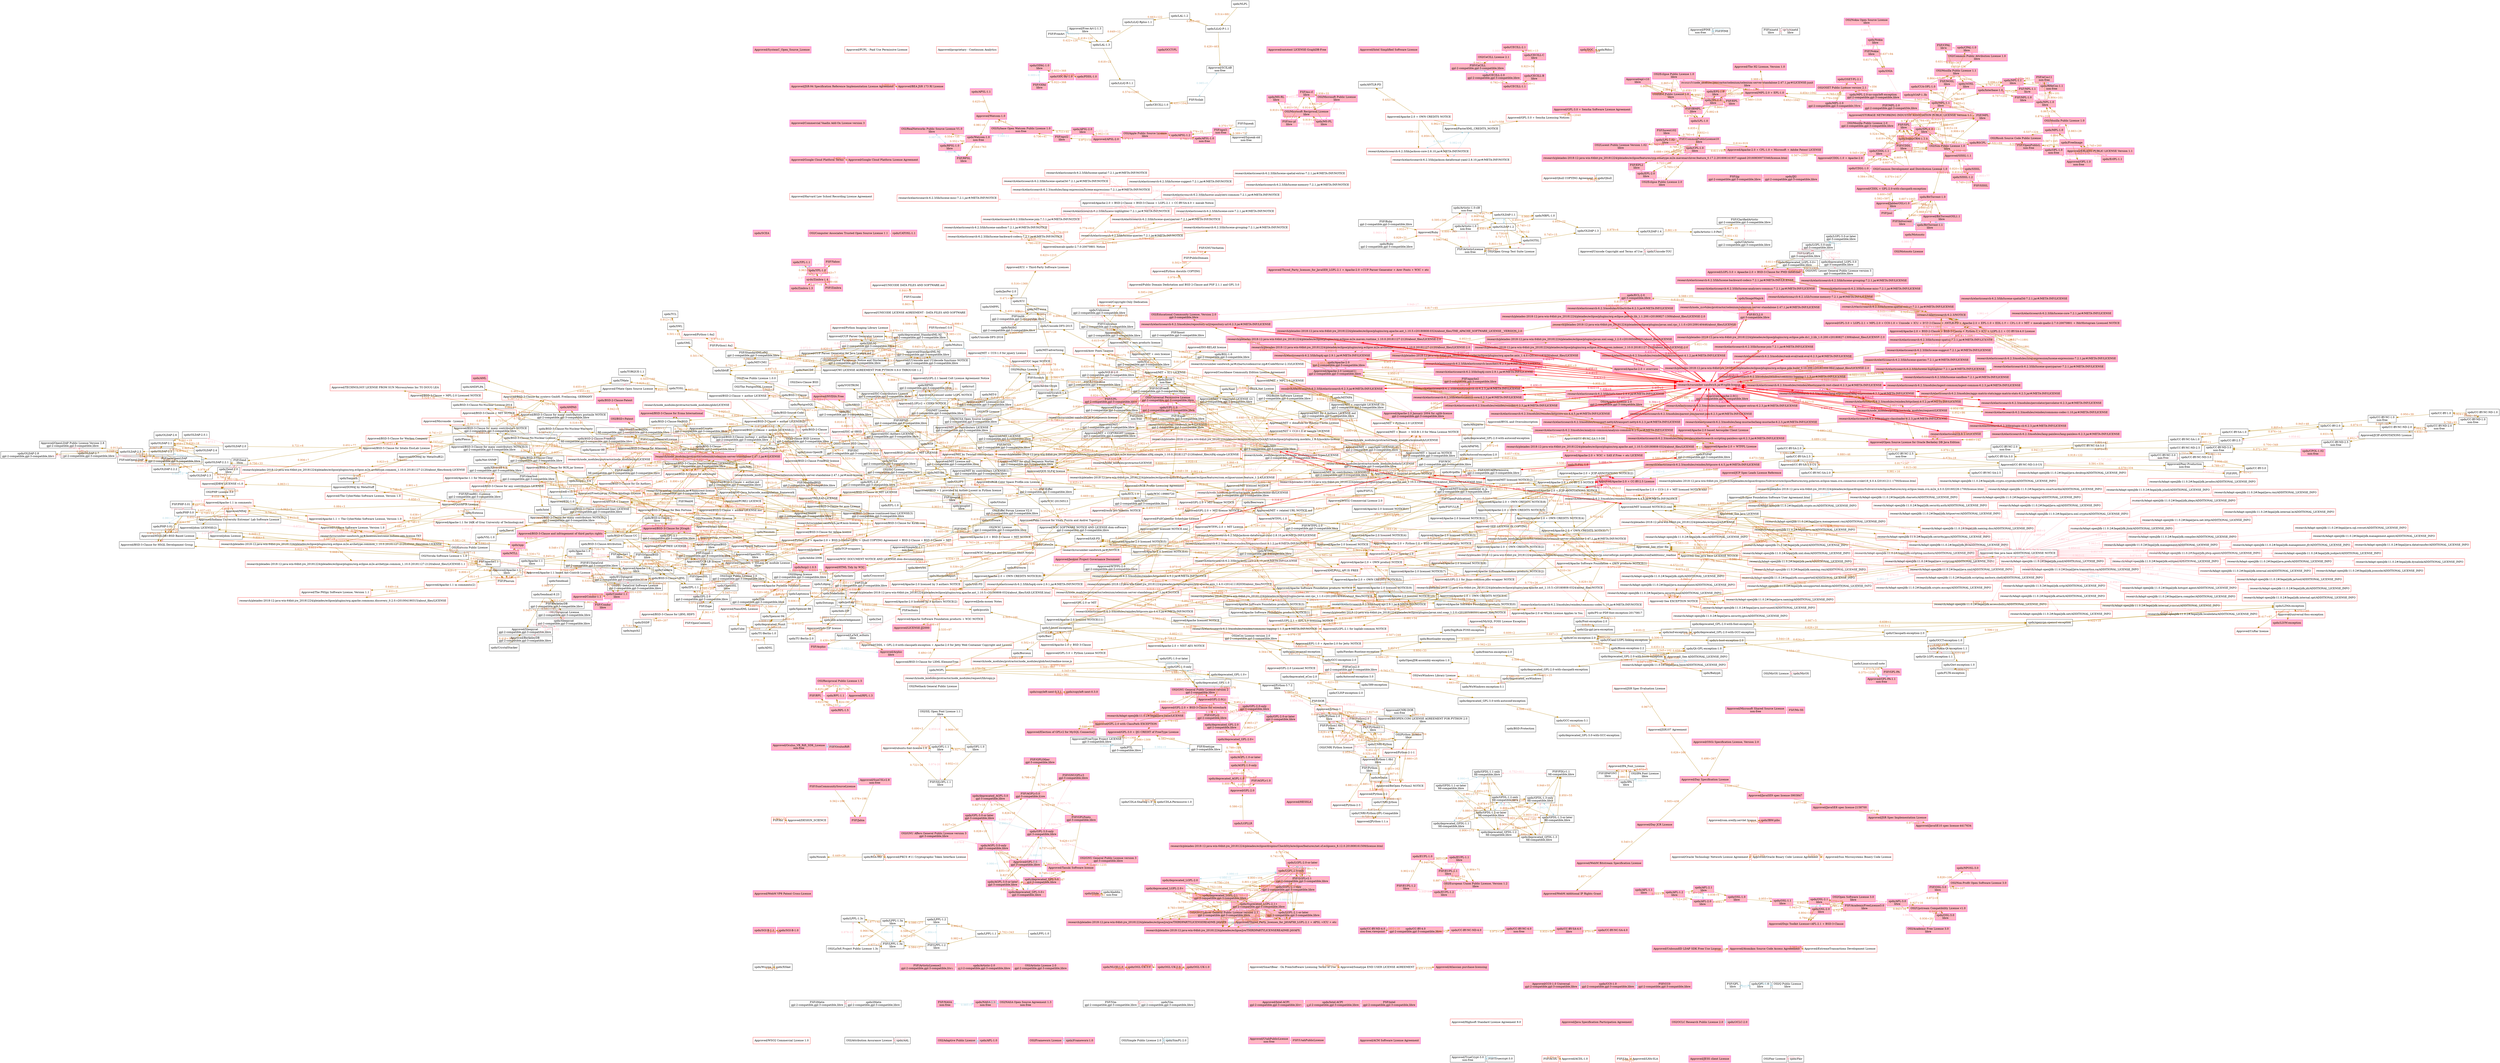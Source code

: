digraph LicenseGraph {
  newrank = true;
  ratio = "auto" ;
 graph [layout="sfdp", rankdir=LR, overlap=false]
 node [shape=box, width=1];
 edge [style=solid, color=darkgoldenrod, width=1];
{rank=same "spdx/0BSD" "spdx/ADSL" "spdx/AFL-1.1" "spdx/AFL-3.0" "spdx/OSL-3.0" "OSI/Academic Free License 3.0" "spdx/AGPL-3.0-only" "spdx/deprecated_AGPL-3.0" "spdx/AGPL-3.0-or-later" "OSI/GNU Affero General Public License version 3" "spdx/Aladdin" "Approved/Apache-2.0 + OWN CREDITS NOTICE" "spdx/Apache-1.1" "spdx/Apache-2.0" "spdx/APSL-1.0" "spdx/APSL-1.1" "spdx/Beerware" "spdx/Motosoto" "research/node_modules/protractor/node_modules/request/lib/copy.js" "spdx/BSD-1-Clause" "research/node_modules/protractor/node_modules/glob/LICENSE" "Approved/BSD-3-Clause + auther.md" "spdx/Xerox" "spdx/CC-BY-NC-3.0" "spdx/CC-BY-ND-4.0" "spdx/CC-BY-ND-1.0" "spdx/CPOL-1.02" "spdx/CDDL-1.0" "OSI/Common Development and Distribution License 1.0" "OSI/Mozilla Public License 2.0" "spdx/SugarCRM-1.1.3" "Approved/STORAGE NETWORKING INDUSTRY ASSOCIATION PUBLIC LICENSE Version 1.1" "spdx/MPL-2.0-no-copyleft-exception" "spdx/CDLA-Permissive-1.0" "FSF/Scilab" "OSI/CeCILL License 2.1" "spdx/CNRI-Python" "OSI/CNRI Python license" "spdx/copyleft-next-0.3.0" "spdx/Crossword" "spdx/Zed" "spdx/HaskellReport" "spdx/CrystalStacker" "spdx/curl" "research/pleiades-2018-12-java-win-64bit-jre_20181224/pleiades/eclipse/dropins/QuickJUnit/eclipse/plugins/org.mockito_1.8.5/mockito-license" "spdx/Linux-OpenIB" "spdx/MIT-0" "Approved/BYOL and Oversubscription" "spdx/deprecated_GFDL-1.1" "spdx/GFDL-1.1-or-later" "spdx/GFDL-1.1-only" "OSI/GNU General Public License version 3" "spdx/deprecated_LGPL-2.0+" "spdx/deprecated_LGPL-2.0" "spdx/deprecated_LGPL-3.0+" "OSI/GNU Lesser General Public License version 3" "FSF/LGPLv3" "spdx/deprecated_LGPL-3.0" "spdx/Rdisc" "spdx/Dotseqn" "spdx/mpich2" "Approved/-SEE LICENSE IN COPYING" "spdx/W3C-20150513" "Approved/W3C Software and Document Short Notice" "research/elasticsearch-6.2.3/modules/tribe/tribe-6.2.3.jar#/META-INF/LICENSE" "research/node_modules/protractor/selenium/selenium-server-standalone-2.47.1.jar#/META-INF/LICENSE" "Approved/GPL-2.0 Licenced NOTICE" "spdx/Glulxe" "spdx/EPL-1.0" "research/node_modules/protractor/selenium/selenium-server-standalone-2.47.1.jar#/LICENSE-junit" "OSI/Eclipse Public License 1.0" "Approved/epl-v10" "FSF/EPL" "spdx/ErlPL-1.1" "Approved/ERLANG PUBLIC LICENSE Version 1.1" "FSF/EUPL-1.2" "Approved/MIT licensed NOTICE.xml" "research/node_modules/protractor/selenium/selenium-server-standalone-2.47.1.jar#/NOTICE" "spdx/FTL" "FSF/freetype" "Approved/FreeType Project LICENSE" "spdx/gSOAP-1.3b" "FSF/MPL-2.0" "spdx/IBM-pibs" "spdx/IPA" "OSI/IPA Font License" "FSF/FreeArt" "Approved/Free-Art-L-1.3" "spdx/LGPLLR" "spdx/NLPL" "spdx/NCSA" "spdx/Linux-syscall-note" "spdx/LPPL-1.0" "spdx/MPL-2.0" "spdx/MS-PL" "FSF/ms-pl" "OSI/Microsoft Public License" "FSF/SystemC-3.0" "spdx/Nokia" "FSF/Nokia" "spdx/PDDL-1.0" "spdx/OFL-1.0" "spdx/OGL-UK-1.0" "spdx/OLDAP-2.0.1" "spdx/OLDAP-2.0" "spdx/OLDAP-2.6" "spdx/Qhull" "spdx/RPL-1.5" "OSI/Reciprocal Public License 1.5" "Approved/PKCS #11 Cryptographic Token Interface License" "spdx/Ruby" "FSF/Ruby" "spdx/SAX-PD" "spdx/SGI-B-1.0" "Approved/MIT + copyright LICENSE (4)" "spdx/SISSL-1.2" "spdx/XSkat" "research/elasticsearch-6.2.3/modules/analysis-common/analysis-common-6.2.3.jar#/META-INF/LICENSE" "spdx/Zimbra-1.4" "Approved/Apache-2.0 + BSD-3-Clause + MIT NOTICE" "OSI/Apache License 2.0" "FSF/apache2" "Approved/Apache-2.0(1)" "OSI/NTP License" "Approved/ACDL-1.0" "FSF/Squeak" "Approved/Squeak-old" "Approved/LaTeX_ecfonts" "Approved/DESIGN_SCIENCE" "FSF/PublicDomain" "Approved/SunCSLv2.8" "FSF/SunCommunitySourceLicense" "Approved/LHA-SLA" "Approved/MIT + CC0-1.0 for jquery License" "research/Adapt-openJdk-11.0.2#/legal/jdk.unsupported/ADDITIONAL_LICENSE_INFO" "research/Adapt-openJdk-11.0.2#/legal/jdk.naming.rmi/ADDITIONAL_LICENSE_INFO" "research/Adapt-openJdk-11.0.2#/legal/jdk.unsupported.desktop/ADDITIONAL_LICENSE_INFO" "research/Adapt-openJdk-11.0.2#/legal/jdk.zipfs/ADDITIONAL_LICENSE_INFO" "Approved/ACM Software License Agreement" "research/elasticsearch-6.2.3/modules/reindex/httpcore-nio-4.4.5.jar#/META-INF/NOTICE" "Approved/Apache-2.0 licensed NOTICE(11)" "Approved/mecab-ipadic-2.7.0-20070801 Notice" "research/cucumber-sandwich.jar#/cglib-license" "research/elasticsearch-6.2.3/modules/lang-painless/elasticsearch-scripting-painless-spi-6.2.3.jar#/META-INF/LICENSE" "research/elasticsearch-6.2.3/modules/lang-mustache/lang-mustache-6.2.3.jar#/META-INF/LICENSE" "research/elasticsearch-6.2.3/lib/plugin-classloader-6.2.3.jar#/META-INF/LICENSE" "Approved/Apache-2.0 licensed NOTICE(4)" "Approved/Apache-2.0 licensed NOTICE(5)" "Approved/Apache-2.0 licensed NOTICE(6)" "Approved/Sonatype END USER LICENSE AGREEMENT" "Approved/ExtremeTransactions Development License" "Approved/UnboundID LDAP SDK Free Use License" "Approved/BEA JSR 173 RI License" "Approved/BSD-3-Clause for LXML ElementTree" "Approved/Commercial Vaadin Add-On License version 3" "Approved/MIT + copyright LICENSE (3)" "Approved/Day JCR License" "Approved/OSGi Specification License, Version 2.0" "Approved/Google Cloud Platform License Agreement" "Approved/MIT licensed NOTICE" "research/elasticsearch-6.2.3/lib/lucene-spatial-extras-7.2.1.jar#/META-INF/LICENSE" "research/elasticsearch-6.2.3/lib/lucene-memory-7.2.1.jar#/META-INF/LICENSE" "Approved/Harvard Law School Recording License Agreement" "Approved/HESSLA" "Approved/Highsoft Standard License Agreement 9.0" "Approved/Intel Simplified Software License" "Approved/Java Specification Participation Agreement" "Approved/JESS client License" "Approved/JSR Spec Evaluation License" "research/Adapt-openJdk-11.0.2#/legal/jdk.crypto.ec/ADDITIONAL_LICENSE_INFO" "research/Adapt-openJdk-11.0.2#/legal/jdk.charsets/ADDITIONAL_LICENSE_INFO" "Approved/ontotext LICENSE-GraphDB-Free" "research/elasticsearch-6.2.3/lib/plugin-cli-6.2.3.jar#/META-INF/LICENSE" "research/elasticsearch-6.2.3/modules/lang-painless/lang-painless-6.2.3.jar#/META-INF/LICENSE" "research/elasticsearch-6.2.3/LICENSE" "Approved/Sun Microsystems Binery Code License" "Approved/Oracle Technology Network License Agreement" "Approved/proprietary - Continuum Analytics" "Approved/PUPL - Paid Use Permissive License" "Approved/SystemC_Open_Source_License" "Approved/Thired_Party_licenses_for_JavaSE8_LGPL-2.1 + Apache-2.0 +CUP Parser Generator + Arev Fonts + W3C + etc" "Approved/WebM VP8 Patent Cross-License" "Approved/WSO2 Commercial License 1.0" }
    subgraph cluster_same_texts_1 { style=dashed;
        color=blue;
        label="spdx/0BSD similarl groups count=3";
   "spdx/0BSD"  [label="spdx/0BSD"];
      "spdx/0BSD" -> "OSI/Free Public License 1.0.0" [constraint=false,dir=both,color=lightpink, fontcolor=lightpink, label="0.765+16"];
   "OSI/Free Public License 1.0.0"  [label="OSI/Free Public License 1.0.0"];
      "spdx/0BSD" -> "OSI/Zero-Clause BSD" [constraint=false,dir=both,color=lightpink, fontcolor=lightpink, label="0.760+16"];
   "OSI/Zero-Clause BSD"  [label="OSI/Zero-Clause BSD"];
    }
   "spdx/389-exception"  [label="spdx/389-exception"];
    subgraph cluster_same_texts_3 { style=dashed;
        color=blue;
        label="spdx/AAL similarl groups count=2";
   "spdx/AAL"  [label="spdx/AAL"];
      "spdx/AAL" -> "OSI/Attribution Assurance License" [constraint=false,dir=both,color=lightpink, fontcolor=lightpink, label="0.932+31"];
   "OSI/Attribution Assurance License"  [label="OSI/Attribution Assurance License"];
    }
   "spdx/Abstyles"  [label="spdx/Abstyles"];
   "spdx/Adobe-2006"  [label="spdx/Adobe-2006"];
   "spdx/Adobe-Glyph"  [label="spdx/Adobe-Glyph"];
   "spdx/ADSL"  [label="spdx/ADSL"];
   "spdx/AFL-1.1"  [label="spdx/AFL-1.1\nlibre",color=magenta, style=filled, fillcolor=lightpink;];
   "spdx/AFL-1.2"  [label="spdx/AFL-1.2\nlibre",color=magenta, style=filled, fillcolor=lightpink;];
    subgraph cluster_same_texts_10 { style=dashed;
        color=magenta; fillcolor=lightpink;
        label="spdx/AFL-2.0 similarl groups count=2";
   "spdx/AFL-2.0"  [label="spdx/AFL-2.0\nlibre",color=magenta, style=filled, fillcolor=lightpink;];
      "spdx/AFL-2.0" -> "spdx/AFL-2.1" [constraint=false,dir=both,color=lightblue, fontcolor=lightblue, label="0.983+1"];
   "spdx/AFL-2.1"  [label="spdx/AFL-2.1\nlibre",color=magenta, style=filled, fillcolor=lightpink;];
    }
    subgraph cluster_same_texts_12 { style=dashed;
        color=magenta; fillcolor=lightpink;
        label="spdx/AFL-3.0 similarl groups count=6";
   "spdx/AFL-3.0"  [label="spdx/AFL-3.0\nlibre",color=magenta, style=filled, fillcolor=lightpink;];
      "spdx/AFL-3.0" -> "spdx/OSL-3.0" [constraint=false,dir=both,color=lightpink, fontcolor=lightpink, label="0.961+0"];
   "spdx/OSL-3.0"  [label="spdx/OSL-3.0\nlibre",color=magenta, style=filled, fillcolor=lightpink;];
      "spdx/AFL-3.0" -> "OSI/Academic Free License 3.0" [constraint=false,dir=both,color=lightpink, fontcolor=lightpink, label="0.960-4"];
   "OSI/Academic Free License 3.0"  [label="OSI/Academic Free License 3.0\nlibre",color=magenta, style=filled, fillcolor=lightpink;];
      "spdx/AFL-3.0" -> "OSI/Open Software License 3.0" [constraint=false,dir=both,color=lightpink, fontcolor=lightpink, label="0.959-4"];
   "OSI/Open Software License 3.0"  [label="OSI/Open Software License 3.0\nlibre",color=magenta, style=filled, fillcolor=lightpink;];
      "spdx/AFL-3.0" -> "FSF/AcademicFreeLicense3.0" [constraint=false,dir=both,color=lightpink, fontcolor=lightpink, label="0.970+0"];
   "FSF/AcademicFreeLicense3.0"  [label="FSF/AcademicFreeLicense3.0\nlibre",color=magenta, style=filled, fillcolor=lightpink;];
      "spdx/AFL-3.0" -> "FSF/OSL-3.0" [constraint=false,dir=both,color=lightpink, fontcolor=lightpink, label="0.874+25"];
   "FSF/OSL-3.0"  [label="FSF/OSL-3.0\nlibre",color=magenta, style=filled, fillcolor=lightpink;];
    }
   "spdx/Afmparse"  [label="spdx/Afmparse"];
    subgraph cluster_same_texts_14 { style=dashed;
        color=magenta; fillcolor=lightpink;
        label="spdx/AGPL-1.0-only similarl groups count=4";
   "spdx/AGPL-1.0-only"  [label="spdx/AGPL-1.0-only",color=magenta, style=filled, fillcolor=lightpink;];
      "spdx/AGPL-1.0-only" -> "spdx/AGPL-1.0-or-later" [constraint=false,dir=both,color=lightblue, fontcolor=lightblue, label="0.993+0"];
   "spdx/AGPL-1.0-or-later"  [label="spdx/AGPL-1.0-or-later",color=magenta, style=filled, fillcolor=lightpink;];
      "spdx/AGPL-1.0-only" -> "spdx/deprecated_AGPL-1.0" [constraint=false,dir=both,color=lightpink, fontcolor=lightpink, label="0.972+0"];
   "spdx/deprecated_AGPL-1.0"  [label="spdx/deprecated_AGPL-1.0",color=magenta, style=filled, fillcolor=lightpink;];
      "spdx/AGPL-1.0-only" -> "FSF/AGPLv1.0" [constraint=false,dir=both,color=lightpink, fontcolor=lightpink, label="0.975+0"];
   "FSF/AGPLv1.0"  [label="FSF/AGPLv1.0",color=magenta, style=filled, fillcolor=lightpink;];
    }
    subgraph cluster_same_texts_16 { style=dashed;
        color=magenta; fillcolor=lightpink;
        label="spdx/AGPL-3.0-only similarl groups count=5";
   "spdx/AGPL-3.0-only"  [label="spdx/AGPL-3.0-only\ngpl-3-compatible,libre",color=magenta, style=filled, fillcolor=lightpink;];
      "spdx/AGPL-3.0-only" -> "spdx/AGPL-3.0-or-later" [constraint=false,dir=both,color=lightblue, fontcolor=lightblue, label="0.986+0"];
   "spdx/AGPL-3.0-or-later"  [label="spdx/AGPL-3.0-or-later\ngpl-3-compatible,libre",color=magenta, style=filled, fillcolor=lightpink;];
      "spdx/AGPL-3.0-only" -> "spdx/deprecated_AGPL-3.0" [constraint=false,dir=both,color=lightpink, fontcolor=lightpink, label="0.979+0"];
   "spdx/deprecated_AGPL-3.0"  [label="spdx/deprecated_AGPL-3.0\ngpl-3-compatible,libre",color=magenta, style=filled, fillcolor=lightpink;];
      "spdx/AGPL-3.0-only" -> "OSI/GNU Affero General Public License version 3" [constraint=false,dir=both,color=lightpink, fontcolor=lightpink, label="0.976-6"];
   "OSI/GNU Affero General Public License version 3"  [label="OSI/GNU Affero General Public License version 3\ngpl-3-compatible,libre",color=magenta, style=filled, fillcolor=lightpink;];
      "spdx/AGPL-3.0-only" -> "FSF/AGPLv3.0" [constraint=false,dir=both,color=lightpink, fontcolor=lightpink, label="0.940+59"];
   "FSF/AGPLv3.0"  [label="FSF/AGPLv3.0\ngpl-3-compatible,libre",color=magenta, style=filled, fillcolor=lightpink;];
    }
   "spdx/Aladdin"  [label="spdx/Aladdin\nnon-free"];
   "spdx/AMDPLPA"  [label="spdx/AMDPLPA"];
   "spdx/AML"  [label="spdx/AML",color=magenta, style=filled, fillcolor=lightpink;];
   "spdx/AMPAS"  [label="spdx/AMPAS",color=magenta, style=filled, fillcolor=lightpink;];
   "spdx/ANTLR-PD"  [label="spdx/ANTLR-PD"];
    subgraph cluster_same_texts_23 { style=dashed;
        color=blue;
        label="spdx/Apache-1.0 similarl groups count=3";
   "spdx/Apache-1.0"  [label="spdx/Apache-1.0\nlibre"];
      "spdx/Apache-1.0" -> "FSF/apache1" [constraint=false,dir=both,color=lightpink, fontcolor=lightpink, label="0.939+2"];
   "FSF/apache1"  [label="FSF/apache1\nlibre"];
      "spdx/Apache-1.0" -> "Approved/Apache-1.0" [constraint=false,dir=both,color=lightpink, fontcolor=lightpink, label="0.931+2"];
   "Approved/Apache-1.0"  [label="Approved/Apache-1.0\nlibre"];
    }
    subgraph cluster_same_texts_24 { style=dashed;
        color=blue;
        label="spdx/Apache-1.1 similarl groups count=3";
   "spdx/Apache-1.1"  [label="spdx/Apache-1.1\nlibre"];
      "spdx/Apache-1.1" -> "FSF/apache1.1" [constraint=false,dir=both,color=lightpink, fontcolor=lightpink, label="0.928-6"];
   "FSF/apache1.1"  [label="FSF/apache1.1\nlibre"];
      "spdx/Apache-1.1" -> "Approved/Apache-1.1" [constraint=false,dir=both,color=lightpink, fontcolor=lightpink, label="0.917-6"];
   "Approved/Apache-1.1"  [label="Approved/Apache-1.1\nlibre"];
    }
    subgraph cluster_same_texts_25 { style=dashed;
        color=magenta; fillcolor=lightpink;
        label="spdx/Apache-2.0 similarl groups count=6";
   "spdx/Apache-2.0"  [label="spdx/Apache-2.0\ngpl-2-compatible,gpl-3-compatible,libre",color=magenta, style=filled, fillcolor=lightpink;];
      "spdx/Apache-2.0" -> "OSI/Apache License 2.0" [constraint=false,dir=both,color=lightpink, fontcolor=lightpink, label="0.890+0"];
   "OSI/Apache License 2.0"  [label="OSI/Apache License 2.0\ngpl-2-compatible,gpl-3-compatible,libre",color=magenta, style=filled, fillcolor=lightpink;];
      "spdx/Apache-2.0" -> "FSF/apache2" [constraint=false,dir=both,color=lightpink, fontcolor=lightpink, label="0.919+0"];
   "FSF/apache2"  [label="FSF/apache2\ngpl-2-compatible,gpl-3-compatible,libre",color=magenta, style=filled, fillcolor=lightpink;];
      "spdx/Apache-2.0" -> "Approved/Apache-2.0 January 2004 for cglib-license" [constraint=false,dir=both,color=lightpink, fontcolor=lightpink, label="0.910+0"];
   "Approved/Apache-2.0 January 2004 for cglib-license"  [label="Approved/Apache-2.0 January 2004 for cglib-license\ngpl-2-compatible,gpl-3-compatible,libre",color=magenta, style=filled, fillcolor=lightpink;];
      "spdx/Apache-2.0" -> "Approved/Apache-2.0 License(1)" [constraint=false,dir=both,color=lightpink, fontcolor=lightpink, label="0.916+0"];
   "Approved/Apache-2.0 License(1)"  [label="Approved/Apache-2.0 License(1)\ngpl-2-compatible,gpl-3-compatible,libre",color=magenta, style=filled, fillcolor=lightpink;];
      "spdx/Apache-2.0" -> "Approved/Apache-2.0(1)" [constraint=false,dir=both,color=lightpink, fontcolor=lightpink, label="0.852-86"];
   "Approved/Apache-2.0(1)"  [label="Approved/Apache-2.0(1)\ngpl-2-compatible,gpl-3-compatible,libre",color=magenta, style=filled, fillcolor=lightpink;];
    }
   "spdx/APAFML"  [label="spdx/APAFML"];
    subgraph cluster_same_texts_27 { style=dashed;
        color=magenta; fillcolor=lightpink;
        label="spdx/APL-1.0 similarl groups count=2";
   "spdx/APL-1.0"  [label="spdx/APL-1.0",color=magenta, style=filled, fillcolor=lightpink;];
      "spdx/APL-1.0" -> "OSI/Adaptive Public License" [constraint=false,dir=both,color=lightblue, fontcolor=lightblue, label="0.988-3"];
   "OSI/Adaptive Public License"  [label="OSI/Adaptive Public License",color=magenta, style=filled, fillcolor=lightpink;];
    }
    subgraph cluster_same_texts_28 { style=dashed;
        color=magenta; fillcolor=lightpink;
        label="spdx/APSL-1.0 similarl groups count=2";
   "spdx/APSL-1.0"  [label="spdx/APSL-1.0\nnon-free",color=magenta, style=filled, fillcolor=lightpink;];
      "spdx/APSL-1.0" -> "FSF/apsl1" [constraint=false,dir=both,color=lightpink, fontcolor=lightpink, label="0.979-7"];
   "FSF/apsl1"  [label="FSF/apsl1\nnon-free",color=magenta, style=filled, fillcolor=lightpink;];
    }
   "spdx/APSL-1.1"  [label="spdx/APSL-1.1",color=magenta, style=filled, fillcolor=lightpink;];
   "spdx/APSL-1.2"  [label="spdx/APSL-1.2",color=magenta, style=filled, fillcolor=lightpink;];
    subgraph cluster_same_texts_31 { style=dashed;
        color=magenta; fillcolor=lightpink;
        label="spdx/APSL-2.0 similarl groups count=3";
   "spdx/APSL-2.0"  [label="spdx/APSL-2.0\nlibre",color=magenta, style=filled, fillcolor=lightpink;];
      "spdx/APSL-2.0" -> "OSI/Apple Public Source License" [constraint=false,dir=both,color=lightpink, fontcolor=lightpink, label="0.951-18"];
   "OSI/Apple Public Source License"  [label="OSI/Apple Public Source License\nlibre",color=magenta, style=filled, fillcolor=lightpink;];
      "spdx/APSL-2.0" -> "FSF/apsl2" [constraint=false,dir=both,color=lightpink, fontcolor=lightpink, label="0.977+0"];
   "FSF/apsl2"  [label="FSF/apsl2\nlibre",color=magenta, style=filled, fillcolor=lightpink;];
    }
    subgraph cluster_same_texts_32 { style=dashed;
        color=blue;
        label="spdx/Artistic-1.0 similarl groups count=3";
   "spdx/Artistic-1.0"  [label="spdx/Artistic-1.0\nnon-free"];
      "spdx/Artistic-1.0" -> "spdx/Artistic-1.0-cl8" [constraint=false,dir=both,color=lightpink, fontcolor=lightpink, label="0.968+23"];
   "spdx/Artistic-1.0-cl8"  [label="spdx/Artistic-1.0-cl8\nnon-free"];
      "spdx/Artistic-1.0" -> "FSF/ArtisticLicense" [constraint=false,dir=both,color=lightpink, fontcolor=lightpink, label="0.968-1"];
   "FSF/ArtisticLicense"  [label="FSF/ArtisticLicense\nnon-free"];
    }
   "spdx/Artistic-1.0-Perl"  [label="spdx/Artistic-1.0-Perl"];
    subgraph cluster_same_texts_35 { style=dashed;
        color=magenta; fillcolor=lightpink;
        label="spdx/Artistic-2.0 similarl groups count=3";
   "spdx/Artistic-2.0"  [label="spdx/Artistic-2.0\ngpl-2-compatible,gpl-3-compatible,libre",color=magenta, style=filled, fillcolor=lightpink;];
      "spdx/Artistic-2.0" -> "OSI/Artistic License 2.0" [constraint=false,dir=both,color=lightpink, fontcolor=lightpink, label="0.977-2"];
   "OSI/Artistic License 2.0"  [label="OSI/Artistic License 2.0\ngpl-2-compatible,gpl-3-compatible,libre",color=magenta, style=filled, fillcolor=lightpink;];
      "spdx/Artistic-2.0" -> "FSF/ArtisticLicense2" [constraint=false,dir=both,color=lightpink, fontcolor=lightpink, label="0.966+10"];
   "FSF/ArtisticLicense2"  [label="FSF/ArtisticLicense2\ngpl-2-compatible,gpl-3-compatible,libre",color=magenta, style=filled, fillcolor=lightpink;];
    }
   "spdx/Autoconf-exception-2.0"  [label="spdx/Autoconf-exception-2.0"];
   "spdx/Autoconf-exception-3.0"  [label="spdx/Autoconf-exception-3.0"];
   "spdx/Bahyph"  [label="spdx/Bahyph"];
   "spdx/Barr"  [label="spdx/Barr"];
   "spdx/Beerware"  [label="spdx/Beerware"];
    subgraph cluster_same_texts_41 { style=dashed;
        color=blue;
        label="spdx/Bison-exception-2.2 similarl groups count=2";
   "spdx/Bison-exception-2.2"  [label="spdx/Bison-exception-2.2"];
      "spdx/Bison-exception-2.2" -> "spdx/deprecated_GPL-2.0-with-bison-exception" [constraint=false,dir=both,color=lightpink, fontcolor=lightpink, label="0.979+0"];
   "spdx/deprecated_GPL-2.0-with-bison-exception"  [label="spdx/deprecated_GPL-2.0-with-bison-exception"];
    }
   "spdx/BitTorrent-1.0"  [label="spdx/BitTorrent-1.0",color=magenta, style=filled, fillcolor=lightpink;];
    subgraph cluster_same_texts_43 { style=dashed;
        color=magenta; fillcolor=lightpink;
        label="spdx/BitTorrent-1.1 similarl groups count=3";
   "spdx/BitTorrent-1.1"  [label="spdx/BitTorrent-1.1\nlibre",color=magenta, style=filled, fillcolor=lightpink;];
      "spdx/BitTorrent-1.1" -> "FSF/bittorrent" [constraint=false,dir=both,color=lightblue, fontcolor=lightblue, label="0.984+0"];
   "FSF/bittorrent"  [label="FSF/bittorrent\nlibre",color=magenta, style=filled, fillcolor=lightpink;];
      "spdx/BitTorrent-1.1" -> "Approved/BitTorrentOSL1.1" [constraint=false,dir=both,color=lightblue, fontcolor=lightblue, label="0.986+0"];
   "Approved/BitTorrentOSL1.1"  [label="Approved/BitTorrentOSL1.1\nlibre",color=magenta, style=filled, fillcolor=lightpink;];
    }
   "spdx/Bootloader-exception"  [label="spdx/Bootloader-exception"];
   "spdx/Borceux"  [label="spdx/Borceux"];
   "spdx/BSD-1-Clause"  [label="spdx/BSD-1-Clause"];
    subgraph cluster_same_texts_47 { style=dashed;
        color=blue;
        label="spdx/BSD-2-Clause-FreeBSD similarl groups count=3";
   "spdx/BSD-2-Clause-FreeBSD"  [label="spdx/BSD-2-Clause-FreeBSD\nfdl-compatible,gpl-2-compatible,gpl-3-compatible,libre"];
      "spdx/BSD-2-Clause-FreeBSD" -> "FSF/FreeBSD" [constraint=false,dir=both,color=lightpink, fontcolor=lightpink, label="0.905+0"];
   "FSF/FreeBSD"  [label="FSF/FreeBSD\nfdl-compatible,gpl-2-compatible,gpl-3-compatible,libre"];
      "spdx/BSD-2-Clause-FreeBSD" -> "Approved/FreeBSDDL" [constraint=false,dir=both,color=lightpink, fontcolor=lightpink, label="0.900+0"];
   "Approved/FreeBSDDL"  [label="Approved/FreeBSDDL\nfdl-compatible,gpl-2-compatible,gpl-3-compatible,libre"];
    }
   "spdx/BSD-2-Clause-NetBSD"  [label="spdx/BSD-2-Clause-NetBSD"];
   "spdx/BSD-2-Clause-Patent"  [label="spdx/BSD-2-Clause-Patent",color=magenta, style=filled, fillcolor=lightpink;];
    subgraph cluster_same_texts_50 { style=dashed;
        color=blue;
        label="spdx/BSD-2-Clause similarl groups count=5";
   "spdx/BSD-2-Clause"  [label="spdx/BSD-2-Clause"];
      "spdx/BSD-2-Clause" -> "OSI/2-clause BSD License" [constraint=false,dir=both,color=lightpink, fontcolor=lightpink, label="0.867-2"];
   "OSI/2-clause BSD License"  [label="OSI/2-clause BSD License"];
      "spdx/BSD-2-Clause" -> "Approved/BSD-2-Clause + author LICENSE" [constraint=false,dir=both,color=lightpink, fontcolor=lightpink, label="0.870+0"];
   "Approved/BSD-2-Clause + author LICENSE"  [label="Approved/BSD-2-Clause + author LICENSE"];
      "spdx/BSD-2-Clause" -> "Approved/BSD-2-Clause + author LICENSE(2)" [constraint=false,dir=both,color=lightpink, fontcolor=lightpink, label="0.833+3"];
   "Approved/BSD-2-Clause + author LICENSE(2)"  [label="Approved/BSD-2-Clause + author LICENSE(2)"];
      "spdx/BSD-2-Clause" -> "Approved/BSD-2-Clause + author LICENSE(3)" [constraint=false,dir=both,color=lightpink, fontcolor=lightpink, label="0.833+3"];
   "Approved/BSD-2-Clause + author LICENSE(3)"  [label="Approved/BSD-2-Clause + author LICENSE(3)"];
    }
   "spdx/BSD-3-Clause-Attribution"  [label="spdx/BSD-3-Clause-Attribution"];
    subgraph cluster_same_texts_52 { style=dashed;
        color=blue;
        label="spdx/BSD-3-Clause-Clear similarl groups count=2";
   "spdx/BSD-3-Clause-Clear"  [label="spdx/BSD-3-Clause-Clear\ngpl-2-compatible,gpl-3-compatible,libre"];
      "spdx/BSD-3-Clause-Clear" -> "FSF/clearbsd" [constraint=false,dir=both,color=lightpink, fontcolor=lightpink, label="0.829-4"];
   "FSF/clearbsd"  [label="FSF/clearbsd\ngpl-2-compatible,gpl-3-compatible,libre"];
    }
   "spdx/BSD-3-Clause-LBNL"  [label="spdx/BSD-3-Clause-LBNL"];
   "spdx/BSD-3-Clause-No-Nuclear-License-2014"  [label="spdx/BSD-3-Clause-No-Nuclear-License-2014"];
    subgraph cluster_same_texts_55 { style=dashed;
        color=blue;
        label="spdx/BSD-3-Clause-No-Nuclear-License similarl groups count=2";
   "spdx/BSD-3-Clause-No-Nuclear-License"  [label="spdx/BSD-3-Clause-No-Nuclear-License"];
      "spdx/BSD-3-Clause-No-Nuclear-License" -> "spdx/BSD-3-Clause-No-Nuclear-Warranty" [constraint=false,dir=both,color=lightblue, fontcolor=lightblue, label="0.993-1"];
   "spdx/BSD-3-Clause-No-Nuclear-Warranty"  [label="spdx/BSD-3-Clause-No-Nuclear-Warranty"];
    }
    subgraph cluster_same_texts_57 { style=dashed;
        color=blue;
        label="spdx/BSD-3-Clause similarl groups count=13";
   "spdx/BSD-3-Clause"  [label="spdx/BSD-3-Clause\ngpl-2-compatible,gpl-3-compatible,libre"];
      "spdx/BSD-3-Clause" -> "OSI/3-clause BSD License" [constraint=false,dir=both,color=lightpink, fontcolor=lightpink, label="0.888-2"];
   "OSI/3-clause BSD License"  [label="OSI/3-clause BSD License\ngpl-2-compatible,gpl-3-compatible,libre"];
      "spdx/BSD-3-Clause" -> "FSF/ModifiedBSD" [constraint=false,dir=both,color=lightpink, fontcolor=lightpink, label="0.809-10"];
   "FSF/ModifiedBSD"  [label="FSF/ModifiedBSD\ngpl-2-compatible,gpl-3-compatible,libre"];
      "spdx/BSD-3-Clause" -> "Approved/BSD-3-Clause (continued-line) LICENSE" [constraint=false,dir=both,color=lightpink, fontcolor=lightpink, label="0.889+0"];
   "Approved/BSD-3-Clause (continued-line) LICENSE"  [label="Approved/BSD-3-Clause (continued-line) LICENSE\ngpl-2-compatible,gpl-3-compatible,libre"];
      "spdx/BSD-3-Clause" -> "Approved/BSD-3-Clause (continued-line) LICENSE(2)" [constraint=false,dir=both,color=lightpink, fontcolor=lightpink, label="0.874+4"];
   "Approved/BSD-3-Clause (continued-line) LICENSE(2)"  [label="Approved/BSD-3-Clause (continued-line) LICENSE(2)\ngpl-2-compatible,gpl-3-compatible,libre"];
      "spdx/BSD-3-Clause" -> "Approved/BSD-3-Clause (continued-line) LICENSE(3)" [constraint=false,dir=both,color=lightpink, fontcolor=lightpink, label="0.875+4"];
   "Approved/BSD-3-Clause (continued-line) LICENSE(3)"  [label="Approved/BSD-3-Clause (continued-line) LICENSE(3)\ngpl-2-compatible,gpl-3-compatible,libre"];
      "spdx/BSD-3-Clause" -> "Approved/BSD-3-Clause (noSeq) + auther.md" [constraint=false,dir=both,color=lightpink, fontcolor=lightpink, label="0.906-2"];
   "Approved/BSD-3-Clause (noSeq) + auther.md"  [label="Approved/BSD-3-Clause (noSeq) + auther.md\ngpl-2-compatible,gpl-3-compatible,libre"];
      "spdx/BSD-3-Clause" -> "Approved/BSD-3-Clause + auther.md" [constraint=false,dir=both,color=lightpink, fontcolor=lightpink, label="0.907+1"];
   "Approved/BSD-3-Clause + auther.md"  [label="Approved/BSD-3-Clause + auther.md\ngpl-2-compatible,gpl-3-compatible,libre"];
      "spdx/BSD-3-Clause" -> "Approved/BSD-3-Clause for many contributors NOTICE" [constraint=false,dir=both,color=lightpink, fontcolor=lightpink, label="0.801+11"];
   "Approved/BSD-3-Clause for many contributors NOTICE"  [label="Approved/BSD-3-Clause for many contributors NOTICE\ngpl-2-compatible,gpl-3-compatible,libre"];
      "spdx/BSD-3-Clause" -> "Approved/BSD-3-Clause for many contributors NOTICE(2)" [constraint=false,dir=both,color=lightpink, fontcolor=lightpink, label="0.808+10"];
   "Approved/BSD-3-Clause for many contributors NOTICE(2)"  [label="Approved/BSD-3-Clause for many contributors NOTICE(2)\ngpl-2-compatible,gpl-3-compatible,libre"];
      "spdx/BSD-3-Clause" -> "Approved/BSD-3-Clause for many contributors NOTICE(3)" [constraint=false,dir=both,color=lightpink, fontcolor=lightpink, label="0.796+11"];
   "Approved/BSD-3-Clause for many contributors NOTICE(3)"  [label="Approved/BSD-3-Clause for many contributors NOTICE(3)\ngpl-2-compatible,gpl-3-compatible,libre"];
      "spdx/BSD-3-Clause" -> "Approved/BSD-3-Clause for many contributors postmile NOTICE" [constraint=false,dir=both,color=lightpink, fontcolor=lightpink, label="0.691+25"];
   "Approved/BSD-3-Clause for many contributors postmile NOTICE"  [label="Approved/BSD-3-Clause for many contributors postmile NOTICE\ngpl-2-compatible,gpl-3-compatible,libre"];
      "spdx/BSD-3-Clause" -> "research/cucumber-sandwich.jar#/hamcrest-license" [constraint=false,dir=both,color=lightpink, fontcolor=lightpink, label="0.853+4"];
   "research/cucumber-sandwich.jar#/hamcrest-license"  [label="research/cucumber-sandwich.jar#/hamcrest-license\ngpl-2-compatible,gpl-3-compatible,libre",color=red];
    }
   "spdx/BSD-4-Clause-UC"  [label="spdx/BSD-4-Clause-UC"];
    subgraph cluster_same_texts_59 { style=dashed;
        color=blue;
        label="spdx/BSD-4-Clause similarl groups count=4";
   "spdx/BSD-4-Clause"  [label="spdx/BSD-4-Clause\nlibre"];
      "spdx/BSD-4-Clause" -> "FSF/OriginalBSD" [constraint=false,dir=both,color=lightpink, fontcolor=lightpink, label="0.760+35"];
   "FSF/OriginalBSD"  [label="FSF/OriginalBSD\nlibre"];
      "spdx/BSD-4-Clause" -> "Approved/OriginalBSD" [constraint=false,dir=both,color=lightpink, fontcolor=lightpink, label="0.771+35"];
   "Approved/OriginalBSD"  [label="Approved/OriginalBSD\nlibre"];
      "spdx/BSD-4-Clause" -> "Approved/UCB-LB license" [constraint=false,dir=both,color=lightpink, fontcolor=lightpink, label="0.760+35"];
   "Approved/UCB-LB license"  [label="Approved/UCB-LB license\nlibre"];
    }
   "spdx/BSD-Protection"  [label="spdx/BSD-Protection"];
   "spdx/BSD-Source-Code"  [label="spdx/BSD-Source-Code"];
    subgraph cluster_same_texts_62 { style=dashed;
        color=blue;
        label="spdx/BSL-1.0 similarl groups count=3";
   "spdx/BSL-1.0"  [label="spdx/BSL-1.0\ngpl-2-compatible,gpl-3-compatible,libre"];
      "spdx/BSL-1.0" -> "OSI/Boost Software License" [constraint=false,dir=both,color=lightpink, fontcolor=lightpink, label="0.944-5"];
   "OSI/Boost Software License"  [label="OSI/Boost Software License\ngpl-2-compatible,gpl-3-compatible,libre"];
      "spdx/BSL-1.0" -> "FSF/boost" [constraint=false,dir=both,color=lightpink, fontcolor=lightpink, label="0.936+0"];
   "FSF/boost"  [label="FSF/boost\ngpl-2-compatible,gpl-3-compatible,libre"];
    }
   "spdx/bzip2-1.0.5"  [label="spdx/bzip2-1.0.5",color=magenta, style=filled, fillcolor=lightpink;];
   "spdx/bzip2-1.0.6"  [label="spdx/bzip2-1.0.6"];
   "spdx/Caldera"  [label="spdx/Caldera"];
    subgraph cluster_same_texts_66 { style=dashed;
        color=magenta; fillcolor=lightpink;
        label="spdx/CATOSL-1.1 similarl groups count=2";
   "spdx/CATOSL-1.1"  [label="spdx/CATOSL-1.1",color=magenta, style=filled, fillcolor=lightpink;];
      "spdx/CATOSL-1.1" -> "OSI/Computer Associates Trusted Open Source License 1.1" [constraint=false,dir=both,color=lightpink, fontcolor=lightpink, label="0.979-5"];
   "OSI/Computer Associates Trusted Open Source License 1.1"  [label="OSI/Computer Associates Trusted Open Source License 1.1",color=magenta, style=filled, fillcolor=lightpink;];
    }
   "spdx/CC-BY-1.0"  [label="spdx/CC-BY-1.0"];
   "spdx/CC-BY-2.0"  [label="spdx/CC-BY-2.0"];
    subgraph cluster_same_texts_69 { style=dashed;
        color=blue;
        label="spdx/CC-BY-2.5 similarl groups count=2";
   "spdx/CC-BY-2.5"  [label="spdx/CC-BY-2.5"];
      "spdx/CC-BY-2.5" -> "Approved/JCIP-ANNOTATIONS License" [constraint=false,dir=both,color=lightpink, fontcolor=lightpink, label="0.858-82"];
   "Approved/JCIP-ANNOTATIONS License"  [label="Approved/JCIP-ANNOTATIONS License"];
    }
   "spdx/CC-BY-3.0"  [label="spdx/CC-BY-3.0"];
   "spdx/CC-BY-4.0"  [label="spdx/CC-BY-4.0\ngpl-2-compatible,gpl-3-compatible,libre",color=magenta, style=filled, fillcolor=lightpink;];
   "spdx/CC-BY-NC-1.0"  [label="spdx/CC-BY-NC-1.0\nnon-free"];
   "spdx/CC-BY-NC-2.0"  [label="spdx/CC-BY-NC-2.0\nnon-free"];
   "spdx/CC-BY-NC-2.5"  [label="spdx/CC-BY-NC-2.5\nnon-free"];
   "spdx/CC-BY-NC-3.0"  [label="spdx/CC-BY-NC-3.0\nnon-free"];
   "spdx/CC-BY-NC-4.0"  [label="spdx/CC-BY-NC-4.0\nnon-free",color=magenta, style=filled, fillcolor=lightpink;];
   "spdx/CC-BY-NC-ND-1.0"  [label="spdx/CC-BY-NC-ND-1.0"];
   "spdx/CC-BY-NC-ND-2.0"  [label="spdx/CC-BY-NC-ND-2.0"];
   "spdx/CC-BY-NC-ND-2.5"  [label="spdx/CC-BY-NC-ND-2.5"];
    subgraph cluster_same_texts_80 { style=dashed;
        color=blue;
        label="spdx/CC-BY-NC-ND-3.0 similarl groups count=2";
   "spdx/CC-BY-NC-ND-3.0"  [label="spdx/CC-BY-NC-ND-3.0"];
      "spdx/CC-BY-NC-ND-3.0" -> "Approved/CC-BY-NC-ND-3.0-US" [constraint=false,dir=both,color=lightpink, fontcolor=lightpink, label="0.727-243"];
   "Approved/CC-BY-NC-ND-3.0-US"  [label="Approved/CC-BY-NC-ND-3.0-US"];
    }
   "spdx/CC-BY-NC-ND-4.0"  [label="spdx/CC-BY-NC-ND-4.0",color=magenta, style=filled, fillcolor=lightpink;];
   "spdx/CC-BY-NC-SA-1.0"  [label="spdx/CC-BY-NC-SA-1.0"];
   "spdx/CC-BY-NC-SA-2.0"  [label="spdx/CC-BY-NC-SA-2.0"];
   "spdx/CC-BY-NC-SA-2.5"  [label="spdx/CC-BY-NC-SA-2.5"];
   "spdx/CC-BY-NC-SA-3.0"  [label="spdx/CC-BY-NC-SA-3.0"];
   "spdx/CC-BY-NC-SA-4.0"  [label="spdx/CC-BY-NC-SA-4.0",color=magenta, style=filled, fillcolor=lightpink;];
   "spdx/CC-BY-ND-1.0"  [label="spdx/CC-BY-ND-1.0\nnon-free"];
   "spdx/CC-BY-ND-2.0"  [label="spdx/CC-BY-ND-2.0\nnon-free"];
   "spdx/CC-BY-ND-2.5"  [label="spdx/CC-BY-ND-2.5\nnon-free"];
   "spdx/CC-BY-ND-3.0"  [label="spdx/CC-BY-ND-3.0\nnon-free"];
   "spdx/CC-BY-ND-4.0"  [label="spdx/CC-BY-ND-4.0\nnon-free,viewpoint",color=magenta, style=filled, fillcolor=lightpink;];
   "spdx/CC-BY-SA-1.0"  [label="spdx/CC-BY-SA-1.0"];
   "spdx/CC-BY-SA-2.0"  [label="spdx/CC-BY-SA-2.0"];
   "spdx/CC-BY-SA-2.5"  [label="spdx/CC-BY-SA-2.5"];
    subgraph cluster_same_texts_95 { style=dashed;
        color=blue;
        label="spdx/CC-BY-SA-3.0 similarl groups count=2";
   "spdx/CC-BY-SA-3.0"  [label="spdx/CC-BY-SA-3.0"];
      "spdx/CC-BY-SA-3.0" -> "Approved/CC-BY-SA-3.0-US" [constraint=false,dir=both,color=lightpink, fontcolor=lightpink, label="0.751-247"];
   "Approved/CC-BY-SA-3.0-US"  [label="Approved/CC-BY-SA-3.0-US"];
    }
   "spdx/CC-BY-SA-4.0"  [label="spdx/CC-BY-SA-4.0\nlibre",color=magenta, style=filled, fillcolor=lightpink;];
    subgraph cluster_same_texts_97 { style=dashed;
        color=magenta; fillcolor=lightpink;
        label="spdx/CC0-1.0 similarl groups count=3";
   "spdx/CC0-1.0"  [label="spdx/CC0-1.0\ngpl-2-compatible,gpl-3-compatible,libre",color=magenta, style=filled, fillcolor=lightpink;];
      "spdx/CC0-1.0" -> "FSF/CC0" [constraint=false,dir=both,color=lightblue, fontcolor=lightblue, label="0.980-7"];
   "FSF/CC0"  [label="FSF/CC0\ngpl-2-compatible,gpl-3-compatible,libre",color=magenta, style=filled, fillcolor=lightpink;];
      "spdx/CC0-1.0" -> "Approved/CC0-1.0 Universal" [constraint=false,dir=both,color=lightblue, fontcolor=lightblue, label="0.981-6"];
   "Approved/CC0-1.0 Universal"  [label="Approved/CC0-1.0 Universal\ngpl-2-compatible,gpl-3-compatible,libre",color=magenta, style=filled, fillcolor=lightpink;];
    }
    subgraph cluster_same_texts_98 { style=dashed;
        color=magenta; fillcolor=lightpink;
        label="spdx/CDDL-1.0 similarl groups count=2";
   "spdx/CDDL-1.0"  [label="spdx/CDDL-1.0",color=magenta, style=filled, fillcolor=lightpink;];
      "spdx/CDDL-1.0" -> "OSI/Common Development and Distribution License 1.0" [constraint=false,dir=both,color=lightpink, fontcolor=lightpink, label="0.964+0"];
   "OSI/Common Development and Distribution License 1.0"  [label="OSI/Common Development and Distribution License 1.0",color=magenta, style=filled, fillcolor=lightpink;];
    }
    subgraph cluster_same_texts_99 { style=dashed;
        color=magenta; fillcolor=lightpink;
        label="spdx/CDDL-1.1 similarl groups count=2";
   "spdx/CDDL-1.1"  [label="spdx/CDDL-1.1\nlibre",color=magenta, style=filled, fillcolor=lightpink;];
      "spdx/CDDL-1.1" -> "FSF/CDDL" [constraint=false,dir=both,color=lightpink, fontcolor=lightpink, label="0.930+7"];
   "FSF/CDDL"  [label="FSF/CDDL\nlibre",color=magenta, style=filled, fillcolor=lightpink;];
    }
   "spdx/CDLA-Permissive-1.0"  [label="spdx/CDLA-Permissive-1.0"];
   "spdx/CDLA-Sharing-1.0"  [label="spdx/CDLA-Sharing-1.0"];
   "spdx/CECILL-1.0"  [label="spdx/CECILL-1.0"];
   "spdx/CECILL-1.1"  [label="spdx/CECILL-1.1",color=magenta, style=filled, fillcolor=lightpink;];
    subgraph cluster_same_texts_104 { style=dashed;
        color=magenta; fillcolor=lightpink;
        label="spdx/CECILL-2.0 similarl groups count=2";
   "spdx/CECILL-2.0"  [label="spdx/CECILL-2.0\ngpl-2-compatible,gpl-3-compatible,libre",color=magenta, style=filled, fillcolor=lightpink;];
      "spdx/CECILL-2.0" -> "FSF/CeCILL" [constraint=false,dir=both,color=lightblue, fontcolor=lightblue, label="0.985-2"];
   "FSF/CeCILL"  [label="FSF/CeCILL\ngpl-2-compatible,gpl-3-compatible,libre",color=magenta, style=filled, fillcolor=lightpink;];
    }
    subgraph cluster_same_texts_105 { style=dashed;
        color=magenta; fillcolor=lightpink;
        label="spdx/CECILL-2.1 similarl groups count=2";
   "spdx/CECILL-2.1"  [label="spdx/CECILL-2.1",color=magenta, style=filled, fillcolor=lightpink;];
      "spdx/CECILL-2.1" -> "OSI/CeCILL License 2.1" [constraint=false,dir=both,color=lightpink, fontcolor=lightpink, label="0.980-77"];
   "OSI/CeCILL License 2.1"  [label="OSI/CeCILL License 2.1",color=magenta, style=filled, fillcolor=lightpink;];
    }
   "spdx/CECILL-B"  [label="spdx/CECILL-B\nlibre",color=magenta, style=filled, fillcolor=lightpink;];
   "spdx/CECILL-C"  [label="spdx/CECILL-C\nlibre",color=magenta, style=filled, fillcolor=lightpink;];
    subgraph cluster_same_texts_108 { style=dashed;
        color=blue;
        label="spdx/ClArtistic similarl groups count=2";
   "spdx/ClArtistic"  [label="spdx/ClArtistic\ngpl-2-compatible,gpl-3-compatible,libre"];
      "spdx/ClArtistic" -> "FSF/ClarifiedArtistic" [constraint=false,dir=both,color=lightpink, fontcolor=lightpink, label="0.936+3"];
   "FSF/ClarifiedArtistic"  [label="FSF/ClarifiedArtistic\ngpl-2-compatible,gpl-3-compatible,libre"];
    }
   "spdx/Classpath-exception-2.0"  [label="spdx/Classpath-exception-2.0"];
   "spdx/CLISP-exception-2.0"  [label="spdx/CLISP-exception-2.0"];
   "spdx/CNRI-Jython"  [label="spdx/CNRI-Jython"];
   "spdx/CNRI-Python-GPL-Compatible"  [label="spdx/CNRI-Python-GPL-Compatible"];
    subgraph cluster_same_texts_113 { style=dashed;
        color=blue;
        label="spdx/CNRI-Python similarl groups count=2";
   "spdx/CNRI-Python"  [label="spdx/CNRI-Python"];
      "spdx/CNRI-Python" -> "OSI/CNRI Python license" [constraint=false,dir=both,color=lightpink, fontcolor=lightpink, label="0.972+0"];
   "OSI/CNRI Python license"  [label="OSI/CNRI Python license"];
    }
    subgraph cluster_same_texts_114 { style=dashed;
        color=magenta; fillcolor=lightpink;
        label="spdx/Condor-1.1 similarl groups count=2";
   "spdx/Condor-1.1"  [label="spdx/Condor-1.1\nlibre",color=magenta, style=filled, fillcolor=lightpink;];
      "spdx/Condor-1.1" -> "FSF/Condor" [constraint=false,dir=both,color=lightpink, fontcolor=lightpink, label="0.900+220"];
   "FSF/Condor"  [label="FSF/Condor\nlibre",color=magenta, style=filled, fillcolor=lightpink;];
    }
   "spdx/copyleft-next-0.3.0"  [label="spdx/copyleft-next-0.3.0",color=magenta, style=filled, fillcolor=lightpink;];
   "spdx/copyleft-next-0.3.1"  [label="spdx/copyleft-next-0.3.1",color=magenta, style=filled, fillcolor=lightpink;];
    subgraph cluster_same_texts_117 { style=dashed;
        color=magenta; fillcolor=lightpink;
        label="spdx/CPAL-1.0 similarl groups count=3";
   "spdx/CPAL-1.0"  [label="spdx/CPAL-1.0\nlibre",color=magenta, style=filled, fillcolor=lightpink;];
      "spdx/CPAL-1.0" -> "OSI/Common Public Attribution License 1.0" [constraint=false,dir=both,color=lightpink, fontcolor=lightpink, label="0.933+9"];
   "OSI/Common Public Attribution License 1.0"  [label="OSI/Common Public Attribution License 1.0\nlibre",color=magenta, style=filled, fillcolor=lightpink;];
      "spdx/CPAL-1.0" -> "FSF/CPAL" [constraint=false,dir=both,color=lightpink, fontcolor=lightpink, label="0.924+43"];
   "FSF/CPAL"  [label="FSF/CPAL\nlibre",color=magenta, style=filled, fillcolor=lightpink;];
    }
    subgraph cluster_same_texts_118 { style=dashed;
        color=magenta; fillcolor=lightpink;
        label="spdx/CPL-1.0 similarl groups count=2";
   "spdx/CPL-1.0"  [label="spdx/CPL-1.0\nlibre",color=magenta, style=filled, fillcolor=lightpink;];
      "spdx/CPL-1.0" -> "FSF/CommonPublicLicense10" [constraint=false,dir=both,color=lightpink, fontcolor=lightpink, label="0.956+0"];
   "FSF/CommonPublicLicense10"  [label="FSF/CommonPublicLicense10\nlibre",color=magenta, style=filled, fillcolor=lightpink;];
    }
   "spdx/CPOL-1.02"  [label="spdx/CPOL-1.02\nnon-free",color=magenta, style=filled, fillcolor=lightpink;];
   "spdx/Crossword"  [label="spdx/Crossword"];
   "spdx/CrystalStacker"  [label="spdx/CrystalStacker"];
   "spdx/CUA-OPL-1.0"  [label="spdx/CUA-OPL-1.0",color=magenta, style=filled, fillcolor=lightpink;];
   "spdx/Cube"  [label="spdx/Cube"];
   "spdx/curl"  [label="spdx/curl"];
   "spdx/D-FSL-1.0"  [label="spdx/D-FSL-1.0",color=magenta, style=filled, fillcolor=lightpink;];
    subgraph cluster_same_texts_128 { style=dashed;
        color=blue;
        label="spdx/GFDL-1.1-only similarl groups count=4";
   "spdx/GFDL-1.1-only"  [label="spdx/GFDL-1.1-only\nfdl-compatible,libre"];
      "spdx/GFDL-1.1-only" -> "spdx/GFDL-1.1-or-later" [constraint=false,dir=both,color=lightblue, fontcolor=lightblue, label="0.990+0"];
   "spdx/GFDL-1.1-or-later"  [label="spdx/GFDL-1.1-or-later\nfdl-compatible,libre"];
      "spdx/GFDL-1.1-only" -> "spdx/deprecated_GFDL-1.1" [constraint=false,dir=both,color=lightblue, fontcolor=lightblue, label="0.980+0"];
   "spdx/deprecated_GFDL-1.1"  [label="spdx/deprecated_GFDL-1.1\nfdl-compatible,libre"];
      "spdx/GFDL-1.1-only" -> "FSF/FDLv1.1" [constraint=false,dir=both,color=lightpink, fontcolor=lightpink, label="0.752+411"];
   "FSF/FDLv1.1"  [label="FSF/FDLv1.1\nfdl-compatible,libre"];
    }
    subgraph cluster_same_texts_129 { style=dashed;
        color=blue;
        label="spdx/GFDL-1.2-only similarl groups count=3";
   "spdx/GFDL-1.2-only"  [label="spdx/GFDL-1.2-only\nfdl-compatible,libre"];
      "spdx/GFDL-1.2-only" -> "spdx/GFDL-1.2-or-later" [constraint=false,dir=both,color=lightblue, fontcolor=lightblue, label="0.992+0"];
   "spdx/GFDL-1.2-or-later"  [label="spdx/GFDL-1.2-or-later\nfdl-compatible,libre"];
      "spdx/GFDL-1.2-only" -> "spdx/deprecated_GFDL-1.2" [constraint=false,dir=both,color=lightpink, fontcolor=lightpink, label="0.958+0"];
   "spdx/deprecated_GFDL-1.2"  [label="spdx/deprecated_GFDL-1.2\nfdl-compatible,libre"];
    }
    subgraph cluster_same_texts_130 { style=dashed;
        color=blue;
        label="spdx/GFDL-1.3-only similarl groups count=3";
   "spdx/GFDL-1.3-only"  [label="spdx/GFDL-1.3-only\nfdl-compatible,libre"];
      "spdx/GFDL-1.3-only" -> "spdx/GFDL-1.3-or-later" [constraint=false,dir=both,color=lightblue, fontcolor=lightblue, label="0.992+0"];
   "spdx/GFDL-1.3-or-later"  [label="spdx/GFDL-1.3-or-later\nfdl-compatible,libre"];
      "spdx/GFDL-1.3-only" -> "spdx/deprecated_GFDL-1.3" [constraint=false,dir=both,color=lightpink, fontcolor=lightpink, label="0.970+0"];
   "spdx/deprecated_GFDL-1.3"  [label="spdx/deprecated_GFDL-1.3\nfdl-compatible,libre"];
    }
    subgraph cluster_same_texts_131 { style=dashed;
        color=blue;
        label="spdx/GPL-1.0-only similarl groups count=4";
   "spdx/GPL-1.0-only"  [label="spdx/GPL-1.0-only"];
      "spdx/GPL-1.0-only" -> "spdx/GPL-1.0-or-later" [constraint=false,dir=both,color=lightblue, fontcolor=lightblue, label="0.995+0"];
   "spdx/GPL-1.0-or-later"  [label="spdx/GPL-1.0-or-later"];
      "spdx/GPL-1.0-only" -> "spdx/deprecated_GPL-1.0" [constraint=false,dir=both,color=lightblue, fontcolor=lightblue, label="0.983+0"];
   "spdx/deprecated_GPL-1.0"  [label="spdx/deprecated_GPL-1.0"];
      "spdx/GPL-1.0-only" -> "spdx/deprecated_GPL-1.0+" [constraint=false,dir=both,color=lightpink, fontcolor=lightpink, label="0.976+0"];
   "spdx/deprecated_GPL-1.0+"  [label="spdx/deprecated_GPL-1.0+"];
    }
    subgraph cluster_same_texts_134 { style=dashed;
        color=magenta; fillcolor=lightpink;
        label="spdx/GPL-2.0-only similarl groups count=5";
   "spdx/GPL-2.0-only"  [label="spdx/GPL-2.0-only\ngpl-2-compatible,libre",color=magenta, style=filled, fillcolor=lightpink;];
      "spdx/GPL-2.0-only" -> "spdx/GPL-2.0-or-later" [constraint=false,dir=both,color=lightblue, fontcolor=lightblue, label="0.992+0"];
   "spdx/GPL-2.0-or-later"  [label="spdx/GPL-2.0-or-later\ngpl-2-compatible,libre",color=magenta, style=filled, fillcolor=lightpink;];
      "spdx/GPL-2.0-only" -> "spdx/deprecated_GPL-2.0" [constraint=false,dir=both,color=lightpink, fontcolor=lightpink, label="0.971+0"];
   "spdx/deprecated_GPL-2.0"  [label="spdx/deprecated_GPL-2.0\ngpl-2-compatible,libre",color=magenta, style=filled, fillcolor=lightpink;];
      "spdx/GPL-2.0-only" -> "OSI/GNU General Public License version 2" [constraint=false,dir=both,color=lightpink, fontcolor=lightpink, label="0.961+5"];
   "OSI/GNU General Public License version 2"  [label="OSI/GNU General Public License version 2\ngpl-2-compatible,libre",color=magenta, style=filled, fillcolor=lightpink;];
      "spdx/GPL-2.0-only" -> "FSF/GPLv2" [constraint=false,dir=both,color=lightpink, fontcolor=lightpink, label="0.852+47"];
   "FSF/GPLv2"  [label="FSF/GPLv2\ngpl-2-compatible,libre",color=magenta, style=filled, fillcolor=lightpink;];
    }
    subgraph cluster_same_texts_135 { style=dashed;
        color=magenta; fillcolor=lightpink;
        label="spdx/GPL-3.0-only similarl groups count=9";
   "spdx/GPL-3.0-only"  [label="spdx/GPL-3.0-only\ngpl-3-compatible,libre",color=magenta, style=filled, fillcolor=lightpink;];
      "spdx/GPL-3.0-only" -> "spdx/GPL-3.0-or-later" [constraint=false,dir=both,color=lightblue, fontcolor=lightblue, label="0.993+0"];
   "spdx/GPL-3.0-or-later"  [label="spdx/GPL-3.0-or-later\ngpl-3-compatible,libre",color=magenta, style=filled, fillcolor=lightpink;];
      "spdx/GPL-3.0-only" -> "spdx/deprecated_GPL-3.0" [constraint=false,dir=both,color=lightblue, fontcolor=lightblue, label="0.985+0"];
   "spdx/deprecated_GPL-3.0"  [label="spdx/deprecated_GPL-3.0\ngpl-3-compatible,libre",color=magenta, style=filled, fillcolor=lightpink;];
      "spdx/GPL-3.0-only" -> "spdx/deprecated_GPL-3.0+" [constraint=false,dir=both,color=lightblue, fontcolor=lightblue, label="0.981+0"];
   "spdx/deprecated_GPL-3.0+"  [label="spdx/deprecated_GPL-3.0+\ngpl-3-compatible,libre",color=magenta, style=filled, fillcolor=lightpink;];
      "spdx/GPL-3.0-only" -> "OSI/GNU General Public License version 3" [constraint=false,dir=both,color=lightpink, fontcolor=lightpink, label="0.922+12"];
   "OSI/GNU General Public License version 3"  [label="OSI/GNU General Public License version 3\ngpl-3-compatible,libre",color=magenta, style=filled, fillcolor=lightpink;];
      "spdx/GPL-3.0-only" -> "FSF/GNUGPLv3" [constraint=false,dir=both,color=lightpink, fontcolor=lightpink, label="0.907+70"];
   "FSF/GNUGPLv3"  [label="FSF/GNUGPLv3\ngpl-3-compatible,libre",color=magenta, style=filled, fillcolor=lightpink;];
      "spdx/GPL-3.0-only" -> "FSF/GPLFonts" [constraint=false,dir=both,color=lightpink, fontcolor=lightpink, label="0.906+70"];
   "FSF/GPLFonts"  [label="FSF/GPLFonts\ngpl-3-compatible,libre",color=magenta, style=filled, fillcolor=lightpink;];
      "spdx/GPL-3.0-only" -> "FSF/GPLOther" [constraint=false,dir=both,color=lightpink, fontcolor=lightpink, label="0.911+70"];
   "FSF/GPLOther"  [label="FSF/GPLOther\ngpl-3-compatible,libre",color=magenta, style=filled, fillcolor=lightpink;];
      "spdx/GPL-3.0-only" -> "Approved/GPL-3.0" [constraint=false,dir=both,color=lightpink, fontcolor=lightpink, label="0.974+0"];
   "Approved/GPL-3.0"  [label="Approved/GPL-3.0\ngpl-3-compatible,libre",color=magenta, style=filled, fillcolor=lightpink;];
    }
    subgraph cluster_same_texts_137 { style=dashed;
        color=magenta; fillcolor=lightpink;
        label="spdx/LGPL-2.0-only similarl groups count=4";
   "spdx/LGPL-2.0-only"  [label="spdx/LGPL-2.0-only",color=magenta, style=filled, fillcolor=lightpink;];
      "spdx/LGPL-2.0-only" -> "spdx/LGPL-2.0-or-later" [constraint=false,dir=both,color=lightblue, fontcolor=lightblue, label="0.994+0"];
   "spdx/LGPL-2.0-or-later"  [label="spdx/LGPL-2.0-or-later",color=magenta, style=filled, fillcolor=lightpink;];
      "spdx/LGPL-2.0-only" -> "spdx/deprecated_LGPL-2.0" [constraint=false,dir=both,color=lightblue, fontcolor=lightblue, label="0.986+0"];
   "spdx/deprecated_LGPL-2.0"  [label="spdx/deprecated_LGPL-2.0",color=magenta, style=filled, fillcolor=lightpink;];
      "spdx/LGPL-2.0-only" -> "spdx/deprecated_LGPL-2.0+" [constraint=false,dir=both,color=lightblue, fontcolor=lightblue, label="0.986+0"];
   "spdx/deprecated_LGPL-2.0+"  [label="spdx/deprecated_LGPL-2.0+",color=magenta, style=filled, fillcolor=lightpink;];
    }
    subgraph cluster_same_texts_139 { style=dashed;
        color=magenta; fillcolor=lightpink;
        label="spdx/LGPL-2.1-only similarl groups count=6";
   "spdx/LGPL-2.1-only"  [label="spdx/LGPL-2.1-only\ngpl-2-compatible,gpl-3-compatible,libre",color=magenta, style=filled, fillcolor=lightpink;];
      "spdx/LGPL-2.1-only" -> "spdx/LGPL-2.1-or-later" [constraint=false,dir=both,color=lightblue, fontcolor=lightblue, label="0.989+0"];
   "spdx/LGPL-2.1-or-later"  [label="spdx/LGPL-2.1-or-later\ngpl-2-compatible,gpl-3-compatible,libre",color=magenta, style=filled, fillcolor=lightpink;];
      "spdx/LGPL-2.1-only" -> "spdx/deprecated_LGPL-2.1" [constraint=false,dir=both,color=lightpink, fontcolor=lightpink, label="0.968+0"];
   "spdx/deprecated_LGPL-2.1"  [label="spdx/deprecated_LGPL-2.1\ngpl-2-compatible,gpl-3-compatible,libre",color=magenta, style=filled, fillcolor=lightpink;];
      "spdx/LGPL-2.1-only" -> "spdx/deprecated_LGPL-2.1+" [constraint=false,dir=both,color=lightpink, fontcolor=lightpink, label="0.961+0"];
   "spdx/deprecated_LGPL-2.1+"  [label="spdx/deprecated_LGPL-2.1+\ngpl-2-compatible,gpl-3-compatible,libre",color=magenta, style=filled, fillcolor=lightpink;];
      "spdx/LGPL-2.1-only" -> "OSI/GNU Lesser General Public License version 2.1" [constraint=false,dir=both,color=lightpink, fontcolor=lightpink, label="0.925+5"];
   "OSI/GNU Lesser General Public License version 2.1"  [label="OSI/GNU Lesser General Public License version 2.1\ngpl-2-compatible,gpl-3-compatible,libre",color=magenta, style=filled, fillcolor=lightpink;];
      "spdx/LGPL-2.1-only" -> "FSF/LGPLv2.1" [constraint=false,dir=both,color=lightpink, fontcolor=lightpink, label="0.905+70"];
   "FSF/LGPLv2.1"  [label="FSF/LGPLv2.1\ngpl-2-compatible,gpl-3-compatible,libre",color=magenta, style=filled, fillcolor=lightpink;];
    }
    subgraph cluster_same_texts_141 { style=dashed;
        color=blue;
        label="spdx/LGPL-3.0-only similarl groups count=6";
   "spdx/LGPL-3.0-only"  [label="spdx/LGPL-3.0-only\ngpl-3-compatible,libre"];
      "spdx/LGPL-3.0-only" -> "spdx/LGPL-3.0-or-later" [constraint=false,dir=both,color=lightblue, fontcolor=lightblue, label="0.992+0"];
   "spdx/LGPL-3.0-or-later"  [label="spdx/LGPL-3.0-or-later\ngpl-3-compatible,libre"];
      "spdx/LGPL-3.0-only" -> "spdx/deprecated_LGPL-3.0" [constraint=false,dir=both,color=lightpink, fontcolor=lightpink, label="0.977+0"];
   "spdx/deprecated_LGPL-3.0"  [label="spdx/deprecated_LGPL-3.0\ngpl-3-compatible,libre"];
      "spdx/LGPL-3.0-only" -> "spdx/deprecated_LGPL-3.0+" [constraint=false,dir=both,color=lightpink, fontcolor=lightpink, label="0.972+0"];
   "spdx/deprecated_LGPL-3.0+"  [label="spdx/deprecated_LGPL-3.0+\ngpl-3-compatible,libre"];
      "spdx/LGPL-3.0-only" -> "OSI/GNU Lesser General Public License version 3" [constraint=false,dir=both,color=lightpink, fontcolor=lightpink, label="0.950+3"];
   "OSI/GNU Lesser General Public License version 3"  [label="OSI/GNU Lesser General Public License version 3\ngpl-3-compatible,libre"];
      "spdx/LGPL-3.0-only" -> "FSF/LGPLv3" [constraint=false,dir=both,color=lightpink, fontcolor=lightpink, label="0.888+77"];
   "FSF/LGPLv3"  [label="FSF/LGPLv3\ngpl-3-compatible,libre"];
    }
    subgraph cluster_same_texts_143 { style=dashed;
        color=blue;
        label="spdx/SMLNJ similarl groups count=4";
   "spdx/SMLNJ"  [label="spdx/SMLNJ\ngpl-2-compatible,gpl-3-compatible,libre"];
      "spdx/SMLNJ" -> "spdx/deprecated_StandardML-NJ" [constraint=false,dir=both,color=lightpink, fontcolor=lightpink, label="0.966+0"];
   "spdx/deprecated_StandardML-NJ"  [label="spdx/deprecated_StandardML-NJ\ngpl-2-compatible,gpl-3-compatible,libre"];
      "spdx/SMLNJ" -> "FSF/StandardMLofNJ" [constraint=false,dir=both,color=lightpink, fontcolor=lightpink, label="0.972-3"];
   "FSF/StandardMLofNJ"  [label="FSF/StandardMLofNJ\ngpl-2-compatible,gpl-3-compatible,libre"];
      "spdx/SMLNJ" -> "Approved/StandardML-NJ" [constraint=false,dir=both,color=lightpink, fontcolor=lightpink, label="0.969+0"];
   "Approved/StandardML-NJ"  [label="Approved/StandardML-NJ\ngpl-2-compatible,gpl-3-compatible,libre"];
    }
    subgraph cluster_same_texts_144 { style=dashed;
        color=blue;
        label="spdx/WxWindows-exception-3.1 similarl groups count=2";
   "spdx/WxWindows-exception-3.1"  [label="spdx/WxWindows-exception-3.1"];
      "spdx/WxWindows-exception-3.1" -> "spdx/deprecated_wxWindows" [constraint=false,dir=both,color=lightpink, fontcolor=lightpink, label="0.974+0"];
   "spdx/deprecated_wxWindows"  [label="spdx/deprecated_wxWindows"];
    }
   "spdx/DigiRule-FOSS-exception"  [label="spdx/DigiRule-FOSS-exception"];
   "spdx/DOC"  [label="spdx/DOC",color=magenta, style=filled, fillcolor=lightpink;];
   "spdx/Dotseqn"  [label="spdx/Dotseqn"];
   "spdx/DSDP"  [label="spdx/DSDP"];
   "spdx/dvipdfm"  [label="spdx/dvipdfm"];
   "spdx/ECL-1.0"  [label="spdx/ECL-1.0"];
    subgraph cluster_same_texts_151 { style=dashed;
        color=magenta; fillcolor=lightpink;
        label="spdx/ECL-2.0 similarl groups count=3";
   "spdx/ECL-2.0"  [label="spdx/ECL-2.0\ngpl-3-compatible,libre",color=magenta, style=filled, fillcolor=lightpink;];
      "spdx/ECL-2.0" -> "OSI/Educational Community License, Version 2.0" [constraint=false,dir=both,color=lightpink, fontcolor=lightpink, label="0.949-17"];
   "OSI/Educational Community License, Version 2.0"  [label="OSI/Educational Community License, Version 2.0\ngpl-3-compatible,libre",color=magenta, style=filled, fillcolor=lightpink;];
      "spdx/ECL-2.0" -> "FSF/ECL2.0" [constraint=false,dir=both,color=lightpink, fontcolor=lightpink, label="0.948-5"];
   "FSF/ECL2.0"  [label="FSF/ECL2.0\ngpl-3-compatible,libre",color=magenta, style=filled, fillcolor=lightpink;];
    }
   "spdx/eCos-exception-2.0"  [label="spdx/eCos-exception-2.0"];
   "spdx/EFL-1.0"  [label="spdx/EFL-1.0"];
    subgraph cluster_same_texts_154 { style=dashed;
        color=blue;
        label="spdx/EFL-2.0 similarl groups count=3";
   "spdx/EFL-2.0"  [label="spdx/EFL-2.0\ngpl-2-compatible,gpl-3-compatible,libre"];
      "spdx/EFL-2.0" -> "OSI/Eiffel Forum License V2.0" [constraint=false,dir=both,color=lightpink, fontcolor=lightpink, label="0.936-4"];
   "OSI/Eiffel Forum License V2.0"  [label="OSI/Eiffel Forum License V2.0\ngpl-2-compatible,gpl-3-compatible,libre"];
      "spdx/EFL-2.0" -> "FSF/Eiffel" [constraint=false,dir=both,color=lightpink, fontcolor=lightpink, label="0.953+0"];
   "FSF/Eiffel"  [label="FSF/Eiffel\ngpl-2-compatible,gpl-3-compatible,libre"];
    }
   "spdx/eGenix"  [label="spdx/eGenix"];
    subgraph cluster_same_texts_156 { style=dashed;
        color=blue;
        label="spdx/Entessa similarl groups count=2";
   "spdx/Entessa"  [label="spdx/Entessa"];
      "spdx/Entessa" -> "OSI/Entessa Public License" [constraint=false,dir=both,color=lightpink, fontcolor=lightpink, label="0.954-4"];
   "OSI/Entessa Public License"  [label="OSI/Entessa Public License"];
    }
    subgraph cluster_same_texts_157 { style=dashed;
        color=magenta; fillcolor=lightpink;
        label="spdx/EPL-1.0 similarl groups count=5";
   "spdx/EPL-1.0"  [label="spdx/EPL-1.0\nlibre",color=magenta, style=filled, fillcolor=lightpink;];
      "spdx/EPL-1.0" -> "OSI/Eclipse Public License 1.0" [constraint=false,dir=both,color=lightpink, fontcolor=lightpink, label="0.961+2"];
   "OSI/Eclipse Public License 1.0"  [label="OSI/Eclipse Public License 1.0\nlibre",color=magenta, style=filled, fillcolor=lightpink;];
      "spdx/EPL-1.0" -> "FSF/EPL" [constraint=false,dir=both,color=lightpink, fontcolor=lightpink, label="0.956+0"];
   "FSF/EPL"  [label="FSF/EPL\nlibre",color=magenta, style=filled, fillcolor=lightpink;];
      "spdx/EPL-1.0" -> "Approved/epl-v10" [constraint=false,dir=both,color=lightpink, fontcolor=lightpink, label="0.958+0"];
   "Approved/epl-v10"  [label="Approved/epl-v10\nlibre",color=magenta, style=filled, fillcolor=lightpink;];
      "spdx/EPL-1.0" -> "research/node_modules/protractor/selenium/selenium-server-standalone-2.47.1.jar#/LICENSE-junit" [constraint=false,dir=both,color=lightpink, fontcolor=lightpink, label="0.963+1"];
   "research/node_modules/protractor/selenium/selenium-server-standalone-2.47.1.jar#/LICENSE-junit"  [label="research/node_modules/protractor/selenium/selenium-server-standalone-2.47.1.jar#/LICENSE-junit\nlibre",color=magenta, style=filled, fillcolor=lightpink;];
    }
    subgraph cluster_same_texts_158 { style=dashed;
        color=magenta; fillcolor=lightpink;
        label="spdx/EPL-2.0 similarl groups count=3";
   "spdx/EPL-2.0"  [label="spdx/EPL-2.0\nlibre",color=magenta, style=filled, fillcolor=lightpink;];
      "spdx/EPL-2.0" -> "OSI/Eclipse Public License 2.0" [constraint=false,dir=both,color=lightpink, fontcolor=lightpink, label="0.964-12"];
   "OSI/Eclipse Public License 2.0"  [label="OSI/Eclipse Public License 2.0\nlibre",color=magenta, style=filled, fillcolor=lightpink;];
      "spdx/EPL-2.0" -> "FSF/EPL2" [constraint=false,dir=both,color=lightpink, fontcolor=lightpink, label="0.953+4"];
   "FSF/EPL2"  [label="FSF/EPL2\nlibre",color=magenta, style=filled, fillcolor=lightpink;];
    }
    subgraph cluster_same_texts_159 { style=dashed;
        color=magenta; fillcolor=lightpink;
        label="spdx/ErlPL-1.1 similarl groups count=2";
   "spdx/ErlPL-1.1"  [label="spdx/ErlPL-1.1",color=magenta, style=filled, fillcolor=lightpink;];
      "spdx/ErlPL-1.1" -> "Approved/ERLANG PUBLIC LICENSE Version 1.1" [constraint=false,dir=both,color=lightpink, fontcolor=lightpink, label="0.969+0"];
   "Approved/ERLANG PUBLIC LICENSE Version 1.1"  [label="Approved/ERLANG PUBLIC LICENSE Version 1.1",color=magenta, style=filled, fillcolor=lightpink;];
    }
    subgraph cluster_same_texts_160 { style=dashed;
        color=blue;
        label="spdx/EUDatagrid similarl groups count=3";
   "spdx/EUDatagrid"  [label="spdx/EUDatagrid\ngpl-2-compatible,gpl-3-compatible,libre"];
      "spdx/EUDatagrid" -> "OSI/EU DataGrid Software License" [constraint=false,dir=both,color=lightpink, fontcolor=lightpink, label="0.970+0"];
   "OSI/EU DataGrid Software License"  [label="OSI/EU DataGrid Software License\ngpl-2-compatible,gpl-3-compatible,libre"];
      "spdx/EUDatagrid" -> "FSF/EUDataGrid" [constraint=false,dir=both,color=lightpink, fontcolor=lightpink, label="0.968+1"];
   "FSF/EUDataGrid"  [label="FSF/EUDataGrid\ngpl-2-compatible,gpl-3-compatible,libre"];
    }
   "spdx/EUPL-1.0"  [label="spdx/EUPL-1.0",color=magenta, style=filled, fillcolor=lightpink;];
    subgraph cluster_same_texts_162 { style=dashed;
        color=magenta; fillcolor=lightpink;
        label="spdx/EUPL-1.1 similarl groups count=2";
   "spdx/EUPL-1.1"  [label="spdx/EUPL-1.1\nlibre",color=magenta, style=filled, fillcolor=lightpink;];
      "spdx/EUPL-1.1" -> "FSF/EUPL-1.1" [constraint=false,dir=both,color=lightpink, fontcolor=lightpink, label="0.961+4"];
   "FSF/EUPL-1.1"  [label="FSF/EUPL-1.1\nlibre",color=magenta, style=filled, fillcolor=lightpink;];
    }
    subgraph cluster_same_texts_163 { style=dashed;
        color=magenta; fillcolor=lightpink;
        label="spdx/EUPL-1.2 similarl groups count=3";
   "spdx/EUPL-1.2"  [label="spdx/EUPL-1.2\nlibre",color=magenta, style=filled, fillcolor=lightpink;];
      "spdx/EUPL-1.2" -> "OSI/European Union Public License, Version 1.2" [constraint=false,dir=both,color=lightpink, fontcolor=lightpink, label="0.974+18"];
   "OSI/European Union Public License, Version 1.2"  [label="OSI/European Union Public License, Version 1.2\nlibre",color=magenta, style=filled, fillcolor=lightpink;];
      "spdx/EUPL-1.2" -> "FSF/EUPL-1.2" [constraint=false,dir=both,color=lightpink, fontcolor=lightpink, label="0.949-89"];
   "FSF/EUPL-1.2"  [label="FSF/EUPL-1.2\nlibre",color=magenta, style=filled, fillcolor=lightpink;];
    }
   "spdx/Eurosym"  [label="spdx/Eurosym"];
    subgraph cluster_same_texts_165 { style=dashed;
        color=blue;
        label="spdx/Fair similarl groups count=2";
   "spdx/Fair"  [label="spdx/Fair"];
      "spdx/Fair" -> "OSI/Fair License" [constraint=false,dir=both,color=lightpink, fontcolor=lightpink, label="0.896+10"];
   "OSI/Fair License"  [label="OSI/Fair License"];
    }
   "spdx/Fawkes-Runtime-exception"  [label="spdx/Fawkes-Runtime-exception"];
   "spdx/FLTK-exception"  [label="spdx/FLTK-exception"];
   "spdx/Font-exception-2.0"  [label="spdx/Font-exception-2.0"];
    subgraph cluster_same_texts_169 { style=dashed;
        color=magenta; fillcolor=lightpink;
        label="spdx/Frameworx-1.0 similarl groups count=2";
   "spdx/Frameworx-1.0"  [label="spdx/Frameworx-1.0",color=magenta, style=filled, fillcolor=lightpink;];
      "spdx/Frameworx-1.0" -> "OSI/Frameworx License" [constraint=false,dir=both,color=lightblue, fontcolor=lightblue, label="0.982-15"];
   "OSI/Frameworx License"  [label="OSI/Frameworx License",color=magenta, style=filled, fillcolor=lightpink;];
    }
   "spdx/FreeImage"  [label="spdx/FreeImage",color=magenta, style=filled, fillcolor=lightpink;];
   "spdx/freertos-exception-2.0"  [label="spdx/freertos-exception-2.0"];
    subgraph cluster_same_texts_172 { style=dashed;
        color=blue;
        label="spdx/FSFAP similarl groups count=2";
   "spdx/FSFAP"  [label="spdx/FSFAP\ngpl-2-compatible,gpl-3-compatible,libre"];
      "spdx/FSFAP" -> "FSF/GNUAllPermissive" [constraint=false,dir=both,color=red, fontcolor=crimson,style=bold, label="0.466+74"];
   "FSF/GNUAllPermissive"  [label="FSF/GNUAllPermissive\ngpl-2-compatible,gpl-3-compatible,libre"];
    }
   "spdx/FSFUL"  [label="spdx/FSFUL"];
   "spdx/FSFULLR"  [label="spdx/FSFULLR"];
    subgraph cluster_same_texts_175 { style=dashed;
        color=blue;
        label="spdx/FTL similarl groups count=3";
   "spdx/FTL"  [label="spdx/FTL\ngpl-3-compatible,libre"];
      "spdx/FTL" -> "FSF/freetype" [constraint=false,dir=both,color=lightblue, fontcolor=lightblue, label="0.984+0"];
   "FSF/freetype"  [label="FSF/freetype\ngpl-3-compatible,libre"];
      "spdx/FTL" -> "Approved/FreeType Project LICENSE" [constraint=false,dir=both,color=lightblue, fontcolor=lightblue, label="0.984+0"];
   "Approved/FreeType Project LICENSE"  [label="Approved/FreeType Project LICENSE\ngpl-3-compatible,libre"];
    }
   "spdx/GCC-exception-2.0"  [label="spdx/GCC-exception-2.0"];
   "spdx/GCC-exception-3.1"  [label="spdx/GCC-exception-3.1"];
   "spdx/Giftware"  [label="spdx/Giftware"];
   "spdx/GL2PS"  [label="spdx/GL2PS"];
   "spdx/Glide"  [label="spdx/Glide",color=magenta, style=filled, fillcolor=lightpink;];
   "spdx/Glulxe"  [label="spdx/Glulxe"];
   "spdx/gnu-javamail-exception"  [label="spdx/gnu-javamail-exception"];
    subgraph cluster_same_texts_189 { style=dashed;
        color=blue;
        label="spdx/gnuplot similarl groups count=2";
   "spdx/gnuplot"  [label="spdx/gnuplot\nlibre"];
      "spdx/gnuplot" -> "FSF/gnuplot" [constraint=false,dir=both,color=lightpink, fontcolor=lightpink, label="0.951-5"];
   "FSF/gnuplot"  [label="FSF/gnuplot\nlibre"];
    }
   "spdx/gSOAP-1.3b"  [label="spdx/gSOAP-1.3b",color=magenta, style=filled, fillcolor=lightpink;];
   "spdx/HaskellReport"  [label="spdx/HaskellReport"];
    subgraph cluster_same_texts_198 { style=dashed;
        color=blue;
        label="spdx/HPND similarl groups count=4";
   "spdx/HPND"  [label="spdx/HPND\ngpl-2-compatible,gpl-3-compatible,libre"];
      "spdx/HPND" -> "OSI/Historical Permission Notice and Disclaimer" [constraint=false,dir=both,color=lightpink, fontcolor=lightpink, label="0.705+39"];
   "OSI/Historical Permission Notice and Disclaimer"  [label="OSI/Historical Permission Notice and Disclaimer\ngpl-2-compatible,gpl-3-compatible,libre"];
      "spdx/HPND" -> "FSF/HPND" [constraint=false,dir=both,color=lightpink, fontcolor=lightpink, label="0.937-4"];
   "FSF/HPND"  [label="FSF/HPND\ngpl-2-compatible,gpl-3-compatible,libre"];
      "spdx/HPND" -> "Approved/UUencode and UUdecode functions NOTICE" [constraint=false,dir=both,color=lightpink, fontcolor=lightpink, label="0.611+37"];
   "Approved/UUencode and UUdecode functions NOTICE"  [label="Approved/UUencode and UUdecode functions NOTICE\ngpl-2-compatible,gpl-3-compatible,libre"];
    }
   "spdx/i2p-gpl-java-exception"  [label="spdx/i2p-gpl-java-exception"];
   "spdx/IBM-pibs"  [label="spdx/IBM-pibs",color=magenta, style=filled, fillcolor=lightpink;];
   "spdx/ICU"  [label="spdx/ICU"];
    subgraph cluster_same_texts_202 { style=dashed;
        color=magenta; fillcolor=lightpink;
        label="spdx/IJG similarl groups count=2";
   "spdx/IJG"  [label="spdx/IJG\ngpl-2-compatible,gpl-3-compatible,libre",color=magenta, style=filled, fillcolor=lightpink;];
      "spdx/IJG" -> "FSF/ijg" [constraint=false,dir=both,color=lightpink, fontcolor=lightpink, label="0.596+1371"];
   "FSF/ijg"  [label="FSF/ijg\ngpl-2-compatible,gpl-3-compatible,libre",color=magenta, style=filled, fillcolor=lightpink;];
    }
   "spdx/ImageMagick"  [label="spdx/ImageMagick",color=magenta, style=filled, fillcolor=lightpink;];
    subgraph cluster_same_texts_204 { style=dashed;
        color=blue;
        label="spdx/iMatix similarl groups count=2";
   "spdx/iMatix"  [label="spdx/iMatix\ngpl-2-compatible,gpl-3-compatible,libre"];
      "spdx/iMatix" -> "FSF/iMatix" [constraint=false,dir=both,color=lightpink, fontcolor=lightpink, label="0.972+0"];
   "FSF/iMatix"  [label="FSF/iMatix\ngpl-2-compatible,gpl-3-compatible,libre"];
    }
    subgraph cluster_same_texts_205 { style=dashed;
        color=blue;
        label="spdx/Imlib2 similarl groups count=2";
   "spdx/Imlib2"  [label="spdx/Imlib2\ngpl-2-compatible,gpl-3-compatible,libre"];
      "spdx/Imlib2" -> "FSF/imlib" [constraint=false,dir=both,color=lightpink, fontcolor=lightpink, label="0.968-2"];
   "FSF/imlib"  [label="FSF/imlib\ngpl-2-compatible,gpl-3-compatible,libre"];
    }
   "spdx/Info-ZIP"  [label="spdx/Info-ZIP"];
    subgraph cluster_same_texts_207 { style=dashed;
        color=magenta; fillcolor=lightpink;
        label="spdx/Intel-ACPI similarl groups count=3";
   "spdx/Intel-ACPI"  [label="spdx/Intel-ACPI\ngpl-2-compatible,gpl-3-compatible,libre",color=magenta, style=filled, fillcolor=lightpink;];
      "spdx/Intel-ACPI" -> "FSF/intel" [constraint=false,dir=both,color=lightpink, fontcolor=lightpink, label="0.977+0"];
   "FSF/intel"  [label="FSF/intel\ngpl-2-compatible,gpl-3-compatible,libre",color=magenta, style=filled, fillcolor=lightpink;];
      "spdx/Intel-ACPI" -> "Approved/Intel-ACPI" [constraint=false,dir=both,color=lightpink, fontcolor=lightpink, label="0.972+0"];
   "Approved/Intel-ACPI"  [label="Approved/Intel-ACPI\ngpl-2-compatible,gpl-3-compatible,libre",color=magenta, style=filled, fillcolor=lightpink;];
    }
   "spdx/Intel"  [label="spdx/Intel"];
   "spdx/Interbase-1.0"  [label="spdx/Interbase-1.0",color=magenta, style=filled, fillcolor=lightpink;];
    subgraph cluster_same_texts_210 { style=dashed;
        color=blue;
        label="spdx/IPA similarl groups count=3";
   "spdx/IPA"  [label="spdx/IPA\nlibre"];
      "spdx/IPA" -> "OSI/IPA Font License" [constraint=false,dir=both,color=lightblue, fontcolor=lightblue, label="0.986+0"];
   "OSI/IPA Font License"  [label="OSI/IPA Font License\nlibre"];
      "spdx/IPA" -> "FSF/IPAFONT" [constraint=false,dir=both,color=lightpink, fontcolor=lightpink, label="0.954+58"];
   "FSF/IPAFONT"  [label="FSF/IPAFONT\nlibre"];
    }
    subgraph cluster_same_texts_211 { style=dashed;
        color=magenta; fillcolor=lightpink;
        label="spdx/IPL-1.0 similarl groups count=3";
   "spdx/IPL-1.0"  [label="spdx/IPL-1.0\nlibre",color=magenta, style=filled, fillcolor=lightpink;];
      "spdx/IPL-1.0" -> "OSI/IBM Public License 1.0" [constraint=false,dir=both,color=lightpink, fontcolor=lightpink, label="0.967-5"];
   "OSI/IBM Public License 1.0"  [label="OSI/IBM Public License 1.0\nlibre",color=magenta, style=filled, fillcolor=lightpink;];
      "spdx/IPL-1.0" -> "FSF/IBMPL" [constraint=false,dir=both,color=lightpink, fontcolor=lightpink, label="0.967+1"];
   "FSF/IBMPL"  [label="FSF/IBMPL\nlibre",color=magenta, style=filled, fillcolor=lightpink;];
    }
    subgraph cluster_same_texts_212 { style=dashed;
        color=blue;
        label="spdx/ISC similarl groups count=5";
   "spdx/ISC"  [label="spdx/ISC\ngpl-2-compatible,gpl-3-compatible,libre"];
      "spdx/ISC" -> "OSI/ISC License" [constraint=false,dir=both,color=lightpink, fontcolor=lightpink, label="0.859-10"];
   "OSI/ISC License"  [label="OSI/ISC License\ngpl-2-compatible,gpl-3-compatible,libre"];
      "spdx/ISC" -> "FSF/ISC" [constraint=false,dir=both,color=lightpink, fontcolor=lightpink, label="0.832-10"];
   "FSF/ISC"  [label="FSF/ISC\ngpl-2-compatible,gpl-3-compatible,libre"];
      "spdx/ISC" -> "Approved/ISC-Authers-LICENSE" [constraint=false,dir=both,color=lightpink, fontcolor=lightpink, label="0.830-5"];
   "Approved/ISC-Authers-LICENSE"  [label="Approved/ISC-Authers-LICENSE\ngpl-2-compatible,gpl-3-compatible,libre"];
      "spdx/ISC" -> "Approved/ISC-Contributors-License" [constraint=false,dir=both,color=lightpink, fontcolor=lightpink, label="0.841-7"];
   "Approved/ISC-Contributors-License"  [label="Approved/ISC-Contributors-License\ngpl-2-compatible,gpl-3-compatible,libre"];
    }
   "spdx/JasPer-2.0"  [label="spdx/JasPer-2.0"];
    subgraph cluster_same_texts_214 { style=dashed;
        color=blue;
        label="spdx/JSON similarl groups count=2";
   "spdx/JSON"  [label="spdx/JSON\nnon-free"];
      "spdx/JSON" -> "FSF/JSON" [constraint=false,dir=both,color=lightpink, fontcolor=lightpink, label="0.941+0"];
   "FSF/JSON"  [label="FSF/JSON\nnon-free"];
    }
   "spdx/LAL-1.2"  [label="spdx/LAL-1.2"];
   "spdx/LAL-1.3"  [label="spdx/LAL-1.3"];
   "spdx/Latex2e"  [label="spdx/Latex2e"];
   "spdx/Leptonica"  [label="spdx/Leptonica"];
   "spdx/LGPLLR"  [label="spdx/LGPLLR",color=magenta, style=filled, fillcolor=lightpink;];
   "spdx/Libpng"  [label="spdx/Libpng"];
   "spdx/libtiff"  [label="spdx/libtiff"];
   "spdx/Libtool-exception"  [label="spdx/Libtool-exception"];
   "spdx/LiLiQ-P-1.1"  [label="spdx/LiLiQ-P-1.1"];
   "spdx/LiLiQ-R-1.1"  [label="spdx/LiLiQ-R-1.1"];
   "spdx/LiLiQ-Rplus-1.1"  [label="spdx/LiLiQ-Rplus-1.1"];
   "spdx/Linux-OpenIB"  [label="spdx/Linux-OpenIB"];
   "spdx/Linux-syscall-note"  [label="spdx/Linux-syscall-note"];
   "spdx/LLVM-exception"  [label="spdx/LLVM-exception",color=magenta, style=filled, fillcolor=lightpink;];
   "spdx/LPL-1.0"  [label="spdx/LPL-1.0",color=magenta, style=filled, fillcolor=lightpink;];
    subgraph cluster_same_texts_236 { style=dashed;
        color=magenta; fillcolor=lightpink;
        label="spdx/LPL-1.02 similarl groups count=3";
   "spdx/LPL-1.02"  [label="spdx/LPL-1.02\nlibre",color=magenta, style=filled, fillcolor=lightpink;];
      "spdx/LPL-1.02" -> "OSI/Lucent Public License Version 1.02" [constraint=false,dir=both,color=lightpink, fontcolor=lightpink, label="0.956+13"];
   "OSI/Lucent Public License Version 1.02"  [label="OSI/Lucent Public License Version 1.02\nlibre",color=magenta, style=filled, fillcolor=lightpink;];
      "spdx/LPL-1.02" -> "FSF/lucent102" [constraint=false,dir=both,color=lightpink, fontcolor=lightpink, label="0.967+1"];
   "FSF/lucent102"  [label="FSF/lucent102\nlibre",color=magenta, style=filled, fillcolor=lightpink;];
    }
   "spdx/LPPL-1.0"  [label="spdx/LPPL-1.0"];
   "spdx/LPPL-1.1"  [label="spdx/LPPL-1.1"];
    subgraph cluster_same_texts_239 { style=dashed;
        color=blue;
        label="spdx/LPPL-1.2 similarl groups count=2";
   "spdx/LPPL-1.2"  [label="spdx/LPPL-1.2\nlibre"];
      "spdx/LPPL-1.2" -> "FSF/LPPL-1.2" [constraint=false,dir=both,color=lightblue, fontcolor=lightblue, label="0.984+0"];
   "FSF/LPPL-1.2"  [label="FSF/LPPL-1.2\nlibre"];
    }
    subgraph cluster_same_texts_240 { style=dashed;
        color=blue;
        label="spdx/LPPL-1.3a similarl groups count=2";
   "spdx/LPPL-1.3a"  [label="spdx/LPPL-1.3a\nlibre"];
      "spdx/LPPL-1.3a" -> "FSF/LPPL-1.3a" [constraint=false,dir=both,color=lightblue, fontcolor=lightblue, label="0.984+0"];
   "FSF/LPPL-1.3a"  [label="FSF/LPPL-1.3a\nlibre"];
    }
    subgraph cluster_same_texts_241 { style=dashed;
        color=blue;
        label="spdx/LPPL-1.3c similarl groups count=2";
   "spdx/LPPL-1.3c"  [label="spdx/LPPL-1.3c"];
      "spdx/LPPL-1.3c" -> "OSI/LaTeX Project Public License 1.3c" [constraint=false,dir=both,color=lightpink, fontcolor=lightpink, label="0.978-15"];
   "OSI/LaTeX Project Public License 1.3c"  [label="OSI/LaTeX Project Public License 1.3c"];
    }
   "spdx/LZMA-exception"  [label="spdx/LZMA-exception"];
   "spdx/MakeIndex"  [label="spdx/MakeIndex"];
   "spdx/mif-exception"  [label="spdx/mif-exception"];
    subgraph cluster_same_texts_245 { style=dashed;
        color=blue;
        label="spdx/MirOS similarl groups count=2";
   "spdx/MirOS"  [label="spdx/MirOS"];
      "spdx/MirOS" -> "OSI/MirOS Licence" [constraint=false,dir=both,color=lightpink, fontcolor=lightpink, label="0.979+4"];
   "OSI/MirOS Licence"  [label="OSI/MirOS Licence"];
    }
   "spdx/MIT-0"  [label="spdx/MIT-0"];
   "spdx/MIT-advertising"  [label="spdx/MIT-advertising"];
    subgraph cluster_same_texts_248 { style=dashed;
        color=blue;
        label="spdx/MIT-CMU similarl groups count=2";
   "spdx/MIT-CMU"  [label="spdx/MIT-CMU"];
      "spdx/MIT-CMU" -> "Approved/CWI LICENSE AGREEMENT FOR PYTHON 0.9.0 THROUGH 1.2" [constraint=false,dir=both,color=lightpink, fontcolor=lightpink, label="0.817-5"];
   "Approved/CWI LICENSE AGREEMENT FOR PYTHON 0.9.0 THROUGH 1.2"  [label="Approved/CWI LICENSE AGREEMENT FOR PYTHON 0.9.0 THROUGH 1.2"];
    }
   "spdx/MIT-enna"  [label="spdx/MIT-enna"];
   "spdx/MIT-feh"  [label="spdx/MIT-feh"];
    subgraph cluster_same_texts_251 { style=dashed;
        color=blue;
        label="spdx/MIT similarl groups count=23";
   "spdx/MIT"  [label="spdx/MIT\ngpl-2-compatible,gpl-3-compatible,libre"];
      "spdx/MIT" -> "OSI/MIT License" [constraint=false,dir=both,color=lightpink, fontcolor=lightpink, label="0.910-4"];
   "OSI/MIT License"  [label="OSI/MIT License\ngpl-2-compatible,gpl-3-compatible,libre"];
      "spdx/MIT" -> "FSF/Expat" [constraint=false,dir=both,color=lightpink, fontcolor=lightpink, label="0.853+1"];
   "FSF/Expat"  [label="FSF/Expat\ngpl-2-compatible,gpl-3-compatible,libre"];
      "spdx/MIT" -> "Approved/Expat" [constraint=false,dir=both,color=lightpink, fontcolor=lightpink, label="0.842+1"];
   "Approved/Expat"  [label="Approved/Expat\ngpl-2-compatible,gpl-3-compatible,libre"];
      "spdx/MIT" -> "Approved/MIT" [constraint=false,dir=both,color=lightpink, fontcolor=lightpink, label="0.885+0"];
   "Approved/MIT"  [label="Approved/MIT\ngpl-2-compatible,gpl-3-compatible,libre"];
      "spdx/MIT" -> "Approved/MIT + COPYRIGHT License" [constraint=false,dir=both,color=lightpink, fontcolor=lightpink, label="0.900-1"];
   "Approved/MIT + COPYRIGHT License"  [label="Approved/MIT + COPYRIGHT License\ngpl-2-compatible,gpl-3-compatible,libre"];
      "spdx/MIT" -> "Approved/MIT + based on NOTICE" [constraint=false,dir=both,color=lightpink, fontcolor=lightpink, label="0.798+7"];
   "Approved/MIT + based on NOTICE"  [label="Approved/MIT + based on NOTICE\ngpl-2-compatible,gpl-3-compatible,libre"];
      "spdx/MIT" -> "Approved/MIT + copyright LICENSE (2)" [constraint=false,dir=both,color=lightpink, fontcolor=lightpink, label="0.667+30"];
   "Approved/MIT + copyright LICENSE (2)"  [label="Approved/MIT + copyright LICENSE (2)\ngpl-2-compatible,gpl-3-compatible,libre"];
      "spdx/MIT" -> "Approved/MIT + copyright LICENSE (3)" [constraint=false,dir=both,color=lightpink, fontcolor=lightpink, label="0.736+5"];
   "Approved/MIT + copyright LICENSE (3)"  [label="Approved/MIT + copyright LICENSE (3)\ngpl-2-compatible,gpl-3-compatible,libre"];
      "spdx/MIT" -> "Approved/MIT + copyright LICENSE (4)" [constraint=false,dir=both,color=lightpink, fontcolor=lightpink, label="0.837+3"];
   "Approved/MIT + copyright LICENSE (4)"  [label="Approved/MIT + copyright LICENSE (4)\ngpl-2-compatible,gpl-3-compatible,libre"];
      "spdx/MIT" -> "Approved/MIT LICENSE" [constraint=false,dir=both,color=lightpink, fontcolor=lightpink, label="0.875+1"];
   "Approved/MIT LICENSE"  [label="Approved/MIT LICENSE\ngpl-2-compatible,gpl-3-compatible,libre"];
      "spdx/MIT" -> "Approved/MIT License(2).md" [constraint=false,dir=both,color=lightpink, fontcolor=lightpink, label="0.891-2"];
   "Approved/MIT License(2).md"  [label="Approved/MIT License(2).md\ngpl-2-compatible,gpl-3-compatible,libre"];
      "spdx/MIT" -> "Approved/MIT License.md" [constraint=false,dir=both,color=lightpink, fontcolor=lightpink, label="0.842+2"];
   "Approved/MIT License.md"  [label="Approved/MIT License.md\ngpl-2-compatible,gpl-3-compatible,libre"];
      "spdx/MIT" -> "Approved/MIT by contributers LICENSE" [constraint=false,dir=both,color=lightpink, fontcolor=lightpink, label="0.875-1"];
   "Approved/MIT by contributers LICENSE"  [label="Approved/MIT by contributers LICENSE\ngpl-2-compatible,gpl-3-compatible,libre"];
      "spdx/MIT" -> "Approved/MIT by contributers LICENSE(1)" [constraint=false,dir=both,color=lightpink, fontcolor=lightpink, label="0.740+6"];
   "Approved/MIT by contributers LICENSE(1)"  [label="Approved/MIT by contributers LICENSE(1)\ngpl-2-compatible,gpl-3-compatible,libre"];
      "spdx/MIT" -> "Approved/MIT by contributers LICENSE(2)" [constraint=false,dir=both,color=red, fontcolor=crimson,style=bold, label="0.500+43"];
   "Approved/MIT by contributers LICENSE(2)"  [label="Approved/MIT by contributers LICENSE(2)\ngpl-2-compatible,gpl-3-compatible,libre"];
      "spdx/MIT" -> "Approved/MIT for 3 Authers LICENSE.md" [constraint=false,dir=both,color=lightpink, fontcolor=lightpink, label="0.568+320"];
   "Approved/MIT for 3 Authers LICENSE.md"  [label="Approved/MIT for 3 Authers LICENSE.md\ngpl-2-compatible,gpl-3-compatible,libre"];
      "spdx/MIT" -> "Approved/MIT for qhull benjamin Nortier" [constraint=false,dir=both,color=lightpink, fontcolor=lightpink, label="0.861+1"];
   "Approved/MIT for qhull benjamin Nortier"  [label="Approved/MIT for qhull benjamin Nortier\ngpl-2-compatible,gpl-3-compatible,libre"];
      "spdx/MIT" -> "Approved/MIT-license comment in js" [constraint=false,dir=both,color=red, fontcolor=crimson,style=bold, label="0.218-65"];
   "Approved/MIT-license comment in js"  [label="Approved/MIT-license comment in js\ngpl-2-compatible,gpl-3-compatible,libre"];
      "spdx/MIT" -> "research/cucumber-sandwich.jar#/LICENSE" [constraint=false,dir=both,color=lightpink, fontcolor=lightpink, label="0.885+0"];
   "research/cucumber-sandwich.jar#/LICENSE"  [label="research/cucumber-sandwich.jar#/LICENSE\ngpl-2-compatible,gpl-3-compatible,libre",color=red];
      "spdx/MIT" -> "research/node_modules/protractor/node_modules/lodash/LICENSE" [constraint=false,dir=both,color=lightpink, fontcolor=lightpink, label="0.809+7"];
   "research/node_modules/protractor/node_modules/lodash/LICENSE"  [label="research/node_modules/protractor/node_modules/lodash/LICENSE\ngpl-2-compatible,gpl-3-compatible,libre",color=red];
      "spdx/MIT" -> "research/node_modules/protractor/node_modules/mime-db/LICENSE" [constraint=false,dir=both,color=lightpink, fontcolor=lightpink, label="0.835+3"];
   "research/node_modules/protractor/node_modules/mime-db/LICENSE"  [label="research/node_modules/protractor/node_modules/mime-db/LICENSE\ngpl-2-compatible,gpl-3-compatible,libre",color=red];
      "spdx/MIT" -> "research/node_modules/protractor/node_modules/mime-types/LICENSE" [constraint=false,dir=both,color=lightpink, fontcolor=lightpink, label="0.838+3"];
   "research/node_modules/protractor/node_modules/mime-types/LICENSE"  [label="research/node_modules/protractor/node_modules/mime-types/LICENSE\ngpl-2-compatible,gpl-3-compatible,libre",color=red];
    }
   "spdx/MITNFA"  [label="spdx/MITNFA"];
    subgraph cluster_same_texts_253 { style=dashed;
        color=magenta; fillcolor=lightpink;
        label="spdx/Motosoto similarl groups count=2";
   "spdx/Motosoto"  [label="spdx/Motosoto",color=magenta, style=filled, fillcolor=lightpink;];
      "spdx/Motosoto" -> "OSI/Motosoto License" [constraint=false,dir=both,color=lightpink, fontcolor=lightpink, label="0.980-5"];
   "OSI/Motosoto License"  [label="OSI/Motosoto License",color=magenta, style=filled, fillcolor=lightpink;];
    }
   "spdx/mpich2"  [label="spdx/mpich2"];
    subgraph cluster_same_texts_255 { style=dashed;
        color=magenta; fillcolor=lightpink;
        label="spdx/MPL-1.0 similarl groups count=2";
   "spdx/MPL-1.0"  [label="spdx/MPL-1.0",color=magenta, style=filled, fillcolor=lightpink;];
      "spdx/MPL-1.0" -> "OSI/Mozilla Public License 1.0" [constraint=false,dir=both,color=lightpink, fontcolor=lightpink, label="0.961-1"];
   "OSI/Mozilla Public License 1.0"  [label="OSI/Mozilla Public License 1.0",color=magenta, style=filled, fillcolor=lightpink;];
    }
    subgraph cluster_same_texts_256 { style=dashed;
        color=magenta; fillcolor=lightpink;
        label="spdx/MPL-1.1 similarl groups count=3";
   "spdx/MPL-1.1"  [label="spdx/MPL-1.1\nlibre",color=magenta, style=filled, fillcolor=lightpink;];
      "spdx/MPL-1.1" -> "OSI/Mozilla Public License 1.1" [constraint=false,dir=both,color=lightpink, fontcolor=lightpink, label="0.965+1"];
   "OSI/Mozilla Public License 1.1"  [label="OSI/Mozilla Public License 1.1\nlibre",color=magenta, style=filled, fillcolor=lightpink;];
      "spdx/MPL-1.1" -> "FSF/MPL" [constraint=false,dir=both,color=lightpink, fontcolor=lightpink, label="0.963+0"];
   "FSF/MPL"  [label="FSF/MPL\nlibre",color=magenta, style=filled, fillcolor=lightpink;];
    }
    subgraph cluster_same_texts_257 { style=dashed;
        color=magenta; fillcolor=lightpink;
        label="spdx/MPL-2.0 similarl groups count=4";
   "spdx/MPL-2.0"  [label="spdx/MPL-2.0\ngpl-2-compatible,gpl-3-compatible,libre",color=magenta, style=filled, fillcolor=lightpink;];
      "spdx/MPL-2.0" -> "spdx/MPL-2.0-no-copyleft-exception" [constraint=false,dir=both,color=lightblue, fontcolor=lightblue, label="0.987+0"];
   "spdx/MPL-2.0-no-copyleft-exception"  [label="spdx/MPL-2.0-no-copyleft-exception\ngpl-2-compatible,gpl-3-compatible,libre",color=magenta, style=filled, fillcolor=lightpink;];
      "spdx/MPL-2.0" -> "OSI/Mozilla Public License 2.0" [constraint=false,dir=both,color=lightpink, fontcolor=lightpink, label="0.897-148"];
   "OSI/Mozilla Public License 2.0"  [label="OSI/Mozilla Public License 2.0\ngpl-2-compatible,gpl-3-compatible,libre",color=magenta, style=filled, fillcolor=lightpink;];
      "spdx/MPL-2.0" -> "FSF/MPL-2.0" [constraint=false,dir=both,color=lightpink, fontcolor=lightpink, label="0.958+0"];
   "FSF/MPL-2.0"  [label="FSF/MPL-2.0\ngpl-2-compatible,gpl-3-compatible,libre",color=magenta, style=filled, fillcolor=lightpink;];
    }
    subgraph cluster_same_texts_259 { style=dashed;
        color=magenta; fillcolor=lightpink;
        label="spdx/MS-PL similarl groups count=3";
   "spdx/MS-PL"  [label="spdx/MS-PL\nlibre",color=magenta, style=filled, fillcolor=lightpink;];
      "spdx/MS-PL" -> "OSI/Microsoft Public License" [constraint=false,dir=both,color=lightpink, fontcolor=lightpink, label="0.966-3"];
   "OSI/Microsoft Public License"  [label="OSI/Microsoft Public License\nlibre",color=magenta, style=filled, fillcolor=lightpink;];
      "spdx/MS-PL" -> "FSF/ms-pl" [constraint=false,dir=both,color=lightpink, fontcolor=lightpink, label="0.946+0"];
   "FSF/ms-pl"  [label="FSF/ms-pl\nlibre",color=magenta, style=filled, fillcolor=lightpink;];
    }
    subgraph cluster_same_texts_260 { style=dashed;
        color=magenta; fillcolor=lightpink;
        label="spdx/MS-RL similarl groups count=3";
   "spdx/MS-RL"  [label="spdx/MS-RL\nlibre",color=magenta, style=filled, fillcolor=lightpink;];
      "spdx/MS-RL" -> "OSI/Microsoft Reciprocal License" [constraint=false,dir=both,color=lightpink, fontcolor=lightpink, label="0.958-5"];
   "OSI/Microsoft Reciprocal License"  [label="OSI/Microsoft Reciprocal License\nlibre",color=magenta, style=filled, fillcolor=lightpink;];
      "spdx/MS-RL" -> "FSF/ms-rl" [constraint=false,dir=both,color=lightpink, fontcolor=lightpink, label="0.953+0"];
   "FSF/ms-rl"  [label="FSF/ms-rl\nlibre",color=magenta, style=filled, fillcolor=lightpink;];
    }
   "spdx/MTLL"  [label="spdx/MTLL",color=magenta, style=filled, fillcolor=lightpink;];
    subgraph cluster_same_texts_262 { style=dashed;
        color=blue;
        label="spdx/Multics similarl groups count=2";
   "spdx/Multics"  [label="spdx/Multics"];
      "spdx/Multics" -> "OSI/Multics License" [constraint=false,dir=both,color=lightblue, fontcolor=lightblue, label="0.987-2"];
   "OSI/Multics License"  [label="OSI/Multics License"];
    }
   "spdx/Mup"  [label="spdx/Mup"];
    subgraph cluster_same_texts_264 { style=dashed;
        color=magenta; fillcolor=lightpink;
        label="spdx/NASA-1.3 similarl groups count=3";
   "spdx/NASA-1.3"  [label="spdx/NASA-1.3\nnon-free",color=magenta, style=filled, fillcolor=lightpink;];
      "spdx/NASA-1.3" -> "OSI/NASA Open Source Agreement 1.3" [constraint=false,dir=both,color=lightblue, fontcolor=lightblue, label="0.985-3"];
   "OSI/NASA Open Source Agreement 1.3"  [label="OSI/NASA Open Source Agreement 1.3\nnon-free",color=magenta, style=filled, fillcolor=lightpink;];
      "spdx/NASA-1.3" -> "FSF/NASA" [constraint=false,dir=both,color=lightblue, fontcolor=lightblue, label="0.985+0"];
   "FSF/NASA"  [label="FSF/NASA\nnon-free",color=magenta, style=filled, fillcolor=lightpink;];
    }
    subgraph cluster_same_texts_265 { style=dashed;
        color=blue;
        label="spdx/Naumen similarl groups count=2";
   "spdx/Naumen"  [label="spdx/Naumen"];
      "spdx/Naumen" -> "OSI/Naumen Public License" [constraint=false,dir=both,color=lightpink, fontcolor=lightpink, label="0.942-3"];
   "OSI/Naumen Public License"  [label="OSI/Naumen Public License"];
    }
   "spdx/NBPL-1.0"  [label="spdx/NBPL-1.0"];
    subgraph cluster_same_texts_267 { style=dashed;
        color=blue;
        label="spdx/NCSA similarl groups count=3";
   "spdx/NCSA"  [label="spdx/NCSA\ngpl-2-compatible,gpl-3-compatible,libre"];
      "spdx/NCSA" -> "OSI/NCSA Open Source License" [constraint=false,dir=both,color=lightpink, fontcolor=lightpink, label="0.917-6"];
   "OSI/NCSA Open Source License"  [label="OSI/NCSA Open Source License\ngpl-2-compatible,gpl-3-compatible,libre"];
      "spdx/NCSA" -> "FSF/NCSA" [constraint=false,dir=both,color=lightpink, fontcolor=lightpink, label="0.860-4"];
   "FSF/NCSA"  [label="FSF/NCSA\ngpl-2-compatible,gpl-3-compatible,libre"];
    }
   "spdx/Net-SNMP"  [label="spdx/Net-SNMP"];
   "spdx/NetCDF"  [label="spdx/NetCDF"];
   "spdx/Newsletr"  [label="spdx/Newsletr"];
    subgraph cluster_same_texts_271 { style=dashed;
        color=blue;
        label="spdx/NGPL similarl groups count=2";
   "spdx/NGPL"  [label="spdx/NGPL"];
      "spdx/NGPL" -> "OSI/Nethack General Public License" [constraint=false,dir=both,color=lightpink, fontcolor=lightpink, label="0.979-6"];
   "OSI/Nethack General Public License"  [label="OSI/Nethack General Public License"];
    }
   "spdx/NLOD-1.0"  [label="spdx/NLOD-1.0",color=magenta, style=filled, fillcolor=lightpink;];
   "spdx/NLPL"  [label="spdx/NLPL"];
    subgraph cluster_same_texts_274 { style=dashed;
        color=blue;
        label="spdx/Nokia-Qt-exception-1.1 similarl groups count=2";
   "spdx/Nokia-Qt-exception-1.1"  [label="spdx/Nokia-Qt-exception-1.1"];
      "spdx/Nokia-Qt-exception-1.1" -> "spdx/Qt-LGPL-exception-1.1" [constraint=false,dir=both,color=lightpink, fontcolor=lightpink, label="0.948+0"];
   "spdx/Qt-LGPL-exception-1.1"  [label="spdx/Qt-LGPL-exception-1.1"];
    }
    subgraph cluster_same_texts_275 { style=dashed;
        color=magenta; fillcolor=lightpink;
        label="spdx/Nokia similarl groups count=3";
   "spdx/Nokia"  [label="spdx/Nokia\nlibre",color=magenta, style=filled, fillcolor=lightpink;];
      "spdx/Nokia" -> "OSI/Nokia Open Source License" [constraint=false,dir=both,color=lightpink, fontcolor=lightpink, label="0.980-7"];
   "OSI/Nokia Open Source License"  [label="OSI/Nokia Open Source License\nlibre",color=magenta, style=filled, fillcolor=lightpink;];
      "spdx/Nokia" -> "FSF/Nokia" [constraint=false,dir=both,color=lightpink, fontcolor=lightpink, label="0.975-85"];
   "FSF/Nokia"  [label="FSF/Nokia\nlibre",color=magenta, style=filled, fillcolor=lightpink;];
    }
    subgraph cluster_same_texts_276 { style=dashed;
        color=magenta; fillcolor=lightpink;
        label="spdx/NOSL similarl groups count=2";
   "spdx/NOSL"  [label="spdx/NOSL\nlibre",color=magenta, style=filled, fillcolor=lightpink;];
      "spdx/NOSL" -> "FSF/NOSL" [constraint=false,dir=both,color=lightpink, fontcolor=lightpink, label="0.948+28"];
   "FSF/NOSL"  [label="FSF/NOSL\nlibre",color=magenta, style=filled, fillcolor=lightpink;];
    }
   "spdx/Noweb"  [label="spdx/Noweb"];
    subgraph cluster_same_texts_278 { style=dashed;
        color=magenta; fillcolor=lightpink;
        label="spdx/NPL-1.0 similarl groups count=4";
   "spdx/NPL-1.0"  [label="spdx/NPL-1.0\nlibre",color=magenta, style=filled, fillcolor=lightpink;];
      "spdx/NPL-1.0" -> "spdx/NPL-1.1" [constraint=false,dir=both,color=lightpink, fontcolor=lightpink, label="0.757+484"];
   "spdx/NPL-1.1"  [label="spdx/NPL-1.1\nlibre",color=magenta, style=filled, fillcolor=lightpink;];
      "spdx/NPL-1.0" -> "FSF/NPL-1.0" [constraint=false,dir=both,color=lightpink, fontcolor=lightpink, label="0.746+480"];
   "FSF/NPL-1.0"  [label="FSF/NPL-1.0\nlibre",color=magenta, style=filled, fillcolor=lightpink;];
      "spdx/NPL-1.0" -> "FSF/NPL-1.1" [constraint=false,dir=both,color=lightpink, fontcolor=lightpink, label="0.756+480"];
   "FSF/NPL-1.1"  [label="FSF/NPL-1.1\nlibre",color=magenta, style=filled, fillcolor=lightpink;];
    }
    subgraph cluster_same_texts_280 { style=dashed;
        color=magenta; fillcolor=lightpink;
        label="spdx/NPOSL-3.0 similarl groups count=2";
   "spdx/NPOSL-3.0"  [label="spdx/NPOSL-3.0",color=magenta, style=filled, fillcolor=lightpink;];
      "spdx/NPOSL-3.0" -> "OSI/Non-Profit Open Software License 3.0" [constraint=false,dir=both,color=lightpink, fontcolor=lightpink, label="0.978+1"];
   "OSI/Non-Profit Open Software License 3.0"  [label="OSI/Non-Profit Open Software License 3.0",color=magenta, style=filled, fillcolor=lightpink;];
    }
   "spdx/NRL"  [label="spdx/NRL"];
    subgraph cluster_same_texts_282 { style=dashed;
        color=blue;
        label="spdx/NTP similarl groups count=2";
   "spdx/NTP"  [label="spdx/NTP"];
      "spdx/NTP" -> "OSI/NTP License" [constraint=false,dir=both,color=lightpink, fontcolor=lightpink, label="0.855-10"];
   "OSI/NTP License"  [label="OSI/NTP License"];
    }
   "spdx/OCaml-LGPL-linking-exception"  [label="spdx/OCaml-LGPL-linking-exception"];
   "spdx/OCCT-exception-1.0"  [label="spdx/OCCT-exception-1.0"];
   "spdx/OCCT-PL"  [label="spdx/OCCT-PL",color=magenta, style=filled, fillcolor=lightpink;];
    subgraph cluster_same_texts_286 { style=dashed;
        color=magenta; fillcolor=lightpink;
        label="spdx/OCLC-2.0 similarl groups count=2";
   "spdx/OCLC-2.0"  [label="spdx/OCLC-2.0",color=magenta, style=filled, fillcolor=lightpink;];
      "spdx/OCLC-2.0" -> "OSI/OCLC Research Public License 2.0" [constraint=false,dir=both,color=lightblue, fontcolor=lightblue, label="0.991+3"];
   "OSI/OCLC Research Public License 2.0"  [label="OSI/OCLC Research Public License 2.0",color=magenta, style=filled, fillcolor=lightpink;];
    }
    subgraph cluster_same_texts_287 { style=dashed;
        color=magenta; fillcolor=lightpink;
        label="spdx/ODbL-1.0 similarl groups count=2";
   "spdx/ODbL-1.0"  [label="spdx/ODbL-1.0\nlibre",color=magenta, style=filled, fillcolor=lightpink;];
      "spdx/ODbL-1.0" -> "FSF/ODbl" [constraint=false,dir=both,color=lightblue, fontcolor=lightblue, label="0.989+0"];
   "FSF/ODbl"  [label="FSF/ODbl\nlibre",color=magenta, style=filled, fillcolor=lightpink;];
    }
   "spdx/ODC-By-1.0"  [label="spdx/ODC-By-1.0",color=magenta, style=filled, fillcolor=lightpink;];
   "spdx/OFL-1.0"  [label="spdx/OFL-1.0\nlibre"];
    subgraph cluster_same_texts_290 { style=dashed;
        color=blue;
        label="spdx/OFL-1.1 similarl groups count=3";
   "spdx/OFL-1.1"  [label="spdx/OFL-1.1\nlibre"];
      "spdx/OFL-1.1" -> "OSI/SIL Open Font License 1.1" [constraint=false,dir=both,color=lightpink, fontcolor=lightpink, label="0.959+6"];
   "OSI/SIL Open Font License 1.1"  [label="OSI/SIL Open Font License 1.1\nlibre"];
      "spdx/OFL-1.1" -> "FSF/SILOFL-1.1" [constraint=false,dir=both,color=lightpink, fontcolor=lightpink, label="0.974-20"];
   "FSF/SILOFL-1.1"  [label="FSF/SILOFL-1.1\nlibre"];
    }
   "spdx/OGL-UK-1.0"  [label="spdx/OGL-UK-1.0",color=magenta, style=filled, fillcolor=lightpink;];
   "spdx/OGL-UK-2.0"  [label="spdx/OGL-UK-2.0",color=magenta, style=filled, fillcolor=lightpink;];
   "spdx/OGL-UK-3.0"  [label="spdx/OGL-UK-3.0",color=magenta, style=filled, fillcolor=lightpink;];
    subgraph cluster_same_texts_294 { style=dashed;
        color=blue;
        label="spdx/OGTSL similarl groups count=2";
   "spdx/OGTSL"  [label="spdx/OGTSL"];
      "spdx/OGTSL" -> "OSI/Open Group Test Suite License" [constraint=false,dir=both,color=lightpink, fontcolor=lightpink, label="0.977-5"];
   "OSI/Open Group Test Suite License"  [label="OSI/Open Group Test Suite License"];
    }
    subgraph cluster_same_texts_295 { style=dashed;
        color=blue;
        label="spdx/OLDAP-1.1 similarl groups count=2";
   "spdx/OLDAP-1.1"  [label="spdx/OLDAP-1.1"];
      "spdx/OLDAP-1.1" -> "spdx/OLDAP-1.2" [constraint=false,dir=both,color=lightblue, fontcolor=lightblue, label="0.980+1"];
   "spdx/OLDAP-1.2"  [label="spdx/OLDAP-1.2"];
    }
   "spdx/OLDAP-1.3"  [label="spdx/OLDAP-1.3"];
   "spdx/OLDAP-1.4"  [label="spdx/OLDAP-1.4"];
    subgraph cluster_same_texts_299 { style=dashed;
        color=blue;
        label="spdx/OLDAP-2.0 similarl groups count=2";
   "spdx/OLDAP-2.0"  [label="spdx/OLDAP-2.0"];
      "spdx/OLDAP-2.0" -> "spdx/OLDAP-2.0.1" [constraint=false,dir=both,color=lightpink, fontcolor=lightpink, label="0.973-1"];
   "spdx/OLDAP-2.0.1"  [label="spdx/OLDAP-2.0.1"];
    }
   "spdx/OLDAP-2.1"  [label="spdx/OLDAP-2.1"];
    subgraph cluster_same_texts_302 { style=dashed;
        color=blue;
        label="spdx/OLDAP-2.2 similarl groups count=2";
   "spdx/OLDAP-2.2"  [label="spdx/OLDAP-2.2"];
      "spdx/OLDAP-2.2" -> "spdx/OLDAP-2.2.1" [constraint=false,dir=both,color=lightblue, fontcolor=lightblue, label="0.991+1"];
   "spdx/OLDAP-2.2.1"  [label="spdx/OLDAP-2.2.1"];
    }
    subgraph cluster_same_texts_303 { style=dashed;
        color=blue;
        label="spdx/OLDAP-2.2.2 similarl groups count=3";
   "spdx/OLDAP-2.2.2"  [label="spdx/OLDAP-2.2.2"];
      "spdx/OLDAP-2.2.2" -> "spdx/OLDAP-2.3" [constraint=false,dir=both,color=lightblue, fontcolor=lightblue, label="0.992+0"];
   "spdx/OLDAP-2.3"  [label="spdx/OLDAP-2.3"];
      "spdx/OLDAP-2.2.2" -> "FSF/oldOpenLDAP" [constraint=false,dir=both,color=lightpink, fontcolor=lightpink, label="0.940+0"];
   "FSF/oldOpenLDAP"  [label="FSF/oldOpenLDAP"];
    }
   "spdx/OLDAP-2.4"  [label="spdx/OLDAP-2.4"];
   "spdx/OLDAP-2.5"  [label="spdx/OLDAP-2.5"];
   "spdx/OLDAP-2.6"  [label="spdx/OLDAP-2.6"];
    subgraph cluster_same_texts_309 { style=dashed;
        color=blue;
        label="spdx/OLDAP-2.7 similarl groups count=4";
   "spdx/OLDAP-2.7"  [label="spdx/OLDAP-2.7\ngpl-2-compatible,gpl-3-compatible,libre"];
      "spdx/OLDAP-2.7" -> "spdx/OLDAP-2.8" [constraint=false,dir=both,color=lightpink, fontcolor=lightpink, label="0.971+0"];
   "spdx/OLDAP-2.8"  [label="spdx/OLDAP-2.8\ngpl-2-compatible,gpl-3-compatible,libre"];
      "spdx/OLDAP-2.7" -> "FSF/newOpenLDAP" [constraint=false,dir=both,color=lightpink, fontcolor=lightpink, label="0.965+0"];
   "FSF/newOpenLDAP"  [label="FSF/newOpenLDAP\ngpl-2-compatible,gpl-3-compatible,libre"];
      "spdx/OLDAP-2.7" -> "Approved/OpenLDAP Public License Version 2.8" [constraint=false,dir=both,color=lightpink, fontcolor=lightpink, label="0.929+0"];
   "Approved/OpenLDAP Public License Version 2.8"  [label="Approved/OpenLDAP Public License Version 2.8\ngpl-2-compatible,gpl-3-compatible,libre"];
    }
   "spdx/OML"  [label="spdx/OML"];
   "spdx/OpenJDK-assembly-exception-1.0"  [label="spdx/OpenJDK-assembly-exception-1.0"];
    subgraph cluster_same_texts_313 { style=dashed;
        color=blue;
        label="spdx/OpenSSL similarl groups count=4";
   "spdx/OpenSSL"  [label="spdx/OpenSSL\nlibre"];
      "spdx/OpenSSL" -> "FSF/OpenSSL" [constraint=false,dir=both,color=lightpink, fontcolor=lightpink, label="0.967-1"];
   "FSF/OpenSSL"  [label="FSF/OpenSSL\nlibre"];
      "spdx/OpenSSL" -> "Approved/OpenSSL + SSLeay" [constraint=false,dir=both,color=lightpink, fontcolor=lightpink, label="0.963-1"];
   "Approved/OpenSSL + SSLeay"  [label="Approved/OpenSSL + SSLeay\nlibre"];
      "spdx/OpenSSL" -> "Approved/OpenSSL + SSLeay by module License" [constraint=false,dir=both,color=lightpink, fontcolor=lightpink, label="0.908+61"];
   "Approved/OpenSSL + SSLeay by module License"  [label="Approved/OpenSSL + SSLeay by module License\nlibre"];
    }
   "spdx/openvpn-openssl-exception"  [label="spdx/openvpn-openssl-exception"];
    subgraph cluster_same_texts_315 { style=dashed;
        color=magenta; fillcolor=lightpink;
        label="spdx/OPL-1.0 similarl groups count=3";
   "spdx/OPL-1.0"  [label="spdx/OPL-1.0\nnon-free",color=magenta, style=filled, fillcolor=lightpink;];
      "spdx/OPL-1.0" -> "FSF/OpenPublicL" [constraint=false,dir=both,color=lightpink, fontcolor=lightpink, label="0.972+0"];
   "FSF/OpenPublicL"  [label="FSF/OpenPublicL\nnon-free",color=magenta, style=filled, fillcolor=lightpink;];
      "spdx/OPL-1.0" -> "Approved/OPL-1.0" [constraint=false,dir=both,color=lightpink, fontcolor=lightpink, label="0.965+0"];
   "Approved/OPL-1.0"  [label="Approved/OPL-1.0\nnon-free",color=magenta, style=filled, fillcolor=lightpink;];
    }
    subgraph cluster_same_texts_316 { style=dashed;
        color=magenta; fillcolor=lightpink;
        label="spdx/OSET-PL-2.1 similarl groups count=2";
   "spdx/OSET-PL-2.1"  [label="spdx/OSET-PL-2.1",color=magenta, style=filled, fillcolor=lightpink;];
      "spdx/OSET-PL-2.1" -> "OSI/OSET Public License version 2.1" [constraint=false,dir=both,color=lightpink, fontcolor=lightpink, label="0.957-26"];
   "OSI/OSET Public License version 2.1"  [label="OSI/OSET Public License version 2.1",color=magenta, style=filled, fillcolor=lightpink;];
    }
   "spdx/OSL-1.0"  [label="spdx/OSL-1.0\nlibre",color=magenta, style=filled, fillcolor=lightpink;];
   "spdx/OSL-1.1"  [label="spdx/OSL-1.1\nlibre",color=magenta, style=filled, fillcolor=lightpink;];
    subgraph cluster_same_texts_319 { style=dashed;
        color=magenta; fillcolor=lightpink;
        label="spdx/OSL-2.0 similarl groups count=2";
   "spdx/OSL-2.0"  [label="spdx/OSL-2.0\nlibre",color=magenta, style=filled, fillcolor=lightpink;];
      "spdx/OSL-2.0" -> "spdx/OSL-2.1" [constraint=false,dir=both,color=lightblue, fontcolor=lightblue, label="0.985+1"];
   "spdx/OSL-2.1"  [label="spdx/OSL-2.1\nlibre",color=magenta, style=filled, fillcolor=lightpink;];
    }
   "spdx/PDDL-1.0"  [label="spdx/PDDL-1.0",color=magenta, style=filled, fillcolor=lightpink;];
    subgraph cluster_same_texts_323 { style=dashed;
        color=blue;
        label="spdx/PHP-3.0 similarl groups count=4";
   "spdx/PHP-3.0"  [label="spdx/PHP-3.0"];
      "spdx/PHP-3.0" -> "spdx/PHP-3.01" [constraint=false,dir=both,color=lightblue, fontcolor=lightblue, label="0.991+1"];
   "spdx/PHP-3.01"  [label="spdx/PHP-3.01"];
      "spdx/PHP-3.0" -> "OSI/PHP License 3.0" [constraint=false,dir=both,color=lightpink, fontcolor=lightpink, label="0.969-4"];
   "OSI/PHP License 3.0"  [label="OSI/PHP License 3.0"];
      "spdx/PHP-3.0" -> "FSF/PHP-3.01" [constraint=false,dir=both,color=lightpink, fontcolor=lightpink, label="0.964+1"];
   "FSF/PHP-3.01"  [label="FSF/PHP-3.01"];
    }
   "spdx/Plexus"  [label="spdx/Plexus"];
    subgraph cluster_same_texts_326 { style=dashed;
        color=blue;
        label="spdx/PostgreSQL similarl groups count=2";
   "spdx/PostgreSQL"  [label="spdx/PostgreSQL"];
      "spdx/PostgreSQL" -> "OSI/The PostgreSQL License" [constraint=false,dir=both,color=lightpink, fontcolor=lightpink, label="0.671+10"];
   "OSI/The PostgreSQL License"  [label="OSI/The PostgreSQL License"];
    }
   "spdx/PS-or-PDF-font-exception-20170817"  [label="spdx/PS-or-PDF-font-exception-20170817"];
   "spdx/psfrag"  [label="spdx/psfrag"];
   "spdx/psutils"  [label="spdx/psutils"];
    subgraph cluster_same_texts_330 { style=dashed;
        color=blue;
        label="spdx/Python-2.0 similarl groups count=9";
   "spdx/Python-2.0"  [label="spdx/Python-2.0\nlibre"];
      "spdx/Python-2.0" -> "OSI/Python License" [constraint=false,dir=both,color=lightpink, fontcolor=lightpink, label="0.968+4"];
   "OSI/Python License"  [label="OSI/Python License\nlibre"];
      "spdx/Python-2.0" -> "FSF/Python" [constraint=false,dir=both,color=lightpink, fontcolor=lightpink, label="0.771+197"];
   "FSF/Python"  [label="FSF/Python\nlibre"];
      "spdx/Python-2.0" -> "FSF/Python1.6b1" [constraint=false,dir=both,color=lightpink, fontcolor=lightpink, label="0.819-464"];
   "FSF/Python1.6b1"  [label="FSF/Python1.6b1\nlibre"];
      "spdx/Python-2.0" -> "FSF/Python2.0" [constraint=false,dir=both,color=lightpink, fontcolor=lightpink, label="0.818-464"];
   "FSF/Python2.0"  [label="FSF/Python2.0\nlibre"];
      "spdx/Python-2.0" -> "FSF/Python2.1" [constraint=false,dir=both,color=lightpink, fontcolor=lightpink, label="0.825-464"];
   "FSF/Python2.1"  [label="FSF/Python2.1\nlibre"];
      "spdx/Python-2.0" -> "Approved/BEOPEN.COM LICENSE AGREEMENT FOR PYTHON 2.0" [constraint=false,dir=both,color=lightpink, fontcolor=lightpink, label="0.836-543"];
   "Approved/BEOPEN.COM LICENSE AGREEMENT FOR PYTHON 2.0"  [label="Approved/BEOPEN.COM LICENSE AGREEMENT FOR PYTHON 2.0\nlibre"];
      "spdx/Python-2.0" -> "Approved/Python-1.6b1" [constraint=false,dir=both,color=lightpink, fontcolor=lightpink, label="0.810-446"];
   "Approved/Python-1.6b1"  [label="Approved/Python-1.6b1\nlibre"];
      "spdx/Python-2.0" -> "Approved/Python-3.7.2" [constraint=false,dir=both,color=lightpink, fontcolor=lightpink, label="0.808-554"];
   "Approved/Python-3.7.2"  [label="Approved/Python-3.7.2\nlibre"];
    }
   "spdx/Qhull"  [label="spdx/Qhull"];
    subgraph cluster_same_texts_332 { style=dashed;
        color=blue;
        label="spdx/QPL-1.0 similarl groups count=3";
   "spdx/QPL-1.0"  [label="spdx/QPL-1.0\nlibre"];
      "spdx/QPL-1.0" -> "OSI/Q Public License" [constraint=false,dir=both,color=lightblue, fontcolor=lightblue, label="0.983-10"];
   "OSI/Q Public License"  [label="OSI/Q Public License\nlibre"];
      "spdx/QPL-1.0" -> "FSF/QPL" [constraint=false,dir=both,color=lightblue, fontcolor=lightblue, label="0.985+0"];
   "FSF/QPL"  [label="FSF/QPL\nlibre"];
    }
   "spdx/Qt-GPL-exception-1.0"  [label="spdx/Qt-GPL-exception-1.0"];
   "spdx/Qwt-exception-1.0"  [label="spdx/Qwt-exception-1.0"];
   "spdx/Rdisc"  [label="spdx/Rdisc"];
    subgraph cluster_same_texts_337 { style=dashed;
        color=magenta; fillcolor=lightpink;
        label="spdx/RHeCos-1.1 similarl groups count=2";
   "spdx/RHeCos-1.1"  [label="spdx/RHeCos-1.1\nnon-free",color=magenta, style=filled, fillcolor=lightpink;];
      "spdx/RHeCos-1.1" -> "FSF/eCos11" [constraint=false,dir=both,color=lightblue, fontcolor=lightblue, label="0.980+0"];
   "FSF/eCos11"  [label="FSF/eCos11\nnon-free",color=magenta, style=filled, fillcolor=lightpink;];
    }
    subgraph cluster_same_texts_338 { style=dashed;
        color=magenta; fillcolor=lightpink;
        label="spdx/RPL-1.1 similarl groups count=3";
   "spdx/RPL-1.1"  [label="spdx/RPL-1.1",color=magenta, style=filled, fillcolor=lightpink;];
      "spdx/RPL-1.1" -> "FSF/RPL" [constraint=false,dir=both,color=lightpink, fontcolor=lightpink, label="0.953-41"];
   "FSF/RPL"  [label="FSF/RPL",color=magenta, style=filled, fillcolor=lightpink;];
      "spdx/RPL-1.1" -> "Approved/RPL-1.3" [constraint=false,dir=both,color=lightpink, fontcolor=lightpink, label="0.957-41"];
   "Approved/RPL-1.3"  [label="Approved/RPL-1.3",color=magenta, style=filled, fillcolor=lightpink;];
    }
    subgraph cluster_same_texts_339 { style=dashed;
        color=magenta; fillcolor=lightpink;
        label="spdx/RPL-1.5 similarl groups count=2";
   "spdx/RPL-1.5"  [label="spdx/RPL-1.5",color=magenta, style=filled, fillcolor=lightpink;];
      "spdx/RPL-1.5" -> "OSI/Reciprocal Public License 1.5" [constraint=false,dir=both,color=lightblue, fontcolor=lightblue, label="0.989+0"];
   "OSI/Reciprocal Public License 1.5"  [label="OSI/Reciprocal Public License 1.5",color=magenta, style=filled, fillcolor=lightpink;];
    }
    subgraph cluster_same_texts_340 { style=dashed;
        color=magenta; fillcolor=lightpink;
        label="spdx/RPSL-1.0 similarl groups count=3";
   "spdx/RPSL-1.0"  [label="spdx/RPSL-1.0\nlibre",color=magenta, style=filled, fillcolor=lightpink;];
      "spdx/RPSL-1.0" -> "OSI/RealNetworks Public Source License V1.0" [constraint=false,dir=both,color=lightblue, fontcolor=lightblue, label="0.987-25"];
   "OSI/RealNetworks Public Source License V1.0"  [label="OSI/RealNetworks Public Source License V1.0\nlibre",color=magenta, style=filled, fillcolor=lightpink;];
      "spdx/RPSL-1.0" -> "FSF/RPSL" [constraint=false,dir=both,color=lightblue, fontcolor=lightblue, label="0.989+3"];
   "FSF/RPSL"  [label="FSF/RPSL\nlibre",color=magenta, style=filled, fillcolor=lightpink;];
    }
   "spdx/RSA-MD"  [label="spdx/RSA-MD"];
    subgraph cluster_same_texts_342 { style=dashed;
        color=magenta; fillcolor=lightpink;
        label="spdx/RSCPL similarl groups count=2";
   "spdx/RSCPL"  [label="spdx/RSCPL",color=magenta, style=filled, fillcolor=lightpink;];
      "spdx/RSCPL" -> "OSI/Ricoh Source Code Public License" [constraint=false,dir=both,color=lightblue, fontcolor=lightblue, label="0.984-5"];
   "OSI/Ricoh Source Code Public License"  [label="OSI/Ricoh Source Code Public License",color=magenta, style=filled, fillcolor=lightpink;];
    }
    subgraph cluster_same_texts_343 { style=dashed;
        color=blue;
        label="spdx/Ruby similarl groups count=2";
   "spdx/Ruby"  [label="spdx/Ruby\ngpl-2-compatible,gpl-3-compatible,libre"];
      "spdx/Ruby" -> "FSF/Ruby" [constraint=false,dir=both,color=lightpink, fontcolor=lightpink, label="0.960+14"];
   "FSF/Ruby"  [label="FSF/Ruby\ngpl-2-compatible,gpl-3-compatible,libre"];
    }
    subgraph cluster_same_texts_344 { style=dashed;
        color=blue;
        label="spdx/SAX-PD similarl groups count=2";
   "spdx/SAX-PD"  [label="spdx/SAX-PD"];
      "spdx/SAX-PD" -> "Approved/SAX-PD" [constraint=false,dir=both,color=lightpink, fontcolor=lightpink, label="0.524-112"];
   "Approved/SAX-PD"  [label="Approved/SAX-PD"];
    }
   "spdx/Saxpath"  [label="spdx/Saxpath"];
   "spdx/SCEA"  [label="spdx/SCEA",color=magenta, style=filled, fillcolor=lightpink;];
   "spdx/Sendmail-8.23"  [label="spdx/Sendmail-8.23"];
   "spdx/Sendmail"  [label="spdx/Sendmail"];
   "spdx/SGI-B-1.0"  [label="spdx/SGI-B-1.0",color=magenta, style=filled, fillcolor=lightpink;];
   "spdx/SGI-B-1.1"  [label="spdx/SGI-B-1.1",color=magenta, style=filled, fillcolor=lightpink;];
    subgraph cluster_same_texts_351 { style=dashed;
        color=blue;
        label="spdx/SGI-B-2.0 similarl groups count=2";
   "spdx/SGI-B-2.0"  [label="spdx/SGI-B-2.0\ngpl-2-compatible,gpl-3-compatible,libre"];
      "spdx/SGI-B-2.0" -> "FSF/SGIFreeB" [constraint=false,dir=both,color=lightpink, fontcolor=lightpink, label="0.959+0"];
   "FSF/SGIFreeB"  [label="FSF/SGIFreeB\ngpl-2-compatible,gpl-3-compatible,libre"];
    }
    subgraph cluster_same_texts_352 { style=dashed;
        color=blue;
        label="spdx/SimPL-2.0 similarl groups count=2";
   "spdx/SimPL-2.0"  [label="spdx/SimPL-2.0"];
      "spdx/SimPL-2.0" -> "OSI/Simple Public License 2.0" [constraint=false,dir=both,color=lightblue, fontcolor=lightblue, label="0.982-11"];
   "OSI/Simple Public License 2.0"  [label="OSI/Simple Public License 2.0"];
    }
   "spdx/SISSL-1.2"  [label="spdx/SISSL-1.2",color=magenta, style=filled, fillcolor=lightpink;];
    subgraph cluster_same_texts_354 { style=dashed;
        color=blue;
        label="spdx/Sleepycat similarl groups count=5";
   "spdx/Sleepycat"  [label="spdx/Sleepycat\ngpl-2-compatible,gpl-3-compatible,libre"];
      "spdx/Sleepycat" -> "OSI/Sleepycat License" [constraint=false,dir=both,color=lightpink, fontcolor=lightpink, label="0.971-2"];
   "OSI/Sleepycat License"  [label="OSI/Sleepycat License\ngpl-2-compatible,gpl-3-compatible,libre"];
      "spdx/Sleepycat" -> "FSF/BerkeleyDB" [constraint=false,dir=both,color=lightpink, fontcolor=lightpink, label="0.840+153"];
   "FSF/BerkeleyDB"  [label="FSF/BerkeleyDB\ngpl-2-compatible,gpl-3-compatible,libre"];
      "spdx/Sleepycat" -> "Approved/BerkeleyDB" [constraint=false,dir=both,color=lightpink, fontcolor=lightpink, label="0.851+153"];
   "Approved/BerkeleyDB"  [label="Approved/BerkeleyDB\ngpl-2-compatible,gpl-3-compatible,libre"];
      "spdx/Sleepycat" -> "Approved/Sleepycat" [constraint=false,dir=both,color=lightpink, fontcolor=lightpink, label="0.952+0"];
   "Approved/Sleepycat"  [label="Approved/Sleepycat\ngpl-2-compatible,gpl-3-compatible,libre"];
    }
   "spdx/SMPPL"  [label="spdx/SMPPL"];
    subgraph cluster_same_texts_357 { style=dashed;
        color=magenta; fillcolor=lightpink;
        label="spdx/SNIA similarl groups count=2";
   "spdx/SNIA"  [label="spdx/SNIA",color=magenta, style=filled, fillcolor=lightpink;];
      "spdx/SNIA" -> "Approved/STORAGE NETWORKING INDUSTRY ASSOCIATION PUBLIC LICENSE Version 1.1" [constraint=false,dir=both,color=lightpink, fontcolor=lightpink, label="0.970+1"];
   "Approved/STORAGE NETWORKING INDUSTRY ASSOCIATION PUBLIC LICENSE Version 1.1"  [label="Approved/STORAGE NETWORKING INDUSTRY ASSOCIATION PUBLIC LICENSE Version 1.1",color=magenta, style=filled, fillcolor=lightpink;];
    }
   "spdx/Spencer-86"  [label="spdx/Spencer-86"];
   "spdx/Spencer-94"  [label="spdx/Spencer-94"];
   "spdx/Spencer-99"  [label="spdx/Spencer-99"];
    subgraph cluster_same_texts_361 { style=dashed;
        color=magenta; fillcolor=lightpink;
        label="spdx/SPL-1.0 similarl groups count=3";
   "spdx/SPL-1.0"  [label="spdx/SPL-1.0\nlibre",color=magenta, style=filled, fillcolor=lightpink;];
      "spdx/SPL-1.0" -> "OSI/Sun Public License 1.0" [constraint=false,dir=both,color=lightpink, fontcolor=lightpink, label="0.979-4"];
   "OSI/Sun Public License 1.0"  [label="OSI/Sun Public License 1.0\nlibre",color=magenta, style=filled, fillcolor=lightpink;];
      "spdx/SPL-1.0" -> "FSF/SPL" [constraint=false,dir=both,color=lightpink, fontcolor=lightpink, label="0.970+0"];
   "FSF/SPL"  [label="FSF/SPL\nlibre",color=magenta, style=filled, fillcolor=lightpink;];
    }
   "spdx/SugarCRM-1.1.3"  [label="spdx/SugarCRM-1.1.3",color=magenta, style=filled, fillcolor=lightpink;];
   "spdx/SWL"  [label="spdx/SWL"];
   "spdx/TCL"  [label="spdx/TCL"];
   "spdx/TCP-wrappers"  [label="spdx/TCP-wrappers"];
    subgraph cluster_same_texts_366 { style=dashed;
        color=blue;
        label="spdx/TMate similarl groups count=2";
   "spdx/TMate"  [label="spdx/TMate"];
      "spdx/TMate" -> "Approved/TMate Open Source License" [constraint=false,dir=both,color=lightpink, fontcolor=lightpink, label="0.971+0"];
   "Approved/TMate Open Source License"  [label="Approved/TMate Open Source License"];
    }
   "spdx/TORQUE-1.1"  [label="spdx/TORQUE-1.1"];
   "spdx/TOSL"  [label="spdx/TOSL"];
   "spdx/TU-Berlin-1.0"  [label="spdx/TU-Berlin-1.0"];
   "spdx/TU-Berlin-2.0"  [label="spdx/TU-Berlin-2.0"];
   "spdx/u-boot-exception-2.0"  [label="spdx/u-boot-exception-2.0"];
   "spdx/Unicode-DFS-2015"  [label="spdx/Unicode-DFS-2015"];
   "spdx/Unicode-DFS-2016"  [label="spdx/Unicode-DFS-2016"];
    subgraph cluster_same_texts_374 { style=dashed;
        color=blue;
        label="spdx/Unicode-TOU similarl groups count=2";
   "spdx/Unicode-TOU"  [label="spdx/Unicode-TOU"];
      "spdx/Unicode-TOU" -> "Approved/Unicode Copyright and Terms of Use" [constraint=false,dir=both,color=lightpink, fontcolor=lightpink, label="0.927+69"];
   "Approved/Unicode Copyright and Terms of Use"  [label="Approved/Unicode Copyright and Terms of Use"];
    }
    subgraph cluster_same_texts_375 { style=dashed;
        color=blue;
        label="spdx/Unlicense similarl groups count=2";
   "spdx/Unlicense"  [label="spdx/Unlicense\ngpl-2-compatible,gpl-3-compatible,libre"];
      "spdx/Unlicense" -> "FSF/Unlicense" [constraint=false,dir=both,color=lightpink, fontcolor=lightpink, label="0.977+0"];
   "FSF/Unlicense"  [label="FSF/Unlicense\ngpl-2-compatible,gpl-3-compatible,libre"];
    }
    subgraph cluster_same_texts_376 { style=dashed;
        color=magenta; fillcolor=lightpink;
        label="spdx/UPL-1.0 similarl groups count=3";
   "spdx/UPL-1.0"  [label="spdx/UPL-1.0\ngpl-2-compatible,gpl-3-compatible,libre",color=magenta, style=filled, fillcolor=lightpink;];
      "spdx/UPL-1.0" -> "OSI/Universal Permissive License" [constraint=false,dir=both,color=lightpink, fontcolor=lightpink, label="0.965-3"];
   "OSI/Universal Permissive License"  [label="OSI/Universal Permissive License\ngpl-2-compatible,gpl-3-compatible,libre",color=magenta, style=filled, fillcolor=lightpink;];
      "spdx/UPL-1.0" -> "FSF/UPL" [constraint=false,dir=both,color=lightpink, fontcolor=lightpink, label="0.957-3"];
   "FSF/UPL"  [label="FSF/UPL\ngpl-2-compatible,gpl-3-compatible,libre",color=magenta, style=filled, fillcolor=lightpink;];
    }
    subgraph cluster_same_texts_377 { style=dashed;
        color=blue;
        label="spdx/Vim similarl groups count=2";
   "spdx/Vim"  [label="spdx/Vim\ngpl-2-compatible,gpl-3-compatible,libre"];
      "spdx/Vim" -> "FSF/Vim" [constraint=false,dir=both,color=lightpink, fontcolor=lightpink, label="0.685+732"];
   "FSF/Vim"  [label="FSF/Vim\ngpl-2-compatible,gpl-3-compatible,libre"];
    }
   "spdx/VOSTROM"  [label="spdx/VOSTROM"];
    subgraph cluster_same_texts_379 { style=dashed;
        color=blue;
        label="spdx/VSL-1.0 similarl groups count=2";
   "spdx/VSL-1.0"  [label="spdx/VSL-1.0"];
      "spdx/VSL-1.0" -> "OSI/Vovida Software License v. 1.0" [constraint=false,dir=both,color=lightpink, fontcolor=lightpink, label="0.934+18"];
   "OSI/Vovida Software License v. 1.0"  [label="OSI/Vovida Software License v. 1.0"];
    }
   "spdx/W3C-19980720"  [label="spdx/W3C-19980720"];
   "spdx/W3C-20150513"  [label="spdx/W3C-20150513"];
    subgraph cluster_same_texts_382 { style=dashed;
        color=blue;
        label="spdx/W3C similarl groups count=4";
   "spdx/W3C"  [label="spdx/W3C\ngpl-2-compatible,gpl-3-compatible,libre"];
      "spdx/W3C" -> "OSI/W3C License" [constraint=false,dir=both,color=lightpink, fontcolor=lightpink, label="0.776-10"];
   "OSI/W3C License"  [label="OSI/W3C License\ngpl-2-compatible,gpl-3-compatible,libre"];
      "spdx/W3C" -> "FSF/W3C" [constraint=false,dir=both,color=lightpink, fontcolor=lightpink, label="0.941+26"];
   "FSF/W3C"  [label="FSF/W3C\ngpl-2-compatible,gpl-3-compatible,libre"];
      "spdx/W3C" -> "Approved/W3C SOFTWARE NOTICE AND LICENSE.dom-software" [constraint=false,dir=both,color=lightpink, fontcolor=lightpink, label="0.740+69"];
   "Approved/W3C SOFTWARE NOTICE AND LICENSE.dom-software"  [label="Approved/W3C SOFTWARE NOTICE AND LICENSE.dom-software\ngpl-2-compatible,gpl-3-compatible,libre"];
    }
    subgraph cluster_same_texts_383 { style=dashed;
        color=magenta; fillcolor=lightpink;
        label="spdx/Watcom-1.0 similarl groups count=2";
   "spdx/Watcom-1.0"  [label="spdx/Watcom-1.0\nnon-free",color=magenta, style=filled, fillcolor=lightpink;];
      "spdx/Watcom-1.0" -> "OSI/Sybase Open Watcom Public License 1.0" [constraint=false,dir=both,color=lightblue, fontcolor=lightblue, label="0.980-11"];
   "OSI/Sybase Open Watcom Public License 1.0"  [label="OSI/Sybase Open Watcom Public License 1.0\nnon-free",color=magenta, style=filled, fillcolor=lightpink;];
    }
   "spdx/Wsuipa"  [label="spdx/Wsuipa"];
    subgraph cluster_same_texts_385 { style=dashed;
        color=blue;
        label="spdx/WTFPL similarl groups count=3";
   "spdx/WTFPL"  [label="spdx/WTFPL\ngpl-2-compatible,gpl-3-compatible,libre"];
      "spdx/WTFPL" -> "FSF/WTFPL-2.0" [constraint=false,dir=both,color=lightpink, fontcolor=lightpink, label="0.938+0"];
   "FSF/WTFPL-2.0"  [label="FSF/WTFPL-2.0\ngpl-2-compatible,gpl-3-compatible,libre"];
      "spdx/WTFPL" -> "Approved/WTFPL-2.0" [constraint=false,dir=both,color=lightpink, fontcolor=lightpink, label="0.877+3"];
   "Approved/WTFPL-2.0"  [label="Approved/WTFPL-2.0\ngpl-2-compatible,gpl-3-compatible,libre"];
    }
    subgraph cluster_same_texts_387 { style=dashed;
        color=blue;
        label="spdx/X11 similarl groups count=3";
   "spdx/X11"  [label="spdx/X11\ngpl-2-compatible,gpl-3-compatible,libre"];
      "spdx/X11" -> "FSF/X11License" [constraint=false,dir=both,color=lightpink, fontcolor=lightpink, label="0.950-1"];
   "FSF/X11License"  [label="FSF/X11License\ngpl-2-compatible,gpl-3-compatible,libre"];
      "spdx/X11" -> "Approved/X11" [constraint=false,dir=both,color=lightpink, fontcolor=lightpink, label="0.943-1"];
   "Approved/X11"  [label="Approved/X11\ngpl-2-compatible,gpl-3-compatible,libre"];
    }
   "spdx/Xerox"  [label="spdx/Xerox"];
    subgraph cluster_same_texts_389 { style=dashed;
        color=blue;
        label="spdx/XFree86-1.1 similarl groups count=2";
   "spdx/XFree86-1.1"  [label="spdx/XFree86-1.1\ngpl-2-compatible,gpl-3-compatible,libre"];
      "spdx/XFree86-1.1" -> "FSF/XFree861.1License" [constraint=false,dir=both,color=lightpink, fontcolor=lightpink, label="0.956-3"];
   "FSF/XFree861.1License"  [label="FSF/XFree861.1License\ngpl-2-compatible,gpl-3-compatible,libre"];
    }
    subgraph cluster_same_texts_390 { style=dashed;
        color=blue;
        label="spdx/xinetd similarl groups count=2";
   "spdx/xinetd"  [label="spdx/xinetd\nlibre"];
      "spdx/xinetd" -> "FSF/xinetd" [constraint=false,dir=both,color=lightpink, fontcolor=lightpink, label="0.976+0"];
   "FSF/xinetd"  [label="FSF/xinetd\nlibre"];
    }
    subgraph cluster_same_texts_391 { style=dashed;
        color=blue;
        label="spdx/Xnet similarl groups count=2";
   "spdx/Xnet"  [label="spdx/Xnet"];
      "spdx/Xnet" -> "OSI/X.Net License" [constraint=false,dir=both,color=lightpink, fontcolor=lightpink, label="0.948+2"];
   "OSI/X.Net License"  [label="OSI/X.Net License"];
    }
   "spdx/xpp"  [label="spdx/xpp",color=magenta, style=filled, fillcolor=lightpink;];
   "spdx/XSkat"  [label="spdx/XSkat"];
    subgraph cluster_same_texts_394 { style=dashed;
        color=magenta; fillcolor=lightpink;
        label="spdx/YPL-1.0 similarl groups count=5";
   "spdx/YPL-1.0"  [label="spdx/YPL-1.0",color=magenta, style=filled, fillcolor=lightpink;];
      "spdx/YPL-1.0" -> "spdx/YPL-1.1" [constraint=false,dir=both,color=lightblue, fontcolor=lightblue, label="0.991-1"];
   "spdx/YPL-1.1"  [label="spdx/YPL-1.1",color=magenta, style=filled, fillcolor=lightpink;];
      "spdx/YPL-1.0" -> "spdx/Zimbra-1.3" [constraint=false,dir=both,color=lightpink, fontcolor=lightpink, label="0.973+1"];
   "spdx/Zimbra-1.3"  [label="spdx/Zimbra-1.3",color=magenta, style=filled, fillcolor=lightpink;];
      "spdx/YPL-1.0" -> "FSF/Yahoo" [constraint=false,dir=both,color=lightpink, fontcolor=lightpink, label="0.970-1"];
   "FSF/Yahoo"  [label="FSF/Yahoo",color=magenta, style=filled, fillcolor=lightpink;];
      "spdx/YPL-1.0" -> "FSF/Zimbra" [constraint=false,dir=both,color=lightpink, fontcolor=lightpink, label="0.865+58"];
   "FSF/Zimbra"  [label="FSF/Zimbra",color=magenta, style=filled, fillcolor=lightpink;];
    }
   "spdx/Zed"  [label="spdx/Zed"];
    subgraph cluster_same_texts_397 { style=dashed;
        color=blue;
        label="spdx/Zend-2.0 similarl groups count=2";
   "spdx/Zend-2.0"  [label="spdx/Zend-2.0\nlibre"];
      "spdx/Zend-2.0" -> "FSF/Zend" [constraint=false,dir=both,color=lightpink, fontcolor=lightpink, label="0.959+0"];
   "FSF/Zend"  [label="FSF/Zend\nlibre"];
    }
   "spdx/Zimbra-1.4"  [label="spdx/Zimbra-1.4",color=magenta, style=filled, fillcolor=lightpink;];
   "spdx/zlib-acknowledgement"  [label="spdx/zlib-acknowledgement"];
    subgraph cluster_same_texts_401 { style=dashed;
        color=blue;
        label="spdx/Zlib similarl groups count=2";
   "spdx/Zlib"  [label="spdx/Zlib\ngpl-2-compatible,gpl-3-compatible,libre"];
      "spdx/Zlib" -> "OSI/libpng license" [constraint=false,dir=both,color=lightpink, fontcolor=lightpink, label="0.965-2"];
   "OSI/libpng license"  [label="OSI/libpng license\ngpl-2-compatible,gpl-3-compatible,libre"];
    }
    subgraph cluster_same_texts_402 { style=dashed;
        color=blue;
        label="spdx/ZPL-1.1 similarl groups count=2";
   "spdx/ZPL-1.1"  [label="spdx/ZPL-1.1"];
      "spdx/ZPL-1.1" -> "FSF/Zope" [constraint=false,dir=both,color=lightpink, fontcolor=lightpink, label="0.824+68"];
   "FSF/Zope"  [label="FSF/Zope"];
    }
    subgraph cluster_same_texts_403 { style=dashed;
        color=blue;
        label="spdx/ZPL-2.0 similarl groups count=2";
   "spdx/ZPL-2.0"  [label="spdx/ZPL-2.0\ngpl-2-compatible,gpl-3-compatible,libre"];
      "spdx/ZPL-2.0" -> "OSI/Zope Public License 2.0" [constraint=false,dir=both,color=lightpink, fontcolor=lightpink, label="0.966+0"];
   "OSI/Zope Public License 2.0"  [label="OSI/Zope Public License 2.0\ngpl-2-compatible,gpl-3-compatible,libre"];
    }
    subgraph cluster_same_texts_404 { style=dashed;
        color=blue;
        label="spdx/ZPL-2.1 similarl groups count=2";
   "spdx/ZPL-2.1"  [label="spdx/ZPL-2.1\ngpl-2-compatible,gpl-3-compatible,libre"];
      "spdx/ZPL-2.1" -> "FSF/Zope2.1" [constraint=false,dir=both,color=lightpink, fontcolor=lightpink, label="0.903+15"];
   "FSF/Zope2.1"  [label="FSF/Zope2.1\ngpl-2-compatible,gpl-3-compatible,libre"];
    }
    subgraph cluster_same_texts_561 { style=dashed;
        color=magenta; fillcolor=lightpink;
        label="spdx/SISSL similarl groups count=3";
   "spdx/SISSL"  [label="spdx/SISSL",color=magenta, style=filled, fillcolor=lightpink;];
      "spdx/SISSL" -> "FSF/SISSL" [constraint=false,dir=both,color=lightpink, fontcolor=lightpink, label="0.905+77"];
   "FSF/SISSL"  [label="FSF/SISSL",color=magenta, style=filled, fillcolor=lightpink;];
      "spdx/SISSL" -> "Approved/SISSL-1.1" [constraint=false,dir=both,color=lightpink, fontcolor=lightpink, label="0.973+8"];
   "Approved/SISSL-1.1"  [label="Approved/SISSL-1.1",color=magenta, style=filled, fillcolor=lightpink;];
    }
   "Approved/0BSD + 1 provided by Auther Lucent in Python license"  [label="Approved/0BSD + 1 provided by Auther Lucent in Python license"];
    subgraph cluster_same_texts_578 { style=dashed;
        color=blue;
        label="Approved/Apache Software Foundation products NOTICE similarl groups count=10";
   "Approved/Apache Software Foundation products NOTICE"  [label="Approved/Apache Software Foundation products NOTICE"];
      "Approved/Apache Software Foundation products NOTICE" -> "Approved/Apache Software Foundation products NOTICE(0)" [constraint=false,dir=both,color=lightblue, fontcolor=lightblue, label="0.993+0"];
   "Approved/Apache Software Foundation products NOTICE(0)"  [label="Approved/Apache Software Foundation products NOTICE(0)"];
      "Approved/Apache Software Foundation products NOTICE" -> "Approved/Apache Software Foundation products NOTICE(1)" [constraint=false,dir=both,color=lightblue, fontcolor=lightblue, label="0.994+0"];
   "Approved/Apache Software Foundation products NOTICE(1)"  [label="Approved/Apache Software Foundation products NOTICE(1)"];
      "Approved/Apache Software Foundation products NOTICE" -> "Approved/Apache Software Foundation products NOTICE(2)" [constraint=false,dir=both,color=lightpink, fontcolor=lightpink, label="0.855+7"];
   "Approved/Apache Software Foundation products NOTICE(2)"  [label="Approved/Apache Software Foundation products NOTICE(2)"];
      "Approved/Apache Software Foundation products NOTICE" -> "Approved/Apache Software Foundation products NOTICE(3)" [constraint=false,dir=both,color=lightpink, fontcolor=lightpink, label="0.834+6"];
   "Approved/Apache Software Foundation products NOTICE(3)"  [label="Approved/Apache Software Foundation products NOTICE(3)"];
      "Approved/Apache Software Foundation products NOTICE" -> "Approved/Apache licensed NOTICE" [constraint=false,dir=both,color=lightpink, fontcolor=lightpink, label="0.973+0"];
   "Approved/Apache licensed NOTICE"  [label="Approved/Apache licensed NOTICE"];
      "Approved/Apache Software Foundation products NOTICE" -> "research/elasticsearch-6.2.3/lib/log4j-core-2.9.1.jar#/META-INF/NOTICE" [constraint=false,dir=both,color=lightpink, fontcolor=lightpink, label="0.832+7"];
   "research/elasticsearch-6.2.3/lib/log4j-core-2.9.1.jar#/META-INF/NOTICE"  [label="research/elasticsearch-6.2.3/lib/log4j-core-2.9.1.jar#/META-INF/NOTICE",color=red];
      "Approved/Apache Software Foundation products NOTICE" -> "research/elasticsearch-6.2.3/modules/reindex/httpasyncclient-4.1.2.jar#/META-INF/NOTICE" [constraint=false,dir=both,color=lightpink, fontcolor=lightpink, label="0.880+1"];
   "research/elasticsearch-6.2.3/modules/reindex/httpasyncclient-4.1.2.jar#/META-INF/NOTICE"  [label="research/elasticsearch-6.2.3/modules/reindex/httpasyncclient-4.1.2.jar#/META-INF/NOTICE",color=red];
      "Approved/Apache Software Foundation products NOTICE" -> "research/elasticsearch-6.2.3/modules/reindex/httpclient-4.5.2.jar#/META-INF/NOTICE" [constraint=false,dir=both,color=lightpink, fontcolor=lightpink, label="0.885+1"];
   "research/elasticsearch-6.2.3/modules/reindex/httpclient-4.5.2.jar#/META-INF/NOTICE"  [label="research/elasticsearch-6.2.3/modules/reindex/httpclient-4.5.2.jar#/META-INF/NOTICE",color=red];
      "Approved/Apache Software Foundation products NOTICE" -> "research/elasticsearch-6.2.3/modules/reindex/httpcore-nio-4.4.5.jar#/META-INF/NOTICE" [constraint=false,dir=both,color=lightpink, fontcolor=lightpink, label="0.852+2"];
   "research/elasticsearch-6.2.3/modules/reindex/httpcore-nio-4.4.5.jar#/META-INF/NOTICE"  [label="research/elasticsearch-6.2.3/modules/reindex/httpcore-nio-4.4.5.jar#/META-INF/NOTICE",color=red];
    }
    subgraph cluster_same_texts_585 { style=dashed;
        color=magenta; fillcolor=lightpink;
        label="Approved/Apache-2.0 + CC-BY-2.5 License similarl groups count=5";
   "Approved/Apache-2.0 + CC-BY-2.5 License"  [label="Approved/Apache-2.0 + CC-BY-2.5 License",color=magenta, style=filled, fillcolor=lightpink;];
      "Approved/Apache-2.0 + CC-BY-2.5 License" -> "Approved/Apache-2.0 + CC-BY-2.5 NOTICE" [constraint=false,dir=both,color=red, fontcolor=crimson,style=bold, label="0.370-1651"];
   "Approved/Apache-2.0 + CC-BY-2.5 NOTICE"  [label="Approved/Apache-2.0 + CC-BY-2.5 NOTICE"];
      "Approved/Apache-2.0 + CC-BY-2.5 License" -> "Approved/Apache-2.0 + JCIP-ANNOTATIONS NOTICE" [constraint=false,dir=both,color=red, fontcolor=crimson,style=bold, label="0.373-1651"];
   "Approved/Apache-2.0 + JCIP-ANNOTATIONS NOTICE"  [label="Approved/Apache-2.0 + JCIP-ANNOTATIONS NOTICE"];
      "Approved/Apache-2.0 + CC-BY-2.5 License" -> "Approved/Apache-2.0 + JCIP-ANNOTATIONS NOTICE(2)" [constraint=false,dir=both,color=red, fontcolor=crimson,style=bold, label="0.374-1651"];
   "Approved/Apache-2.0 + JCIP-ANNOTATIONS NOTICE(2)"  [label="Approved/Apache-2.0 + JCIP-ANNOTATIONS NOTICE(2)"];
      "Approved/Apache-2.0 + CC-BY-2.5 License" -> "research/elasticsearch-6.2.3/modules/reindex/httpcore-4.4.5.jar#/META-INF/LICENSE" [constraint=false,dir=both,color=lightblue, fontcolor=lightblue, label="0.982+0"];
   "research/elasticsearch-6.2.3/modules/reindex/httpcore-4.4.5.jar#/META-INF/LICENSE"  [label="research/elasticsearch-6.2.3/modules/reindex/httpcore-4.4.5.jar#/META-INF/LICENSE",color=magenta, style=filled, fillcolor=lightpink;];
    }
    subgraph cluster_same_texts_588 { style=dashed;
        color=blue;
        label="Approved/Apache-2.0 + OWN CREDITS NOTICE(2) similarl groups count=10";
   "Approved/Apache-2.0 + OWN CREDITS NOTICE(2)"  [label="Approved/Apache-2.0 + OWN CREDITS NOTICE(2)"];
      "Approved/Apache-2.0 + OWN CREDITS NOTICE(2)" -> "Approved/Apache-2.0 + OWN CREDITS NOTICE(3)" [constraint=false,dir=both,color=lightpink, fontcolor=lightpink, label="0.937+29"];
   "Approved/Apache-2.0 + OWN CREDITS NOTICE(3)"  [label="Approved/Apache-2.0 + OWN CREDITS NOTICE(3)"];
      "Approved/Apache-2.0 + OWN CREDITS NOTICE(2)" -> "Approved/Apache-2.0 + OWN CREDITS NOTICE(4)" [constraint=false,dir=both,color=lightblue, fontcolor=lightblue, label="0.994+0"];
   "Approved/Apache-2.0 + OWN CREDITS NOTICE(4)"  [label="Approved/Apache-2.0 + OWN CREDITS NOTICE(4)"];
      "Approved/Apache-2.0 + OWN CREDITS NOTICE(2)" -> "Approved/Apache-2.0 + OWN CREDITS NOTICE(5)" [constraint=false,dir=both,color=lightpink, fontcolor=lightpink, label="0.585-25"];
   "Approved/Apache-2.0 + OWN CREDITS NOTICE(5)"  [label="Approved/Apache-2.0 + OWN CREDITS NOTICE(5)"];
      "Approved/Apache-2.0 + OWN CREDITS NOTICE(2)" -> "Approved/Apache-2.0 + OWN CREDITS NOTICE(6)" [constraint=false,dir=both,color=lightpink, fontcolor=lightpink, label="0.633-26"];
   "Approved/Apache-2.0 + OWN CREDITS NOTICE(6)"  [label="Approved/Apache-2.0 + OWN CREDITS NOTICE(6)"];
      "Approved/Apache-2.0 + OWN CREDITS NOTICE(2)" -> "Approved/Apache-2.0 + OWN CREDITS NOTICE(7)" [constraint=false,dir=both,color=lightpink, fontcolor=lightpink, label="0.928+29"];
   "Approved/Apache-2.0 + OWN CREDITS NOTICE(7)"  [label="Approved/Apache-2.0 + OWN CREDITS NOTICE(7)"];
      "Approved/Apache-2.0 + OWN CREDITS NOTICE(2)" -> "Approved/Apache-2.0 + OWN CREDITS NOTICE(8)" [constraint=false,dir=both,color=lightpink, fontcolor=lightpink, label="0.687+2"];
   "Approved/Apache-2.0 + OWN CREDITS NOTICE(8)"  [label="Approved/Apache-2.0 + OWN CREDITS NOTICE(8)"];
      "Approved/Apache-2.0 + OWN CREDITS NOTICE(2)" -> "Approved/Apache-2.0 + OWN CREDITS NOTICE(9)" [constraint=false,dir=both,color=lightpink, fontcolor=lightpink, label="0.689+15"];
   "Approved/Apache-2.0 + OWN CREDITS NOTICE(9)"  [label="Approved/Apache-2.0 + OWN CREDITS NOTICE(9)"];
      "Approved/Apache-2.0 + OWN CREDITS NOTICE(2)" -> "research/elasticsearch-6.2.3/modules/reindex/commons-codec-1.10.jar#/META-INF/NOTICE" [constraint=false,dir=both,color=lightpink, fontcolor=lightpink, label="0.903+29"];
   "research/elasticsearch-6.2.3/modules/reindex/commons-codec-1.10.jar#/META-INF/NOTICE"  [label="research/elasticsearch-6.2.3/modules/reindex/commons-codec-1.10.jar#/META-INF/NOTICE",color=red];
      "Approved/Apache-2.0 + OWN CREDITS NOTICE(2)" -> "research/node_modules/protractor/selenium/selenium-server-standalone-2.47.1.jar#/META-INF/NOTICE" [constraint=false,dir=both,color=lightpink, fontcolor=lightpink, label="0.896+29"];
   "research/node_modules/protractor/selenium/selenium-server-standalone-2.47.1.jar#/META-INF/NOTICE"  [label="research/node_modules/protractor/selenium/selenium-server-standalone-2.47.1.jar#/META-INF/NOTICE",color=red];
    }
    subgraph cluster_same_texts_597 { style=dashed;
        color=blue;
        label="Approved/Apache-2.0 licensed NOTICE similarl groups count=14";
   "Approved/Apache-2.0 licensed NOTICE"  [label="Approved/Apache-2.0 licensed NOTICE"];
      "Approved/Apache-2.0 licensed NOTICE" -> "Approved/Apache-2.0 licensed NOTICE(1)" [constraint=false,dir=both,color=lightpink, fontcolor=lightpink, label="0.920-2"];
   "Approved/Apache-2.0 licensed NOTICE(1)"  [label="Approved/Apache-2.0 licensed NOTICE(1)"];
      "Approved/Apache-2.0 licensed NOTICE" -> "Approved/Apache-2.0 licensed NOTICE(10)" [constraint=false,dir=both,color=lightpink, fontcolor=lightpink, label="0.513+11"];
   "Approved/Apache-2.0 licensed NOTICE(10)"  [label="Approved/Apache-2.0 licensed NOTICE(10)"];
      "Approved/Apache-2.0 licensed NOTICE" -> "Approved/Apache-2.0 licensed NOTICE(11)" [constraint=false,dir=both,color=lightpink, fontcolor=lightpink, label="0.695+22"];
   "Approved/Apache-2.0 licensed NOTICE(11)"  [label="Approved/Apache-2.0 licensed NOTICE(11)"];
      "Approved/Apache-2.0 licensed NOTICE" -> "Approved/Apache-2.0 licensed NOTICE(2)" [constraint=false,dir=both,color=lightpink, fontcolor=lightpink, label="0.922+0"];
   "Approved/Apache-2.0 licensed NOTICE(2)"  [label="Approved/Apache-2.0 licensed NOTICE(2)"];
      "Approved/Apache-2.0 licensed NOTICE" -> "Approved/Apache-2.0 licensed NOTICE(3)" [constraint=false,dir=both,color=lightpink, fontcolor=lightpink, label="0.929+0"];
   "Approved/Apache-2.0 licensed NOTICE(3)"  [label="Approved/Apache-2.0 licensed NOTICE(3)"];
      "Approved/Apache-2.0 licensed NOTICE" -> "Approved/Apache-2.0 licensed NOTICE(4)" [constraint=false,dir=both,color=lightblue, fontcolor=lightblue, label="0.981+1"];
   "Approved/Apache-2.0 licensed NOTICE(4)"  [label="Approved/Apache-2.0 licensed NOTICE(4)"];
      "Approved/Apache-2.0 licensed NOTICE" -> "Approved/Apache-2.0 licensed NOTICE(5)" [constraint=false,dir=both,color=lightpink, fontcolor=lightpink, label="0.737+27"];
   "Approved/Apache-2.0 licensed NOTICE(5)"  [label="Approved/Apache-2.0 licensed NOTICE(5)"];
      "Approved/Apache-2.0 licensed NOTICE" -> "Approved/Apache-2.0 licensed NOTICE(6)" [constraint=false,dir=both,color=lightpink, fontcolor=lightpink, label="0.740+27"];
   "Approved/Apache-2.0 licensed NOTICE(6)"  [label="Approved/Apache-2.0 licensed NOTICE(6)"];
      "Approved/Apache-2.0 licensed NOTICE" -> "Approved/Apache-2.0 licensed NOTICE(7)" [constraint=false,dir=both,color=lightpink, fontcolor=lightpink, label="0.903+5"];
   "Approved/Apache-2.0 licensed NOTICE(7)"  [label="Approved/Apache-2.0 licensed NOTICE(7)"];
      "Approved/Apache-2.0 licensed NOTICE" -> "Approved/Apache-2.0 licensed NOTICE(8)" [constraint=false,dir=both,color=lightpink, fontcolor=lightpink, label="0.866+6"];
   "Approved/Apache-2.0 licensed NOTICE(8)"  [label="Approved/Apache-2.0 licensed NOTICE(8)"];
      "Approved/Apache-2.0 licensed NOTICE" -> "Approved/Apache-2.0 licensed NOTICE(9)" [constraint=false,dir=both,color=lightpink, fontcolor=lightpink, label="0.596+6"];
   "Approved/Apache-2.0 licensed NOTICE(9)"  [label="Approved/Apache-2.0 licensed NOTICE(9)"];
      "Approved/Apache-2.0 licensed NOTICE" -> "research/elasticsearch-6.2.3/lib/jackson-core-2.8.10.jar#/META-INF/LICENSE" [constraint=false,dir=both,color=lightpink, fontcolor=lightpink, label="0.831+6"];
   "research/elasticsearch-6.2.3/lib/jackson-core-2.8.10.jar#/META-INF/LICENSE"  [label="research/elasticsearch-6.2.3/lib/jackson-core-2.8.10.jar#/META-INF/LICENSE",color=red];
      "Approved/Apache-2.0 licensed NOTICE" -> "research/elasticsearch-6.2.3/lib/jackson-dataformat-yaml-2.8.10.jar#/META-INF/LICENSE" [constraint=false,dir=both,color=lightpink, fontcolor=lightpink, label="0.871+5"];
   "research/elasticsearch-6.2.3/lib/jackson-dataformat-yaml-2.8.10.jar#/META-INF/LICENSE"  [label="research/elasticsearch-6.2.3/lib/jackson-dataformat-yaml-2.8.10.jar#/META-INF/LICENSE",color=red];
    }
    subgraph cluster_same_texts_609 { style=dashed;
        color=magenta; fillcolor=lightpink;
        label="FSF/Arphic similarl groups count=2";
   "FSF/Arphic"  [label="FSF/Arphic",color=magenta, style=filled, fillcolor=lightpink;];
      "FSF/Arphic" -> "Approved/Arphic" [constraint=false,dir=both,color=lightblue, fontcolor=lightblue, label="0.983+0"];
   "Approved/Arphic"  [label="Approved/Arphic\nlibre",color=magenta, style=filled, fillcolor=lightpink;];
    }
    subgraph cluster_same_texts_621 { style=dashed;
        color=blue;
        label="Approved/ASM=Java_bytecode_manipulation_framework similarl groups count=2";
   "Approved/ASM=Java_bytecode_manipulation_framework"  [label="Approved/ASM=Java_bytecode_manipulation_framework"];
      "Approved/ASM=Java_bytecode_manipulation_framework" -> "Approved/BSD-3-Clause for asm-License" [constraint=false,dir=both,color=lightpink, fontcolor=lightpink, label="0.969+0"];
   "Approved/BSD-3-Clause for asm-License"  [label="Approved/BSD-3-Clause for asm-License"];
    }
    subgraph cluster_same_texts_629 { style=dashed;
        color=blue;
        label="FSF/DOR similarl groups count=2";
   "FSF/DOR"  [label="FSF/DOR"];
      "FSF/DOR" -> "Approved/CNRI-DOR" [constraint=false,dir=both,color=lightpink, fontcolor=lightpink, label="0.978+0"];
   "Approved/CNRI-DOR"  [label="Approved/CNRI-DOR\nnon-free"];
    }
    subgraph cluster_same_texts_630 { style=dashed;
        color=blue;
        label="FSF/CryptixGeneralLicense similarl groups count=2";
   "FSF/CryptixGeneralLicense"  [label="FSF/CryptixGeneralLicense"];
      "FSF/CryptixGeneralLicense" -> "Approved/Cryptix" [constraint=false,dir=both,color=lightpink, fontcolor=lightpink, label="0.928+0"];
   "Approved/Cryptix"  [label="Approved/Cryptix\ngpl-2-compatible,gpl-3-compatible,libre"];
    }
    subgraph cluster_same_texts_631 { style=dashed;
        color=blue;
        label="Approved/CUP Parser Generator License similarl groups count=2";
   "Approved/CUP Parser Generator License"  [label="Approved/CUP Parser Generator License"];
      "Approved/CUP Parser Generator License" -> "Approved/CUP Parser Generator for Java License.md" [constraint=false,dir=both,color=lightpink, fontcolor=lightpink, label="0.829-40"];
   "Approved/CUP Parser Generator for Java License.md"  [label="Approved/CUP Parser Generator for Java License.md"];
    }
    subgraph cluster_same_texts_633 { style=dashed;
        color=blue;
        label="Approved/DOM4J by MetaStuff similarl groups count=2";
   "Approved/DOM4J by MetaStuff"  [label="Approved/DOM4J by MetaStuff"];
      "Approved/DOM4J by MetaStuff" -> "Approved/DOM4J by MetaStuff(2)" [constraint=false,dir=both,color=lightpink, fontcolor=lightpink, label="0.976-1"];
   "Approved/DOM4J by MetaStuff(2)"  [label="Approved/DOM4J by MetaStuff(2)"];
    }
    subgraph cluster_same_texts_634 { style=dashed;
        color=blue;
        label="Approved/EDL-1.0 similarl groups count=2";
   "Approved/EDL-1.0"  [label="Approved/EDL-1.0"];
      "Approved/EDL-1.0" -> "Approved/edl-v10" [constraint=false,dir=both,color=lightblue, fontcolor=lightblue, label="0.991+0"];
   "Approved/edl-v10"  [label="Approved/edl-v10"];
    }
    subgraph cluster_same_texts_638 { style=dashed;
        color=blue;
        label="FSF/FreeArt similarl groups count=2";
   "FSF/FreeArt"  [label="FSF/FreeArt"];
      "FSF/FreeArt" -> "Approved/Free-Art-L-1.3" [constraint=false,dir=both,color=lightblue, fontcolor=lightblue, label="0.991+0"];
   "Approved/Free-Art-L-1.3"  [label="Approved/Free-Art-L-1.3\nlibre"];
    }
    subgraph cluster_same_texts_642 { style=dashed;
        color=magenta; fillcolor=lightpink;
        label="FSF/GPL-PA similarl groups count=2";
   "FSF/GPL-PA"  [label="FSF/GPL-PA",color=magenta, style=filled, fillcolor=lightpink;];
      "FSF/GPL-PA" -> "Approved/GPL-PA-1.1" [constraint=false,dir=both,color=lightblue, fontcolor=lightblue, label="0.992+0"];
   "Approved/GPL-PA-1.1"  [label="Approved/GPL-PA-1.1\nnon-free",color=magenta, style=filled, fillcolor=lightpink;];
    }
    subgraph cluster_same_texts_643 { style=dashed;
        color=blue;
        label="Approved/BSD-3-Clause for HSQL Development Group similarl groups count=2";
   "Approved/BSD-3-Clause for HSQL Development Group"  [label="Approved/BSD-3-Clause for HSQL Development Group"];
      "Approved/BSD-3-Clause for HSQL Development Group" -> "Approved/HSQLDB=BSD Based License" [constraint=false,dir=both,color=lightpink, fontcolor=lightpink, label="0.971+0"];
   "Approved/HSQLDB=BSD Based License"  [label="Approved/HSQLDB=BSD Based License"];
    }
    subgraph cluster_same_texts_647 { style=dashed;
        color=magenta; fillcolor=lightpink;
        label="FSF/josl similarl groups count=2";
   "FSF/josl"  [label="FSF/josl",color=magenta, style=filled, fillcolor=lightpink;];
      "FSF/josl" -> "Approved/JabberOSLv1.0" [constraint=false,dir=both,color=lightblue, fontcolor=lightblue, label="0.985+0"];
   "Approved/JabberOSLv1.0"  [label="Approved/JabberOSLv1.0\nlibre",color=magenta, style=filled, fillcolor=lightpink;];
    }
    subgraph cluster_same_texts_649 { style=dashed;
        color=blue;
        label="Approved/jdom LICENSE(2) similarl groups count=2";
   "Approved/jdom LICENSE(2)"  [label="Approved/jdom LICENSE(2)"];
      "Approved/jdom LICENSE(2)" -> "Approved/jdom License" [constraint=false,dir=both,color=lightpink, fontcolor=lightpink, label="0.979-4"];
   "Approved/jdom License"  [label="Approved/jdom License"];
    }
    subgraph cluster_same_texts_651 { style=dashed;
        color=blue;
        label="FSF/ecfonts similarl groups count=2";
   "FSF/ecfonts"  [label="FSF/ecfonts"];
      "FSF/ecfonts" -> "Approved/LaTeX_ecfonts" [constraint=false,dir=both,color=lightpink, fontcolor=lightpink, label="0.969+0"];
   "Approved/LaTeX_ecfonts"  [label="Approved/LaTeX_ecfonts\nlibre"];
    }
    subgraph cluster_same_texts_652 { style=dashed;
        color=blue;
        label="Approved/LGPLv2 + CERN NOTICE similarl groups count=2";
   "Approved/LGPLv2 + CERN NOTICE"  [label="Approved/LGPLv2 + CERN NOTICE"];
      "Approved/LGPLv2 + CERN NOTICE" -> "Approved/Licensed under LGPL NOTICE" [constraint=false,dir=both,color=lightblue, fontcolor=lightblue, label="0.994+0"];
   "Approved/Licensed under LGPL NOTICE"  [label="Approved/Licensed under LGPL NOTICE"];
    }
    subgraph cluster_same_texts_653 { style=dashed;
        color=magenta; fillcolor=lightpink;
        label="FSF/Ms-SS similarl groups count=2";
   "FSF/Ms-SS"  [label="FSF/Ms-SS",color=magenta, style=filled, fillcolor=lightpink;];
      "FSF/Ms-SS" -> "Approved/Microsoft Shared Source License" [constraint=false,dir=both,color=lightpink, fontcolor=lightpink, label="0.979+0"];
   "Approved/Microsoft Shared Source License"  [label="Approved/Microsoft Shared Source License\nnon-free",color=magenta, style=filled, fillcolor=lightpink;];
    }
    subgraph cluster_same_texts_659 { style=dashed;
        color=blue;
        label="Approved/MIT + inspired products NOTICE similarl groups count=6";
   "Approved/MIT + inspired products NOTICE"  [label="Approved/MIT + inspired products NOTICE"];
      "Approved/MIT + inspired products NOTICE" -> "Approved/MIT + related URL NOTICE.md" [constraint=false,dir=both,color=lightpink, fontcolor=lightpink, label="0.619+8"];
   "Approved/MIT + related URL NOTICE.md"  [label="Approved/MIT + related URL NOTICE.md"];
      "Approved/MIT + inspired products NOTICE" -> "Approved/MIT licensed NOTICE" [constraint=false,dir=both,color=lightpink, fontcolor=lightpink, label="0.587-81"];
   "Approved/MIT licensed NOTICE"  [label="Approved/MIT licensed NOTICE"];
      "Approved/MIT + inspired products NOTICE" -> "Approved/MIT licensed NOTICE(2)" [constraint=false,dir=both,color=red, fontcolor=crimson,style=bold, label="0.488-72"];
   "Approved/MIT licensed NOTICE(2)"  [label="Approved/MIT licensed NOTICE(2)"];
      "Approved/MIT + inspired products NOTICE" -> "Approved/MIT licensed NOTICE(2).xml" [constraint=false,dir=both,color=red, fontcolor=crimson,style=bold, label="0.290-76"];
   "Approved/MIT licensed NOTICE(2).xml"  [label="Approved/MIT licensed NOTICE(2).xml"];
      "Approved/MIT + inspired products NOTICE" -> "Approved/MIT licensed NOTICE.xml" [constraint=false,dir=both,color=red, fontcolor=crimson,style=bold, label="0.316-87"];
   "Approved/MIT licensed NOTICE.xml"  [label="Approved/MIT licensed NOTICE.xml"];
    }
    subgraph cluster_same_texts_660 { style=dashed;
        color=blue;
        label="Approved/MIT + own license similarl groups count=2";
   "Approved/MIT + own license"  [label="Approved/MIT + own license"];
      "Approved/MIT + own license" -> "Approved/MIT + own products license" [constraint=false,dir=both,color=lightblue, fontcolor=lightblue, label="0.991+0"];
   "Approved/MIT + own products license"  [label="Approved/MIT + own products license"];
    }
    subgraph cluster_same_texts_676 { style=dashed;
        color=magenta; fillcolor=lightpink;
        label="FSF/OculusRift similarl groups count=2";
   "FSF/OculusRift"  [label="FSF/OculusRift",color=magenta, style=filled, fillcolor=lightpink;];
      "FSF/OculusRift" -> "Approved/Oculus_VR_Rift_SDK_License" [constraint=false,dir=both,color=lightblue, fontcolor=lightblue, label="0.990+0"];
   "Approved/Oculus_VR_Rift_SDK_License"  [label="Approved/Oculus_VR_Rift_SDK_License\nnon-free",color=magenta, style=filled, fillcolor=lightpink;];
    }
    subgraph cluster_same_texts_682 { style=dashed;
        color=blue;
        label="FSF/PPL similarl groups count=2";
   "FSF/PPL"  [label="FSF/PPL"];
      "FSF/PPL" -> "Approved/Peer-Production" [constraint=false,dir=both,color=lightpink, fontcolor=lightpink, label="0.976+0"];
   "Approved/Peer-Production"  [label="Approved/Peer-Production\nnon-free"];
    }
    subgraph cluster_same_texts_683 { style=dashed;
        color=blue;
        label="FSF/PINE similarl groups count=2";
   "FSF/PINE"  [label="FSF/PINE"];
      "FSF/PINE" -> "Approved/PINE" [constraint=false,dir=both,color=lightblue, fontcolor=lightblue, label="0.983+0"];
   "Approved/PINE"  [label="Approved/PINE\nnon-free"];
    }
    subgraph cluster_same_texts_688 { style=dashed;
        color=blue;
        label="FSF/Scilab similarl groups count=2";
   "FSF/Scilab"  [label="FSF/Scilab"];
      "FSF/Scilab" -> "Approved/SCILAB" [constraint=false,dir=both,color=lightblue, fontcolor=lightblue, label="0.985+0"];
   "Approved/SCILAB"  [label="Approved/SCILAB\nnon-free"];
    }
    subgraph cluster_same_texts_689 { style=dashed;
        color=blue;
        label="FSF/Scratch similarl groups count=2";
   "FSF/Scratch"  [label="FSF/Scratch"];
      "FSF/Scratch" -> "Approved/Scratch-1.4" [constraint=false,dir=both,color=lightpink, fontcolor=lightpink, label="0.973+0"];
   "Approved/Scratch-1.4"  [label="Approved/Scratch-1.4\nnon-free"];
    }
    subgraph cluster_same_texts_690 { style=dashed;
        color=blue;
        label="FSF/SML similarl groups count=2";
   "FSF/SML"  [label="FSF/SML"];
      "FSF/SML" -> "Approved/SimpleM-1.1" [constraint=false,dir=both,color=lightblue, fontcolor=lightblue, label="0.980+0"];
   "Approved/SimpleM-1.1"  [label="Approved/SimpleM-1.1\nnon-free"];
    }
    subgraph cluster_same_texts_693 { style=dashed;
        color=blue;
        label="FSF/Squeak similarl groups count=2";
   "FSF/Squeak"  [label="FSF/Squeak"];
      "FSF/Squeak" -> "Approved/Squeak-old" [constraint=false,dir=both,color=lightblue, fontcolor=lightblue, label="0.987+0"];
   "Approved/Squeak-old"  [label="Approved/Squeak-old\nnon-free"];
    }
    subgraph cluster_same_texts_696 { style=dashed;
        color=magenta; fillcolor=lightpink;
        label="FSF/SunCommunitySourceLicense similarl groups count=2";
   "FSF/SunCommunitySourceLicense"  [label="FSF/SunCommunitySourceLicense",color=magenta, style=filled, fillcolor=lightpink;];
      "FSF/SunCommunitySourceLicense" -> "Approved/SunCSLv2.8" [constraint=false,dir=both,color=lightblue, fontcolor=lightblue, label="0.990+0"];
   "Approved/SunCSLv2.8"  [label="Approved/SunCSLv2.8\nnon-free",color=magenta, style=filled, fillcolor=lightpink;];
    }
    subgraph cluster_same_texts_698 { style=dashed;
        color=blue;
        label="FSF/Truecrypt-3.0 similarl groups count=2";
   "FSF/Truecrypt-3.0"  [label="FSF/Truecrypt-3.0"];
      "FSF/Truecrypt-3.0" -> "Approved/TrueCrypt-3.0" [constraint=false,dir=both,color=lightblue, fontcolor=lightblue, label="0.988+0"];
   "Approved/TrueCrypt-3.0"  [label="Approved/TrueCrypt-3.0\nnon-free"];
    }
    subgraph cluster_same_texts_701 { style=dashed;
        color=magenta; fillcolor=lightpink;
        label="FSF/UtahPublicLicense similarl groups count=2";
   "FSF/UtahPublicLicense"  [label="FSF/UtahPublicLicense",color=magenta, style=filled, fillcolor=lightpink;];
      "FSF/UtahPublicLicense" -> "Approved/UtahPublicLicense" [constraint=false,dir=both,color=lightpink, fontcolor=lightpink, label="0.977+0"];
   "Approved/UtahPublicLicense"  [label="Approved/UtahPublicLicense\nnon-free",color=magenta, style=filled, fillcolor=lightpink;];
    }
    subgraph cluster_same_texts_704 { style=dashed;
        color=blue;
        label="FSF/WebM similarl groups count=2";
   "FSF/WebM"  [label="FSF/WebM"];
      "FSF/WebM" -> "Approved/WebM" [constraint=false,dir=both,color=lightpink, fontcolor=lightpink, label="0.923+0"];
   "Approved/WebM"  [label="Approved/WebM\ngpl-2-compatible,gpl-3-compatible,libre"];
    }
    subgraph cluster_same_texts_707 { style=dashed;
        color=blue;
        label="Approved/_See ADDITIONAL_LICENSE_INFO similarl groups count=2";
   "Approved/_See ADDITIONAL_LICENSE_INFO"  [label="Approved/_See ADDITIONAL_LICENSE_INFO"];
      "Approved/_See ADDITIONAL_LICENSE_INFO" -> "research/Adapt-openJdk-11.0.2#/legal/java.base/ADDITIONAL_LICENSE_INFO" [constraint=false,dir=both,color=lightblue, fontcolor=lightblue, label="0.994+0"];
   "research/Adapt-openJdk-11.0.2#/legal/java.base/ADDITIONAL_LICENSE_INFO"  [label="research/Adapt-openJdk-11.0.2#/legal/java.base/ADDITIONAL_LICENSE_INFO",color=red];
    }
    subgraph cluster_same_texts_708 { style=dashed;
        color=magenta; fillcolor=lightpink;
        label="Approved/GPL-2.0 with ClassPath EXCEPTION similarl groups count=2";
   "Approved/GPL-2.0 with ClassPath EXCEPTION"  [label="Approved/GPL-2.0 with ClassPath EXCEPTION",color=magenta, style=filled, fillcolor=lightpink;];
      "Approved/GPL-2.0 with ClassPath EXCEPTION" -> "research/Adapt-openJdk-11.0.2#/legal/java.base/LICENSE" [constraint=false,dir=both,color=lightpink, fontcolor=lightpink, label="0.978+0"];
   "research/Adapt-openJdk-11.0.2#/legal/java.base/LICENSE"  [label="research/Adapt-openJdk-11.0.2#/legal/java.base/LICENSE",color=magenta, style=filled, fillcolor=lightpink;];
    }
    subgraph cluster_same_texts_709 { style=dashed;
        color=blue;
        label="Approved/-See java base ADDITIONAL LICENSE NOTICE similarl groups count=67";
   "Approved/-See java base ADDITIONAL LICENSE NOTICE"  [label="Approved/-See java base ADDITIONAL LICENSE NOTICE"];
      "Approved/-See java base ADDITIONAL LICENSE NOTICE" -> "research/Adapt-openJdk-11.0.2#/legal/java.compiler/ADDITIONAL_LICENSE_INFO" [constraint=false,dir=both,color=lightblue, fontcolor=lightblue, label="0.981+0"];
   "research/Adapt-openJdk-11.0.2#/legal/java.compiler/ADDITIONAL_LICENSE_INFO"  [label="research/Adapt-openJdk-11.0.2#/legal/java.compiler/ADDITIONAL_LICENSE_INFO",color=red];
      "Approved/-See java base ADDITIONAL LICENSE NOTICE" -> "research/Adapt-openJdk-11.0.2#/legal/java.datatransfer/ADDITIONAL_LICENSE_INFO" [constraint=false,dir=both,color=lightpink, fontcolor=lightpink, label="0.979+0"];
   "research/Adapt-openJdk-11.0.2#/legal/java.datatransfer/ADDITIONAL_LICENSE_INFO"  [label="research/Adapt-openJdk-11.0.2#/legal/java.datatransfer/ADDITIONAL_LICENSE_INFO",color=red];
      "Approved/-See java base ADDITIONAL LICENSE NOTICE" -> "research/Adapt-openJdk-11.0.2#/legal/java.desktop/ADDITIONAL_LICENSE_INFO" [constraint=false,dir=both,color=lightpink, fontcolor=lightpink, label="0.978+0"];
   "research/Adapt-openJdk-11.0.2#/legal/java.desktop/ADDITIONAL_LICENSE_INFO"  [label="research/Adapt-openJdk-11.0.2#/legal/java.desktop/ADDITIONAL_LICENSE_INFO",color=red];
      "Approved/-See java base ADDITIONAL LICENSE NOTICE" -> "research/Adapt-openJdk-11.0.2#/legal/java.instrument/ADDITIONAL_LICENSE_INFO" [constraint=false,dir=both,color=lightblue, fontcolor=lightblue, label="0.981+0"];
   "research/Adapt-openJdk-11.0.2#/legal/java.instrument/ADDITIONAL_LICENSE_INFO"  [label="research/Adapt-openJdk-11.0.2#/legal/java.instrument/ADDITIONAL_LICENSE_INFO",color=red];
      "Approved/-See java base ADDITIONAL LICENSE NOTICE" -> "research/Adapt-openJdk-11.0.2#/legal/java.logging/ADDITIONAL_LICENSE_INFO" [constraint=false,dir=both,color=lightpink, fontcolor=lightpink, label="0.977+0"];
   "research/Adapt-openJdk-11.0.2#/legal/java.logging/ADDITIONAL_LICENSE_INFO"  [label="research/Adapt-openJdk-11.0.2#/legal/java.logging/ADDITIONAL_LICENSE_INFO",color=red];
      "Approved/-See java base ADDITIONAL LICENSE NOTICE" -> "research/Adapt-openJdk-11.0.2#/legal/java.management.rmi/ADDITIONAL_LICENSE_INFO" [constraint=false,dir=both,color=lightpink, fontcolor=lightpink, label="0.977+0"];
   "research/Adapt-openJdk-11.0.2#/legal/java.management.rmi/ADDITIONAL_LICENSE_INFO"  [label="research/Adapt-openJdk-11.0.2#/legal/java.management.rmi/ADDITIONAL_LICENSE_INFO",color=red];
      "Approved/-See java base ADDITIONAL LICENSE NOTICE" -> "research/Adapt-openJdk-11.0.2#/legal/java.management/ADDITIONAL_LICENSE_INFO" [constraint=false,dir=both,color=lightpink, fontcolor=lightpink, label="0.976+0"];
   "research/Adapt-openJdk-11.0.2#/legal/java.management/ADDITIONAL_LICENSE_INFO"  [label="research/Adapt-openJdk-11.0.2#/legal/java.management/ADDITIONAL_LICENSE_INFO",color=red];
      "Approved/-See java base ADDITIONAL LICENSE NOTICE" -> "research/Adapt-openJdk-11.0.2#/legal/java.naming/ADDITIONAL_LICENSE_INFO" [constraint=false,dir=both,color=lightpink, fontcolor=lightpink, label="0.976+0"];
   "research/Adapt-openJdk-11.0.2#/legal/java.naming/ADDITIONAL_LICENSE_INFO"  [label="research/Adapt-openJdk-11.0.2#/legal/java.naming/ADDITIONAL_LICENSE_INFO",color=red];
      "Approved/-See java base ADDITIONAL LICENSE NOTICE" -> "research/Adapt-openJdk-11.0.2#/legal/java.net.http/ADDITIONAL_LICENSE_INFO" [constraint=false,dir=both,color=lightpink, fontcolor=lightpink, label="0.974+0"];
   "research/Adapt-openJdk-11.0.2#/legal/java.net.http/ADDITIONAL_LICENSE_INFO"  [label="research/Adapt-openJdk-11.0.2#/legal/java.net.http/ADDITIONAL_LICENSE_INFO",color=red];
      "Approved/-See java base ADDITIONAL LICENSE NOTICE" -> "research/Adapt-openJdk-11.0.2#/legal/java.prefs/ADDITIONAL_LICENSE_INFO" [constraint=false,dir=both,color=lightpink, fontcolor=lightpink, label="0.974+0"];
   "research/Adapt-openJdk-11.0.2#/legal/java.prefs/ADDITIONAL_LICENSE_INFO"  [label="research/Adapt-openJdk-11.0.2#/legal/java.prefs/ADDITIONAL_LICENSE_INFO",color=red];
      "Approved/-See java base ADDITIONAL LICENSE NOTICE" -> "research/Adapt-openJdk-11.0.2#/legal/java.rmi/ADDITIONAL_LICENSE_INFO" [constraint=false,dir=both,color=lightpink, fontcolor=lightpink, label="0.971+0"];
   "research/Adapt-openJdk-11.0.2#/legal/java.rmi/ADDITIONAL_LICENSE_INFO"  [label="research/Adapt-openJdk-11.0.2#/legal/java.rmi/ADDITIONAL_LICENSE_INFO",color=red];
      "Approved/-See java base ADDITIONAL LICENSE NOTICE" -> "research/Adapt-openJdk-11.0.2#/legal/java.scripting/ADDITIONAL_LICENSE_INFO" [constraint=false,dir=both,color=lightpink, fontcolor=lightpink, label="0.971+0"];
   "research/Adapt-openJdk-11.0.2#/legal/java.scripting/ADDITIONAL_LICENSE_INFO"  [label="research/Adapt-openJdk-11.0.2#/legal/java.scripting/ADDITIONAL_LICENSE_INFO",color=red];
      "Approved/-See java base ADDITIONAL LICENSE NOTICE" -> "research/Adapt-openJdk-11.0.2#/legal/java.se/ADDITIONAL_LICENSE_INFO" [constraint=false,dir=both,color=lightpink, fontcolor=lightpink, label="0.970+0"];
   "research/Adapt-openJdk-11.0.2#/legal/java.se/ADDITIONAL_LICENSE_INFO"  [label="research/Adapt-openJdk-11.0.2#/legal/java.se/ADDITIONAL_LICENSE_INFO",color=red];
      "Approved/-See java base ADDITIONAL LICENSE NOTICE" -> "research/Adapt-openJdk-11.0.2#/legal/java.security.jgss/ADDITIONAL_LICENSE_INFO" [constraint=false,dir=both,color=lightpink, fontcolor=lightpink, label="0.970+0"];
   "research/Adapt-openJdk-11.0.2#/legal/java.security.jgss/ADDITIONAL_LICENSE_INFO"  [label="research/Adapt-openJdk-11.0.2#/legal/java.security.jgss/ADDITIONAL_LICENSE_INFO",color=red];
      "Approved/-See java base ADDITIONAL LICENSE NOTICE" -> "research/Adapt-openJdk-11.0.2#/legal/java.security.sasl/ADDITIONAL_LICENSE_INFO" [constraint=false,dir=both,color=lightpink, fontcolor=lightpink, label="0.968+0"];
   "research/Adapt-openJdk-11.0.2#/legal/java.security.sasl/ADDITIONAL_LICENSE_INFO"  [label="research/Adapt-openJdk-11.0.2#/legal/java.security.sasl/ADDITIONAL_LICENSE_INFO",color=red];
      "Approved/-See java base ADDITIONAL LICENSE NOTICE" -> "research/Adapt-openJdk-11.0.2#/legal/java.smartcardio/ADDITIONAL_LICENSE_INFO" [constraint=false,dir=both,color=lightpink, fontcolor=lightpink, label="0.968+0"];
   "research/Adapt-openJdk-11.0.2#/legal/java.smartcardio/ADDITIONAL_LICENSE_INFO"  [label="research/Adapt-openJdk-11.0.2#/legal/java.smartcardio/ADDITIONAL_LICENSE_INFO",color=red];
      "Approved/-See java base ADDITIONAL LICENSE NOTICE" -> "research/Adapt-openJdk-11.0.2#/legal/java.sql.rowset/ADDITIONAL_LICENSE_INFO" [constraint=false,dir=both,color=lightpink, fontcolor=lightpink, label="0.965+0"];
   "research/Adapt-openJdk-11.0.2#/legal/java.sql.rowset/ADDITIONAL_LICENSE_INFO"  [label="research/Adapt-openJdk-11.0.2#/legal/java.sql.rowset/ADDITIONAL_LICENSE_INFO",color=red];
      "Approved/-See java base ADDITIONAL LICENSE NOTICE" -> "research/Adapt-openJdk-11.0.2#/legal/java.sql/ADDITIONAL_LICENSE_INFO" [constraint=false,dir=both,color=lightpink, fontcolor=lightpink, label="0.968+0"];
   "research/Adapt-openJdk-11.0.2#/legal/java.sql/ADDITIONAL_LICENSE_INFO"  [label="research/Adapt-openJdk-11.0.2#/legal/java.sql/ADDITIONAL_LICENSE_INFO",color=red];
      "Approved/-See java base ADDITIONAL LICENSE NOTICE" -> "research/Adapt-openJdk-11.0.2#/legal/java.transaction.xa/ADDITIONAL_LICENSE_INFO" [constraint=false,dir=both,color=lightpink, fontcolor=lightpink, label="0.966+0"];
   "research/Adapt-openJdk-11.0.2#/legal/java.transaction.xa/ADDITIONAL_LICENSE_INFO"  [label="research/Adapt-openJdk-11.0.2#/legal/java.transaction.xa/ADDITIONAL_LICENSE_INFO",color=red];
      "Approved/-See java base ADDITIONAL LICENSE NOTICE" -> "research/Adapt-openJdk-11.0.2#/legal/java.xml.crypto/ADDITIONAL_LICENSE_INFO" [constraint=false,dir=both,color=lightpink, fontcolor=lightpink, label="0.968+0"];
   "research/Adapt-openJdk-11.0.2#/legal/java.xml.crypto/ADDITIONAL_LICENSE_INFO"  [label="research/Adapt-openJdk-11.0.2#/legal/java.xml.crypto/ADDITIONAL_LICENSE_INFO",color=red];
      "Approved/-See java base ADDITIONAL LICENSE NOTICE" -> "research/Adapt-openJdk-11.0.2#/legal/java.xml/ADDITIONAL_LICENSE_INFO" [constraint=false,dir=both,color=lightpink, fontcolor=lightpink, label="0.967+0"];
   "research/Adapt-openJdk-11.0.2#/legal/java.xml/ADDITIONAL_LICENSE_INFO"  [label="research/Adapt-openJdk-11.0.2#/legal/java.xml/ADDITIONAL_LICENSE_INFO",color=red];
      "Approved/-See java base ADDITIONAL LICENSE NOTICE" -> "research/Adapt-openJdk-11.0.2#/legal/jdk.accessibility/ADDITIONAL_LICENSE_INFO" [constraint=false,dir=both,color=lightpink, fontcolor=lightpink, label="0.966+0"];
   "research/Adapt-openJdk-11.0.2#/legal/jdk.accessibility/ADDITIONAL_LICENSE_INFO"  [label="research/Adapt-openJdk-11.0.2#/legal/jdk.accessibility/ADDITIONAL_LICENSE_INFO",color=red];
      "Approved/-See java base ADDITIONAL LICENSE NOTICE" -> "research/Adapt-openJdk-11.0.2#/legal/jdk.attach/ADDITIONAL_LICENSE_INFO" [constraint=false,dir=both,color=lightpink, fontcolor=lightpink, label="0.964+0"];
   "research/Adapt-openJdk-11.0.2#/legal/jdk.attach/ADDITIONAL_LICENSE_INFO"  [label="research/Adapt-openJdk-11.0.2#/legal/jdk.attach/ADDITIONAL_LICENSE_INFO",color=red];
      "Approved/-See java base ADDITIONAL LICENSE NOTICE" -> "research/Adapt-openJdk-11.0.2#/legal/jdk.charsets/ADDITIONAL_LICENSE_INFO" [constraint=false,dir=both,color=lightpink, fontcolor=lightpink, label="0.965+0"];
   "research/Adapt-openJdk-11.0.2#/legal/jdk.charsets/ADDITIONAL_LICENSE_INFO"  [label="research/Adapt-openJdk-11.0.2#/legal/jdk.charsets/ADDITIONAL_LICENSE_INFO",color=red];
      "Approved/-See java base ADDITIONAL LICENSE NOTICE" -> "research/Adapt-openJdk-11.0.2#/legal/jdk.compiler/ADDITIONAL_LICENSE_INFO" [constraint=false,dir=both,color=lightpink, fontcolor=lightpink, label="0.963+0"];
   "research/Adapt-openJdk-11.0.2#/legal/jdk.compiler/ADDITIONAL_LICENSE_INFO"  [label="research/Adapt-openJdk-11.0.2#/legal/jdk.compiler/ADDITIONAL_LICENSE_INFO",color=red];
      "Approved/-See java base ADDITIONAL LICENSE NOTICE" -> "research/Adapt-openJdk-11.0.2#/legal/jdk.crypto.cryptoki/ADDITIONAL_LICENSE_INFO" [constraint=false,dir=both,color=lightpink, fontcolor=lightpink, label="0.965+0"];
   "research/Adapt-openJdk-11.0.2#/legal/jdk.crypto.cryptoki/ADDITIONAL_LICENSE_INFO"  [label="research/Adapt-openJdk-11.0.2#/legal/jdk.crypto.cryptoki/ADDITIONAL_LICENSE_INFO",color=red];
      "Approved/-See java base ADDITIONAL LICENSE NOTICE" -> "research/Adapt-openJdk-11.0.2#/legal/jdk.crypto.ec/ADDITIONAL_LICENSE_INFO" [constraint=false,dir=both,color=lightpink, fontcolor=lightpink, label="0.962+0"];
   "research/Adapt-openJdk-11.0.2#/legal/jdk.crypto.ec/ADDITIONAL_LICENSE_INFO"  [label="research/Adapt-openJdk-11.0.2#/legal/jdk.crypto.ec/ADDITIONAL_LICENSE_INFO",color=red];
      "Approved/-See java base ADDITIONAL LICENSE NOTICE" -> "research/Adapt-openJdk-11.0.2#/legal/jdk.crypto.mscapi/ADDITIONAL_LICENSE_INFO" [constraint=false,dir=both,color=lightpink, fontcolor=lightpink, label="0.963+0"];
   "research/Adapt-openJdk-11.0.2#/legal/jdk.crypto.mscapi/ADDITIONAL_LICENSE_INFO"  [label="research/Adapt-openJdk-11.0.2#/legal/jdk.crypto.mscapi/ADDITIONAL_LICENSE_INFO",color=red];
      "Approved/-See java base ADDITIONAL LICENSE NOTICE" -> "research/Adapt-openJdk-11.0.2#/legal/jdk.dynalink/ADDITIONAL_LICENSE_INFO" [constraint=false,dir=both,color=lightpink, fontcolor=lightpink, label="0.962+0"];
   "research/Adapt-openJdk-11.0.2#/legal/jdk.dynalink/ADDITIONAL_LICENSE_INFO"  [label="research/Adapt-openJdk-11.0.2#/legal/jdk.dynalink/ADDITIONAL_LICENSE_INFO",color=red];
      "Approved/-See java base ADDITIONAL LICENSE NOTICE" -> "research/Adapt-openJdk-11.0.2#/legal/jdk.editpad/ADDITIONAL_LICENSE_INFO" [constraint=false,dir=both,color=lightpink, fontcolor=lightpink, label="0.963+0"];
   "research/Adapt-openJdk-11.0.2#/legal/jdk.editpad/ADDITIONAL_LICENSE_INFO"  [label="research/Adapt-openJdk-11.0.2#/legal/jdk.editpad/ADDITIONAL_LICENSE_INFO",color=red];
      "Approved/-See java base ADDITIONAL LICENSE NOTICE" -> "research/Adapt-openJdk-11.0.2#/legal/jdk.hotspot.agent/ADDITIONAL_LICENSE_INFO" [constraint=false,dir=both,color=lightpink, fontcolor=lightpink, label="0.960+0"];
   "research/Adapt-openJdk-11.0.2#/legal/jdk.hotspot.agent/ADDITIONAL_LICENSE_INFO"  [label="research/Adapt-openJdk-11.0.2#/legal/jdk.hotspot.agent/ADDITIONAL_LICENSE_INFO",color=red];
      "Approved/-See java base ADDITIONAL LICENSE NOTICE" -> "research/Adapt-openJdk-11.0.2#/legal/jdk.httpserver/ADDITIONAL_LICENSE_INFO" [constraint=false,dir=both,color=lightpink, fontcolor=lightpink, label="0.961+0"];
   "research/Adapt-openJdk-11.0.2#/legal/jdk.httpserver/ADDITIONAL_LICENSE_INFO"  [label="research/Adapt-openJdk-11.0.2#/legal/jdk.httpserver/ADDITIONAL_LICENSE_INFO",color=red];
      "Approved/-See java base ADDITIONAL LICENSE NOTICE" -> "research/Adapt-openJdk-11.0.2#/legal/jdk.internal.ed/ADDITIONAL_LICENSE_INFO" [constraint=false,dir=both,color=lightpink, fontcolor=lightpink, label="0.961+0"];
   "research/Adapt-openJdk-11.0.2#/legal/jdk.internal.ed/ADDITIONAL_LICENSE_INFO"  [label="research/Adapt-openJdk-11.0.2#/legal/jdk.internal.ed/ADDITIONAL_LICENSE_INFO",color=red];
      "Approved/-See java base ADDITIONAL LICENSE NOTICE" -> "research/Adapt-openJdk-11.0.2#/legal/jdk.internal.jvmstat/ADDITIONAL_LICENSE_INFO" [constraint=false,dir=both,color=lightpink, fontcolor=lightpink, label="0.960+0"];
   "research/Adapt-openJdk-11.0.2#/legal/jdk.internal.jvmstat/ADDITIONAL_LICENSE_INFO"  [label="research/Adapt-openJdk-11.0.2#/legal/jdk.internal.jvmstat/ADDITIONAL_LICENSE_INFO",color=red];
      "Approved/-See java base ADDITIONAL LICENSE NOTICE" -> "research/Adapt-openJdk-11.0.2#/legal/jdk.internal.le/ADDITIONAL_LICENSE_INFO" [constraint=false,dir=both,color=lightpink, fontcolor=lightpink, label="0.963+0"];
   "research/Adapt-openJdk-11.0.2#/legal/jdk.internal.le/ADDITIONAL_LICENSE_INFO"  [label="research/Adapt-openJdk-11.0.2#/legal/jdk.internal.le/ADDITIONAL_LICENSE_INFO",color=red];
      "Approved/-See java base ADDITIONAL LICENSE NOTICE" -> "research/Adapt-openJdk-11.0.2#/legal/jdk.internal.opt/ADDITIONAL_LICENSE_INFO" [constraint=false,dir=both,color=lightpink, fontcolor=lightpink, label="0.961+0"];
   "research/Adapt-openJdk-11.0.2#/legal/jdk.internal.opt/ADDITIONAL_LICENSE_INFO"  [label="research/Adapt-openJdk-11.0.2#/legal/jdk.internal.opt/ADDITIONAL_LICENSE_INFO",color=red];
      "Approved/-See java base ADDITIONAL LICENSE NOTICE" -> "research/Adapt-openJdk-11.0.2#/legal/jdk.jartool/ADDITIONAL_LICENSE_INFO" [constraint=false,dir=both,color=lightpink, fontcolor=lightpink, label="0.956+0"];
   "research/Adapt-openJdk-11.0.2#/legal/jdk.jartool/ADDITIONAL_LICENSE_INFO"  [label="research/Adapt-openJdk-11.0.2#/legal/jdk.jartool/ADDITIONAL_LICENSE_INFO",color=red];
      "Approved/-See java base ADDITIONAL LICENSE NOTICE" -> "research/Adapt-openJdk-11.0.2#/legal/jdk.javadoc/ADDITIONAL_LICENSE_INFO" [constraint=false,dir=both,color=lightpink, fontcolor=lightpink, label="0.958+0"];
   "research/Adapt-openJdk-11.0.2#/legal/jdk.javadoc/ADDITIONAL_LICENSE_INFO"  [label="research/Adapt-openJdk-11.0.2#/legal/jdk.javadoc/ADDITIONAL_LICENSE_INFO",color=red];
      "Approved/-See java base ADDITIONAL LICENSE NOTICE" -> "research/Adapt-openJdk-11.0.2#/legal/jdk.jcmd/ADDITIONAL_LICENSE_INFO" [constraint=false,dir=both,color=lightpink, fontcolor=lightpink, label="0.960+0"];
   "research/Adapt-openJdk-11.0.2#/legal/jdk.jcmd/ADDITIONAL_LICENSE_INFO"  [label="research/Adapt-openJdk-11.0.2#/legal/jdk.jcmd/ADDITIONAL_LICENSE_INFO",color=red];
      "Approved/-See java base ADDITIONAL LICENSE NOTICE" -> "research/Adapt-openJdk-11.0.2#/legal/jdk.jconsole/ADDITIONAL_LICENSE_INFO" [constraint=false,dir=both,color=lightpink, fontcolor=lightpink, label="0.956+0"];
   "research/Adapt-openJdk-11.0.2#/legal/jdk.jconsole/ADDITIONAL_LICENSE_INFO"  [label="research/Adapt-openJdk-11.0.2#/legal/jdk.jconsole/ADDITIONAL_LICENSE_INFO",color=red];
      "Approved/-See java base ADDITIONAL LICENSE NOTICE" -> "research/Adapt-openJdk-11.0.2#/legal/jdk.jdeps/ADDITIONAL_LICENSE_INFO" [constraint=false,dir=both,color=lightpink, fontcolor=lightpink, label="0.959+0"];
   "research/Adapt-openJdk-11.0.2#/legal/jdk.jdeps/ADDITIONAL_LICENSE_INFO"  [label="research/Adapt-openJdk-11.0.2#/legal/jdk.jdeps/ADDITIONAL_LICENSE_INFO",color=red];
      "Approved/-See java base ADDITIONAL LICENSE NOTICE" -> "research/Adapt-openJdk-11.0.2#/legal/jdk.jdi/ADDITIONAL_LICENSE_INFO" [constraint=false,dir=both,color=lightpink, fontcolor=lightpink, label="0.957+0"];
   "research/Adapt-openJdk-11.0.2#/legal/jdk.jdi/ADDITIONAL_LICENSE_INFO"  [label="research/Adapt-openJdk-11.0.2#/legal/jdk.jdi/ADDITIONAL_LICENSE_INFO",color=red];
      "Approved/-See java base ADDITIONAL LICENSE NOTICE" -> "research/Adapt-openJdk-11.0.2#/legal/jdk.jdwp.agent/ADDITIONAL_LICENSE_INFO" [constraint=false,dir=both,color=lightpink, fontcolor=lightpink, label="0.957+0"];
   "research/Adapt-openJdk-11.0.2#/legal/jdk.jdwp.agent/ADDITIONAL_LICENSE_INFO"  [label="research/Adapt-openJdk-11.0.2#/legal/jdk.jdwp.agent/ADDITIONAL_LICENSE_INFO",color=red];
      "Approved/-See java base ADDITIONAL LICENSE NOTICE" -> "research/Adapt-openJdk-11.0.2#/legal/jdk.jfr/ADDITIONAL_LICENSE_INFO" [constraint=false,dir=both,color=lightpink, fontcolor=lightpink, label="0.957+0"];
   "research/Adapt-openJdk-11.0.2#/legal/jdk.jfr/ADDITIONAL_LICENSE_INFO"  [label="research/Adapt-openJdk-11.0.2#/legal/jdk.jfr/ADDITIONAL_LICENSE_INFO",color=red];
      "Approved/-See java base ADDITIONAL LICENSE NOTICE" -> "research/Adapt-openJdk-11.0.2#/legal/jdk.jlink/ADDITIONAL_LICENSE_INFO" [constraint=false,dir=both,color=lightpink, fontcolor=lightpink, label="0.961+0"];
   "research/Adapt-openJdk-11.0.2#/legal/jdk.jlink/ADDITIONAL_LICENSE_INFO"  [label="research/Adapt-openJdk-11.0.2#/legal/jdk.jlink/ADDITIONAL_LICENSE_INFO",color=red];
      "Approved/-See java base ADDITIONAL LICENSE NOTICE" -> "research/Adapt-openJdk-11.0.2#/legal/jdk.jshell/ADDITIONAL_LICENSE_INFO" [constraint=false,dir=both,color=lightpink, fontcolor=lightpink, label="0.954+0"];
   "research/Adapt-openJdk-11.0.2#/legal/jdk.jshell/ADDITIONAL_LICENSE_INFO"  [label="research/Adapt-openJdk-11.0.2#/legal/jdk.jshell/ADDITIONAL_LICENSE_INFO",color=red];
      "Approved/-See java base ADDITIONAL LICENSE NOTICE" -> "research/Adapt-openJdk-11.0.2#/legal/jdk.jsobject/ADDITIONAL_LICENSE_INFO" [constraint=false,dir=both,color=lightpink, fontcolor=lightpink, label="0.955+0"];
   "research/Adapt-openJdk-11.0.2#/legal/jdk.jsobject/ADDITIONAL_LICENSE_INFO"  [label="research/Adapt-openJdk-11.0.2#/legal/jdk.jsobject/ADDITIONAL_LICENSE_INFO",color=red];
      "Approved/-See java base ADDITIONAL LICENSE NOTICE" -> "research/Adapt-openJdk-11.0.2#/legal/jdk.jstatd/ADDITIONAL_LICENSE_INFO" [constraint=false,dir=both,color=lightpink, fontcolor=lightpink, label="0.961+0"];
   "research/Adapt-openJdk-11.0.2#/legal/jdk.jstatd/ADDITIONAL_LICENSE_INFO"  [label="research/Adapt-openJdk-11.0.2#/legal/jdk.jstatd/ADDITIONAL_LICENSE_INFO",color=red];
      "Approved/-See java base ADDITIONAL LICENSE NOTICE" -> "research/Adapt-openJdk-11.0.2#/legal/jdk.localedata/ADDITIONAL_LICENSE_INFO" [constraint=false,dir=both,color=lightpink, fontcolor=lightpink, label="0.956+0"];
   "research/Adapt-openJdk-11.0.2#/legal/jdk.localedata/ADDITIONAL_LICENSE_INFO"  [label="research/Adapt-openJdk-11.0.2#/legal/jdk.localedata/ADDITIONAL_LICENSE_INFO",color=red];
      "Approved/-See java base ADDITIONAL LICENSE NOTICE" -> "research/Adapt-openJdk-11.0.2#/legal/jdk.management.agent/ADDITIONAL_LICENSE_INFO" [constraint=false,dir=both,color=lightpink, fontcolor=lightpink, label="0.955+0"];
   "research/Adapt-openJdk-11.0.2#/legal/jdk.management.agent/ADDITIONAL_LICENSE_INFO"  [label="research/Adapt-openJdk-11.0.2#/legal/jdk.management.agent/ADDITIONAL_LICENSE_INFO",color=red];
      "Approved/-See java base ADDITIONAL LICENSE NOTICE" -> "research/Adapt-openJdk-11.0.2#/legal/jdk.management.jfr/ADDITIONAL_LICENSE_INFO" [constraint=false,dir=both,color=lightpink, fontcolor=lightpink, label="0.953+0"];
   "research/Adapt-openJdk-11.0.2#/legal/jdk.management.jfr/ADDITIONAL_LICENSE_INFO"  [label="research/Adapt-openJdk-11.0.2#/legal/jdk.management.jfr/ADDITIONAL_LICENSE_INFO",color=red];
      "Approved/-See java base ADDITIONAL LICENSE NOTICE" -> "research/Adapt-openJdk-11.0.2#/legal/jdk.management/ADDITIONAL_LICENSE_INFO" [constraint=false,dir=both,color=lightpink, fontcolor=lightpink, label="0.954+0"];
   "research/Adapt-openJdk-11.0.2#/legal/jdk.management/ADDITIONAL_LICENSE_INFO"  [label="research/Adapt-openJdk-11.0.2#/legal/jdk.management/ADDITIONAL_LICENSE_INFO",color=red];
      "Approved/-See java base ADDITIONAL LICENSE NOTICE" -> "research/Adapt-openJdk-11.0.2#/legal/jdk.naming.dns/ADDITIONAL_LICENSE_INFO" [constraint=false,dir=both,color=lightpink, fontcolor=lightpink, label="0.957+0"];
   "research/Adapt-openJdk-11.0.2#/legal/jdk.naming.dns/ADDITIONAL_LICENSE_INFO"  [label="research/Adapt-openJdk-11.0.2#/legal/jdk.naming.dns/ADDITIONAL_LICENSE_INFO",color=red];
      "Approved/-See java base ADDITIONAL LICENSE NOTICE" -> "research/Adapt-openJdk-11.0.2#/legal/jdk.naming.rmi/ADDITIONAL_LICENSE_INFO" [constraint=false,dir=both,color=lightpink, fontcolor=lightpink, label="0.955+0"];
   "research/Adapt-openJdk-11.0.2#/legal/jdk.naming.rmi/ADDITIONAL_LICENSE_INFO"  [label="research/Adapt-openJdk-11.0.2#/legal/jdk.naming.rmi/ADDITIONAL_LICENSE_INFO",color=red];
      "Approved/-See java base ADDITIONAL LICENSE NOTICE" -> "research/Adapt-openJdk-11.0.2#/legal/jdk.net/ADDITIONAL_LICENSE_INFO" [constraint=false,dir=both,color=lightpink, fontcolor=lightpink, label="0.952+0"];
   "research/Adapt-openJdk-11.0.2#/legal/jdk.net/ADDITIONAL_LICENSE_INFO"  [label="research/Adapt-openJdk-11.0.2#/legal/jdk.net/ADDITIONAL_LICENSE_INFO",color=red];
      "Approved/-See java base ADDITIONAL LICENSE NOTICE" -> "research/Adapt-openJdk-11.0.2#/legal/jdk.pack/ADDITIONAL_LICENSE_INFO" [constraint=false,dir=both,color=lightpink, fontcolor=lightpink, label="0.950+0"];
   "research/Adapt-openJdk-11.0.2#/legal/jdk.pack/ADDITIONAL_LICENSE_INFO"  [label="research/Adapt-openJdk-11.0.2#/legal/jdk.pack/ADDITIONAL_LICENSE_INFO",color=red];
      "Approved/-See java base ADDITIONAL LICENSE NOTICE" -> "research/Adapt-openJdk-11.0.2#/legal/jdk.rmic/ADDITIONAL_LICENSE_INFO" [constraint=false,dir=both,color=lightpink, fontcolor=lightpink, label="0.953+0"];
   "research/Adapt-openJdk-11.0.2#/legal/jdk.rmic/ADDITIONAL_LICENSE_INFO"  [label="research/Adapt-openJdk-11.0.2#/legal/jdk.rmic/ADDITIONAL_LICENSE_INFO",color=red];
      "Approved/-See java base ADDITIONAL LICENSE NOTICE" -> "research/Adapt-openJdk-11.0.2#/legal/jdk.scripting.nashorn.shell/ADDITIONAL_LICENSE_INFO" [constraint=false,dir=both,color=lightpink, fontcolor=lightpink, label="0.954+0"];
   "research/Adapt-openJdk-11.0.2#/legal/jdk.scripting.nashorn.shell/ADDITIONAL_LICENSE_INFO"  [label="research/Adapt-openJdk-11.0.2#/legal/jdk.scripting.nashorn.shell/ADDITIONAL_LICENSE_INFO",color=red];
      "Approved/-See java base ADDITIONAL LICENSE NOTICE" -> "research/Adapt-openJdk-11.0.2#/legal/jdk.scripting.nashorn/ADDITIONAL_LICENSE_INFO" [constraint=false,dir=both,color=lightpink, fontcolor=lightpink, label="0.952+0"];
   "research/Adapt-openJdk-11.0.2#/legal/jdk.scripting.nashorn/ADDITIONAL_LICENSE_INFO"  [label="research/Adapt-openJdk-11.0.2#/legal/jdk.scripting.nashorn/ADDITIONAL_LICENSE_INFO",color=red];
      "Approved/-See java base ADDITIONAL LICENSE NOTICE" -> "research/Adapt-openJdk-11.0.2#/legal/jdk.sctp/ADDITIONAL_LICENSE_INFO" [constraint=false,dir=both,color=lightpink, fontcolor=lightpink, label="0.949+0"];
   "research/Adapt-openJdk-11.0.2#/legal/jdk.sctp/ADDITIONAL_LICENSE_INFO"  [label="research/Adapt-openJdk-11.0.2#/legal/jdk.sctp/ADDITIONAL_LICENSE_INFO",color=red];
      "Approved/-See java base ADDITIONAL LICENSE NOTICE" -> "research/Adapt-openJdk-11.0.2#/legal/jdk.security.auth/ADDITIONAL_LICENSE_INFO" [constraint=false,dir=both,color=lightpink, fontcolor=lightpink, label="0.953+0"];
   "research/Adapt-openJdk-11.0.2#/legal/jdk.security.auth/ADDITIONAL_LICENSE_INFO"  [label="research/Adapt-openJdk-11.0.2#/legal/jdk.security.auth/ADDITIONAL_LICENSE_INFO",color=red];
      "Approved/-See java base ADDITIONAL LICENSE NOTICE" -> "research/Adapt-openJdk-11.0.2#/legal/jdk.security.jgss/ADDITIONAL_LICENSE_INFO" [constraint=false,dir=both,color=lightpink, fontcolor=lightpink, label="0.955+0"];
   "research/Adapt-openJdk-11.0.2#/legal/jdk.security.jgss/ADDITIONAL_LICENSE_INFO"  [label="research/Adapt-openJdk-11.0.2#/legal/jdk.security.jgss/ADDITIONAL_LICENSE_INFO",color=red];
      "Approved/-See java base ADDITIONAL LICENSE NOTICE" -> "research/Adapt-openJdk-11.0.2#/legal/jdk.unsupported.desktop/ADDITIONAL_LICENSE_INFO" [constraint=false,dir=both,color=lightpink, fontcolor=lightpink, label="0.951+0"];
   "research/Adapt-openJdk-11.0.2#/legal/jdk.unsupported.desktop/ADDITIONAL_LICENSE_INFO"  [label="research/Adapt-openJdk-11.0.2#/legal/jdk.unsupported.desktop/ADDITIONAL_LICENSE_INFO",color=red];
      "Approved/-See java base ADDITIONAL LICENSE NOTICE" -> "research/Adapt-openJdk-11.0.2#/legal/jdk.unsupported/ADDITIONAL_LICENSE_INFO" [constraint=false,dir=both,color=lightpink, fontcolor=lightpink, label="0.952+0"];
   "research/Adapt-openJdk-11.0.2#/legal/jdk.unsupported/ADDITIONAL_LICENSE_INFO"  [label="research/Adapt-openJdk-11.0.2#/legal/jdk.unsupported/ADDITIONAL_LICENSE_INFO",color=red];
      "Approved/-See java base ADDITIONAL LICENSE NOTICE" -> "research/Adapt-openJdk-11.0.2#/legal/jdk.xml.dom/ADDITIONAL_LICENSE_INFO" [constraint=false,dir=both,color=lightpink, fontcolor=lightpink, label="0.951+0"];
   "research/Adapt-openJdk-11.0.2#/legal/jdk.xml.dom/ADDITIONAL_LICENSE_INFO"  [label="research/Adapt-openJdk-11.0.2#/legal/jdk.xml.dom/ADDITIONAL_LICENSE_INFO",color=red];
      "Approved/-See java base ADDITIONAL LICENSE NOTICE" -> "research/Adapt-openJdk-11.0.2#/legal/jdk.zipfs/ADDITIONAL_LICENSE_INFO" [constraint=false,dir=both,color=lightpink, fontcolor=lightpink, label="0.955+0"];
   "research/Adapt-openJdk-11.0.2#/legal/jdk.zipfs/ADDITIONAL_LICENSE_INFO"  [label="research/Adapt-openJdk-11.0.2#/legal/jdk.zipfs/ADDITIONAL_LICENSE_INFO",color=red];
    }
    subgraph cluster_same_texts_777 { style=dashed;
        color=blue;
        label="Approved/Indiana University Extreme! Lab Software License similarl groups count=2";
   "Approved/Indiana University Extreme! Lab Software License"  [label="Approved/Indiana University Extreme! Lab Software License"];
      "Approved/Indiana University Extreme! Lab Software License" -> "research/cucumber-sandwich.jar#/licenses/extreme.indiana.edu.license.TXT" [constraint=false,dir=both,color=lightpink, fontcolor=lightpink, label="0.973+0"];
   "research/cucumber-sandwich.jar#/licenses/extreme.indiana.edu.license.TXT"  [label="research/cucumber-sandwich.jar#/licenses/extreme.indiana.edu.license.TXT",color=red];
    }
    subgraph cluster_same_texts_778 { style=dashed;
        color=magenta; fillcolor=lightpink;
        label="research/cucumber-sandwich.jar#/cglib-license similarl groups count=43";
   "research/cucumber-sandwich.jar#/cglib-license"  [label="research/cucumber-sandwich.jar#/cglib-license",color=magenta, style=filled, fillcolor=lightpink;];
      "research/cucumber-sandwich.jar#/cglib-license" -> "research/elasticsearch-6.2.3/LICENSE" [constraint=false,dir=both,color=red, fontcolor=crimson,style=bold, label="0.431+0"];
   "research/elasticsearch-6.2.3/LICENSE"  [label="research/elasticsearch-6.2.3/LICENSE",color=magenta, style=filled, fillcolor=lightpink;];
      "research/cucumber-sandwich.jar#/cglib-license" -> "research/elasticsearch-6.2.3/lib/elasticsearch-6.2.3.jar#/META-INF/LICENSE" [constraint=false,dir=both,color=red, fontcolor=crimson,style=bold, label="0.406+0"];
   "research/elasticsearch-6.2.3/lib/elasticsearch-6.2.3.jar#/META-INF/LICENSE"  [label="research/elasticsearch-6.2.3/lib/elasticsearch-6.2.3.jar#/META-INF/LICENSE",color=magenta, style=filled, fillcolor=lightpink;];
      "research/cucumber-sandwich.jar#/cglib-license" -> "research/elasticsearch-6.2.3/lib/elasticsearch-cli-6.2.3.jar#/META-INF/LICENSE" [constraint=false,dir=both,color=red, fontcolor=crimson,style=bold, label="0.422+0"];
   "research/elasticsearch-6.2.3/lib/elasticsearch-cli-6.2.3.jar#/META-INF/LICENSE"  [label="research/elasticsearch-6.2.3/lib/elasticsearch-cli-6.2.3.jar#/META-INF/LICENSE",color=magenta, style=filled, fillcolor=lightpink;];
      "research/cucumber-sandwich.jar#/cglib-license" -> "research/elasticsearch-6.2.3/lib/elasticsearch-core-6.2.3.jar#/META-INF/LICENSE" [constraint=false,dir=both,color=red, fontcolor=crimson,style=bold, label="0.406+0"];
   "research/elasticsearch-6.2.3/lib/elasticsearch-core-6.2.3.jar#/META-INF/LICENSE"  [label="research/elasticsearch-6.2.3/lib/elasticsearch-core-6.2.3.jar#/META-INF/LICENSE",color=magenta, style=filled, fillcolor=lightpink;];
      "research/cucumber-sandwich.jar#/cglib-license" -> "research/elasticsearch-6.2.3/lib/elasticsearch-launchers-6.2.3.jar#/META-INF/LICENSE" [constraint=false,dir=both,color=red, fontcolor=crimson,style=bold, label="0.418+0"];
   "research/elasticsearch-6.2.3/lib/elasticsearch-launchers-6.2.3.jar#/META-INF/LICENSE"  [label="research/elasticsearch-6.2.3/lib/elasticsearch-launchers-6.2.3.jar#/META-INF/LICENSE",color=magenta, style=filled, fillcolor=lightpink;];
      "research/cucumber-sandwich.jar#/cglib-license" -> "research/elasticsearch-6.2.3/lib/joda-time-2.9.9.jar#/META-INF/LICENSE" [constraint=false,dir=both,color=red, fontcolor=crimson,style=bold, label="0.408+0"];
   "research/elasticsearch-6.2.3/lib/joda-time-2.9.9.jar#/META-INF/LICENSE"  [label="research/elasticsearch-6.2.3/lib/joda-time-2.9.9.jar#/META-INF/LICENSE",color=magenta, style=filled, fillcolor=lightpink;];
      "research/cucumber-sandwich.jar#/cglib-license" -> "research/elasticsearch-6.2.3/lib/log4j-api-2.9.1.jar#/META-INF/LICENSE" [constraint=false,dir=both,color=red, fontcolor=crimson,style=bold, label="0.405+0"];
   "research/elasticsearch-6.2.3/lib/log4j-api-2.9.1.jar#/META-INF/LICENSE"  [label="research/elasticsearch-6.2.3/lib/log4j-api-2.9.1.jar#/META-INF/LICENSE",color=magenta, style=filled, fillcolor=lightpink;];
      "research/cucumber-sandwich.jar#/cglib-license" -> "research/elasticsearch-6.2.3/lib/log4j-core-2.9.1.jar#/META-INF/LICENSE" [constraint=false,dir=both,color=red, fontcolor=crimson,style=bold, label="0.414+0"];
   "research/elasticsearch-6.2.3/lib/log4j-core-2.9.1.jar#/META-INF/LICENSE"  [label="research/elasticsearch-6.2.3/lib/log4j-core-2.9.1.jar#/META-INF/LICENSE",color=magenta, style=filled, fillcolor=lightpink;];
      "research/cucumber-sandwich.jar#/cglib-license" -> "research/elasticsearch-6.2.3/lib/plugin-classloader-6.2.3.jar#/META-INF/LICENSE" [constraint=false,dir=both,color=red, fontcolor=crimson,style=bold, label="0.432+0"];
   "research/elasticsearch-6.2.3/lib/plugin-classloader-6.2.3.jar#/META-INF/LICENSE"  [label="research/elasticsearch-6.2.3/lib/plugin-classloader-6.2.3.jar#/META-INF/LICENSE",color=magenta, style=filled, fillcolor=lightpink;];
      "research/cucumber-sandwich.jar#/cglib-license" -> "research/elasticsearch-6.2.3/lib/plugin-cli-6.2.3.jar#/META-INF/LICENSE" [constraint=false,dir=both,color=red, fontcolor=crimson,style=bold, label="0.426+0"];
   "research/elasticsearch-6.2.3/lib/plugin-cli-6.2.3.jar#/META-INF/LICENSE"  [label="research/elasticsearch-6.2.3/lib/plugin-cli-6.2.3.jar#/META-INF/LICENSE",color=magenta, style=filled, fillcolor=lightpink;];
      "research/cucumber-sandwich.jar#/cglib-license" -> "research/elasticsearch-6.2.3/modules/aggs-matrix-stats/aggs-matrix-stats-6.2.3.jar#/META-INF/LICENSE" [constraint=false,dir=both,color=red, fontcolor=crimson,style=bold, label="0.422+0"];
   "research/elasticsearch-6.2.3/modules/aggs-matrix-stats/aggs-matrix-stats-6.2.3.jar#/META-INF/LICENSE"  [label="research/elasticsearch-6.2.3/modules/aggs-matrix-stats/aggs-matrix-stats-6.2.3.jar#/META-INF/LICENSE",color=magenta, style=filled, fillcolor=lightpink;];
      "research/cucumber-sandwich.jar#/cglib-license" -> "research/elasticsearch-6.2.3/modules/analysis-common/analysis-common-6.2.3.jar#/META-INF/LICENSE" [constraint=false,dir=both,color=red, fontcolor=crimson,style=bold, label="0.432+0"];
   "research/elasticsearch-6.2.3/modules/analysis-common/analysis-common-6.2.3.jar#/META-INF/LICENSE"  [label="research/elasticsearch-6.2.3/modules/analysis-common/analysis-common-6.2.3.jar#/META-INF/LICENSE",color=magenta, style=filled, fillcolor=lightpink;];
      "research/cucumber-sandwich.jar#/cglib-license" -> "research/elasticsearch-6.2.3/modules/ingest-common/ingest-common-6.2.3.jar#/META-INF/LICENSE" [constraint=false,dir=both,color=red, fontcolor=crimson,style=bold, label="0.415+0"];
   "research/elasticsearch-6.2.3/modules/ingest-common/ingest-common-6.2.3.jar#/META-INF/LICENSE"  [label="research/elasticsearch-6.2.3/modules/ingest-common/ingest-common-6.2.3.jar#/META-INF/LICENSE",color=magenta, style=filled, fillcolor=lightpink;];
      "research/cucumber-sandwich.jar#/cglib-license" -> "research/elasticsearch-6.2.3/modules/lang-expression/lang-expression-6.2.3.jar#/META-INF/LICENSE" [constraint=false,dir=both,color=red, fontcolor=crimson,style=bold, label="0.416+0"];
   "research/elasticsearch-6.2.3/modules/lang-expression/lang-expression-6.2.3.jar#/META-INF/LICENSE"  [label="research/elasticsearch-6.2.3/modules/lang-expression/lang-expression-6.2.3.jar#/META-INF/LICENSE",color=magenta, style=filled, fillcolor=lightpink;];
      "research/cucumber-sandwich.jar#/cglib-license" -> "research/elasticsearch-6.2.3/modules/lang-mustache/lang-mustache-6.2.3.jar#/META-INF/LICENSE" [constraint=false,dir=both,color=red, fontcolor=crimson,style=bold, label="0.420+0"];
   "research/elasticsearch-6.2.3/modules/lang-mustache/lang-mustache-6.2.3.jar#/META-INF/LICENSE"  [label="research/elasticsearch-6.2.3/modules/lang-mustache/lang-mustache-6.2.3.jar#/META-INF/LICENSE",color=magenta, style=filled, fillcolor=lightpink;];
      "research/cucumber-sandwich.jar#/cglib-license" -> "research/elasticsearch-6.2.3/modules/lang-painless/elasticsearch-scripting-painless-spi-6.2.3.jar#/META-INF/LICENSE" [constraint=false,dir=both,color=red, fontcolor=crimson,style=bold, label="0.421+0"];
   "research/elasticsearch-6.2.3/modules/lang-painless/elasticsearch-scripting-painless-spi-6.2.3.jar#/META-INF/LICENSE"  [label="research/elasticsearch-6.2.3/modules/lang-painless/elasticsearch-scripting-painless-spi-6.2.3.jar#/META-INF/LICENSE",color=magenta, style=filled, fillcolor=lightpink;];
      "research/cucumber-sandwich.jar#/cglib-license" -> "research/elasticsearch-6.2.3/modules/lang-painless/lang-painless-6.2.3.jar#/META-INF/LICENSE" [constraint=false,dir=both,color=red, fontcolor=crimson,style=bold, label="0.420+0"];
   "research/elasticsearch-6.2.3/modules/lang-painless/lang-painless-6.2.3.jar#/META-INF/LICENSE"  [label="research/elasticsearch-6.2.3/modules/lang-painless/lang-painless-6.2.3.jar#/META-INF/LICENSE",color=magenta, style=filled, fillcolor=lightpink;];
      "research/cucumber-sandwich.jar#/cglib-license" -> "research/elasticsearch-6.2.3/modules/mapper-extras/mapper-extras-6.2.3.jar#/META-INF/LICENSE" [constraint=false,dir=both,color=red, fontcolor=crimson,style=bold, label="0.421+0"];
   "research/elasticsearch-6.2.3/modules/mapper-extras/mapper-extras-6.2.3.jar#/META-INF/LICENSE"  [label="research/elasticsearch-6.2.3/modules/mapper-extras/mapper-extras-6.2.3.jar#/META-INF/LICENSE",color=magenta, style=filled, fillcolor=lightpink;];
      "research/cucumber-sandwich.jar#/cglib-license" -> "research/elasticsearch-6.2.3/modules/parent-join/parent-join-6.2.3.jar#/META-INF/LICENSE" [constraint=false,dir=both,color=red, fontcolor=crimson,style=bold, label="0.418+0"];
   "research/elasticsearch-6.2.3/modules/parent-join/parent-join-6.2.3.jar#/META-INF/LICENSE"  [label="research/elasticsearch-6.2.3/modules/parent-join/parent-join-6.2.3.jar#/META-INF/LICENSE",color=magenta, style=filled, fillcolor=lightpink;];
      "research/cucumber-sandwich.jar#/cglib-license" -> "research/elasticsearch-6.2.3/modules/percolator/percolator-6.2.3.jar#/META-INF/LICENSE" [constraint=false,dir=both,color=red, fontcolor=crimson,style=bold, label="0.422+0"];
   "research/elasticsearch-6.2.3/modules/percolator/percolator-6.2.3.jar#/META-INF/LICENSE"  [label="research/elasticsearch-6.2.3/modules/percolator/percolator-6.2.3.jar#/META-INF/LICENSE",color=magenta, style=filled, fillcolor=lightpink;];
      "research/cucumber-sandwich.jar#/cglib-license" -> "research/elasticsearch-6.2.3/modules/rank-eval/rank-eval-6.2.3.jar#/META-INF/LICENSE" [constraint=false,dir=both,color=red, fontcolor=crimson,style=bold, label="0.418+0"];
   "research/elasticsearch-6.2.3/modules/rank-eval/rank-eval-6.2.3.jar#/META-INF/LICENSE"  [label="research/elasticsearch-6.2.3/modules/rank-eval/rank-eval-6.2.3.jar#/META-INF/LICENSE",color=magenta, style=filled, fillcolor=lightpink;];
      "research/cucumber-sandwich.jar#/cglib-license" -> "research/elasticsearch-6.2.3/modules/reindex/commons-codec-1.10.jar#/META-INF/LICENSE" [constraint=false,dir=both,color=red, fontcolor=crimson,style=bold, label="0.411+0"];
   "research/elasticsearch-6.2.3/modules/reindex/commons-codec-1.10.jar#/META-INF/LICENSE"  [label="research/elasticsearch-6.2.3/modules/reindex/commons-codec-1.10.jar#/META-INF/LICENSE",color=magenta, style=filled, fillcolor=lightpink;];
      "research/cucumber-sandwich.jar#/cglib-license" -> "research/elasticsearch-6.2.3/modules/reindex/commons-logging-1.1.3.jar#/META-INF/LICENSE" [constraint=false,dir=both,color=red, fontcolor=crimson,style=bold, label="0.402+0"];
   "research/elasticsearch-6.2.3/modules/reindex/commons-logging-1.1.3.jar#/META-INF/LICENSE"  [label="research/elasticsearch-6.2.3/modules/reindex/commons-logging-1.1.3.jar#/META-INF/LICENSE",color=magenta, style=filled, fillcolor=lightpink;];
      "research/cucumber-sandwich.jar#/cglib-license" -> "research/elasticsearch-6.2.3/modules/reindex/elasticsearch-rest-client-6.2.3.jar#/META-INF/LICENSE" [constraint=false,dir=both,color=red, fontcolor=crimson,style=bold, label="0.405+0"];
   "research/elasticsearch-6.2.3/modules/reindex/elasticsearch-rest-client-6.2.3.jar#/META-INF/LICENSE"  [label="research/elasticsearch-6.2.3/modules/reindex/elasticsearch-rest-client-6.2.3.jar#/META-INF/LICENSE",color=magenta, style=filled, fillcolor=lightpink;];
      "research/cucumber-sandwich.jar#/cglib-license" -> "research/elasticsearch-6.2.3/modules/reindex/httpasyncclient-4.1.2.jar#/META-INF/LICENSE" [constraint=false,dir=both,color=red, fontcolor=crimson,style=bold, label="0.420+0"];
   "research/elasticsearch-6.2.3/modules/reindex/httpasyncclient-4.1.2.jar#/META-INF/LICENSE"  [label="research/elasticsearch-6.2.3/modules/reindex/httpasyncclient-4.1.2.jar#/META-INF/LICENSE",color=magenta, style=filled, fillcolor=lightpink;];
      "research/cucumber-sandwich.jar#/cglib-license" -> "research/elasticsearch-6.2.3/modules/reindex/httpclient-4.5.2.jar#/META-INF/LICENSE" [constraint=false,dir=both,color=red, fontcolor=crimson,style=bold, label="0.408+0"];
   "research/elasticsearch-6.2.3/modules/reindex/httpclient-4.5.2.jar#/META-INF/LICENSE"  [label="research/elasticsearch-6.2.3/modules/reindex/httpclient-4.5.2.jar#/META-INF/LICENSE",color=magenta, style=filled, fillcolor=lightpink;];
      "research/cucumber-sandwich.jar#/cglib-license" -> "research/elasticsearch-6.2.3/modules/reindex/httpcore-nio-4.4.5.jar#/META-INF/LICENSE" [constraint=false,dir=both,color=red, fontcolor=crimson,style=bold, label="0.402+0"];
   "research/elasticsearch-6.2.3/modules/reindex/httpcore-nio-4.4.5.jar#/META-INF/LICENSE"  [label="research/elasticsearch-6.2.3/modules/reindex/httpcore-nio-4.4.5.jar#/META-INF/LICENSE",color=magenta, style=filled, fillcolor=lightpink;];
      "research/cucumber-sandwich.jar#/cglib-license" -> "research/elasticsearch-6.2.3/modules/reindex/reindex-6.2.3.jar#/META-INF/LICENSE" [constraint=false,dir=both,color=red, fontcolor=crimson,style=bold, label="0.412+0"];
   "research/elasticsearch-6.2.3/modules/reindex/reindex-6.2.3.jar#/META-INF/LICENSE"  [label="research/elasticsearch-6.2.3/modules/reindex/reindex-6.2.3.jar#/META-INF/LICENSE",color=magenta, style=filled, fillcolor=lightpink;];
      "research/cucumber-sandwich.jar#/cglib-license" -> "research/elasticsearch-6.2.3/modules/repository-url/repository-url-6.2.3.jar#/META-INF/LICENSE" [constraint=false,dir=both,color=red, fontcolor=crimson,style=bold, label="0.407+0"];
   "research/elasticsearch-6.2.3/modules/repository-url/repository-url-6.2.3.jar#/META-INF/LICENSE"  [label="research/elasticsearch-6.2.3/modules/repository-url/repository-url-6.2.3.jar#/META-INF/LICENSE",color=magenta, style=filled, fillcolor=lightpink;];
      "research/cucumber-sandwich.jar#/cglib-license" -> "research/elasticsearch-6.2.3/modules/transport-netty4/transport-netty4-6.2.3.jar#/META-INF/LICENSE" [constraint=false,dir=both,color=red, fontcolor=crimson,style=bold, label="0.394+0"];
   "research/elasticsearch-6.2.3/modules/transport-netty4/transport-netty4-6.2.3.jar#/META-INF/LICENSE"  [label="research/elasticsearch-6.2.3/modules/transport-netty4/transport-netty4-6.2.3.jar#/META-INF/LICENSE",color=magenta, style=filled, fillcolor=lightpink;];
      "research/cucumber-sandwich.jar#/cglib-license" -> "research/elasticsearch-6.2.3/modules/tribe/tribe-6.2.3.jar#/META-INF/LICENSE" [constraint=false,dir=both,color=red, fontcolor=crimson,style=bold, label="0.394+0"];
   "research/elasticsearch-6.2.3/modules/tribe/tribe-6.2.3.jar#/META-INF/LICENSE"  [label="research/elasticsearch-6.2.3/modules/tribe/tribe-6.2.3.jar#/META-INF/LICENSE",color=magenta, style=filled, fillcolor=lightpink;];
      "research/cucumber-sandwich.jar#/cglib-license" -> "research/node_modules/protractor/selenium/selenium-server-standalone-2.47.1.jar#/META-INF/LICENSE" [constraint=false,dir=both,color=red, fontcolor=crimson,style=bold, label="0.404+0"];
   "research/node_modules/protractor/selenium/selenium-server-standalone-2.47.1.jar#/META-INF/LICENSE"  [label="research/node_modules/protractor/selenium/selenium-server-standalone-2.47.1.jar#/META-INF/LICENSE",color=magenta, style=filled, fillcolor=lightpink;];
      "research/cucumber-sandwich.jar#/cglib-license" -> "research/pleiades-2018-12-java-win-64bit-jre_20181224/pleiades/eclipse/plugins/javax.xml.rpc_1.1.0.v201209140446/about_files/LICENSE" [constraint=false,dir=both,color=red, fontcolor=crimson,style=bold, label="0.412+0"];
   "research/pleiades-2018-12-java-win-64bit-jre_20181224/pleiades/eclipse/plugins/javax.xml.rpc_1.1.0.v201209140446/about_files/LICENSE"  [label="research/pleiades-2018-12-java-win-64bit-jre_20181224/pleiades/eclipse/plugins/javax.xml.rpc_1.1.0.v201209140446/about_files/LICENSE",color=magenta, style=filled, fillcolor=lightpink;];
      "research/cucumber-sandwich.jar#/cglib-license" -> "research/pleiades-2018-12-java-win-64bit-jre_20181224/pleiades/eclipse/plugins/javax.xml.soap_1.2.0.v201005080501/about_files/LICENSE" [constraint=false,dir=both,color=red, fontcolor=crimson,style=bold, label="0.419+0"];
   "research/pleiades-2018-12-java-win-64bit-jre_20181224/pleiades/eclipse/plugins/javax.xml.soap_1.2.0.v201005080501/about_files/LICENSE"  [label="research/pleiades-2018-12-java-win-64bit-jre_20181224/pleiades/eclipse/plugins/javax.xml.soap_1.2.0.v201005080501/about_files/LICENSE",color=magenta, style=filled, fillcolor=lightpink;];
      "research/cucumber-sandwich.jar#/cglib-license" -> "research/pleiades-2018-12-java-win-64bit-jre_20181224/pleiades/eclipse/plugins/org.apache.ant_1.10.5.v20180808-0324/about_files/THE_APACHE_SOFTWARE_LICENSE__VERSION_2.0" [constraint=false,dir=both,color=red, fontcolor=crimson,style=bold, label="0.404+0"];
   "research/pleiades-2018-12-java-win-64bit-jre_20181224/pleiades/eclipse/plugins/org.apache.ant_1.10.5.v20180808-0324/about_files/THE_APACHE_SOFTWARE_LICENSE__VERSION_2.0"  [label="research/pleiades-2018-12-java-win-64bit-jre_20181224/pleiades/eclipse/plugins/org.apache.ant_1.10.5.v20180808-0324/about_files/THE_APACHE_SOFTWARE_LICENSE__VERSION_2.0",color=magenta, style=filled, fillcolor=lightpink;];
      "research/cucumber-sandwich.jar#/cglib-license" -> "research/pleiades-2018-12-java-win-64bit-jre_20181224/pleiades/eclipse/plugins/org.apache.axis_1.4.0.v201411182030/about_files/LICENSE" [constraint=false,dir=both,color=red, fontcolor=crimson,style=bold, label="0.408+0"];
   "research/pleiades-2018-12-java-win-64bit-jre_20181224/pleiades/eclipse/plugins/org.apache.axis_1.4.0.v201411182030/about_files/LICENSE"  [label="research/pleiades-2018-12-java-win-64bit-jre_20181224/pleiades/eclipse/plugins/org.apache.axis_1.4.0.v201411182030/about_files/LICENSE",color=magenta, style=filled, fillcolor=lightpink;];
      "research/cucumber-sandwich.jar#/cglib-license" -> "research/pleiades-2018-12-java-win-64bit-jre_20181224/pleiades/eclipse/plugins/org.eclipse.m2e.archetype.common_1.10.0.20181127-2120/about_files/LICENSE-2.0" [constraint=false,dir=both,color=red, fontcolor=crimson,style=bold, label="0.402+0"];
   "research/pleiades-2018-12-java-win-64bit-jre_20181224/pleiades/eclipse/plugins/org.eclipse.m2e.archetype.common_1.10.0.20181127-2120/about_files/LICENSE-2.0"  [label="research/pleiades-2018-12-java-win-64bit-jre_20181224/pleiades/eclipse/plugins/org.eclipse.m2e.archetype.common_1.10.0.20181127-2120/about_files/LICENSE-2.0",color=magenta, style=filled, fillcolor=lightpink;];
      "research/cucumber-sandwich.jar#/cglib-license" -> "research/pleiades-2018-12-java-win-64bit-jre_20181224/pleiades/eclipse/plugins/org.eclipse.m2e.maven.indexer_1.10.0.20181127-2120/about_files/LICENSE-2.0" [constraint=false,dir=both,color=red, fontcolor=crimson,style=bold, label="0.410+0"];
   "research/pleiades-2018-12-java-win-64bit-jre_20181224/pleiades/eclipse/plugins/org.eclipse.m2e.maven.indexer_1.10.0.20181127-2120/about_files/LICENSE-2.0"  [label="research/pleiades-2018-12-java-win-64bit-jre_20181224/pleiades/eclipse/plugins/org.eclipse.m2e.maven.indexer_1.10.0.20181127-2120/about_files/LICENSE-2.0",color=magenta, style=filled, fillcolor=lightpink;];
      "research/cucumber-sandwich.jar#/cglib-license" -> "research/pleiades-2018-12-java-win-64bit-jre_20181224/pleiades/eclipse/plugins/org.eclipse.m2e.maven.runtime_1.10.0.20181127-2120/about_files/LICENSE-2.0" [constraint=false,dir=both,color=red, fontcolor=crimson,style=bold, label="0.406+0"];
   "research/pleiades-2018-12-java-win-64bit-jre_20181224/pleiades/eclipse/plugins/org.eclipse.m2e.maven.runtime_1.10.0.20181127-2120/about_files/LICENSE-2.0"  [label="research/pleiades-2018-12-java-win-64bit-jre_20181224/pleiades/eclipse/plugins/org.eclipse.m2e.maven.runtime_1.10.0.20181127-2120/about_files/LICENSE-2.0",color=magenta, style=filled, fillcolor=lightpink;];
      "research/cucumber-sandwich.jar#/cglib-license" -> "research/pleiades-2018-12-java-win-64bit-jre_20181224/pleiades/eclipse/plugins/org.eclipse.pde.build_3.10.200.v20181008-0641/about_files/LICENSE-2.0" [constraint=false,dir=both,color=red, fontcolor=crimson,style=bold, label="0.416+0"];
   "research/pleiades-2018-12-java-win-64bit-jre_20181224/pleiades/eclipse/plugins/org.eclipse.pde.build_3.10.200.v20181008-0641/about_files/LICENSE-2.0"  [label="research/pleiades-2018-12-java-win-64bit-jre_20181224/pleiades/eclipse/plugins/org.eclipse.pde.build_3.10.200.v20181008-0641/about_files/LICENSE-2.0",color=magenta, style=filled, fillcolor=lightpink;];
      "research/cucumber-sandwich.jar#/cglib-license" -> "research/pleiades-2018-12-java-win-64bit-jre_20181224/pleiades/eclipse/plugins/org.eclipse.pde.ds.lib_1.1.200.v20180827-1309/about_files/LICENSE-2.0" [constraint=false,dir=both,color=red, fontcolor=crimson,style=bold, label="0.432+0"];
   "research/pleiades-2018-12-java-win-64bit-jre_20181224/pleiades/eclipse/plugins/org.eclipse.pde.ds.lib_1.1.200.v20180827-1309/about_files/LICENSE-2.0"  [label="research/pleiades-2018-12-java-win-64bit-jre_20181224/pleiades/eclipse/plugins/org.eclipse.pde.ds.lib_1.1.200.v20180827-1309/about_files/LICENSE-2.0",color=magenta, style=filled, fillcolor=lightpink;];
      "research/cucumber-sandwich.jar#/cglib-license" -> "research/pleiades-2018-12-java-win-64bit-jre_20181224/pleiades/eclipse/plugins/org.eclipse.pde.ds1_2.lib_1.0.200.v20180827-1309/about_files/LICENSE-2.0" [constraint=false,dir=both,color=red, fontcolor=crimson,style=bold, label="0.440+0"];
   "research/pleiades-2018-12-java-win-64bit-jre_20181224/pleiades/eclipse/plugins/org.eclipse.pde.ds1_2.lib_1.0.200.v20180827-1309/about_files/LICENSE-2.0"  [label="research/pleiades-2018-12-java-win-64bit-jre_20181224/pleiades/eclipse/plugins/org.eclipse.pde.ds1_2.lib_1.0.200.v20180827-1309/about_files/LICENSE-2.0",color=magenta, style=filled, fillcolor=lightpink;];
    }
    subgraph cluster_same_texts_783 { style=dashed;
        color=blue;
        label="Approved/FasterXML_CREDITS_NOTICE similarl groups count=3";
   "Approved/FasterXML_CREDITS_NOTICE"  [label="Approved/FasterXML_CREDITS_NOTICE"];
      "Approved/FasterXML_CREDITS_NOTICE" -> "research/elasticsearch-6.2.3/lib/jackson-core-2.8.10.jar#/META-INF/NOTICE" [constraint=false,dir=both,color=lightblue, fontcolor=lightblue, label="0.984+0"];
   "research/elasticsearch-6.2.3/lib/jackson-core-2.8.10.jar#/META-INF/NOTICE"  [label="research/elasticsearch-6.2.3/lib/jackson-core-2.8.10.jar#/META-INF/NOTICE",color=red];
      "Approved/FasterXML_CREDITS_NOTICE" -> "research/elasticsearch-6.2.3/lib/jackson-dataformat-yaml-2.8.10.jar#/META-INF/NOTICE" [constraint=false,dir=both,color=lightblue, fontcolor=lightblue, label="0.982+0"];
   "research/elasticsearch-6.2.3/lib/jackson-dataformat-yaml-2.8.10.jar#/META-INF/NOTICE"  [label="research/elasticsearch-6.2.3/lib/jackson-dataformat-yaml-2.8.10.jar#/META-INF/NOTICE",color=red];
    }
    subgraph cluster_same_texts_790 { style=dashed;
        color=magenta; fillcolor=lightpink;
        label="Approved/Apache-2.0 + BSD-2-Clause + BSD-3-Clause + Python-3 + ICU + LGPL-2.1 + CC-BY-SA-4.0 License similarl groups count=17";
   "Approved/Apache-2.0 + BSD-2-Clause + BSD-3-Clause + Python-3 + ICU + LGPL-2.1 + CC-BY-SA-4.0 License"  [label="Approved/Apache-2.0 + BSD-2-Clause + BSD-3-Clause + Python-3 + ICU + LGPL-2.1 + CC-BY-SA-4.0 License",color=magenta, style=filled, fillcolor=lightpink;];
      "Approved/Apache-2.0 + BSD-2-Clause + BSD-3-Clause + Python-3 + ICU + LGPL-2.1 + CC-BY-SA-4.0 License" -> "research/elasticsearch-6.2.3/lib/lucene-analyzers-common-7.2.1.jar#/META-INF/LICENSE" [constraint=false,dir=both,color=lightpink, fontcolor=lightpink, label="0.975+0"];
   "research/elasticsearch-6.2.3/lib/lucene-analyzers-common-7.2.1.jar#/META-INF/LICENSE"  [label="research/elasticsearch-6.2.3/lib/lucene-analyzers-common-7.2.1.jar#/META-INF/LICENSE",color=magenta, style=filled, fillcolor=lightpink;];
      "Approved/Apache-2.0 + BSD-2-Clause + BSD-3-Clause + Python-3 + ICU + LGPL-2.1 + CC-BY-SA-4.0 License" -> "research/elasticsearch-6.2.3/lib/lucene-backward-codecs-7.2.1.jar#/META-INF/LICENSE" [constraint=false,dir=both,color=lightpink, fontcolor=lightpink, label="0.973+0"];
   "research/elasticsearch-6.2.3/lib/lucene-backward-codecs-7.2.1.jar#/META-INF/LICENSE"  [label="research/elasticsearch-6.2.3/lib/lucene-backward-codecs-7.2.1.jar#/META-INF/LICENSE",color=magenta, style=filled, fillcolor=lightpink;];
      "Approved/Apache-2.0 + BSD-2-Clause + BSD-3-Clause + Python-3 + ICU + LGPL-2.1 + CC-BY-SA-4.0 License" -> "research/elasticsearch-6.2.3/lib/lucene-core-7.2.1.jar#/META-INF/LICENSE" [constraint=false,dir=both,color=lightpink, fontcolor=lightpink, label="0.964+0"];
   "research/elasticsearch-6.2.3/lib/lucene-core-7.2.1.jar#/META-INF/LICENSE"  [label="research/elasticsearch-6.2.3/lib/lucene-core-7.2.1.jar#/META-INF/LICENSE",color=magenta, style=filled, fillcolor=lightpink;];
      "Approved/Apache-2.0 + BSD-2-Clause + BSD-3-Clause + Python-3 + ICU + LGPL-2.1 + CC-BY-SA-4.0 License" -> "research/elasticsearch-6.2.3/lib/lucene-grouping-7.2.1.jar#/META-INF/LICENSE" [constraint=false,dir=both,color=lightpink, fontcolor=lightpink, label="0.975+0"];
   "research/elasticsearch-6.2.3/lib/lucene-grouping-7.2.1.jar#/META-INF/LICENSE"  [label="research/elasticsearch-6.2.3/lib/lucene-grouping-7.2.1.jar#/META-INF/LICENSE",color=magenta, style=filled, fillcolor=lightpink;];
      "Approved/Apache-2.0 + BSD-2-Clause + BSD-3-Clause + Python-3 + ICU + LGPL-2.1 + CC-BY-SA-4.0 License" -> "research/elasticsearch-6.2.3/lib/lucene-highlighter-7.2.1.jar#/META-INF/LICENSE" [constraint=false,dir=both,color=lightpink, fontcolor=lightpink, label="0.969+0"];
   "research/elasticsearch-6.2.3/lib/lucene-highlighter-7.2.1.jar#/META-INF/LICENSE"  [label="research/elasticsearch-6.2.3/lib/lucene-highlighter-7.2.1.jar#/META-INF/LICENSE",color=magenta, style=filled, fillcolor=lightpink;];
      "Approved/Apache-2.0 + BSD-2-Clause + BSD-3-Clause + Python-3 + ICU + LGPL-2.1 + CC-BY-SA-4.0 License" -> "research/elasticsearch-6.2.3/lib/lucene-join-7.2.1.jar#/META-INF/LICENSE" [constraint=false,dir=both,color=lightpink, fontcolor=lightpink, label="0.962+0"];
   "research/elasticsearch-6.2.3/lib/lucene-join-7.2.1.jar#/META-INF/LICENSE"  [label="research/elasticsearch-6.2.3/lib/lucene-join-7.2.1.jar#/META-INF/LICENSE",color=magenta, style=filled, fillcolor=lightpink;];
      "Approved/Apache-2.0 + BSD-2-Clause + BSD-3-Clause + Python-3 + ICU + LGPL-2.1 + CC-BY-SA-4.0 License" -> "research/elasticsearch-6.2.3/lib/lucene-memory-7.2.1.jar#/META-INF/LICENSE" [constraint=false,dir=both,color=lightpink, fontcolor=lightpink, label="0.952+0"];
   "research/elasticsearch-6.2.3/lib/lucene-memory-7.2.1.jar#/META-INF/LICENSE"  [label="research/elasticsearch-6.2.3/lib/lucene-memory-7.2.1.jar#/META-INF/LICENSE",color=magenta, style=filled, fillcolor=lightpink;];
      "Approved/Apache-2.0 + BSD-2-Clause + BSD-3-Clause + Python-3 + ICU + LGPL-2.1 + CC-BY-SA-4.0 License" -> "research/elasticsearch-6.2.3/lib/lucene-misc-7.2.1.jar#/META-INF/LICENSE" [constraint=false,dir=both,color=lightpink, fontcolor=lightpink, label="0.970+0"];
   "research/elasticsearch-6.2.3/lib/lucene-misc-7.2.1.jar#/META-INF/LICENSE"  [label="research/elasticsearch-6.2.3/lib/lucene-misc-7.2.1.jar#/META-INF/LICENSE",color=magenta, style=filled, fillcolor=lightpink;];
      "Approved/Apache-2.0 + BSD-2-Clause + BSD-3-Clause + Python-3 + ICU + LGPL-2.1 + CC-BY-SA-4.0 License" -> "research/elasticsearch-6.2.3/lib/lucene-queries-7.2.1.jar#/META-INF/LICENSE" [constraint=false,dir=both,color=lightpink, fontcolor=lightpink, label="0.966+0"];
   "research/elasticsearch-6.2.3/lib/lucene-queries-7.2.1.jar#/META-INF/LICENSE"  [label="research/elasticsearch-6.2.3/lib/lucene-queries-7.2.1.jar#/META-INF/LICENSE",color=magenta, style=filled, fillcolor=lightpink;];
      "Approved/Apache-2.0 + BSD-2-Clause + BSD-3-Clause + Python-3 + ICU + LGPL-2.1 + CC-BY-SA-4.0 License" -> "research/elasticsearch-6.2.3/lib/lucene-queryparser-7.2.1.jar#/META-INF/LICENSE" [constraint=false,dir=both,color=lightpink, fontcolor=lightpink, label="0.960+0"];
   "research/elasticsearch-6.2.3/lib/lucene-queryparser-7.2.1.jar#/META-INF/LICENSE"  [label="research/elasticsearch-6.2.3/lib/lucene-queryparser-7.2.1.jar#/META-INF/LICENSE",color=magenta, style=filled, fillcolor=lightpink;];
      "Approved/Apache-2.0 + BSD-2-Clause + BSD-3-Clause + Python-3 + ICU + LGPL-2.1 + CC-BY-SA-4.0 License" -> "research/elasticsearch-6.2.3/lib/lucene-sandbox-7.2.1.jar#/META-INF/LICENSE" [constraint=false,dir=both,color=lightpink, fontcolor=lightpink, label="0.956+0"];
   "research/elasticsearch-6.2.3/lib/lucene-sandbox-7.2.1.jar#/META-INF/LICENSE"  [label="research/elasticsearch-6.2.3/lib/lucene-sandbox-7.2.1.jar#/META-INF/LICENSE",color=magenta, style=filled, fillcolor=lightpink;];
      "Approved/Apache-2.0 + BSD-2-Clause + BSD-3-Clause + Python-3 + ICU + LGPL-2.1 + CC-BY-SA-4.0 License" -> "research/elasticsearch-6.2.3/lib/lucene-spatial-7.2.1.jar#/META-INF/LICENSE" [constraint=false,dir=both,color=lightpink, fontcolor=lightpink, label="0.955+0"];
   "research/elasticsearch-6.2.3/lib/lucene-spatial-7.2.1.jar#/META-INF/LICENSE"  [label="research/elasticsearch-6.2.3/lib/lucene-spatial-7.2.1.jar#/META-INF/LICENSE",color=magenta, style=filled, fillcolor=lightpink;];
      "Approved/Apache-2.0 + BSD-2-Clause + BSD-3-Clause + Python-3 + ICU + LGPL-2.1 + CC-BY-SA-4.0 License" -> "research/elasticsearch-6.2.3/lib/lucene-spatial-extras-7.2.1.jar#/META-INF/LICENSE" [constraint=false,dir=both,color=lightpink, fontcolor=lightpink, label="0.953+0"];
   "research/elasticsearch-6.2.3/lib/lucene-spatial-extras-7.2.1.jar#/META-INF/LICENSE"  [label="research/elasticsearch-6.2.3/lib/lucene-spatial-extras-7.2.1.jar#/META-INF/LICENSE",color=magenta, style=filled, fillcolor=lightpink;];
      "Approved/Apache-2.0 + BSD-2-Clause + BSD-3-Clause + Python-3 + ICU + LGPL-2.1 + CC-BY-SA-4.0 License" -> "research/elasticsearch-6.2.3/lib/lucene-spatial3d-7.2.1.jar#/META-INF/LICENSE" [constraint=false,dir=both,color=lightpink, fontcolor=lightpink, label="0.961+0"];
   "research/elasticsearch-6.2.3/lib/lucene-spatial3d-7.2.1.jar#/META-INF/LICENSE"  [label="research/elasticsearch-6.2.3/lib/lucene-spatial3d-7.2.1.jar#/META-INF/LICENSE",color=magenta, style=filled, fillcolor=lightpink;];
      "Approved/Apache-2.0 + BSD-2-Clause + BSD-3-Clause + Python-3 + ICU + LGPL-2.1 + CC-BY-SA-4.0 License" -> "research/elasticsearch-6.2.3/lib/lucene-suggest-7.2.1.jar#/META-INF/LICENSE" [constraint=false,dir=both,color=lightpink, fontcolor=lightpink, label="0.949+0"];
   "research/elasticsearch-6.2.3/lib/lucene-suggest-7.2.1.jar#/META-INF/LICENSE"  [label="research/elasticsearch-6.2.3/lib/lucene-suggest-7.2.1.jar#/META-INF/LICENSE",color=magenta, style=filled, fillcolor=lightpink;];
      "Approved/Apache-2.0 + BSD-2-Clause + BSD-3-Clause + Python-3 + ICU + LGPL-2.1 + CC-BY-SA-4.0 License" -> "research/elasticsearch-6.2.3/modules/lang-expression/lucene-expressions-7.2.1.jar#/META-INF/LICENSE" [constraint=false,dir=both,color=lightpink, fontcolor=lightpink, label="0.953+0"];
   "research/elasticsearch-6.2.3/modules/lang-expression/lucene-expressions-7.2.1.jar#/META-INF/LICENSE"  [label="research/elasticsearch-6.2.3/modules/lang-expression/lucene-expressions-7.2.1.jar#/META-INF/LICENSE",color=magenta, style=filled, fillcolor=lightpink;];
    }
    subgraph cluster_same_texts_791 { style=dashed;
        color=blue;
        label="Approved/Apache-2.0 + BSD-2-Clause + BSD-3-Clause + LGPL-2.1 + CC-BY-SA-4.0 + mecab Notice similarl groups count=17";
   "Approved/Apache-2.0 + BSD-2-Clause + BSD-3-Clause + LGPL-2.1 + CC-BY-SA-4.0 + mecab Notice"  [label="Approved/Apache-2.0 + BSD-2-Clause + BSD-3-Clause + LGPL-2.1 + CC-BY-SA-4.0 + mecab Notice"];
      "Approved/Apache-2.0 + BSD-2-Clause + BSD-3-Clause + LGPL-2.1 + CC-BY-SA-4.0 + mecab Notice" -> "research/elasticsearch-6.2.3/lib/lucene-analyzers-common-7.2.1.jar#/META-INF/NOTICE" [constraint=false,dir=both,color=lightpink, fontcolor=lightpink, label="0.979+0"];
   "research/elasticsearch-6.2.3/lib/lucene-analyzers-common-7.2.1.jar#/META-INF/NOTICE"  [label="research/elasticsearch-6.2.3/lib/lucene-analyzers-common-7.2.1.jar#/META-INF/NOTICE",color=red];
      "Approved/Apache-2.0 + BSD-2-Clause + BSD-3-Clause + LGPL-2.1 + CC-BY-SA-4.0 + mecab Notice" -> "research/elasticsearch-6.2.3/lib/lucene-backward-codecs-7.2.1.jar#/META-INF/NOTICE" [constraint=false,dir=both,color=lightpink, fontcolor=lightpink, label="0.971+0"];
   "research/elasticsearch-6.2.3/lib/lucene-backward-codecs-7.2.1.jar#/META-INF/NOTICE"  [label="research/elasticsearch-6.2.3/lib/lucene-backward-codecs-7.2.1.jar#/META-INF/NOTICE",color=red];
      "Approved/Apache-2.0 + BSD-2-Clause + BSD-3-Clause + LGPL-2.1 + CC-BY-SA-4.0 + mecab Notice" -> "research/elasticsearch-6.2.3/lib/lucene-core-7.2.1.jar#/META-INF/NOTICE" [constraint=false,dir=both,color=lightpink, fontcolor=lightpink, label="0.970+0"];
   "research/elasticsearch-6.2.3/lib/lucene-core-7.2.1.jar#/META-INF/NOTICE"  [label="research/elasticsearch-6.2.3/lib/lucene-core-7.2.1.jar#/META-INF/NOTICE",color=red];
      "Approved/Apache-2.0 + BSD-2-Clause + BSD-3-Clause + LGPL-2.1 + CC-BY-SA-4.0 + mecab Notice" -> "research/elasticsearch-6.2.3/lib/lucene-grouping-7.2.1.jar#/META-INF/NOTICE" [constraint=false,dir=both,color=lightpink, fontcolor=lightpink, label="0.976+0"];
   "research/elasticsearch-6.2.3/lib/lucene-grouping-7.2.1.jar#/META-INF/NOTICE"  [label="research/elasticsearch-6.2.3/lib/lucene-grouping-7.2.1.jar#/META-INF/NOTICE",color=red];
      "Approved/Apache-2.0 + BSD-2-Clause + BSD-3-Clause + LGPL-2.1 + CC-BY-SA-4.0 + mecab Notice" -> "research/elasticsearch-6.2.3/lib/lucene-highlighter-7.2.1.jar#/META-INF/NOTICE" [constraint=false,dir=both,color=lightpink, fontcolor=lightpink, label="0.970+0"];
   "research/elasticsearch-6.2.3/lib/lucene-highlighter-7.2.1.jar#/META-INF/NOTICE"  [label="research/elasticsearch-6.2.3/lib/lucene-highlighter-7.2.1.jar#/META-INF/NOTICE",color=red];
      "Approved/Apache-2.0 + BSD-2-Clause + BSD-3-Clause + LGPL-2.1 + CC-BY-SA-4.0 + mecab Notice" -> "research/elasticsearch-6.2.3/lib/lucene-join-7.2.1.jar#/META-INF/NOTICE" [constraint=false,dir=both,color=lightpink, fontcolor=lightpink, label="0.965+0"];
   "research/elasticsearch-6.2.3/lib/lucene-join-7.2.1.jar#/META-INF/NOTICE"  [label="research/elasticsearch-6.2.3/lib/lucene-join-7.2.1.jar#/META-INF/NOTICE",color=red];
      "Approved/Apache-2.0 + BSD-2-Clause + BSD-3-Clause + LGPL-2.1 + CC-BY-SA-4.0 + mecab Notice" -> "research/elasticsearch-6.2.3/lib/lucene-memory-7.2.1.jar#/META-INF/NOTICE" [constraint=false,dir=both,color=lightpink, fontcolor=lightpink, label="0.979+0"];
   "research/elasticsearch-6.2.3/lib/lucene-memory-7.2.1.jar#/META-INF/NOTICE"  [label="research/elasticsearch-6.2.3/lib/lucene-memory-7.2.1.jar#/META-INF/NOTICE",color=red];
      "Approved/Apache-2.0 + BSD-2-Clause + BSD-3-Clause + LGPL-2.1 + CC-BY-SA-4.0 + mecab Notice" -> "research/elasticsearch-6.2.3/lib/lucene-misc-7.2.1.jar#/META-INF/NOTICE" [constraint=false,dir=both,color=lightpink, fontcolor=lightpink, label="0.974+0"];
   "research/elasticsearch-6.2.3/lib/lucene-misc-7.2.1.jar#/META-INF/NOTICE"  [label="research/elasticsearch-6.2.3/lib/lucene-misc-7.2.1.jar#/META-INF/NOTICE",color=red];
      "Approved/Apache-2.0 + BSD-2-Clause + BSD-3-Clause + LGPL-2.1 + CC-BY-SA-4.0 + mecab Notice" -> "research/elasticsearch-6.2.3/lib/lucene-queries-7.2.1.jar#/META-INF/NOTICE" [constraint=false,dir=both,color=lightpink, fontcolor=lightpink, label="0.969+0"];
   "research/elasticsearch-6.2.3/lib/lucene-queries-7.2.1.jar#/META-INF/NOTICE"  [label="research/elasticsearch-6.2.3/lib/lucene-queries-7.2.1.jar#/META-INF/NOTICE",color=red];
      "Approved/Apache-2.0 + BSD-2-Clause + BSD-3-Clause + LGPL-2.1 + CC-BY-SA-4.0 + mecab Notice" -> "research/elasticsearch-6.2.3/lib/lucene-queryparser-7.2.1.jar#/META-INF/NOTICE" [constraint=false,dir=both,color=lightpink, fontcolor=lightpink, label="0.964+0"];
   "research/elasticsearch-6.2.3/lib/lucene-queryparser-7.2.1.jar#/META-INF/NOTICE"  [label="research/elasticsearch-6.2.3/lib/lucene-queryparser-7.2.1.jar#/META-INF/NOTICE",color=red];
      "Approved/Apache-2.0 + BSD-2-Clause + BSD-3-Clause + LGPL-2.1 + CC-BY-SA-4.0 + mecab Notice" -> "research/elasticsearch-6.2.3/lib/lucene-sandbox-7.2.1.jar#/META-INF/NOTICE" [constraint=false,dir=both,color=lightpink, fontcolor=lightpink, label="0.966+0"];
   "research/elasticsearch-6.2.3/lib/lucene-sandbox-7.2.1.jar#/META-INF/NOTICE"  [label="research/elasticsearch-6.2.3/lib/lucene-sandbox-7.2.1.jar#/META-INF/NOTICE",color=red];
      "Approved/Apache-2.0 + BSD-2-Clause + BSD-3-Clause + LGPL-2.1 + CC-BY-SA-4.0 + mecab Notice" -> "research/elasticsearch-6.2.3/lib/lucene-spatial-7.2.1.jar#/META-INF/NOTICE" [constraint=false,dir=both,color=lightpink, fontcolor=lightpink, label="0.963+0"];
   "research/elasticsearch-6.2.3/lib/lucene-spatial-7.2.1.jar#/META-INF/NOTICE"  [label="research/elasticsearch-6.2.3/lib/lucene-spatial-7.2.1.jar#/META-INF/NOTICE",color=red];
      "Approved/Apache-2.0 + BSD-2-Clause + BSD-3-Clause + LGPL-2.1 + CC-BY-SA-4.0 + mecab Notice" -> "research/elasticsearch-6.2.3/lib/lucene-spatial-extras-7.2.1.jar#/META-INF/NOTICE" [constraint=false,dir=both,color=lightpink, fontcolor=lightpink, label="0.957+0"];
   "research/elasticsearch-6.2.3/lib/lucene-spatial-extras-7.2.1.jar#/META-INF/NOTICE"  [label="research/elasticsearch-6.2.3/lib/lucene-spatial-extras-7.2.1.jar#/META-INF/NOTICE",color=red];
      "Approved/Apache-2.0 + BSD-2-Clause + BSD-3-Clause + LGPL-2.1 + CC-BY-SA-4.0 + mecab Notice" -> "research/elasticsearch-6.2.3/lib/lucene-spatial3d-7.2.1.jar#/META-INF/NOTICE" [constraint=false,dir=both,color=lightpink, fontcolor=lightpink, label="0.963+0"];
   "research/elasticsearch-6.2.3/lib/lucene-spatial3d-7.2.1.jar#/META-INF/NOTICE"  [label="research/elasticsearch-6.2.3/lib/lucene-spatial3d-7.2.1.jar#/META-INF/NOTICE",color=red];
      "Approved/Apache-2.0 + BSD-2-Clause + BSD-3-Clause + LGPL-2.1 + CC-BY-SA-4.0 + mecab Notice" -> "research/elasticsearch-6.2.3/lib/lucene-suggest-7.2.1.jar#/META-INF/NOTICE" [constraint=false,dir=both,color=lightpink, fontcolor=lightpink, label="0.962+0"];
   "research/elasticsearch-6.2.3/lib/lucene-suggest-7.2.1.jar#/META-INF/NOTICE"  [label="research/elasticsearch-6.2.3/lib/lucene-suggest-7.2.1.jar#/META-INF/NOTICE",color=red];
      "Approved/Apache-2.0 + BSD-2-Clause + BSD-3-Clause + LGPL-2.1 + CC-BY-SA-4.0 + mecab Notice" -> "research/elasticsearch-6.2.3/modules/lang-expression/lucene-expressions-7.2.1.jar#/META-INF/NOTICE" [constraint=false,dir=both,color=lightpink, fontcolor=lightpink, label="0.960+0"];
   "research/elasticsearch-6.2.3/modules/lang-expression/lucene-expressions-7.2.1.jar#/META-INF/NOTICE"  [label="research/elasticsearch-6.2.3/modules/lang-expression/lucene-expressions-7.2.1.jar#/META-INF/NOTICE",color=red];
    }
    subgraph cluster_same_texts_851 { style=dashed;
        color=magenta; fillcolor=lightpink;
        label="Approved/GPL-3.0 + LGPL-2.1 + MPL-2.0 + CC0-1.0 + Unicode + ICU + BSD-2-Clause + ANTLR-PD + Apache-2.0 + EPL-1.0 + EDL-1.0 + CPL-1.0 + MIT + mecab-ipadic-2.7.0-20070801 + HdrHistogram Licensed NOTICE similarl groups count=2";
   "Approved/GPL-3.0 + LGPL-2.1 + MPL-2.0 + CC0-1.0 + Unicode + ICU + BSD-2-Clause + ANTLR-PD + Apache-2.0 + EPL-1.0 + EDL-1.0 + CPL-1.0 + MIT + mecab-ipadic-2.7.0-20070801 + HdrHistogram Licensed NOTICE"  [label="Approved/GPL-3.0 + LGPL-2.1 + MPL-2.0 + CC0-1.0 + Unicode + ICU + BSD-2-Clause + ANTLR-PD + Apache-2.0 + EPL-1.0 + EDL-1.0 + CPL-1.0 + MIT + mecab-ipadic-2.7.0-20070801 + HdrHistogram Licensed NOTICE",color=magenta, style=filled, fillcolor=lightpink;];
      "Approved/GPL-3.0 + LGPL-2.1 + MPL-2.0 + CC0-1.0 + Unicode + ICU + BSD-2-Clause + ANTLR-PD + Apache-2.0 + EPL-1.0 + EDL-1.0 + CPL-1.0 + MIT + mecab-ipadic-2.7.0-20070801 + HdrHistogram Licensed NOTICE" -> "research/elasticsearch-6.2.3/NOTICE" [constraint=false,dir=both,color=lightblue, fontcolor=lightblue, label="0.993+0"];
   "research/elasticsearch-6.2.3/NOTICE"  [label="research/elasticsearch-6.2.3/NOTICE",color=magenta, style=filled, fillcolor=lightpink;];
    }
    subgraph cluster_same_texts_858 { style=dashed;
        color=blue;
        label="Approved/_See other file similarl groups count=2";
   "Approved/_See other file"  [label="Approved/_See other file"];
      "Approved/_See other file" -> "research/pleiades-2018-12-java-win-64bit-jre_20181224/pleiades/eclipse/dropins/MergeDoc/eclipse/plugins/jp.sourceforge.mergedoc.pleiades/conf/additions/_readme" [constraint=false,dir=both,color=lightblue, fontcolor=lightblue, label="0.993+0"];
   "research/pleiades-2018-12-java-win-64bit-jre_20181224/pleiades/eclipse/dropins/MergeDoc/eclipse/plugins/jp.sourceforge.mergedoc.pleiades/conf/additions/_readme"  [label="research/pleiades-2018-12-java-win-64bit-jre_20181224/pleiades/eclipse/dropins/MergeDoc/eclipse/plugins/jp.sourceforge.mergedoc.pleiades/conf/additions/_readme",color=red];
    }
    subgraph cluster_same_texts_859 { style=dashed;
        color=blue;
        label="Approved/Eclipse Foundation Software User Agreement.html similarl groups count=3";
   "Approved/Eclipse Foundation Software User Agreement.html"  [label="Approved/Eclipse Foundation Software User Agreement.html"];
      "Approved/Eclipse Foundation Software User Agreement.html" -> "research/pleiades-2018-12-java-win-64bit-jre_20181224/pleiades/eclipse/dropins/Subversive/eclipse/features/org.eclipse.team.svn.m2e_4.0.0.I20160226-1700/license.html" [constraint=false,dir=both,color=lightblue, fontcolor=lightblue, label="0.985+0"];
   "research/pleiades-2018-12-java-win-64bit-jre_20181224/pleiades/eclipse/dropins/Subversive/eclipse/features/org.eclipse.team.svn.m2e_4.0.0.I20160226-1700/license.html"  [label="research/pleiades-2018-12-java-win-64bit-jre_20181224/pleiades/eclipse/dropins/Subversive/eclipse/features/org.eclipse.team.svn.m2e_4.0.0.I20160226-1700/license.html",color=red];
      "Approved/Eclipse Foundation Software User Agreement.html" -> "research/pleiades-2018-12-java-win-64bit-jre_20181224/pleiades/eclipse/dropins/Subversive/eclipse/features/org.polarion.eclipse.team.svn.connector.svnkit18_6.0.4.I20161211-1700/license.html" [constraint=false,dir=both,color=lightblue, fontcolor=lightblue, label="0.984+0"];
   "research/pleiades-2018-12-java-win-64bit-jre_20181224/pleiades/eclipse/dropins/Subversive/eclipse/features/org.polarion.eclipse.team.svn.connector.svnkit18_6.0.4.I20161211-1700/license.html"  [label="research/pleiades-2018-12-java-win-64bit-jre_20181224/pleiades/eclipse/dropins/Subversive/eclipse/features/org.polarion.eclipse.team.svn.connector.svnkit18_6.0.4.I20161211-1700/license.html",color=red];
    }
    subgraph cluster_same_texts_861 { style=dashed;
        color=magenta; fillcolor=lightpink;
        label="Approved/Thired_Party_licenses_for_JAVAFX8_LGPL-2.1 + APSL +ICU + etc similarl groups count=3";
   "Approved/Thired_Party_licenses_for_JAVAFX8_LGPL-2.1 + APSL +ICU + etc"  [label="Approved/Thired_Party_licenses_for_JAVAFX8_LGPL-2.1 + APSL +ICU + etc",color=magenta, style=filled, fillcolor=lightpink;];
      "Approved/Thired_Party_licenses_for_JAVAFX8_LGPL-2.1 + APSL +ICU + etc" -> "research/pleiades-2018-12-java-win-64bit-jre_20181224/pleiades/eclipse/jre/THIRDPARTYLICENSEREADME-JAVAFX" [constraint=false,dir=both,color=lightblue, fontcolor=lightblue, label="0.989+0"];
   "research/pleiades-2018-12-java-win-64bit-jre_20181224/pleiades/eclipse/jre/THIRDPARTYLICENSEREADME-JAVAFX"  [label="research/pleiades-2018-12-java-win-64bit-jre_20181224/pleiades/eclipse/jre/THIRDPARTYLICENSEREADME-JAVAFX",color=magenta, style=filled, fillcolor=lightpink;];
      "Approved/Thired_Party_licenses_for_JAVAFX8_LGPL-2.1 + APSL +ICU + etc" -> "research/pleiades-2018-12-java-win-64bit-jre_20181224/pleiades/eclipse/jre/jre/THIRDPARTYLICENSEREADME-JAVAFX" [constraint=false,dir=both,color=lightblue, fontcolor=lightblue, label="0.991+0"];
   "research/pleiades-2018-12-java-win-64bit-jre_20181224/pleiades/eclipse/jre/jre/THIRDPARTYLICENSEREADME-JAVAFX"  [label="research/pleiades-2018-12-java-win-64bit-jre_20181224/pleiades/eclipse/jre/jre/THIRDPARTYLICENSEREADME-JAVAFX",color=magenta, style=filled, fillcolor=lightpink;];
    }
    subgraph cluster_same_texts_862 { style=dashed;
        color=blue;
        label="Approved/_See Java LICENSE similarl groups count=2";
   "Approved/_See Java LICENSE"  [label="Approved/_See Java LICENSE"];
      "Approved/_See Java LICENSE" -> "research/pleiades-2018-12-java-win-64bit-jre_20181224/pleiades/eclipse/jre/LICENSE" [constraint=false,dir=both,color=lightpink, fontcolor=lightpink, label="0.963+0"];
   "research/pleiades-2018-12-java-win-64bit-jre_20181224/pleiades/eclipse/jre/LICENSE"  [label="research/pleiades-2018-12-java-win-64bit-jre_20181224/pleiades/eclipse/jre/LICENSE",color=red];
    }
    subgraph cluster_same_texts_866 { style=dashed;
        color=blue;
        label="research/pleiades-2018-12-java-win-64bit-jre_20181224/pleiades/eclipse/plugins/javax.xml.rpc_1.1.0.v201209140446/about_files/NOTICE similarl groups count=3";
   "research/pleiades-2018-12-java-win-64bit-jre_20181224/pleiades/eclipse/plugins/javax.xml.rpc_1.1.0.v201209140446/about_files/NOTICE"  [label="research/pleiades-2018-12-java-win-64bit-jre_20181224/pleiades/eclipse/plugins/javax.xml.rpc_1.1.0.v201209140446/about_files/NOTICE",color=red];
      "research/pleiades-2018-12-java-win-64bit-jre_20181224/pleiades/eclipse/plugins/javax.xml.rpc_1.1.0.v201209140446/about_files/NOTICE" -> "research/pleiades-2018-12-java-win-64bit-jre_20181224/pleiades/eclipse/plugins/javax.xml.soap_1.2.0.v201005080501/about_files/NOTICE" [constraint=false,dir=both,color=lightblue, fontcolor=lightblue, label="0.992+0"];
   "research/pleiades-2018-12-java-win-64bit-jre_20181224/pleiades/eclipse/plugins/javax.xml.soap_1.2.0.v201005080501/about_files/NOTICE"  [label="research/pleiades-2018-12-java-win-64bit-jre_20181224/pleiades/eclipse/plugins/javax.xml.soap_1.2.0.v201005080501/about_files/NOTICE",color=red];
      "research/pleiades-2018-12-java-win-64bit-jre_20181224/pleiades/eclipse/plugins/javax.xml.rpc_1.1.0.v201209140446/about_files/NOTICE" -> "research/pleiades-2018-12-java-win-64bit-jre_20181224/pleiades/eclipse/plugins/org.apache.axis_1.4.0.v201411182030/about_files/NOTICE" [constraint=false,dir=both,color=lightblue, fontcolor=lightblue, label="0.993+0"];
   "research/pleiades-2018-12-java-win-64bit-jre_20181224/pleiades/eclipse/plugins/org.apache.axis_1.4.0.v201411182030/about_files/NOTICE"  [label="research/pleiades-2018-12-java-win-64bit-jre_20181224/pleiades/eclipse/plugins/org.apache.axis_1.4.0.v201411182030/about_files/NOTICE",color=red];
    }
    subgraph cluster_same_texts_867 { style=dashed;
        color=magenta; fillcolor=lightpink;
        label="Approved/Apache-2.0 + W3C + SAX if Free + etc LICENSE similarl groups count=2";
   "Approved/Apache-2.0 + W3C + SAX if Free + etc LICENSE"  [label="Approved/Apache-2.0 + W3C + SAX if Free + etc LICENSE",color=magenta, style=filled, fillcolor=lightpink;];
      "Approved/Apache-2.0 + W3C + SAX if Free + etc LICENSE" -> "research/pleiades-2018-12-java-win-64bit-jre_20181224/pleiades/eclipse/plugins/org.apache.ant_1.10.5.v20180808-0324/about_files/LICENSE" [constraint=false,dir=both,color=lightpink, fontcolor=lightpink, label="0.972+0"];
   "research/pleiades-2018-12-java-win-64bit-jre_20181224/pleiades/eclipse/plugins/org.apache.ant_1.10.5.v20180808-0324/about_files/LICENSE"  [label="research/pleiades-2018-12-java-win-64bit-jre_20181224/pleiades/eclipse/plugins/org.apache.ant_1.10.5.v20180808-0324/about_files/LICENSE",color=magenta, style=filled, fillcolor=lightpink;];
    }
      "spdx/0BSD" -> "Approved/ISC-Contributors-License" [label="0.921+8",fontcolor=chocolate];
      "spdx/0BSD" -> "OSI/ISC License" [label="0.910+5",fontcolor=chocolate];
      "spdx/0BSD" -> "FSF/ISC" [label="0.888+5",fontcolor=chocolate];
      "Approved/ISC-Authers-LICENSE" -> "Approved/ISC or 0BSD" [label="0.902+4",fontcolor=chocolate];
      "Approved/ISC-Authers-LICENSE" -> "spdx/GL2PS" [label="0.579+4",fontcolor=chocolate];
      "Approved/LGPLv2 + CERN NOTICE" -> "Approved/ISC-Authers-LICENSE" [label="0.557+0",fontcolor=chocolate];
      "Approved/LGPLv2 + CERN NOTICE" -> "Approved/LGPL-2.1 based Colt License Agreement Notice" [label="0.721+31",fontcolor=chocolate];
      "Approved/Licensed under LGPL NOTICE" -> "Approved/ISC-Authers-LICENSE" [label="0.561+0",fontcolor=chocolate];
      "Approved/Licensed under LGPL NOTICE" -> "Approved/LGPL-2.1 based Colt License Agreement Notice" [label="0.722+31",fontcolor=chocolate];
      "Approved/ISC-Contributors-License" -> "Approved/LGPLv2 + CERN NOTICE" [label="0.563+2",fontcolor=chocolate];
      "Approved/ISC-Contributors-License" -> "Approved/Licensed under LGPL NOTICE" [label="0.568+2",fontcolor=chocolate];
      "OSI/ISC License" -> "Approved/ISC or 0BSD" [label="0.858+9",fontcolor=chocolate];
      "OSI/ISC License" -> "spdx/EFL-1.0" [label="0.541+16",fontcolor=chocolate];
      "OSI/ISC License" -> "spdx/GL2PS" [label="0.562+9",fontcolor=chocolate];
      "FSF/ISC" -> "Approved/ISC or 0BSD" [label="0.864+9",fontcolor=chocolate];
      "FSF/ISC" -> "spdx/GL2PS" [label="0.609+9",fontcolor=chocolate];
   "Approved/ISC or 0BSD"  [label="Approved/ISC or 0BSD",color=red];
      "Approved/ISC or 0BSD" -> "spdx/ISC" [label="0.810+1",fontcolor=chocolate];
      "Approved/ISC or 0BSD" -> "FSF/HPND" [label="0.782+9",fontcolor=chocolate];
      "spdx/ISC" -> "spdx/HPND" [label="0.782+12",fontcolor=chocolate];
      "spdx/ISC" -> "spdx/PostgreSQL" [label="0.542+22",fontcolor=chocolate];
      "spdx/ISC" -> "OSI/Free Public License 1.0.0" [label="0.727+1",fontcolor=chocolate];
      "spdx/ISC" -> "OSI/Zero-Clause BSD" [label="0.725+1",fontcolor=chocolate];
      "spdx/HPND" -> "Approved/CWI LICENSE AGREEMENT FOR PYTHON 0.9.0 THROUGH 1.2" [label="0.868+5",fontcolor=chocolate];
      "spdx/NTP" -> "spdx/HPND" [label="0.798+26",fontcolor=chocolate];
      "spdx/NTP" -> "FSF/HPND" [label="0.806+22",fontcolor=chocolate];
   "Approved/sRGB Color Space Profile.icm License"  [label="Approved/sRGB Color Space Profile.icm License",color=red];
      "Approved/sRGB Color Space Profile.icm License" -> "spdx/HPND" [label="0.514+14",fontcolor=chocolate];
      "Approved/sRGB Color Space Profile.icm License" -> "FSF/HPND" [label="0.550+10",fontcolor=chocolate];
      "Approved/sRGB Color Space Profile.icm License" -> "Approved/0BSD + 1 provided by Auther Lucent in Python license" [label="0.494+16",fontcolor=chocolate];
      "Approved/sRGB Color Space Profile.icm License" -> "Approved/SAX-PD" [label="0.552+12",fontcolor=chocolate];
      "FSF/HPND" -> "Approved/CWI LICENSE AGREEMENT FOR PYTHON 0.9.0 THROUGH 1.2" [label="0.872+9",fontcolor=chocolate];
      "FSF/HPND" -> "spdx/PostgreSQL" [label="0.536+14",fontcolor=chocolate];
      "FSF/HPND" -> "spdx/VOSTROM" [label="0.437+158",fontcolor=chocolate];
      "FSF/HPND" -> "Approved/NVIDIA Free" [label="0.563+45",fontcolor=chocolate];
      "spdx/GL2PS" -> "FSF/HPND" [label="0.556+9",fontcolor=chocolate];
      "spdx/GL2PS" -> "spdx/gnuplot" [label="0.566+46",fontcolor=chocolate];
      "spdx/GL2PS" -> "FSF/gnuplot" [label="0.517+41",fontcolor=chocolate];
   "spdx/deprecated_eCos-2.0"  [label="spdx/deprecated_eCos-2.0"];
      "spdx/deprecated_eCos-2.0" -> "spdx/389-exception" [label="0.623+33",fontcolor=chocolate];
      "spdx/deprecated_eCos-2.0" -> "spdx/CLISP-exception-2.0" [label="0.557+105",fontcolor=chocolate];
      "spdx/Latex2e" -> "spdx/Abstyles" [label="0.666+9",fontcolor=chocolate];
      "spdx/Latex2e" -> "spdx/GL2PS" [label="0.559+12",fontcolor=chocolate];
   "Approved/BSD-3-Clause for Kirkk.com"  [label="Approved/BSD-3-Clause for Kirkk.com",color=red];
      "Approved/BSD-3-Clause for Kirkk.com" -> "spdx/Adobe-2006" [label="0.476+41",fontcolor=chocolate];
      "Approved/BSD-3-Clause for Kirkk.com" -> "Approved/Jython-2" [label="0.902+1",fontcolor=chocolate];
      "Approved/BSD-3-Clause for Kirkk.com" -> "Approved/WebM Software License" [label="0.902+3",fontcolor=chocolate];
      "Approved/BSD-3-Clause for Kirkk.com" -> "research/cucumber-sandwich.jar#/asm-license" [label="0.920+1",fontcolor=chocolate];
      "spdx/Adobe-Glyph" -> "Approved/OGC legal NOTICE" [label="0.351+378",fontcolor=chocolate];
      "OSI/MIT License" -> "spdx/Adobe-Glyph" [label="0.413+45",fontcolor=chocolate];
      "OSI/MIT License" -> "spdx/MIT-feh" [label="0.883+3",fontcolor=chocolate];
      "spdx/ADSL" -> "spdx/TU-Berlin-1.0" [label="0.378+11",fontcolor=chocolate];
      "spdx/TU-Berlin-1.0" -> "spdx/Spencer-94" [label="0.509+16",fontcolor=chocolate];
      "spdx/Spencer-86" -> "spdx/TU-Berlin-1.0" [label="0.589+5",fontcolor=chocolate];
      "spdx/Spencer-86" -> "spdx/Leptonica" [label="0.606+9",fontcolor=chocolate];
      "spdx/AFL-1.1" -> "spdx/AFL-1.2" [label="0.944+25",fontcolor=chocolate];
      "spdx/AFL-1.2" -> "spdx/AFL-2.1" [label="0.740+292",fontcolor=chocolate];
      "spdx/AFL-1.2" -> "spdx/AFL-2.0" [label="0.712+291",fontcolor=chocolate];
      "spdx/OSL-1.0" -> "spdx/OSL-1.1" [label="0.955+59",fontcolor=chocolate];
      "spdx/AFL-2.0" -> "spdx/OSL-1.0" [label="0.809+7",fontcolor=chocolate];
      "spdx/AFL-2.1" -> "spdx/OSL-1.0" [label="0.838+6",fontcolor=chocolate];
      "spdx/OSL-1.1" -> "spdx/OSL-2.1" [label="0.943+4",fontcolor=chocolate];
      "spdx/OSL-1.1" -> "spdx/OSL-2.0" [label="0.943+3",fontcolor=chocolate];
      "spdx/OSL-2.1" -> "Approved/Dojo Toolkit License=AFL-2.1 + BSD-3-Clause" [label="0.804+101",fontcolor=chocolate];
      "spdx/OSL-2.1" -> "FSF/AcademicFreeLicense3.0" [label="0.763+33",fontcolor=chocolate];
      "spdx/OSL-2.1" -> "OSI/Open Software License 3.0" [label="0.770+29",fontcolor=chocolate];
      "spdx/OSL-2.0" -> "Approved/Dojo Toolkit License=AFL-2.1 + BSD-3-Clause" [label="0.794+102",fontcolor=chocolate];
      "spdx/OSL-2.0" -> "FSF/AcademicFreeLicense3.0" [label="0.737+34",fontcolor=chocolate];
      "spdx/OSL-2.0" -> "OSI/Open Software License 3.0" [label="0.745+30",fontcolor=chocolate];
   "Approved/Dojo Toolkit License=AFL-2.1 + BSD-3-Clause"  [label="Approved/Dojo Toolkit License=AFL-2.1 + BSD-3-Clause",color=magenta, style=filled, fillcolor=lightpink;];
      "FSF/AcademicFreeLicense3.0" -> "OSI/Upstream Compatibility License v1.0" [label="0.943+16",fontcolor=chocolate];
      "spdx/AFL-3.0" -> "OSI/Upstream Compatibility License v1.0" [label="0.927+16",fontcolor=chocolate];
      "spdx/OSL-3.0" -> "OSI/Upstream Compatibility License v1.0" [label="0.949+16",fontcolor=chocolate];
   "OSI/Upstream Compatibility License v1.0"  [label="OSI/Upstream Compatibility License v1.0",color=magenta, style=filled, fillcolor=lightpink;];
      "OSI/Upstream Compatibility License v1.0" -> "FSF/OSL-3.0" [label="0.872+9",fontcolor=chocolate];
      "OSI/Academic Free License 3.0" -> "OSI/Upstream Compatibility License v1.0" [label="0.936+20",fontcolor=chocolate];
      "FSF/OSL-3.0" -> "OSI/Non-Profit Open Software License 3.0" [label="0.830+107",fontcolor=chocolate];
      "FSF/OSL-3.0" -> "spdx/NPOSL-3.0" [label="0.828+106",fontcolor=chocolate];
      "spdx/APAFML" -> "spdx/Afmparse" [label="0.532+25",fontcolor=chocolate];
      "spdx/AGPL-1.0-only" -> "spdx/deprecated_GPL-2.0+" [label="0.788+100",fontcolor=chocolate];
   "Approved/GPL-2.0"  [label="Approved/GPL-2.0",color=magenta, style=filled, fillcolor=lightpink;];
      "Approved/GPL-2.0" -> "spdx/AGPL-1.0-only" [label="0.889+68",fontcolor=chocolate];
      "Approved/GPL-2.0" -> "FSF/AGPLv1.0" [label="0.878+68",fontcolor=chocolate];
      "Approved/GPL-2.0" -> "spdx/deprecated_AGPL-1.0" [label="0.888+68",fontcolor=chocolate];
      "Approved/GPL-2.0" -> "spdx/AGPL-1.0-or-later" [label="0.900+68",fontcolor=chocolate];
   "spdx/deprecated_GPL-2.0+"  [label="spdx/deprecated_GPL-2.0+",color=magenta, style=filled, fillcolor=lightpink;];
      "spdx/deprecated_GPL-2.0+" -> "spdx/deprecated_GPL-2.0" [label="0.985+27",fontcolor=chocolate];
      "spdx/deprecated_GPL-2.0+" -> "spdx/GPL-2.0-only" [label="0.965+27",fontcolor=chocolate];
      "spdx/deprecated_GPL-2.0+" -> "spdx/GPL-2.0-or-later" [label="0.963+27",fontcolor=chocolate];
      "spdx/AGPL-1.0-or-later" -> "spdx/deprecated_GPL-2.0+" [label="0.799+100",fontcolor=chocolate];
      "spdx/deprecated_GPL-1.0" -> "spdx/deprecated_GPL-2.0+" [label="0.701+347",fontcolor=chocolate];
      "spdx/deprecated_GPL-2.0" -> "Approved/GPL-2.0(2)" [label="0.955+2",fontcolor=chocolate];
      "spdx/GPL-2.0-only" -> "Approved/GPL-2.0(2)" [label="0.951+2",fontcolor=chocolate];
      "spdx/GPL-2.0-or-later" -> "Approved/GPL-2.0(2)" [label="0.950+2",fontcolor=chocolate];
      "spdx/AGPL-3.0-only" -> "spdx/deprecated_GPL-3.0" [label="0.839+18",fontcolor=chocolate];
      "spdx/AGPL-3.0-only" -> "spdx/deprecated_GPL-3.0+" [label="0.835+18",fontcolor=chocolate];
      "spdx/AGPL-3.0-only" -> "Approved/GPL-3.0" [label="0.833+18",fontcolor=chocolate];
      "spdx/AGPL-3.0-only" -> "spdx/GPL-3.0-or-later" [label="0.828+18",fontcolor=chocolate];
      "spdx/deprecated_AGPL-3.0" -> "spdx/GPL-3.0-or-later" [label="0.827+18",fontcolor=chocolate];
      "spdx/deprecated_AGPL-3.0" -> "spdx/GPL-3.0-only" [label="0.826+18",fontcolor=chocolate];
      "FSF/AGPLv3.0" -> "FSF/GPLFonts" [label="0.792+29",fontcolor=chocolate];
      "FSF/AGPLv3.0" -> "FSF/GNUGPLv3" [label="0.792+29",fontcolor=chocolate];
      "FSF/AGPLv3.0" -> "FSF/GPLOther" [label="0.798+29",fontcolor=chocolate];
      "spdx/GPL-3.0-or-later" -> "FSF/AGPLv3.0" [label="0.779+41",fontcolor=chocolate];
      "spdx/deprecated_GPL-3.0" -> "Approved/Tanuki Software license" [label="0.748+1247",fontcolor=chocolate];
      "spdx/AGPL-3.0-or-later" -> "spdx/deprecated_GPL-3.0" [label="0.830+18",fontcolor=chocolate];
      "spdx/AGPL-3.0-or-later" -> "spdx/deprecated_GPL-3.0+" [label="0.823+18",fontcolor=chocolate];
      "spdx/AGPL-3.0-or-later" -> "Approved/GPL-3.0" [label="0.827+18",fontcolor=chocolate];
      "spdx/AGPL-3.0-or-later" -> "spdx/GPL-3.0-only" [label="0.822+18",fontcolor=chocolate];
      "spdx/deprecated_GPL-3.0+" -> "Approved/Tanuki Software license" [label="0.737+1247",fontcolor=chocolate];
      "Approved/GPL-3.0" -> "Approved/Tanuki Software license" [label="0.744+1247",fontcolor=chocolate];
      "OSI/GNU Affero General Public License version 3" -> "spdx/GPL-3.0-or-later" [label="0.827+24",fontcolor=chocolate];
      "spdx/GPL-3.0-only" -> "Approved/Tanuki Software license" [label="0.737+1247",fontcolor=chocolate];
      "spdx/Aladdin" -> "spdx/Glide" [label="0.440+82",fontcolor=chocolate];
      "spdx/AMPAS" -> "spdx/AMDPLPA" [label="0.397+272",fontcolor=chocolate];
      "spdx/AMPAS" -> "spdx/AML" [label="0.462+19",fontcolor=chocolate];
      "spdx/BSD-3-Clause-Clear" -> "spdx/AMPAS" [label="0.587+33",fontcolor=chocolate];
      "spdx/BSD-3-Clause-Clear" -> "spdx/Intel" [label="0.520+29",fontcolor=chocolate];
      "spdx/BSD-2-Clause-FreeBSD" -> "spdx/AMPAS" [label="0.516+47",fontcolor=chocolate];
      "spdx/BSD-2-Clause-FreeBSD" -> "spdx/NRL" [label="0.594+137",fontcolor=chocolate];
      "spdx/BSD-2-Clause-FreeBSD" -> "spdx/XFree86-1.1" [label="0.600+62",fontcolor=chocolate];
   "Approved/Apache-2.0 + OWN CREDITS NOTICE"  [label="Approved/Apache-2.0 + OWN CREDITS NOTICE",color=red];
      "Approved/Apache-2.0 + OWN CREDITS NOTICE" -> "spdx/ANTLR-PD" [label="0.432+21",fontcolor=chocolate];
      "Approved/Apache-2.0 + OWN CREDITS NOTICE" -> "Approved/FasterXML_CREDITS_NOTICE" [label="0.962+13",fontcolor=chocolate];
      "Approved/Apache-2.0 + OWN CREDITS NOTICE" -> "research/elasticsearch-6.2.3/lib/jackson-core-2.8.10.jar#/META-INF/NOTICE" [label="0.959+13",fontcolor=chocolate];
      "Approved/Apache-2.0 + OWN CREDITS NOTICE" -> "research/elasticsearch-6.2.3/lib/jackson-dataformat-yaml-2.8.10.jar#/META-INF/NOTICE" [label="0.959+13",fontcolor=chocolate];
      "spdx/Apache-1.1" -> "spdx/Apache-1.0" [label="0.845+6",fontcolor=chocolate];
      "spdx/Apache-1.1" -> "FSF/apache1" [label="0.798+8",fontcolor=chocolate];
      "spdx/Apache-1.1" -> "Approved/Apache-1.0" [label="0.784+8",fontcolor=chocolate];
      "spdx/Apache-1.1" -> "FSF/Phorum" [label="0.763+4",fontcolor=chocolate];
      "spdx/BSD-3-Clause-Attribution" -> "spdx/Apache-1.0" [label="0.716+78",fontcolor=chocolate];
      "spdx/BSD-3-Clause-Attribution" -> "spdx/BSD-3-Clause-LBNL" [label="0.540+60",fontcolor=chocolate];
      "spdx/BSD-3-Clause-Attribution" -> "spdx/Intel" [label="0.502+33",fontcolor=chocolate];
      "spdx/BSD-3-Clause-Attribution" -> "spdx/ZPL-1.1" [label="0.586+106",fontcolor=chocolate];
      "FSF/OriginalBSD" -> "FSF/apache1" [label="0.741+47",fontcolor=chocolate];
      "FSF/OriginalBSD" -> "Approved/Apache-1.0" [label="0.750+47",fontcolor=chocolate];
      "FSF/OriginalBSD" -> "spdx/BSD-3-Clause-LBNL" [label="0.535+27",fontcolor=chocolate];
      "FSF/OriginalBSD" -> "spdx/Caldera" [label="0.617+47",fontcolor=chocolate];
      "FSF/OriginalBSD" -> "spdx/NRL" [label="0.609+94",fontcolor=chocolate];
      "FSF/OriginalBSD" -> "FSF/OpenSSL" [label="0.600+277",fontcolor=chocolate];
      "FSF/OriginalBSD" -> "Approved/Apache Portable runtime License" [label="0.601+384",fontcolor=chocolate];
      "spdx/Apache-2.0" -> "research/pleiades-2018-12-java-win-64bit-jre_20181224/pleiades/eclipse/plugins/org.eclipse.pde.ds.lib_1.1.200.v20180827-1309/about_files/LICENSE-2.0" [label="0.953+0",fontcolor=chocolate];
      "spdx/Apache-2.0" -> "research/pleiades-2018-12-java-win-64bit-jre_20181224/pleiades/eclipse/plugins/org.apache.ant_1.10.5.v20180808-0324/about_files/THE_APACHE_SOFTWARE_LICENSE__VERSION_2.0" [label="0.953+0",fontcolor=chocolate];
      "spdx/Apache-2.0" -> "research/pleiades-2018-12-java-win-64bit-jre_20181224/pleiades/eclipse/plugins/javax.xml.rpc_1.1.0.v201209140446/about_files/LICENSE" [label="0.952+0",fontcolor=chocolate];
      "spdx/Apache-2.0" -> "research/pleiades-2018-12-java-win-64bit-jre_20181224/pleiades/eclipse/plugins/org.eclipse.m2e.maven.indexer_1.10.0.20181127-2120/about_files/LICENSE-2.0" [label="0.951+0",fontcolor=chocolate];
      "spdx/Apache-2.0" -> "research/pleiades-2018-12-java-win-64bit-jre_20181224/pleiades/eclipse/plugins/org.apache.axis_1.4.0.v201411182030/about_files/LICENSE" [label="0.951+0",fontcolor=chocolate];
      "spdx/Apache-2.0" -> "research/pleiades-2018-12-java-win-64bit-jre_20181224/pleiades/eclipse/plugins/org.eclipse.m2e.archetype.common_1.10.0.20181127-2120/about_files/LICENSE-2.0" [label="0.950+0",fontcolor=chocolate];
      "spdx/Apache-2.0" -> "research/pleiades-2018-12-java-win-64bit-jre_20181224/pleiades/eclipse/plugins/javax.xml.soap_1.2.0.v201005080501/about_files/LICENSE" [label="0.950+0",fontcolor=chocolate];
      "spdx/Apache-2.0" -> "research/pleiades-2018-12-java-win-64bit-jre_20181224/pleiades/eclipse/plugins/org.eclipse.m2e.maven.runtime_1.10.0.20181127-2120/about_files/LICENSE-2.0" [label="0.950+0",fontcolor=chocolate];
      "research/pleiades-2018-12-java-win-64bit-jre_20181224/pleiades/eclipse/plugins/org.eclipse.pde.ds.lib_1.1.200.v20180827-1309/about_files/LICENSE-2.0" -> "spdx/ECL-2.0" [label="0.825+65",fontcolor=chocolate];
      "spdx/dvipdfm" -> "spdx/APAFML" [label="0.552+29",fontcolor=chocolate];
      "spdx/dvipdfm" -> "spdx/FSFUL" [label="0.566+4",fontcolor=chocolate];
      "spdx/dvipdfm" -> "FSF/Eiffel" [label="0.501+59",fontcolor=chocolate];
      "spdx/dvipdfm" -> "spdx/FSFAP" [label="0.538+2",fontcolor=chocolate];
      "spdx/dvipdfm" -> "FSF/GNUAllPermissive" [label="0.514+76",fontcolor=chocolate];
      "spdx/APSL-1.0" -> "spdx/APSL-1.2" [label="0.794+18",fontcolor=chocolate];
      "spdx/APSL-1.1" -> "Approved/Watcom-1.0" [label="0.625+45",fontcolor=chocolate];
      "spdx/APSL-1.2" -> "OSI/Apple Public Source License" [label="0.860+8",fontcolor=chocolate];
      "FSF/apsl1" -> "spdx/APSL-1.2" [label="0.778+25",fontcolor=chocolate];
   "Approved/APSL-2.0"  [label="Approved/APSL-2.0",color=magenta, style=filled, fillcolor=lightpink;];
      "Approved/APSL-2.0" -> "spdx/APSL-2.0" [label="0.962+14",fontcolor=chocolate];
      "Approved/APSL-2.0" -> "FSF/apsl2" [label="0.972+14",fontcolor=chocolate];
      "OSI/Apple Public Source License" -> "Approved/APSL-2.0" [label="0.974+4",fontcolor=chocolate];
      "spdx/APSL-2.0" -> "OSI/Sybase Open Watcom Public License 1.0" [label="0.711+41",fontcolor=chocolate];
      "FSF/apsl2" -> "OSI/Sybase Open Watcom Public License 1.0" [label="0.736+41",fontcolor=chocolate];
   "Approved/Watcom-1.0"  [label="Approved/Watcom-1.0",color=magenta, style=filled, fillcolor=lightpink;];
      "Approved/Watcom-1.0" -> "spdx/Watcom-1.0" [label="0.981+6",fontcolor=chocolate];
      "OSI/Sybase Open Watcom Public License 1.0" -> "Approved/Watcom-1.0" [label="0.977+5",fontcolor=chocolate];
      "spdx/Watcom-1.0" -> "spdx/RPSL-1.0" [label="0.552+760",fontcolor=chocolate];
      "spdx/Watcom-1.0" -> "FSF/RPSL" [label="0.544+763",fontcolor=chocolate];
      "spdx/Watcom-1.0" -> "OSI/RealNetworks Public Source License V1.0" [label="0.554+735",fontcolor=chocolate];
      "spdx/Artistic-1.0-cl8" -> "spdx/OLDAP-1.1" [label="0.917+17",fontcolor=chocolate];
      "spdx/Artistic-1.0-cl8" -> "spdx/OLDAP-1.2" [label="0.906+18",fontcolor=chocolate];
   "Approved/Ruby"  [label="Approved/Ruby",color=red];
      "Approved/Ruby" -> "spdx/Artistic-1.0-cl8" [label="0.595+206",fontcolor=chocolate];
      "Approved/Ruby" -> "spdx/Artistic-1.0" [label="0.600+183",fontcolor=chocolate];
      "Approved/Ruby" -> "FSF/ArtisticLicense" [label="0.596+182",fontcolor=chocolate];
      "spdx/Artistic-1.0-Perl" -> "spdx/ClArtistic" [label="0.931+32",fontcolor=chocolate];
      "spdx/Artistic-1.0-Perl" -> "FSF/ClarifiedArtistic" [label="0.907+35",fontcolor=chocolate];
      "spdx/OLDAP-1.4" -> "spdx/Artistic-1.0-Perl" [label="0.861+9",fontcolor=chocolate];
      "spdx/OLDAP-1.1" -> "spdx/NBPL-1.0" [label="0.966+6",fontcolor=chocolate];
      "spdx/OLDAP-1.1" -> "spdx/OGTSL" [label="0.740+13",fontcolor=chocolate];
      "spdx/OLDAP-1.1" -> "OSI/Open Group Test Suite License" [label="0.730+8",fontcolor=chocolate];
      "spdx/Artistic-1.0" -> "spdx/OLDAP-1.1" [label="0.939+40",fontcolor=chocolate];
      "spdx/Artistic-1.0" -> "spdx/OLDAP-1.2" [label="0.930+41",fontcolor=chocolate];
      "spdx/OLDAP-1.2" -> "spdx/NBPL-1.0" [label="0.953+5",fontcolor=chocolate];
      "spdx/OLDAP-1.2" -> "spdx/OGTSL" [label="0.740+12",fontcolor=chocolate];
      "spdx/OLDAP-1.2" -> "OSI/Open Group Test Suite License" [label="0.727+7",fontcolor=chocolate];
      "spdx/OLDAP-1.3" -> "spdx/OLDAP-1.4" [label="0.979+6",fontcolor=chocolate];
      "spdx/NBPL-1.0" -> "spdx/OLDAP-1.3" [label="0.933+22",fontcolor=chocolate];
      "spdx/OGTSL" -> "spdx/OLDAP-1.3" [label="0.745+15",fontcolor=chocolate];
      "spdx/Autoconf-exception-2.0" -> "spdx/deprecated_GPL-2.0-with-autoconf-exception" [label="0.972+6",fontcolor=chocolate];
      "spdx/FSFUL" -> "spdx/Autoconf-exception-2.0" [label="0.539+115",fontcolor=chocolate];
      "spdx/FSFUL" -> "spdx/FSFULLR" [label="0.855+2",fontcolor=chocolate];
      "spdx/FSFUL" -> "research/node_modules/protractor/node_modules/lodash/LICENSE" [label="0.561+72",fontcolor=chocolate];
      "spdx/FSFUL" -> "research/elasticsearch-6.2.3/modules/reindex/httpasyncclient-4.1.2.jar#/META-INF/NOTICE" [label="0.549+0",fontcolor=chocolate];
      "spdx/FSFUL" -> "Approved/MIT + based on NOTICE" [label="0.543+72",fontcolor=chocolate];
   "spdx/deprecated_GPL-2.0-with-autoconf-exception"  [label="spdx/deprecated_GPL-2.0-with-autoconf-exception"];
      "spdx/Autoconf-exception-3.0" -> "spdx/deprecated_GPL-3.0-with-autoconf-exception" [label="0.948+6",fontcolor=chocolate];
   "FSF/eCos2.0"  [label="FSF/eCos2.0\ngpl-2-compatible,gpl-3-compatible,libre",color=red];
      "FSF/eCos2.0" -> "spdx/Autoconf-exception-3.0" [label="0.539+37",fontcolor=chocolate];
      "FSF/eCos2.0" -> "spdx/deprecated_eCos-2.0" [label="0.864+13",fontcolor=chocolate];
      "FSF/eCos2.0" -> "OSI/wxWindows Library License" [label="0.541+71",fontcolor=chocolate];
   "spdx/deprecated_GPL-3.0-with-autoconf-exception"  [label="spdx/deprecated_GPL-3.0-with-autoconf-exception"];
      "spdx/deprecated_GPL-3.0-with-autoconf-exception" -> "spdx/GCC-exception-3.1" [label="0.598+132",fontcolor=chocolate];
      "spdx/GCC-exception-3.1" -> "spdx/deprecated_GPL-3.0-with-GCC-exception" [label="0.986+3",fontcolor=chocolate];
   "spdx/deprecated_GPL-3.0-with-GCC-exception"  [label="spdx/deprecated_GPL-3.0-with-GCC-exception"];
      "spdx/deprecated_GPL-2.0-with-bison-exception" -> "spdx/Bahyph" [label="0.462+48",fontcolor=chocolate];
      "spdx/deprecated_GPL-2.0-with-bison-exception" -> "spdx/Qt-GPL-exception-1.0" [label="0.659+14",fontcolor=chocolate];
      "spdx/deprecated_GPL-2.0-with-bison-exception" -> "research/Adapt-openJdk-11.0.2#/legal/java.base/ADDITIONAL_LICENSE_INFO" [label="0.547+102",fontcolor=chocolate];
      "spdx/deprecated_GPL-2.0-with-bison-exception" -> "Approved/_See ADDITIONAL_LICENSE_INFO" [label="0.545+102",fontcolor=chocolate];
      "spdx/Barr" -> "spdx/Borceux" [label="0.502+11",fontcolor=chocolate];
   "Approved/XMLPULL API IS FREE"  [label="Approved/XMLPULL API IS FREE",color=red];
      "Approved/XMLPULL API IS FREE" -> "spdx/Barr" [label="0.521+16",fontcolor=chocolate];
      "Approved/XMLPULL API IS FREE" -> "Approved/Apache-2.0 + OWN CREDITS NOTICE(9)" [label="0.525+26",fontcolor=chocolate];
      "Approved/XMLPULL API IS FREE" -> "Approved/SAX-PD" [label="0.609+43",fontcolor=chocolate];
      "spdx/Libtool-exception" -> "spdx/Barr" [label="0.520+28",fontcolor=chocolate];
      "spdx/Libtool-exception" -> "spdx/WTFPL" [label="0.515+12",fontcolor=chocolate];
      "spdx/Libtool-exception" -> "spdx/gnu-javamail-exception" [label="0.724+6",fontcolor=chocolate];
      "spdx/Libtool-exception" -> "spdx/psutils" [label="0.503+144",fontcolor=chocolate];
      "spdx/Libtool-exception" -> "Approved/WTFPL-2.0" [label="0.502+15",fontcolor=chocolate];
      "spdx/Libtool-exception" -> "Approved/EPL-1.0 + Apache-2.0 for Jetty NOTICE" [label="0.602+11",fontcolor=chocolate];
      "spdx/Libtool-exception" -> "Approved/LGPL-2.1 for logilab-common NOTICE" [label="0.502+50",fontcolor=chocolate];
      "spdx/Borceux" -> "research/node_modules/protractor/node_modules/glob/test/readme-issue.js" [label="0.529+10",fontcolor=chocolate];
      "spdx/Beerware" -> "Approved/WTFPL-1.0" [label="0.453+5",fontcolor=chocolate];
   "Approved/WTFPL-1.0"  [label="Approved/WTFPL-1.0",color=red];
      "Approved/WTFPL-1.0" -> "spdx/WTFPL" [label="0.746+5",fontcolor=chocolate];
      "Approved/WTFPL-1.0" -> "FSF/WTFPL-2.0" [label="0.746+5",fontcolor=chocolate];
      "Approved/WTFPL-1.0" -> "Approved/WTFPL-2.0" [label="0.794+8",fontcolor=chocolate];
      "Approved/WTFPL-1.0" -> "Approved/sRGB Profile Licensing Agreement" [label="0.501+19",fontcolor=chocolate];
      "Approved/WTFPL-1.0" -> "Approved/WSO2 Commercial License 2.0" [label="0.429+157",fontcolor=chocolate];
      "Approved/WTFPL-1.0" -> "Approved/XMLPULL API IS FREE" [label="0.552+5",fontcolor=chocolate];
      "Approved/_See other file" -> "Approved/WTFPL-1.0" [label="0.504+12",fontcolor=chocolate];
      "spdx/Bison-exception-2.2" -> "spdx/Qt-GPL-exception-1.0" [label="0.635+14",fontcolor=chocolate];
      "spdx/Bison-exception-2.2" -> "research/Adapt-openJdk-11.0.2#/legal/java.base/ADDITIONAL_LICENSE_INFO" [label="0.550+102",fontcolor=chocolate];
      "spdx/Bison-exception-2.2" -> "Approved/_See ADDITIONAL_LICENSE_INFO" [label="0.545+102",fontcolor=chocolate];
      "spdx/eCos-exception-2.0" -> "spdx/Bison-exception-2.2" [label="0.563+8",fontcolor=chocolate];
      "spdx/eCos-exception-2.0" -> "spdx/deprecated_GPL-2.0-with-bison-exception" [label="0.605+8",fontcolor=chocolate];
      "spdx/eCos-exception-2.0" -> "spdx/OCaml-LGPL-linking-exception" [label="0.602+31",fontcolor=chocolate];
      "spdx/eCos-exception-2.0" -> "spdx/u-boot-exception-2.0" [label="0.506+9",fontcolor=chocolate];
      "spdx/Qt-GPL-exception-1.0" -> "spdx/deprecated_GPL-2.0-with-classpath-exception" [label="0.596+5",fontcolor=chocolate];
      "spdx/Classpath-exception-2.0" -> "spdx/Qt-GPL-exception-1.0" [label="0.624+2",fontcolor=chocolate];
      "spdx/BitTorrent-1.0" -> "spdx/BitTorrent-1.1" [label="0.868+275",fontcolor=chocolate];
      "spdx/BitTorrent-1.0" -> "Approved/BitTorrentOSL1.1" [label="0.863+275",fontcolor=chocolate];
      "spdx/BitTorrent-1.0" -> "FSF/bittorrent" [label="0.860+275",fontcolor=chocolate];
      "spdx/BitTorrent-1.0" -> "Approved/JabberOSLv1.0" [label="0.607+1443",fontcolor=chocolate];
      "spdx/BitTorrent-1.0" -> "FSF/josl" [label="0.605+1443",fontcolor=chocolate];
      "spdx/Motosoto" -> "spdx/BitTorrent-1.0" [label="0.846+268",fontcolor=chocolate];
      "OSI/Sun Public License 1.0" -> "spdx/BitTorrent-1.0" [label="0.505+48",fontcolor=chocolate];
      "OSI/Sun Public License 1.0" -> "spdx/MPL-1.1" [label="0.915+19",fontcolor=chocolate];
      "OSI/Sun Public License 1.0" -> "FSF/MPL" [label="0.906+19",fontcolor=chocolate];
   "Approved/CDDL + GPL-2.0-with-classpath-exception"  [label="Approved/CDDL + GPL-2.0-with-classpath-exception",color=magenta, style=filled, fillcolor=lightpink;];
      "Approved/CDDL + GPL-2.0-with-classpath-exception" -> "Approved/JabberOSLv1.0" [label="0.600+597",fontcolor=chocolate];
      "Approved/CDDL + GPL-2.0-with-classpath-exception" -> "FSF/josl" [label="0.592+597",fontcolor=chocolate];
      "spdx/Bootloader-exception" -> "spdx/mif-exception" [label="0.697+3",fontcolor=chocolate];
      "spdx/Bootloader-exception" -> "spdx/i2p-gpl-java-exception" [label="0.609+2",fontcolor=chocolate];
      "spdx/GCC-exception-2.0" -> "spdx/Bootloader-exception" [label="0.857+1",fontcolor=chocolate];
   "spdx/deprecated_GPL-2.0-with-GCC-exception"  [label="spdx/deprecated_GPL-2.0-with-GCC-exception"];
      "spdx/deprecated_GPL-2.0-with-GCC-exception" -> "spdx/openvpn-openssl-exception" [label="0.613+2",fontcolor=chocolate];
      "spdx/mif-exception" -> "spdx/deprecated_GPL-2.0-with-GCC-exception" [label="0.676+3",fontcolor=chocolate];
   "spdx/deprecated_GPL-2.0-with-font-exception"  [label="spdx/deprecated_GPL-2.0-with-font-exception"];
      "spdx/deprecated_GPL-2.0-with-font-exception" -> "spdx/eCos-exception-2.0" [label="0.618+0",fontcolor=chocolate];
      "spdx/deprecated_GPL-2.0-with-font-exception" -> "spdx/Classpath-exception-2.0" [label="0.626+20",fontcolor=chocolate];
   "Approved/EPL-1.0 + Apache-2.0 for Jetty NOTICE"  [label="Approved/EPL-1.0 + Apache-2.0 for Jetty NOTICE",color=red];
      "Approved/EPL-1.0 + Apache-2.0 for Jetty NOTICE" -> "spdx/eCos-exception-2.0" [label="0.609+17",fontcolor=chocolate];
      "Approved/EPL-1.0 + Apache-2.0 for Jetty NOTICE" -> "spdx/DigiRule-FOSS-exception" [label="0.507+249",fontcolor=chocolate];
      "spdx/Fawkes-Runtime-exception" -> "OSI/eCos License version 2.0" [label="0.625+6",fontcolor=chocolate];
      "spdx/Fawkes-Runtime-exception" -> "spdx/freertos-exception-2.0" [label="0.604+33",fontcolor=chocolate];
      "spdx/Fawkes-Runtime-exception" -> "spdx/OpenJDK-assembly-exception-1.0" [label="0.599+25",fontcolor=chocolate];
      "spdx/OCaml-LGPL-linking-exception" -> "spdx/Fawkes-Runtime-exception" [label="0.562+23",fontcolor=chocolate];
      "spdx/i2p-gpl-java-exception" -> "spdx/Font-exception-2.0" [label="0.618+1",fontcolor=chocolate];
   "spdx/deprecated_GPL-2.0-with-classpath-exception"  [label="spdx/deprecated_GPL-2.0-with-classpath-exception"];
      "spdx/deprecated_GPL-2.0-with-classpath-exception" -> "spdx/deprecated_wxWindows" [label="0.582+25",fontcolor=chocolate];
      "spdx/deprecated_GPL-2.0-with-classpath-exception" -> "spdx/WxWindows-exception-3.1" [label="0.588+25",fontcolor=chocolate];
      "spdx/deprecated_GPL-2.0-with-classpath-exception" -> "spdx/freertos-exception-2.0" [label="0.598+60",fontcolor=chocolate];
      "spdx/deprecated_GPL-2.0-with-classpath-exception" -> "spdx/OpenJDK-assembly-exception-1.0" [label="0.601+52",fontcolor=chocolate];
   "research/node_modules/protractor/node_modules/glob/test/readme-issue.js"  [label="research/node_modules/protractor/node_modules/glob/test/readme-issue.js",color=red];
   "research/node_modules/protractor/node_modules/request/lib/copy.js"  [label="research/node_modules/protractor/node_modules/request/lib/copy.js",color=red];
      "research/node_modules/protractor/node_modules/request/lib/copy.js" -> "research/node_modules/protractor/node_modules/glob/test/readme-issue.js" [label="0.579+54",fontcolor=chocolate];
      "spdx/BSD-1-Clause" -> "spdx/BSD-2-Clause" [label="0.907+14",fontcolor=chocolate];
      "spdx/BSD-1-Clause" -> "Approved/BSD-2-Clause + author LICENSE" [label="0.783+14",fontcolor=chocolate];
      "spdx/BSD-2-Clause" -> "spdx/BSD-Source-Code" [label="0.890+3",fontcolor=chocolate];
      "spdx/BSD-2-Clause" -> "spdx/Mup" [label="0.739+12",fontcolor=chocolate];
      "spdx/EFL-2.0" -> "spdx/BSD-2-Clause" [label="0.523+24",fontcolor=chocolate];
      "spdx/EFL-2.0" -> "spdx/MIT-feh" [label="0.536+9",fontcolor=chocolate];
      "spdx/BSD-2-Clause-NetBSD" -> "spdx/BSD-3-Clause" [label="0.868+6",fontcolor=chocolate];
      "spdx/BSD-2-Clause-NetBSD" -> "spdx/BSD-2-Clause-FreeBSD" [label="0.792+10",fontcolor=chocolate];
      "spdx/BSD-2-Clause-NetBSD" -> "Approved/Cryptix" [label="0.834+1",fontcolor=chocolate];
      "spdx/BSD-2-Clause-NetBSD" -> "FSF/CryptixGeneralLicense" [label="0.830+1",fontcolor=chocolate];
   "research/node_modules/protractor/node_modules/glob/LICENSE"  [label="research/node_modules/protractor/node_modules/glob/LICENSE",color=red];
      "research/node_modules/protractor/node_modules/glob/LICENSE" -> "spdx/BSD-2-Clause-NetBSD" [label="0.840+4",fontcolor=chocolate];
      "research/node_modules/protractor/node_modules/glob/LICENSE" -> "Approved/BSD-2-Clause + author LICENSE(2)" [label="0.912+0",fontcolor=chocolate];
      "research/node_modules/protractor/node_modules/glob/LICENSE" -> "Approved/BSD-2-Clause + author LICENSE(3)" [label="0.920+0",fontcolor=chocolate];
      "spdx/BSD-Source-Code" -> "spdx/BSD-2-Clause-NetBSD" [label="0.828+4",fontcolor=chocolate];
      "spdx/BSD-Source-Code" -> "Approved/BSD-3-Clause (noSeq) + auther.md" [label="0.872+8",fontcolor=chocolate];
      "spdx/BSD-Source-Code" -> "OSI/3-clause BSD License" [label="0.865+8",fontcolor=chocolate];
      "spdx/BSD-3-Clause" -> "spdx/BSD-3-Clause-No-Nuclear-License" [label="0.594+17",fontcolor=chocolate];
      "spdx/BSD-3-Clause" -> "spdx/BSD-3-Clause-No-Nuclear-Warranty" [label="0.603+16",fontcolor=chocolate];
      "spdx/BSD-3-Clause" -> "spdx/BSD-4-Clause" [label="0.890+12",fontcolor=chocolate];
      "spdx/BSD-3-Clause" -> "spdx/bzip2-1.0.6" [label="0.692+19",fontcolor=chocolate];
      "spdx/BSD-3-Clause" -> "research/node_modules/protractor/selenium/selenium-server-standalone-2.47.1.jar#/LICENSE" [label="0.865+4",fontcolor=chocolate];
      "Approved/BSD-2-Clause + author LICENSE(2)" -> "spdx/BSD-2-Clause-FreeBSD" [label="0.752+14",fontcolor=chocolate];
      "Approved/BSD-2-Clause + author LICENSE(2)" -> "Approved/Cryptix" [label="0.886+5",fontcolor=chocolate];
      "Approved/BSD-2-Clause + author LICENSE(2)" -> "spdx/Spencer-99" [label="0.568+4",fontcolor=chocolate];
      "Approved/BSD-2-Clause + author LICENSE(2)" -> "FSF/ModifiedBSD" [label="0.889+0",fontcolor=chocolate];
   "Approved/BSD-2-Clause FreeBSD license"  [label="Approved/BSD-2-Clause FreeBSD license",color=red];
      "Approved/BSD-2-Clause FreeBSD license" -> "Approved/BSD-2-Clause + author LICENSE(2)" [label="0.896+1",fontcolor=chocolate];
      "Approved/BSD-2-Clause FreeBSD license" -> "Approved/BSD-2-Clause + author LICENSE(3)" [label="0.897+1",fontcolor=chocolate];
      "Approved/BSD-2-Clause FreeBSD license" -> "Approved/BSD-3-Clause (noSeq) + auther.md" [label="0.883+9",fontcolor=chocolate];
      "Approved/BSD-2-Clause + author LICENSE(3)" -> "spdx/BSD-2-Clause-FreeBSD" [label="0.745+14",fontcolor=chocolate];
      "Approved/BSD-2-Clause + author LICENSE(3)" -> "Approved/Cryptix" [label="0.886+5",fontcolor=chocolate];
      "Approved/BSD-2-Clause + author LICENSE(3)" -> "spdx/Mup" [label="0.772+9",fontcolor=chocolate];
      "Approved/BSD-2-Clause + author LICENSE(3)" -> "FSF/ModifiedBSD" [label="0.883+0",fontcolor=chocolate];
      "Approved/BSD-2-Clause + author LICENSE" -> "spdx/TOSL" [label="0.665+68",fontcolor=chocolate];
      "Approved/BSD-2-Clause + author LICENSE" -> "Approved/BSD-2-Clause FreeBSD license" [label="0.916+2",fontcolor=chocolate];
      "FSF/FreeBSD" -> "spdx/NRL" [label="0.656+137",fontcolor=chocolate];
      "FSF/FreeBSD" -> "FSF/XFree861.1License" [label="0.637+59",fontcolor=chocolate];
      "FSF/CryptixGeneralLicense" -> "FSF/FreeBSD" [label="0.779+9",fontcolor=chocolate];
      "FSF/CryptixGeneralLicense" -> "Approved/BSD-3-Clause for enthought" [label="0.842+4",fontcolor=chocolate];
   "Approved/BSD-3-Clause for Atlassian"  [label="Approved/BSD-3-Clause for Atlassian",color=red];
      "Approved/BSD-3-Clause for Atlassian" -> "FSF/FreeBSD" [label="0.756+9",fontcolor=chocolate];
      "Approved/BSD-3-Clause for Atlassian" -> "Approved/FreeBSDDL" [label="0.762+9",fontcolor=chocolate];
      "Approved/BSD-3-Clause for Atlassian" -> "Approved/BSD-3-Clause for enthought" [label="0.886+4",fontcolor=chocolate];
      "Approved/BSD-3-Clause for Atlassian" -> "spdx/bzip2-1.0.6" [label="0.701+24",fontcolor=chocolate];
      "Approved/BSD-3-Clause for Atlassian" -> "Approved/BSD-3-Clause for Go Authors" [label="0.898+5",fontcolor=chocolate];
      "Approved/FreeBSDDL" -> "spdx/NRL" [label="0.628+137",fontcolor=chocolate];
      "Approved/Cryptix" -> "Approved/BSD-3-Clause for enthought" [label="0.864+4",fontcolor=chocolate];
      "spdx/Spencer-99" -> "FSF/CryptixGeneralLicense" [label="0.577+1",fontcolor=chocolate];
      "spdx/Spencer-99" -> "spdx/BSD-4-Clause" [label="0.554+18",fontcolor=chocolate];
      "spdx/Spencer-99" -> "spdx/Mup" [label="0.581+5",fontcolor=chocolate];
      "spdx/Spencer-99" -> "spdx/Plexus" [label="0.586+33",fontcolor=chocolate];
      "FSF/ModifiedBSD" -> "FSF/CryptixGeneralLicense" [label="0.857+5",fontcolor=chocolate];
      "FSF/ModifiedBSD" -> "Approved/BSD-3-Clause for Atlassian" [label="0.901+5",fontcolor=chocolate];
   "OSI/BSD+Patent"  [label="OSI/BSD+Patent",color=magenta, style=filled, fillcolor=lightpink;];
      "OSI/BSD+Patent" -> "spdx/BSD-2-Clause-Patent" [label="0.942+0",fontcolor=chocolate];
      "Approved/BSD-3-Clause + auther.md" -> "OSI/BSD+Patent" [label="0.538+77",fontcolor=chocolate];
      "Approved/BSD-3-Clause + auther.md" -> "OSI/Naumen Public License" [label="0.750+34",fontcolor=chocolate];
      "Approved/BSD-3-Clause + auther.md" -> "Approved/ANTLR 4 License" [label="0.917+6",fontcolor=chocolate];
      "Approved/BSD-3-Clause + auther.md" -> "Approved/BSD-3-Clause for Kirkk.com" [label="0.937+1",fontcolor=chocolate];
      "spdx/BSD-4-Clause" -> "spdx/BSD-3-Clause-Clear" [label="0.820+6",fontcolor=chocolate];
      "spdx/BSD-4-Clause" -> "spdx/BSD-3-Clause-Attribution" [label="0.877+2",fontcolor=chocolate];
      "spdx/BSD-4-Clause" -> "spdx/BSD-4-Clause-UC" [label="0.858+11",fontcolor=chocolate];
      "spdx/BSD-3-Clause-No-Nuclear-License" -> "spdx/BSD-3-Clause-Clear" [label="0.563+1",fontcolor=chocolate];
      "spdx/BSD-3-Clause-No-Nuclear-License" -> "spdx/BSD-3-Clause-No-Nuclear-License-2014" [label="0.713+1",fontcolor=chocolate];
      "spdx/BSD-3-Clause-No-Nuclear-Warranty" -> "spdx/BSD-3-Clause-Clear" [label="0.576+2",fontcolor=chocolate];
      "spdx/BSD-3-Clause-No-Nuclear-Warranty" -> "spdx/BSD-3-Clause-No-Nuclear-License-2014" [label="0.718+2",fontcolor=chocolate];
   "Approved/BSD-3-Clause for Aduna license"  [label="Approved/BSD-3-Clause for Aduna license",color=red];
      "Approved/BSD-3-Clause for Aduna license" -> "spdx/BSD-3-Clause-Attribution" [label="0.803+8",fontcolor=chocolate];
      "Approved/BSD-3-Clause for Aduna license" -> "OSI/Zope Public License 2.0" [label="0.643+61",fontcolor=chocolate];
      "Approved/BSD-3-Clause for Aduna license" -> "Approved/OpenSSL + SSLeay by module License" [label="0.559+380",fontcolor=chocolate];
      "Approved/BSD-3-Clause for Aduna license" -> "Approved/OpenSSL + SSLeay" [label="0.610+318",fontcolor=chocolate];
      "Approved/BSD-3-Clause for Aduna license" -> "Approved/BSD-3-Clause for many contributors NOTICE(2)" [label="0.939+4",fontcolor=chocolate];
      "Approved/BSD-3-Clause for Aduna license" -> "Approved/BSD-3-Clause and infringement of third partys rights" [label="0.705+47",fontcolor=chocolate];
      "Approved/BSD-3-Clause for Aduna license" -> "Approved/TRILEAD-LICENSE" [label="0.624+238",fontcolor=chocolate];
      "spdx/BSD-3-Clause-LBNL" -> "Approved/Python-2.0 + Apache-2.0 + BSD-3-Clause-LBNL + Qhull COPYING Agreement + BSD-2-Clause + BSD-3-Clause + MIT" [label="0.793+514",fontcolor=chocolate];
      "spdx/BSD-3-Clause-LBNL" -> "spdx/EUDatagrid" [label="0.566+58",fontcolor=chocolate];
      "spdx/BSD-3-Clause-LBNL" -> "OSI/EU DataGrid Software License" [label="0.530+58",fontcolor=chocolate];
      "spdx/BSD-3-Clause-LBNL" -> "FSF/EUDataGrid" [label="0.523+59",fontcolor=chocolate];
      "spdx/BSD-3-Clause-LBNL" -> "Approved/BSD-3-Clause for LBNL HDF5" [label="0.514+202",fontcolor=chocolate];
   "Approved/Python-2.0 + Apache-2.0 + BSD-3-Clause-LBNL + Qhull COPYING Agreement + BSD-2-Clause + BSD-3-Clause + MIT"  [label="Approved/Python-2.0 + Apache-2.0 + BSD-3-Clause-LBNL + Qhull COPYING Agreement + BSD-2-Clause + BSD-3-Clause + MIT",color=red];
   "Approved/BSD-3-Clause or MIT LICENSE"  [label="Approved/BSD-3-Clause or MIT LICENSE",color=red];
      "Approved/BSD-3-Clause or MIT LICENSE" -> "Approved/Python-2.0 + Apache-2.0 + BSD-3-Clause-LBNL + Qhull COPYING Agreement + BSD-2-Clause + BSD-3-Clause + MIT" [label="0.549+486",fontcolor=chocolate];
      "spdx/EUDatagrid" -> "spdx/Condor-1.1" [label="0.534+233",fontcolor=chocolate];
   "Approved/Apache-1.1 based Ant-Contrib License"  [label="Approved/Apache-1.1 based Ant-Contrib License",color=red];
      "Approved/Apache-1.1 based Ant-Contrib License" -> "spdx/EUDatagrid" [label="0.520+62",fontcolor=chocolate];
      "Approved/Apache-1.1 based Ant-Contrib License" -> "OSI/EU DataGrid Software License" [label="0.533+62",fontcolor=chocolate];
      "Approved/Apache-1.1 based Ant-Contrib License" -> "FSF/EUDataGrid" [label="0.544+63",fontcolor=chocolate];
      "Approved/Apache-1.1 based Ant-Contrib License" -> "Approved/Apache-1.1 in comments(2)" [label="0.756+15",fontcolor=chocolate];
      "OSI/EU DataGrid Software License" -> "spdx/Condor-1.1" [label="0.531+233",fontcolor=chocolate];
      "FSF/EUDataGrid" -> "spdx/Condor-1.1" [label="0.541+232",fontcolor=chocolate];
      "OSI/Entessa Public License" -> "FSF/EUDataGrid" [label="0.530+72",fontcolor=chocolate];
      "OSI/Entessa Public License" -> "Approved/jdom License" [label="0.722+5",fontcolor=chocolate];
      "OSI/Entessa Public License" -> "Approved/jdom LICENSE(2)" [label="0.697+9",fontcolor=chocolate];
      "OSI/Entessa Public License" -> "OSI/Vovida Software License v. 1.0" [label="0.661+9",fontcolor=chocolate];
      "OSI/Entessa Public License" -> "Approved/GSBase Software License, Version 1.0" [label="0.847+2",fontcolor=chocolate];
      "spdx/BSD-3-Clause-No-Nuclear-License-2014" -> "Approved/TECHNOLOGY LICENSE FROM SUN Microssytems Inc TO DOUG LEA" [label="0.524+78",fontcolor=chocolate];
   "Approved/TECHNOLOGY LICENSE FROM SUN Microssytems Inc TO DOUG LEA"  [label="Approved/TECHNOLOGY LICENSE FROM SUN Microssytems Inc TO DOUG LEA",color=red];
      "Approved/BSD-3-Clause (continued-line) LICENSE" -> "spdx/BSD-4-Clause-UC" [label="0.771+23",fontcolor=chocolate];
      "Approved/BSD-3-Clause (continued-line) LICENSE" -> "Approved/BSD-3-Clause for any contributors LICENSE" [label="0.936+0",fontcolor=chocolate];
      "Approved/BSD-3-Clause (continued-line) LICENSE" -> "OSI/Naumen Public License" [label="0.742+35",fontcolor=chocolate];
      "spdx/Xerox" -> "Approved/BSD-3-Clause (continued-line) LICENSE" [label="0.469+36",fontcolor=chocolate];
      "spdx/BSD-4-Clause-UC" -> "Approved/OriginalBSD" [label="0.826+24",fontcolor=chocolate];
      "spdx/BSD-4-Clause-UC" -> "Approved/UCB-LB license" [label="0.821+24",fontcolor=chocolate];
      "spdx/BSD-4-Clause-UC" -> "FSF/OriginalBSD" [label="0.818+24",fontcolor=chocolate];
      "spdx/BSD-4-Clause-UC" -> "spdx/ZPL-1.1" [label="0.603+97",fontcolor=chocolate];
   "Approved/BSD-3-Clause for enthought"  [label="Approved/BSD-3-Clause for enthought",color=red];
      "Approved/BSD-3-Clause for enthought" -> "spdx/BSD-4-Clause-UC" [label="0.784+24",fontcolor=chocolate];
      "Approved/BSD-3-Clause for enthought" -> "Approved/BSD-3-Clause (continued-line) LICENSE(3)" [label="0.909+5",fontcolor=chocolate];
      "Approved/BSD-3-Clause for enthought" -> "Approved/BSD-3-Clause (continued-line) LICENSE(2)" [label="0.906+5",fontcolor=chocolate];
      "Approved/BSD-3-Clause for enthought" -> "Approved/WebM" [label="0.901+1",fontcolor=chocolate];
      "Approved/OriginalBSD" -> "spdx/Caldera" [label="0.617+47",fontcolor=chocolate];
      "Approved/OriginalBSD" -> "spdx/NRL" [label="0.605+94",fontcolor=chocolate];
      "Approved/OriginalBSD" -> "Approved/OpenSSL + SSLeay by module License" [label="0.574+339",fontcolor=chocolate];
      "Approved/OriginalBSD" -> "FSF/OpenSSL" [label="0.591+277",fontcolor=chocolate];
      "Approved/OriginalBSD" -> "Approved/OpenSSL + SSLeay" [label="0.605+277",fontcolor=chocolate];
      "Approved/OriginalBSD" -> "Approved/Apache Portable runtime License" [label="0.572+384",fontcolor=chocolate];
   "Approved/SNAPTREE LICENSE"  [label="Approved/SNAPTREE LICENSE",color=red];
      "Approved/SNAPTREE LICENSE" -> "Approved/OriginalBSD" [label="0.784+30",fontcolor=chocolate];
      "Approved/SNAPTREE LICENSE" -> "Approved/UCB-LB license" [label="0.770+30",fontcolor=chocolate];
      "Approved/SNAPTREE LICENSE" -> "FSF/OriginalBSD" [label="0.766+30",fontcolor=chocolate];
      "Approved/UCB-LB license" -> "spdx/Caldera" [label="0.587+47",fontcolor=chocolate];
      "Approved/UCB-LB license" -> "Approved/OpenSSL + SSLeay by module License" [label="0.565+339",fontcolor=chocolate];
      "Approved/UCB-LB license" -> "FSF/OpenSSL" [label="0.592+277",fontcolor=chocolate];
      "Approved/UCB-LB license" -> "Approved/OpenSSL + SSLeay" [label="0.604+277",fontcolor=chocolate];
      "Approved/UCB-LB license" -> "Approved/Apache Portable runtime License" [label="0.560+384",fontcolor=chocolate];
      "Approved/BSD-3-Clause (noSeq) + auther.md" -> "Approved/BSD-3-Clause for Go Authors" [label="0.915+2",fontcolor=chocolate];
      "OSI/3-clause BSD License" -> "Approved/BSD-3-Clause for enthought" [label="0.888+1",fontcolor=chocolate];
      "OSI/2-clause BSD License" -> "OSI/3-clause BSD License" [label="0.946+13",fontcolor=chocolate];
      "OSI/2-clause BSD License" -> "Approved/BSD-2-Clause FreeBSD license" [label="0.876+4",fontcolor=chocolate];
   "Approved/bzip2 license"  [label="Approved/bzip2 license",color=red];
      "Approved/bzip2 license" -> "spdx/bzip2-1.0.5" [label="0.738+2",fontcolor=chocolate];
      "OSI/libpng license" -> "spdx/bzip2-1.0.5" [label="0.550+82",fontcolor=chocolate];
      "OSI/libpng license" -> "Approved/NanoXML License" [label="0.872+14",fontcolor=chocolate];
      "OSI/libpng license" -> "spdx/Spencer-94" [label="0.610+6",fontcolor=chocolate];
      "OSI/libpng license" -> "Approved/Apache Portable runtime License" [label="0.537+484",fontcolor=chocolate];
      "OSI/libpng license" -> "Approved/HTML Tidy by W3C" [label="0.531+75",fontcolor=chocolate];
      "spdx/bzip2-1.0.6" -> "Approved/bzip2 license" [label="0.905+8",fontcolor=chocolate];
      "Approved/BSD-3-Clause for many contributors NOTICE(3)" -> "Approved/bzip2 license" [label="0.682+16",fontcolor=chocolate];
      "Approved/BSD-3-Clause for many contributors NOTICE(3)" -> "Approved/BSD-5-Clause for Werken Company" [label="0.737+27",fontcolor=chocolate];
      "Approved/BSD-3-Clause for many contributors NOTICE(3)" -> "Approved/BSD-3-Clause + MIT NOTICE" [label="0.869+14",fontcolor=chocolate];
      "Approved/BSD-3-Clause for many contributors NOTICE(3)" -> "Approved/BSD-3-Clause for syntevo GmbH, Freilassing, GERMANY" [label="0.725+4",fontcolor=chocolate];
      "Approved/BSD-3-Clause for many contributors NOTICE(3)" -> "Approved/Micronode - License" [label="0.840+4",fontcolor=chocolate];
      "spdx/CC-BY-1.0" -> "spdx/CC-BY-NC-1.0" [label="0.950+39",fontcolor=chocolate];
      "spdx/CC-BY-NC-ND-1.0" -> "spdx/CC-BY-1.0" [label="0.924+38",fontcolor=chocolate];
      "spdx/CC-BY-SA-1.0" -> "spdx/CC-BY-NC-SA-1.0" [label="0.958+39",fontcolor=chocolate];
      "spdx/CC-BY-SA-1.0" -> "spdx/CC-BY-2.0" [label="0.805+5",fontcolor=chocolate];
      "spdx/CC-BY-NC-1.0" -> "spdx/CC-BY-SA-1.0" [label="0.945+48",fontcolor=chocolate];
      "spdx/CC-BY-NC-1.0" -> "spdx/CC-BY-NC-ND-2.0" [label="0.807+53",fontcolor=chocolate];
      "spdx/CC-BY-NC-SA-1.0" -> "spdx/CC-BY-NC-2.0" [label="0.801+42",fontcolor=chocolate];
      "spdx/CC-BY-2.0" -> "spdx/CC-BY-2.5" [label="0.976+16",fontcolor=chocolate];
      "spdx/CC-BY-ND-2.5" -> "spdx/CC-BY-2.0" [label="0.933+59",fontcolor=chocolate];
      "spdx/CC-BY-ND-2.5" -> "spdx/CC-BY-ND-3.0" [label="0.704+349",fontcolor=chocolate];
      "spdx/CC-BY-NC-ND-2.0" -> "spdx/CC-BY-2.0" [label="0.874+0",fontcolor=chocolate];
      "spdx/CC-BY-2.5" -> "spdx/CC-BY-NC-ND-2.5" [label="0.895+1",fontcolor=chocolate];
      "spdx/CC-BY-SA-2.0" -> "spdx/CC-BY-SA-2.5" [label="0.979+16",fontcolor=chocolate];
      "spdx/CC-BY-NC-2.0" -> "spdx/CC-BY-SA-2.0" [label="0.872+46",fontcolor=chocolate];
      "spdx/CC-BY-NC-2.0" -> "spdx/CC-BY-NC-2.5" [label="0.979+16",fontcolor=chocolate];
      "spdx/CC-BY-SA-2.5" -> "spdx/CC-BY-NC-SA-2.0" [label="0.894+63",fontcolor=chocolate];
      "spdx/CC-BY-SA-2.5" -> "Approved/Apache-2.0 + CC-BY-2.5 License" [label="0.658+588",fontcolor=chocolate];
      "spdx/CC-BY-SA-2.5" -> "Approved/CC-BY-SA-3.0-US" [label="0.794+220",fontcolor=chocolate];
      "spdx/CC-BY-SA-2.5" -> "research/elasticsearch-6.2.3/modules/reindex/httpcore-4.4.5.jar#/META-INF/LICENSE" [label="0.673+588",fontcolor=chocolate];
      "spdx/CC-BY-NC-2.5" -> "spdx/CC-BY-SA-2.5" [label="0.880+46",fontcolor=chocolate];
      "spdx/CC-BY-NC-2.5" -> "Approved/CC-BY-NC-ND-3.0-US" [label="0.879+19",fontcolor=chocolate];
      "spdx/CC-BY-NC-ND-2.5" -> "spdx/CC-BY-NC-2.0" [label="0.973+59",fontcolor=chocolate];
      "spdx/CC-BY-NC-ND-2.5" -> "spdx/CC-BY-NC-ND-3.0" [label="0.732+337",fontcolor=chocolate];
      "spdx/CC-BY-3.0" -> "Approved/Peer-Production" [label="0.789+27",fontcolor=chocolate];
      "spdx/CC-BY-3.0" -> "FSF/PPL" [label="0.761+27",fontcolor=chocolate];
      "spdx/CC-BY-NC-ND-3.0" -> "spdx/CC-BY-3.0" [label="0.938+64",fontcolor=chocolate];
      "spdx/CC-BY-NC-3.0" -> "spdx/CC-BY-SA-3.0" [label="0.918+122",fontcolor=chocolate];
      "spdx/CC-BY-SA-3.0" -> "spdx/CC-BY-NC-SA-3.0" [label="0.941+3",fontcolor=chocolate];
      "Approved/CC-BY-NC-ND-3.0-US" -> "Approved/Peer-Production" [label="0.591+334",fontcolor=chocolate];
      "Approved/CC-BY-NC-ND-3.0-US" -> "FSF/PPL" [label="0.579+334",fontcolor=chocolate];
      "Approved/CC-BY-NC-ND-3.0-US" -> "spdx/CC-BY-NC-SA-2.0" [label="0.815+90",fontcolor=chocolate];
      "Approved/CC-BY-NC-ND-3.0-US" -> "Approved/CC-BY-SA-3.0-US" [label="0.817+247",fontcolor=chocolate];
      "spdx/CC-BY-4.0" -> "spdx/CC-BY-NC-ND-4.0" [label="0.960+28",fontcolor=chocolate];
      "spdx/CC-BY-ND-4.0" -> "spdx/CC-BY-4.0" [label="0.953+18",fontcolor=chocolate];
      "spdx/CC-BY-NC-ND-4.0" -> "spdx/CC-BY-NC-4.0" [label="0.973+18",fontcolor=chocolate];
      "spdx/CC-BY-NC-4.0" -> "spdx/CC-BY-SA-4.0" [label="0.933+58",fontcolor=chocolate];
      "spdx/CC-BY-SA-4.0" -> "spdx/CC-BY-NC-SA-4.0" [label="0.979+47",fontcolor=chocolate];
      "spdx/CC-BY-ND-2.0" -> "spdx/CC-BY-NC-ND-2.0" [label="0.884+76",fontcolor=chocolate];
      "spdx/CC-BY-ND-2.0" -> "Approved/JCIP-ANNOTATIONS License" [label="0.838+10",fontcolor=chocolate];
      "spdx/CC-BY-NC-SA-2.0" -> "spdx/CC-BY-NC-SA-2.5" [label="0.981+16",fontcolor=chocolate];
      "spdx/CC-BY-ND-1.0" -> "spdx/CC-BY-NC-ND-1.0" [label="0.932+39",fontcolor=chocolate];
      "spdx/CC-BY-ND-1.0" -> "spdx/CC-BY-ND-2.0" [label="0.788+93",fontcolor=chocolate];
      "spdx/CC-BY-ND-3.0" -> "spdx/CC-BY-NC-ND-3.0" [label="0.952+64",fontcolor=chocolate];
      "Approved/JCIP-ANNOTATIONS License" -> "spdx/CC-BY-ND-2.5" [label="0.852+7",fontcolor=chocolate];
      "spdx/CPOL-1.02" -> "spdx/CC-BY-ND-3.0" [label="0.372+367",fontcolor=chocolate];
      "spdx/CDDL-1.0" -> "spdx/CDDL-1.1" [label="0.955+72",fontcolor=chocolate];
      "spdx/CDDL-1.0" -> "FSF/CDDL" [label="0.894+79",fontcolor=chocolate];
      "spdx/CDDL-1.0" -> "Approved/CDDL + GPL-2.0-with-classpath-exception" [label="0.584+1417",fontcolor=chocolate];
      "OSI/Common Development and Distribution License 1.0" -> "spdx/CDDL-1.1" [label="0.937+72",fontcolor=chocolate];
      "OSI/Common Development and Distribution License 1.0" -> "FSF/CDDL" [label="0.905+79",fontcolor=chocolate];
      "OSI/Common Development and Distribution License 1.0" -> "Approved/CDDL + GPL-2.0-with-classpath-exception" [label="0.570+1417",fontcolor=chocolate];
      "spdx/CDDL-1.1" -> "OSI/Sun Public License 1.0" [label="0.618+451",fontcolor=chocolate];
      "spdx/CDDL-1.1" -> "FSF/SPL" [label="0.619+455",fontcolor=chocolate];
      "spdx/CDDL-1.1" -> "spdx/SPL-1.0" [label="0.609+455",fontcolor=chocolate];
      "spdx/CDDL-1.1" -> "Approved/CDDL-1.0 + Apache-2.0" [label="0.545+2834",fontcolor=chocolate];
      "FSF/CDDL" -> "OSI/Sun Public License 1.0" [label="0.577+444",fontcolor=chocolate];
      "FSF/CDDL" -> "FSF/SPL" [label="0.581+448",fontcolor=chocolate];
      "FSF/CDDL" -> "spdx/SPL-1.0" [label="0.579+448",fontcolor=chocolate];
      "OSI/Mozilla Public License 2.0" -> "FSF/CDDL" [label="0.524+300",fontcolor=chocolate];
      "spdx/RSCPL" -> "OSI/Sun Public License 1.0" [label="0.535+136",fontcolor=chocolate];
      "spdx/RSCPL" -> "spdx/SPL-1.0" [label="0.540+140",fontcolor=chocolate];
      "spdx/SugarCRM-1.1.3" -> "OSI/Sun Public License 1.0" [label="0.760+69",fontcolor=chocolate];
      "spdx/SugarCRM-1.1.3" -> "FSF/SPL" [label="0.751+73",fontcolor=chocolate];
      "spdx/SugarCRM-1.1.3" -> "spdx/SPL-1.0" [label="0.759+73",fontcolor=chocolate];
      "Approved/SISSL-1.1" -> "OSI/Sun Public License 1.0" [label="0.558+627",fontcolor=chocolate];
      "Approved/SISSL-1.1" -> "FSF/SPL" [label="0.547+631",fontcolor=chocolate];
      "Approved/SISSL-1.1" -> "spdx/SPL-1.0" [label="0.535+631",fontcolor=chocolate];
      "Approved/STORAGE NETWORKING INDUSTRY ASSOCIATION PUBLIC LICENSE Version 1.1" -> "OSI/Sun Public License 1.0" [label="0.764+81",fontcolor=chocolate];
      "Approved/STORAGE NETWORKING INDUSTRY ASSOCIATION PUBLIC LICENSE Version 1.1" -> "FSF/SPL" [label="0.777+85",fontcolor=chocolate];
      "Approved/STORAGE NETWORKING INDUSTRY ASSOCIATION PUBLIC LICENSE Version 1.1" -> "spdx/SPL-1.0" [label="0.764+85",fontcolor=chocolate];
      "FSF/SPL" -> "spdx/MPL-1.1" [label="0.909+15",fontcolor=chocolate];
      "FSF/SPL" -> "FSF/MPL" [label="0.907+15",fontcolor=chocolate];
      "spdx/SPL-1.0" -> "spdx/MPL-1.1" [label="0.910+15",fontcolor=chocolate];
      "spdx/SPL-1.0" -> "FSF/MPL" [label="0.898+15",fontcolor=chocolate];
      "OSI/Mozilla Public License 1.1" -> "spdx/CPAL-1.0" [label="0.658+367",fontcolor=chocolate];
      "OSI/Mozilla Public License 1.1" -> "OSI/Common Public Attribution License 1.0" [label="0.653+376",fontcolor=chocolate];
      "OSI/Mozilla Public License 1.1" -> "FSF/CPAL" [label="0.631+410",fontcolor=chocolate];
      "OSI/Mozilla Public License 1.1" -> "spdx/Interbase-1.0" [label="0.783+91",fontcolor=chocolate];
      "OSI/Mozilla Public License 1.1" -> "spdx/NOSL" [label="0.720+50",fontcolor=chocolate];
      "OSI/Mozilla Public License 1.1" -> "FSF/NOSL" [label="0.687+78",fontcolor=chocolate];
      "spdx/CUA-OPL-1.0" -> "OSI/Mozilla Public License 1.1" [label="0.864+0",fontcolor=chocolate];
      "spdx/MPL-1.1" -> "spdx/Interbase-1.0" [label="0.789+92",fontcolor=chocolate];
      "spdx/MPL-1.1" -> "spdx/NOSL" [label="0.741+51",fontcolor=chocolate];
      "spdx/MPL-1.1" -> "FSF/NOSL" [label="0.685+79",fontcolor=chocolate];
      "spdx/MPL-2.0-no-copyleft-exception" -> "spdx/MPL-1.1" [label="0.503+615",fontcolor=chocolate];
      "spdx/MPL-2.0-no-copyleft-exception" -> "spdx/OSET-PL-2.1" [label="0.767+356",fontcolor=chocolate];
      "spdx/MPL-2.0-no-copyleft-exception" -> "OSI/OSET Public License version 2.1" [label="0.763+330",fontcolor=chocolate];
      "spdx/MPL-2.0-no-copyleft-exception" -> "Approved/MPL-2.0 + EPL-1.0" [label="0.654+1042",fontcolor=chocolate];
      "spdx/CDLA-Permissive-1.0" -> "spdx/CDLA-Sharing-1.0" [label="0.967+68",fontcolor=chocolate];
      "spdx/LiLiQ-R-1.1" -> "spdx/CECILL-1.0" [label="0.574+1285",fontcolor=chocolate];
      "FSF/Scilab" -> "spdx/CECILL-1.0" [label="0.431+1042",fontcolor=chocolate];
      "spdx/CECILL-1.1" -> "spdx/CECILL-B" [label="0.726+1",fontcolor=chocolate];
      "spdx/CECILL-2.0" -> "spdx/CECILL-1.1" [label="0.792+16",fontcolor=chocolate];
      "spdx/CECILL-C" -> "spdx/CECILL-2.1" [label="0.881+13",fontcolor=chocolate];
      "spdx/CECILL-B" -> "spdx/CECILL-C" [label="0.923+34",fontcolor=chocolate];
      "OSI/CeCILL License 2.1" -> "spdx/CECILL-2.0" [label="0.936+13",fontcolor=chocolate];
      "OSI/CeCILL License 2.1" -> "FSF/CeCILL" [label="0.942+11",fontcolor=chocolate];
      "spdx/LZMA-exception" -> "spdx/Classpath-exception-2.0" [label="0.522+19",fontcolor=chocolate];
      "spdx/LZMA-exception" -> "spdx/LLVM-exception" [label="0.510+14",fontcolor=chocolate];
      "spdx/LZMA-exception" -> "Approved/universal-foss-exception" [label="0.375+185",fontcolor=chocolate];
      "spdx/LZMA-exception" -> "Approved/UnRar license" [label="0.417+67",fontcolor=chocolate];
      "spdx/CNRI-Jython" -> "Approved/JPython-1.1.x" [label="0.973+5",fontcolor=chocolate];
      "spdx/CNRI-Jython" -> "spdx/eGenix" [label="0.518+41",fontcolor=chocolate];
      "Approved/Python-1.6b1" -> "spdx/CNRI-Jython" [label="0.782+9",fontcolor=chocolate];
   "Approved/JPython-1.1.x"  [label="Approved/JPython-1.1.x",color=red];
      "Approved/JPython-1.1.x" -> "spdx/CNRI-Python-GPL-Compatible" [label="0.723+6",fontcolor=chocolate];
      "spdx/CNRI-Python-GPL-Compatible" -> "Approved/BeOpen Python2 NOTICE" [label="0.833+455",fontcolor=chocolate];
   "Approved/BeOpen Python2 NOTICE"  [label="Approved/BeOpen Python2 NOTICE",color=red];
      "Approved/BeOpen Python2 NOTICE" -> "Approved/Python-2-1-1" [label="0.853+162",fontcolor=chocolate];
      "spdx/eGenix" -> "Approved/BeOpen Python2 NOTICE" [label="0.514+425",fontcolor=chocolate];
      "OSI/Python License" -> "Approved/BeOpen Python2 NOTICE" [label="0.880+25",fontcolor=chocolate];
   "Approved/Python-2-2"  [label="Approved/Python-2-2",color=red];
      "Approved/Python-2-2" -> "FSF/Python" [label="0.885+1",fontcolor=chocolate];
   "Approved/Python-2-1-1"  [label="Approved/Python-2-1-1",color=red];
      "Approved/Python-2-1-1" -> "Approved/Python-2-2" [label="0.907+5",fontcolor=chocolate];
      "spdx/CNRI-Python" -> "Approved/Python-1.6b1" [label="0.951+27",fontcolor=chocolate];
      "spdx/CNRI-Python" -> "FSF/Python2.1" [label="0.940+9",fontcolor=chocolate];
      "spdx/CNRI-Python" -> "FSF/Python2.0" [label="0.937+9",fontcolor=chocolate];
      "spdx/CNRI-Python" -> "FSF/Python1.6b1" [label="0.931+9",fontcolor=chocolate];
      "spdx/CNRI-Python" -> "spdx/Python-2.0" [label="0.831+473",fontcolor=chocolate];
      "spdx/CNRI-Python" -> "OSI/Python License" [label="0.804+477",fontcolor=chocolate];
      "OSI/CNRI Python license" -> "Approved/Python-1.6b1" [label="0.953+27",fontcolor=chocolate];
      "OSI/CNRI Python license" -> "FSF/Python2.1" [label="0.953+9",fontcolor=chocolate];
      "OSI/CNRI Python license" -> "FSF/Python2.0" [label="0.953+9",fontcolor=chocolate];
      "OSI/CNRI Python license" -> "FSF/Python1.6b1" [label="0.949+9",fontcolor=chocolate];
      "OSI/CNRI Python license" -> "spdx/Python-2.0" [label="0.829+473",fontcolor=chocolate];
      "OSI/CNRI Python license" -> "OSI/Python License" [label="0.814+477",fontcolor=chocolate];
      "FSF/Python2.1" -> "spdx/eGenix" [label="0.522+68",fontcolor=chocolate];
      "FSF/DOR" -> "FSF/Python2.1" [label="0.676+17",fontcolor=chocolate];
      "FSF/DOR" -> "FSF/Python1.6b1" [label="0.667+17",fontcolor=chocolate];
   "Approved/Jython-1"  [label="Approved/Jython-1",color=red];
      "Approved/Jython-1" -> "FSF/Python2.0" [label="0.778+87",fontcolor=chocolate];
      "Approved/Jython-1" -> "spdx/Python-2.0" [label="0.793+551",fontcolor=chocolate];
      "Approved/Jython-1" -> "OSI/Python License" [label="0.788+555",fontcolor=chocolate];
      "Approved/Jython-1" -> "Approved/BEOPEN.COM LICENSE AGREEMENT FOR PYTHON 2.0" [label="0.827+8",fontcolor=chocolate];
      "spdx/Python-2.0" -> "Approved/Python-2-1-1" [label="0.752+191",fontcolor=chocolate];
      "spdx/Condor-1.1" -> "Approved/Condor-1.1" [label="0.930+190",fontcolor=chocolate];
   "Approved/Condor-1.1"  [label="Approved/Condor-1.1",color=magenta, style=filled, fillcolor=lightpink;];
      "Approved/Condor-1.1" -> "FSF/Condor" [label="0.963+30",fontcolor=chocolate];
      "spdx/copyleft-next-0.3.0" -> "spdx/copyleft-next-0.3.1" [label="0.991+6",fontcolor=chocolate];
      "spdx/CPL-1.0" -> "research/pleiades-2018-12-java-win-64bit-jre_20181224/pleiades/eclipse/features/org.sonatype.m2e.mavenarchiver.feature_0.17.2.201606141937-signed-20160830073346/license.html" [label="0.886+14",fontcolor=chocolate];
      "spdx/CPL-1.0" -> "spdx/EPL-2.0" [label="0.722+186",fontcolor=chocolate];
      "spdx/CPL-1.0" -> "spdx/LPL-1.02" [label="0.785+5",fontcolor=chocolate];
      "spdx/CPL-1.0" -> "OSI/Eclipse Public License 2.0" [label="0.703+174",fontcolor=chocolate];
      "spdx/CPL-1.0" -> "Approved/Apache-2.0 + CPL-1.0 + Microsoft + Adobe Patent LICENSE" [label="0.611+919",fontcolor=chocolate];
      "spdx/LPL-1.0" -> "spdx/CPL-1.0" [label="0.832+1",fontcolor=chocolate];
      "spdx/LPL-1.0" -> "FSF/CommonPublicLicense10" [label="0.835+1",fontcolor=chocolate];
      "FSF/CommonPublicLicense10" -> "research/pleiades-2018-12-java-win-64bit-jre_20181224/pleiades/eclipse/features/org.sonatype.m2e.mavenarchiver.feature_0.17.2.201606141937-signed-20160830073346/license.html" [label="0.882+14",fontcolor=chocolate];
      "FSF/CommonPublicLicense10" -> "FSF/EPL2" [label="0.688+190",fontcolor=chocolate];
      "FSF/CommonPublicLicense10" -> "spdx/LPL-1.02" [label="0.791+5",fontcolor=chocolate];
      "FSF/CommonPublicLicense10" -> "FSF/lucent102" [label="0.793+6",fontcolor=chocolate];
      "FSF/CommonPublicLicense10" -> "OSI/Lucent Public License Version 1.02" [label="0.742+18",fontcolor=chocolate];
      "FSF/CommonPublicLicense10" -> "Approved/Apache-2.0 + CPL-1.0 + Microsoft + Adobe Patent LICENSE" [label="0.614+919",fontcolor=chocolate];
   "research/pleiades-2018-12-java-win-64bit-jre_20181224/pleiades/eclipse/features/org.sonatype.m2e.mavenarchiver.feature_0.17.2.201606141937-signed-20160830073346/license.html"  [label="research/pleiades-2018-12-java-win-64bit-jre_20181224/pleiades/eclipse/features/org.sonatype.m2e.mavenarchiver.feature_0.17.2.201606141937-signed-20160830073346/license.html",color=magenta, style=filled, fillcolor=lightpink;];
      "spdx/Crossword" -> "spdx/psfrag" [label="0.538+0",fontcolor=chocolate];
      "spdx/Crossword" -> "spdx/Latex2e" [label="0.534+19",fontcolor=chocolate];
      "spdx/Crossword" -> "spdx/MakeIndex" [label="0.435+117",fontcolor=chocolate];
      "spdx/Leptonica" -> "OSI/libpng license" [label="0.652+6",fontcolor=chocolate];
      "spdx/Leptonica" -> "spdx/Zlib" [label="0.607+8",fontcolor=chocolate];
      "spdx/psfrag" -> "spdx/Leptonica" [label="0.535+17",fontcolor=chocolate];
      "spdx/psfrag" -> "FSF/ecfonts" [label="0.513+166",fontcolor=chocolate];
      "spdx/psfrag" -> "spdx/psutils" [label="0.505+131",fontcolor=chocolate];
      "spdx/Zed" -> "spdx/psfrag" [label="0.549+13",fontcolor=chocolate];
      "spdx/Newsletr" -> "spdx/psfrag" [label="0.508+2",fontcolor=chocolate];
      "spdx/Newsletr" -> "spdx/Info-ZIP" [label="0.500+263",fontcolor=chocolate];
      "spdx/Newsletr" -> "spdx/Spencer-86" [label="0.650+10",fontcolor=chocolate];
      "spdx/Newsletr" -> "OSI/Eiffel Forum License V2.0" [label="0.523+37",fontcolor=chocolate];
      "spdx/HaskellReport" -> "spdx/Latex2e" [label="0.506+7",fontcolor=chocolate];
      "spdx/WTFPL" -> "spdx/Latex2e" [label="0.503+20",fontcolor=chocolate];
      "spdx/WTFPL" -> "spdx/NGPL" [label="0.503+297",fontcolor=chocolate];
      "spdx/WTFPL" -> "Approved/WTFPL-2.0 + MIT License" [label="0.733+104",fontcolor=chocolate];
      "spdx/WTFPL" -> "Approved/Apache-2.0 + WTFPL License" [label="0.510+796",fontcolor=chocolate];
      "spdx/CrystalStacker" -> "Approved/Sleepycat" [label="0.416+302",fontcolor=chocolate];
      "spdx/Sendmail-8.23" -> "Approved/Sleepycat" [label="0.545+74",fontcolor=chocolate];
      "spdx/Sendmail-8.23" -> "OSI/Sleepycat License" [label="0.611+72",fontcolor=chocolate];
      "spdx/Sendmail-8.23" -> "spdx/Sleepycat" [label="0.581+74",fontcolor=chocolate];
      "spdx/Sendmail-8.23" -> "FSF/BerkeleyDB" [label="0.511+227",fontcolor=chocolate];
      "FSF/MPL" -> "spdx/CUA-OPL-1.0" [label="0.855+1",fontcolor=chocolate];
      "spdx/Interbase-1.0" -> "spdx/NPL-1.1" [label="0.767+236",fontcolor=chocolate];
      "spdx/Interbase-1.0" -> "FSF/NPL-1.1" [label="0.757+232",fontcolor=chocolate];
      "spdx/Interbase-1.0" -> "FSF/NPL-1.0" [label="0.757+232",fontcolor=chocolate];
      "spdx/NOSL" -> "spdx/NPL-1.1" [label="0.696+277",fontcolor=chocolate];
      "spdx/RHeCos-1.1" -> "spdx/NPL-1.1" [label="0.588+383",fontcolor=chocolate];
      "FSF/eCos11" -> "spdx/NPL-1.1" [label="0.573+383",fontcolor=chocolate];
      "spdx/Cube" -> "spdx/deprecated_Nunit" [label="0.750+0",fontcolor=chocolate];
   "Approved/NanoXML License"  [label="Approved/NanoXML License",color=red];
      "Approved/NanoXML License" -> "spdx/Cube" [label="0.752+8",fontcolor=chocolate];
   "spdx/deprecated_Nunit"  [label="spdx/deprecated_Nunit"];
      "spdx/deprecated_Nunit" -> "spdx/zlib-acknowledgement" [label="0.975+2",fontcolor=chocolate];
      "spdx/Spencer-94" -> "spdx/deprecated_Nunit" [label="0.635+16",fontcolor=chocolate];
   "FSF/ZLib"  [label="FSF/ZLib\ngpl-2-compatible,gpl-3-compatible,libre",color=red];
      "FSF/ZLib" -> "spdx/Eurosym" [label="0.622+14",fontcolor=chocolate];
      "spdx/zlib-acknowledgement" -> "FSF/ZLib" [label="0.689+4",fontcolor=chocolate];
      "spdx/zlib-acknowledgement" -> "spdx/TU-Berlin-2.0" [label="0.505+18",fontcolor=chocolate];
   "Approved/Pako License for Vitaly Puzrin and Andrei Tuputcyn"  [label="Approved/Pako License for Vitaly Puzrin and Andrei Tuputcyn",color=red];
      "spdx/Eurosym" -> "Approved/Pako License for Vitaly Puzrin and Andrei Tuputcyn" [label="0.666+51",fontcolor=chocolate];
      "Approved/MIT for qhull benjamin Nortier" -> "Approved/Pako License for Vitaly Puzrin and Andrei Tuputcyn" [label="0.705+66",fontcolor=chocolate];
      "Approved/MIT for qhull benjamin Nortier" -> "Approved/MIT + X11 LICENSE" [label="0.920+1",fontcolor=chocolate];
      "Approved/MIT for qhull benjamin Nortier" -> "research/pleiades-2018-12-java-win-64bit-jre_20181224/pleiades/eclipse/dropins/EclipseRunner/eclipse/features/com.eclipserunner.feature_1.3.4/LICENSE" [label="0.874+8",fontcolor=chocolate];
      "spdx/curl" -> "OSI/MIT License" [label="0.780+4",fontcolor=chocolate];
   "research/pleiades-2018-12-java-win-64bit-jre_20181224/pleiades/eclipse/plugins/org.eclipse.m2e.maven.runtime.slf4j.simple_1.10.0.20181127-2120/about_files/slf4j-simple-LICENSE"  [label="research/pleiades-2018-12-java-win-64bit-jre_20181224/pleiades/eclipse/plugins/org.eclipse.m2e.maven.runtime.slf4j.simple_1.10.0.20181127-2120/about_files/slf4j-simple-LICENSE",color=red];
      "research/pleiades-2018-12-java-win-64bit-jre_20181224/pleiades/eclipse/plugins/org.eclipse.m2e.maven.runtime.slf4j.simple_1.10.0.20181127-2120/about_files/slf4j-simple-LICENSE" -> "research/node_modules/protractor/node_modules/minimatch/LICENSE" [label="0.968+1",fontcolor=chocolate];
      "research/pleiades-2018-12-java-win-64bit-jre_20181224/pleiades/eclipse/plugins/org.eclipse.m2e.maven.runtime.slf4j.simple_1.10.0.20181127-2120/about_files/slf4j-simple-LICENSE" -> "spdx/MIT" [label="0.896+1",fontcolor=chocolate];
      "research/pleiades-2018-12-java-win-64bit-jre_20181224/pleiades/eclipse/plugins/org.eclipse.m2e.maven.runtime.slf4j.simple_1.10.0.20181127-2120/about_files/slf4j-simple-LICENSE" -> "research/node_modules/protractor/LICENSE" [label="0.926+0",fontcolor=chocolate];
      "Approved/MIT by contributers LICENSE" -> "research/pleiades-2018-12-java-win-64bit-jre_20181224/pleiades/eclipse/plugins/org.eclipse.m2e.maven.runtime.slf4j.simple_1.10.0.20181127-2120/about_files/slf4j-simple-LICENSE" [label="0.929+0",fontcolor=chocolate];
      "Approved/MIT by contributers LICENSE" -> "FSF/X11License" [label="0.825+13",fontcolor=chocolate];
      "Approved/X11" -> "spdx/ICU" [label="0.694+28",fontcolor=chocolate];
      "Approved/X11" -> "Approved/Arev Fonts License" [label="0.615+98",fontcolor=chocolate];
   "Approved/MIT + X11 LICENSE"  [label="Approved/MIT + X11 LICENSE",color=red];
      "Approved/MIT + X11 LICENSE" -> "Approved/X11" [label="0.857+10",fontcolor=chocolate];
      "Approved/MIT + X11 LICENSE" -> "Approved/ISO-RELAX license" [label="0.811+6",fontcolor=chocolate];
      "Approved/MIT + X11 LICENSE" -> "Approved/MIT + copyright LICENSE (2)" [label="0.700+28",fontcolor=chocolate];
      "Approved/MIT + X11 LICENSE" -> "Approved/MIT + own license" [label="0.883+3",fontcolor=chocolate];
      "Approved/MIT + X11 LICENSE" -> "Approved/MIT + own products license" [label="0.893+3",fontcolor=chocolate];
   "research/node_modules/protractor/node_modules/minimatch/LICENSE"  [label="research/node_modules/protractor/node_modules/minimatch/LICENSE",color=red];
      "research/node_modules/protractor/node_modules/minimatch/LICENSE" -> "research/cucumber-sandwich.jar#/LICENSE" [label="0.923+0",fontcolor=chocolate];
      "research/node_modules/protractor/node_modules/minimatch/LICENSE" -> "research/node_modules/protractor/node_modules/lodash/LICENSE" [label="0.891+7",fontcolor=chocolate];
      "research/node_modules/protractor/node_modules/minimatch/LICENSE" -> "Approved/MIT + based on NOTICE" [label="0.856+7",fontcolor=chocolate];
      "research/node_modules/protractor/node_modules/minimatch/LICENSE" -> "spdx/JSON" [label="0.849+4",fontcolor=chocolate];
      "research/node_modules/protractor/node_modules/minimatch/LICENSE" -> "Approved/MIT" [label="0.920+0",fontcolor=chocolate];
      "research/node_modules/protractor/node_modules/minimatch/LICENSE" -> "OSI/Boost Software License" [label="0.562+12",fontcolor=chocolate];
      "research/node_modules/protractor/node_modules/minimatch/LICENSE" -> "research/node_modules/protractor/node_modules/mime-types/LICENSE" [label="0.931+3",fontcolor=chocolate];
      "research/node_modules/protractor/node_modules/minimatch/LICENSE" -> "research/node_modules/protractor/node_modules/mime-db/LICENSE" [label="0.928+3",fontcolor=chocolate];
   "research/pleiades-2018-12-java-win-64bit-jre_20181224/pleiades/eclipse/dropins/QuickJUnit/eclipse/plugins/org.mockito_1.8.5/mockito-license"  [label="research/pleiades-2018-12-java-win-64bit-jre_20181224/pleiades/eclipse/dropins/QuickJUnit/eclipse/plugins/org.mockito_1.8.5/mockito-license",color=red];
      "research/pleiades-2018-12-java-win-64bit-jre_20181224/pleiades/eclipse/dropins/QuickJUnit/eclipse/plugins/org.mockito_1.8.5/mockito-license" -> "research/cucumber-sandwich.jar#/LICENSE" [label="0.959+0",fontcolor=chocolate];
      "research/pleiades-2018-12-java-win-64bit-jre_20181224/pleiades/eclipse/dropins/QuickJUnit/eclipse/plugins/org.mockito_1.8.5/mockito-license" -> "research/node_modules/protractor/node_modules/lodash/LICENSE" [label="0.883+7",fontcolor=chocolate];
      "research/pleiades-2018-12-java-win-64bit-jre_20181224/pleiades/eclipse/dropins/QuickJUnit/eclipse/plugins/org.mockito_1.8.5/mockito-license" -> "spdx/JSON" [label="0.849+4",fontcolor=chocolate];
      "research/pleiades-2018-12-java-win-64bit-jre_20181224/pleiades/eclipse/dropins/QuickJUnit/eclipse/plugins/org.mockito_1.8.5/mockito-license" -> "Approved/MIT" [label="0.953+0",fontcolor=chocolate];
      "research/pleiades-2018-12-java-win-64bit-jre_20181224/pleiades/eclipse/dropins/QuickJUnit/eclipse/plugins/org.mockito_1.8.5/mockito-license" -> "OSI/Boost Software License" [label="0.561+12",fontcolor=chocolate];
      "research/pleiades-2018-12-java-win-64bit-jre_20181224/pleiades/eclipse/dropins/QuickJUnit/eclipse/plugins/org.mockito_1.8.5/mockito-license" -> "FSF/Expat" [label="0.864+1",fontcolor=chocolate];
      "research/pleiades-2018-12-java-win-64bit-jre_20181224/pleiades/eclipse/dropins/QuickJUnit/eclipse/plugins/org.mockito_1.8.5/mockito-license" -> "Approved/Expat" [label="0.865+1",fontcolor=chocolate];
      "research/pleiades-2018-12-java-win-64bit-jre_20181224/pleiades/eclipse/dropins/QuickJUnit/eclipse/plugins/org.mockito_1.8.5/mockito-license" -> "Approved/MIT LICENSE" [label="0.945+1",fontcolor=chocolate];
      "research/pleiades-2018-12-java-win-64bit-jre_20181224/pleiades/eclipse/dropins/QuickJUnit/eclipse/plugins/org.mockito_1.8.5/mockito-license" -> "research/node_modules/protractor/node_modules/mime-types/LICENSE" [label="0.939+3",fontcolor=chocolate];
      "research/pleiades-2018-12-java-win-64bit-jre_20181224/pleiades/eclipse/dropins/QuickJUnit/eclipse/plugins/org.mockito_1.8.5/mockito-license" -> "research/node_modules/protractor/node_modules/mime-db/LICENSE" [label="0.937+3",fontcolor=chocolate];
      "research/pleiades-2018-12-java-win-64bit-jre_20181224/pleiades/eclipse/dropins/QuickJUnit/eclipse/plugins/org.mockito_1.8.5/mockito-license" -> "Approved/MIT for qhull benjamin Nortier" [label="0.945+1",fontcolor=chocolate];
      "research/pleiades-2018-12-java-win-64bit-jre_20181224/pleiades/eclipse/dropins/QuickJUnit/eclipse/plugins/org.mockito_1.8.5/mockito-license" -> "Approved/MIT License.md" [label="0.920+2",fontcolor=chocolate];
      "spdx/X11" -> "spdx/SGI-B-2.0" [label="0.800+20",fontcolor=chocolate];
      "spdx/X11" -> "FSF/SGIFreeB" [label="0.806+20",fontcolor=chocolate];
      "spdx/X11" -> "OSI/X.Net License" [label="0.664+2",fontcolor=chocolate];
      "spdx/X11" -> "Approved/Arev Fonts License" [label="0.613+97",fontcolor=chocolate];
      "spdx/Xnet" -> "spdx/X11" [label="0.654+0",fontcolor=chocolate];
      "spdx/Linux-OpenIB" -> "OSI/MIT License" [label="0.745+11",fontcolor=chocolate];
      "spdx/Linux-OpenIB" -> "spdx/EFL-2.0" [label="0.529+5",fontcolor=chocolate];
      "spdx/Linux-OpenIB" -> "OSI/2-clause BSD License" [label="0.737+27",fontcolor=chocolate];
      "spdx/MIT-0" -> "OSI/MIT License" [label="0.898+11",fontcolor=chocolate];
      "spdx/MIT-0" -> "Approved/MIT License(2).md" [label="0.884+13",fontcolor=chocolate];
      "spdx/MIT-feh" -> "Approved/MIT by contributers LICENSE" [label="0.844+0",fontcolor=chocolate];
   "research/cucumber-sandwich.jar#/objenesis-license"  [label="research/cucumber-sandwich.jar#/objenesis-license",color=red];
      "research/cucumber-sandwich.jar#/objenesis-license" -> "Approved/MIT by contributers LICENSE" [label="0.885+0",fontcolor=chocolate];
      "research/cucumber-sandwich.jar#/objenesis-license" -> "Approved/MIT License.md" [label="0.887+3",fontcolor=chocolate];
      "research/cucumber-sandwich.jar#/LICENSE" -> "Approved/MIT + X11 LICENSE" [label="0.918+2",fontcolor=chocolate];
      "research/cucumber-sandwich.jar#/LICENSE" -> "Approved/QOS SLF4J license" [label="0.845+4",fontcolor=chocolate];
      "research/cucumber-sandwich.jar#/LICENSE" -> "research/pleiades-2018-12-java-win-64bit-jre_20181224/pleiades/eclipse/dropins/EclipseRunner/eclipse/features/com.eclipserunner.feature_1.3.4/LICENSE" [label="0.886+9",fontcolor=chocolate];
   "research/node_modules/protractor/LICENSE"  [label="research/node_modules/protractor/LICENSE",color=red];
      "research/node_modules/protractor/LICENSE" -> "research/cucumber-sandwich.jar#/LICENSE" [label="0.921+1",fontcolor=chocolate];
      "research/node_modules/protractor/LICENSE" -> "research/node_modules/protractor/node_modules/lodash/LICENSE" [label="0.866+8",fontcolor=chocolate];
      "research/node_modules/protractor/LICENSE" -> "Approved/MIT + COPYRIGHT License" [label="0.929+0",fontcolor=chocolate];
      "research/node_modules/protractor/LICENSE" -> "Approved/MIT LICENSE" [label="0.918+2",fontcolor=chocolate];
      "research/node_modules/protractor/LICENSE" -> "research/node_modules/protractor/node_modules/mime-types/LICENSE" [label="0.916+4",fontcolor=chocolate];
      "research/node_modules/protractor/LICENSE" -> "research/node_modules/protractor/node_modules/mime-db/LICENSE" [label="0.914+4",fontcolor=chocolate];
      "research/node_modules/protractor/LICENSE" -> "Approved/MIT for qhull benjamin Nortier" [label="0.931+2",fontcolor=chocolate];
      "spdx/D-FSL-1.0" -> "Approved/CC-BY-NC-SA-3.0-DE" [label="0.594+739",fontcolor=chocolate];
      "Approved/MIT licensed NOTICE(2)" -> "spdx/D-FSL-1.0" [label="0.505+1843",fontcolor=chocolate];
      "Approved/MIT licensed NOTICE(2)" -> "Approved/Apache-2.0 licensed NOTICE(1)" [label="0.605+2",fontcolor=chocolate];
      "Approved/MIT licensed NOTICE(2)" -> "Approved/GPL-2.0 + MIT license NOTICE.js" [label="0.662+19",fontcolor=chocolate];
      "Approved/MIT licensed NOTICE(2)" -> "Approved/MIT by contributers LICENSE(2)" [label="0.610+105",fontcolor=chocolate];
   "Approved/CC-BY-NC-SA-3.0-DE"  [label="Approved/CC-BY-NC-SA-3.0-DE",color=red];
   "Approved/BYOL and Oversubscription"  [label="Approved/BYOL and Oversubscription",color=red];
      "Approved/BYOL and Oversubscription" -> "Approved/CC-BY-NC-SA-3.0-DE" [label="0.355+1718",fontcolor=chocolate];
      "spdx/deprecated_GFDL-1.1" -> "spdx/deprecated_GFDL-1.2" [label="0.906+173",fontcolor=chocolate];
      "spdx/deprecated_GFDL-1.1" -> "spdx/GFDL-1.2-or-later" [label="0.880+173",fontcolor=chocolate];
      "spdx/deprecated_GFDL-1.1" -> "spdx/GFDL-1.2-only" [label="0.880+173",fontcolor=chocolate];
      "spdx/deprecated_GFDL-1.2" -> "spdx/deprecated_GFDL-1.3" [label="0.899+183",fontcolor=chocolate];
      "spdx/deprecated_GFDL-1.2" -> "spdx/GFDL-1.3-or-later" [label="0.845+183",fontcolor=chocolate];
      "spdx/deprecated_GFDL-1.2" -> "spdx/GFDL-1.3-only" [label="0.825+183",fontcolor=chocolate];
      "spdx/GFDL-1.1-or-later" -> "spdx/deprecated_GFDL-1.2" [label="0.886+173",fontcolor=chocolate];
      "spdx/GFDL-1.1-or-later" -> "spdx/GFDL-1.2-or-later" [label="0.888+173",fontcolor=chocolate];
      "spdx/GFDL-1.1-or-later" -> "spdx/GFDL-1.2-only" [label="0.891+173",fontcolor=chocolate];
      "spdx/GFDL-1.1-only" -> "spdx/deprecated_GFDL-1.2" [label="0.878+173",fontcolor=chocolate];
      "spdx/GFDL-1.1-only" -> "spdx/GFDL-1.2-or-later" [label="0.893+173",fontcolor=chocolate];
      "spdx/GFDL-1.1-only" -> "spdx/GFDL-1.2-only" [label="0.891+173",fontcolor=chocolate];
      "spdx/GFDL-1.2-or-later" -> "spdx/deprecated_GFDL-1.3" [label="0.906+183",fontcolor=chocolate];
      "spdx/GFDL-1.2-or-later" -> "spdx/GFDL-1.3-or-later" [label="0.903+183",fontcolor=chocolate];
      "spdx/GFDL-1.2-or-later" -> "spdx/GFDL-1.3-only" [label="0.888+183",fontcolor=chocolate];
      "spdx/GFDL-1.2-only" -> "spdx/deprecated_GFDL-1.3" [label="0.894+183",fontcolor=chocolate];
      "spdx/GFDL-1.2-only" -> "spdx/GFDL-1.3-or-later" [label="0.885+183",fontcolor=chocolate];
      "spdx/GFDL-1.2-only" -> "spdx/GFDL-1.3-only" [label="0.871+183",fontcolor=chocolate];
      "spdx/deprecated_GFDL-1.3" -> "FSF/FDLv1.1" [label="0.935+55",fontcolor=chocolate];
      "spdx/GFDL-1.3-or-later" -> "FSF/FDLv1.1" [label="0.950+55",fontcolor=chocolate];
      "spdx/GFDL-1.3-only" -> "FSF/FDLv1.1" [label="0.946+55",fontcolor=chocolate];
      "spdx/deprecated_GPL-1.0+" -> "Approved/GPL-2.0(2)" [label="0.680+376",fontcolor=chocolate];
      "spdx/NGPL" -> "spdx/deprecated_GPL-1.0+" [label="0.545+561",fontcolor=chocolate];
      "spdx/NGPL" -> "spdx/GPL-1.0-only" [label="0.568+561",fontcolor=chocolate];
      "spdx/NGPL" -> "spdx/GPL-1.0-or-later" [label="0.577+561",fontcolor=chocolate];
      "spdx/NGPL" -> "spdx/deprecated_GPL-1.0" [label="0.552+561",fontcolor=chocolate];
      "spdx/GPL-1.0-only" -> "OSI/GNU General Public License version 2" [label="0.691+379",fontcolor=chocolate];
      "spdx/GPL-1.0-or-later" -> "OSI/GNU General Public License version 2" [label="0.695+379",fontcolor=chocolate];
   "Approved/GPL-2.0(2)"  [label="Approved/GPL-2.0(2)",color=magenta, style=filled, fillcolor=lightpink;];
      "Approved/GPL-2.0(2)" -> "OSI/GNU General Public License version 2" [label="0.956+3",fontcolor=chocolate];
      "Approved/GPL-2.0(2)" -> "FSF/GPLv2" [label="0.853+45",fontcolor=chocolate];
      "OSI/GNU General Public License version 2" -> "research/Adapt-openJdk-11.0.2#/legal/java.base/LICENSE" [label="0.886+107",fontcolor=chocolate];
      "OSI/GNU General Public License version 2" -> "Approved/GPL-3.0 + IJG CREDIT of FreeType License" [label="0.516+502",fontcolor=chocolate];
      "OSI/GNU General Public License version 2" -> "Approved/GPL-2.0 + BSD-3-Clause for wireshark" [label="0.587+642",fontcolor=chocolate];
      "research/Adapt-openJdk-11.0.2#/legal/java.base/LICENSE" -> "Approved/Election of GPLv2 for MySQL ConnectorJ" [label="0.625+219",fontcolor=chocolate];
      "Approved/GPL-2.0 with ClassPath EXCEPTION" -> "Approved/Election of GPLv2 for MySQL ConnectorJ" [label="0.646+219",fontcolor=chocolate];
      "Approved/GPL-2.0 with ClassPath EXCEPTION" -> "Approved/GPL-2.0 + BSD-3-Clause for wireshark" [label="0.525+535",fontcolor=chocolate];
      "FSF/GPLv2" -> "Approved/GPL-2.0 with ClassPath EXCEPTION" [label="0.778+65",fontcolor=chocolate];
      "spdx/openvpn-openssl-exception" -> "spdx/deprecated_GPL-2.0-with-font-exception" [label="0.639+1",fontcolor=chocolate];
      "spdx/openvpn-openssl-exception" -> "spdx/LZMA-exception" [label="0.625+2",fontcolor=chocolate];
      "spdx/openvpn-openssl-exception" -> "spdx/OCCT-exception-1.0" [label="0.596+14",fontcolor=chocolate];
      "spdx/Font-exception-2.0" -> "spdx/openvpn-openssl-exception" [label="0.667+5",fontcolor=chocolate];
      "OSI/GNU General Public License version 3" -> "Approved/Tanuki Software license" [label="0.666+1235",fontcolor=chocolate];
      "FSF/GPLFonts" -> "Approved/Tanuki Software license" [label="0.626+1177",fontcolor=chocolate];
      "spdx/deprecated_LGPL-2.0+" -> "spdx/deprecated_LGPL-2.1+" [label="0.789+104",fontcolor=chocolate];
      "spdx/deprecated_LGPL-2.0+" -> "spdx/deprecated_LGPL-2.1" [label="0.787+104",fontcolor=chocolate];
      "spdx/deprecated_LGPL-2.0+" -> "spdx/LGPL-2.1-or-later" [label="0.764+104",fontcolor=chocolate];
      "spdx/deprecated_LGPL-2.0+" -> "OSI/GNU Lesser General Public License version 2.1" [label="0.759+109",fontcolor=chocolate];
      "spdx/deprecated_LGPL-2.0+" -> "spdx/LGPL-2.1-only" [label="0.752+104",fontcolor=chocolate];
      "spdx/deprecated_LGPL-2.1+" -> "Approved/Thired_Party_licenses_for_JAVAFX8_LGPL-2.1 + APSL +ICU + etc" [label="0.775+5995",fontcolor=chocolate];
      "spdx/deprecated_LGPL-2.1+" -> "research/pleiades-2018-12-java-win-64bit-jre_20181224/pleiades/eclipse/jre/jre/THIRDPARTYLICENSEREADME-JAVAFX" [label="0.786+5995",fontcolor=chocolate];
      "spdx/deprecated_LGPL-2.1+" -> "research/pleiades-2018-12-java-win-64bit-jre_20181224/pleiades/eclipse/jre/THIRDPARTYLICENSEREADME-JAVAFX" [label="0.788+5995",fontcolor=chocolate];
      "spdx/deprecated_LGPL-2.0" -> "spdx/deprecated_LGPL-2.1+" [label="0.790+104",fontcolor=chocolate];
      "spdx/deprecated_LGPL-2.0" -> "spdx/deprecated_LGPL-2.1" [label="0.791+104",fontcolor=chocolate];
      "spdx/deprecated_LGPL-2.0" -> "spdx/LGPL-2.1-or-later" [label="0.768+104",fontcolor=chocolate];
      "spdx/deprecated_LGPL-2.0" -> "OSI/GNU Lesser General Public License version 2.1" [label="0.766+109",fontcolor=chocolate];
      "spdx/deprecated_LGPL-2.0" -> "spdx/LGPL-2.1-only" [label="0.756+104",fontcolor=chocolate];
      "spdx/LGPL-2.0-only" -> "spdx/deprecated_LGPL-2.1+" [label="0.801+104",fontcolor=chocolate];
      "spdx/LGPL-2.0-only" -> "spdx/deprecated_LGPL-2.1" [label="0.801+104",fontcolor=chocolate];
      "spdx/LGPL-2.0-only" -> "spdx/LGPL-2.1-or-later" [label="0.793+104",fontcolor=chocolate];
      "spdx/LGPL-2.0-only" -> "OSI/GNU Lesser General Public License version 2.1" [label="0.770+109",fontcolor=chocolate];
      "spdx/LGPL-2.0-only" -> "spdx/LGPL-2.1-only" [label="0.785+104",fontcolor=chocolate];
      "spdx/LGPL-2.0-only" -> "FSF/LGPLv2.1" [label="0.745+174",fontcolor=chocolate];
      "spdx/LGPL-2.0-or-later" -> "spdx/deprecated_LGPL-2.1+" [label="0.799+104",fontcolor=chocolate];
      "spdx/LGPL-2.0-or-later" -> "spdx/deprecated_LGPL-2.1" [label="0.800+104",fontcolor=chocolate];
      "spdx/LGPL-2.0-or-later" -> "spdx/LGPL-2.1-or-later" [label="0.794+104",fontcolor=chocolate];
      "spdx/LGPL-2.0-or-later" -> "OSI/GNU Lesser General Public License version 2.1" [label="0.764+109",fontcolor=chocolate];
      "spdx/LGPL-2.0-or-later" -> "spdx/LGPL-2.1-only" [label="0.783+104",fontcolor=chocolate];
      "spdx/LGPL-2.0-or-later" -> "FSF/LGPLv2.1" [label="0.738+174",fontcolor=chocolate];
      "spdx/deprecated_LGPL-2.1" -> "Approved/Thired_Party_licenses_for_JAVAFX8_LGPL-2.1 + APSL +ICU + etc" [label="0.773+5995",fontcolor=chocolate];
      "spdx/deprecated_LGPL-2.1" -> "research/pleiades-2018-12-java-win-64bit-jre_20181224/pleiades/eclipse/jre/jre/THIRDPARTYLICENSEREADME-JAVAFX" [label="0.783+5995",fontcolor=chocolate];
      "spdx/deprecated_LGPL-2.1" -> "research/pleiades-2018-12-java-win-64bit-jre_20181224/pleiades/eclipse/jre/THIRDPARTYLICENSEREADME-JAVAFX" [label="0.785+5995",fontcolor=chocolate];
      "spdx/LGPL-2.1-or-later" -> "Approved/Thired_Party_licenses_for_JAVAFX8_LGPL-2.1 + APSL +ICU + etc" [label="0.750+5995",fontcolor=chocolate];
      "spdx/LGPL-2.1-or-later" -> "research/pleiades-2018-12-java-win-64bit-jre_20181224/pleiades/eclipse/jre/jre/THIRDPARTYLICENSEREADME-JAVAFX" [label="0.756+5995",fontcolor=chocolate];
      "spdx/LGPL-2.1-or-later" -> "research/pleiades-2018-12-java-win-64bit-jre_20181224/pleiades/eclipse/jre/THIRDPARTYLICENSEREADME-JAVAFX" [label="0.759+5995",fontcolor=chocolate];
      "OSI/GNU Lesser General Public License version 2.1" -> "Approved/Thired_Party_licenses_for_JAVAFX8_LGPL-2.1 + APSL +ICU + etc" [label="0.707+5990",fontcolor=chocolate];
      "OSI/GNU Lesser General Public License version 2.1" -> "research/pleiades-2018-12-java-win-64bit-jre_20181224/pleiades/eclipse/jre/jre/THIRDPARTYLICENSEREADME-JAVAFX" [label="0.717+5990",fontcolor=chocolate];
      "OSI/GNU Lesser General Public License version 2.1" -> "research/pleiades-2018-12-java-win-64bit-jre_20181224/pleiades/eclipse/jre/THIRDPARTYLICENSEREADME-JAVAFX" [label="0.717+5990",fontcolor=chocolate];
      "spdx/LGPL-2.1-only" -> "Approved/Thired_Party_licenses_for_JAVAFX8_LGPL-2.1 + APSL +ICU + etc" [label="0.743+5995",fontcolor=chocolate];
      "spdx/LGPL-2.1-only" -> "research/pleiades-2018-12-java-win-64bit-jre_20181224/pleiades/eclipse/jre/jre/THIRDPARTYLICENSEREADME-JAVAFX" [label="0.748+5995",fontcolor=chocolate];
      "spdx/LGPL-2.1-only" -> "research/pleiades-2018-12-java-win-64bit-jre_20181224/pleiades/eclipse/jre/THIRDPARTYLICENSEREADME-JAVAFX" [label="0.751+5995",fontcolor=chocolate];
      "spdx/deprecated_LGPL-3.0+" -> "Approved/LGPL-3.0 + Apaache-2.0 + BSD-3-Clause for PMD InfoEther" [label="0.682+926",fontcolor=chocolate];
      "OSI/GNU Lesser General Public License version 3" -> "Approved/LGPL-3.0 + Apaache-2.0 + BSD-3-Clause for PMD InfoEther" [label="0.627+923",fontcolor=chocolate];
      "FSF/LGPLv3" -> "Approved/LGPL-3.0 + Apaache-2.0 + BSD-3-Clause for PMD InfoEther" [label="0.611+849",fontcolor=chocolate];
   "Approved/LGPL-3.0 + Apaache-2.0 + BSD-3-Clause for PMD InfoEther"  [label="Approved/LGPL-3.0 + Apaache-2.0 + BSD-3-Clause for PMD InfoEther",color=magenta, style=filled, fillcolor=lightpink;];
      "Approved/LGPL-3.0 + Apaache-2.0 + BSD-3-Clause for PMD InfoEther" -> "Approved/GPL-3.0 + LGPL-2.1 + MPL-2.0 + CC0-1.0 + Unicode + ICU + BSD-2-Clause + ANTLR-PD + Apache-2.0 + EPL-1.0 + EDL-1.0 + CPL-1.0 + MIT + mecab-ipadic-2.7.0-20070801 + HdrHistogram Licensed NOTICE" [label="0.534+12205",fontcolor=chocolate];
      "Approved/LGPL-3.0 + Apaache-2.0 + BSD-3-Clause for PMD InfoEther" -> "research/elasticsearch-6.2.3/NOTICE" [label="0.538+12205",fontcolor=chocolate];
      "spdx/deprecated_LGPL-3.0" -> "Approved/LGPL-3.0 + Apaache-2.0 + BSD-3-Clause for PMD InfoEther" [label="0.671+926",fontcolor=chocolate];
      "spdx/deprecated_StandardML-NJ" -> "spdx/NetCDF" [label="0.521+64",fontcolor=chocolate];
      "spdx/deprecated_StandardML-NJ" -> "Approved/UNICODE LICENSE AGREEMENT - DATA FILES AND SOFTWARE" [label="0.509+186",fontcolor=chocolate];
      "spdx/deprecated_StandardML-NJ" -> "OSI/Historical Permission Notice and Disclaimer" [label="0.650+29",fontcolor=chocolate];
      "spdx/deprecated_StandardML-NJ" -> "Approved/CUP Parser Generator License" [label="0.636+41",fontcolor=chocolate];
      "spdx/deprecated_StandardML-NJ" -> "Approved/Python Imaging Library License" [label="0.670+11",fontcolor=chocolate];
      "spdx/deprecated_StandardML-NJ" -> "Approved/UUencode and UUdecode functions NOTICE" [label="0.645+27",fontcolor=chocolate];
      "spdx/MIT-CMU" -> "spdx/deprecated_StandardML-NJ" [label="0.820+0",fontcolor=chocolate];
      "spdx/MIT-CMU" -> "spdx/SMLNJ" [label="0.815+0",fontcolor=chocolate];
      "spdx/SMLNJ" -> "spdx/NetCDF" [label="0.538+64",fontcolor=chocolate];
      "spdx/SMLNJ" -> "OSI/Historical Permission Notice and Disclaimer" [label="0.648+29",fontcolor=chocolate];
      "spdx/SMLNJ" -> "Approved/CUP Parser Generator License" [label="0.629+41",fontcolor=chocolate];
      "spdx/SMLNJ" -> "Approved/Python Imaging Library License" [label="0.658+11",fontcolor=chocolate];
      "spdx/SMLNJ" -> "Approved/UUencode and UUdecode functions NOTICE" [label="0.616+27",fontcolor=chocolate];
      "Approved/StandardML-NJ" -> "spdx/Multics" [label="0.502+67",fontcolor=chocolate];
      "Approved/StandardML-NJ" -> "OSI/Historical Permission Notice and Disclaimer" [label="0.648+29",fontcolor=chocolate];
      "Approved/StandardML-NJ" -> "Approved/CUP Parser Generator License" [label="0.647+41",fontcolor=chocolate];
      "Approved/StandardML-NJ" -> "Approved/UUencode and UUdecode functions NOTICE" [label="0.641+27",fontcolor=chocolate];
      "Approved/CWI LICENSE AGREEMENT FOR PYTHON 0.9.0 THROUGH 1.2" -> "Approved/StandardML-NJ" [label="0.824+5",fontcolor=chocolate];
      "Approved/CWI LICENSE AGREEMENT FOR PYTHON 0.9.0 THROUGH 1.2" -> "FSF/StandardMLofNJ" [label="0.822+2",fontcolor=chocolate];
      "Approved/CWI LICENSE AGREEMENT FOR PYTHON 0.9.0 THROUGH 1.2" -> "spdx/libtiff" [label="0.697+5",fontcolor=chocolate];
      "Approved/CWI LICENSE AGREEMENT FOR PYTHON 0.9.0 THROUGH 1.2" -> "FSF/Python1.6a2" [label="0.551+234",fontcolor=chocolate];
      "Approved/CWI LICENSE AGREEMENT FOR PYTHON 0.9.0 THROUGH 1.2" -> "Approved/CUP Parser Generator for Java License.md" [label="0.794+6",fontcolor=chocolate];
      "spdx/libtiff" -> "spdx/MIT-CMU" [label="0.732+0",fontcolor=chocolate];
      "spdx/libtiff" -> "spdx/OML" [label="0.501+47",fontcolor=chocolate];
      "FSF/StandardMLofNJ" -> "spdx/MIT-CMU" [label="0.791+3",fontcolor=chocolate];
      "spdx/deprecated_wxWindows" -> "OSI/wxWindows Library License" [label="0.861+82",fontcolor=chocolate];
      "spdx/WxWindows-exception-3.1" -> "OSI/wxWindows Library License" [label="0.883+82",fontcolor=chocolate];
   "OSI/wxWindows Library License"  [label="OSI/wxWindows Library License",color=red];
      "spdx/DigiRule-FOSS-exception" -> "Approved/MySQL FOSS License Exception" [label="0.758+56",fontcolor=chocolate];
   "Approved/MySQL FOSS License Exception"  [label="Approved/MySQL FOSS License Exception",color=red];
   "Approved/LGPL-2.1 for jboss-common-jdbc-wrapper NOTICE"  [label="Approved/LGPL-2.1 for jboss-common-jdbc-wrapper NOTICE",color=red];
      "Approved/LGPL-2.1 for jboss-common-jdbc-wrapper NOTICE" -> "Approved/MySQL FOSS License Exception" [label="0.506+270",fontcolor=chocolate];
      "Approved/LGPL-2.1 for jboss-common-jdbc-wrapper NOTICE" -> "Approved/MIT + related URL NOTICE.md" [label="0.521+34",fontcolor=chocolate];
      "Approved/LGPL-2.1 for jboss-common-jdbc-wrapper NOTICE" -> "Approved/LGPL-2.1 for logilab-common NOTICE" [label="0.525+4",fontcolor=chocolate];
      "spdx/Rdisc" -> "spdx/DOC" [label="0.541+288",fontcolor=chocolate];
      "spdx/Dotseqn" -> "spdx/Newsletr" [label="0.492+13",fontcolor=chocolate];
      "spdx/DSDP" -> "Approved/BSD-3-Clause for LBNL HDF5" [label="0.649+207",fontcolor=chocolate];
      "spdx/mpich2" -> "spdx/DSDP" [label="0.714+58",fontcolor=chocolate];
   "Approved/BSD-3-Clause for LBNL HDF5"  [label="Approved/BSD-3-Clause for LBNL HDF5",color=red];
   "Approved/-SEE LICENSE IN COPYING"  [label="Approved/-SEE LICENSE IN COPYING",color=red];
      "Approved/-SEE LICENSE IN COPYING" -> "spdx/dvipdfm" [label="0.570+10",fontcolor=chocolate];
      "Approved/-SEE LICENSE IN COPYING" -> "spdx/PS-or-PDF-font-exception-20170817" [label="0.510+34",fontcolor=chocolate];
      "Approved/-SEE LICENSE IN COPYING" -> "Approved/-See java base LICENSE NOTICE" [label="0.560+0",fontcolor=chocolate];
      "Approved/-SEE LICENSE IN COPYING" -> "Approved/Apache-2.0 licensed NOTICE(2)" [label="0.574+21",fontcolor=chocolate];
      "Approved/-SEE LICENSE IN COPYING" -> "research/elasticsearch-6.2.3/lib/jackson-dataformat-yaml-2.8.10.jar#/META-INF/LICENSE" [label="0.564+26",fontcolor=chocolate];
      "Approved/-SEE LICENSE IN COPYING" -> "Approved/Apache-2.0 licensed NOTICE(3)" [label="0.560+21",fontcolor=chocolate];
      "spdx/FSFULLR" -> "spdx/Libtool-exception" [label="0.539+1",fontcolor=chocolate];
      "spdx/FSFULLR" -> "FSF/WTFPL-2.0" [label="0.517+13",fontcolor=chocolate];
   "Approved/GPL-3.0 + Python License NOTICE"  [label="Approved/GPL-3.0 + Python License NOTICE",color=red];
      "Approved/GPL-3.0 + Python License NOTICE" -> "spdx/Libtool-exception" [label="0.511+0",fontcolor=chocolate];
      "Approved/GPL-3.0 + Python License NOTICE" -> "Approved/Python-3.7.2" [label="0.525+169",fontcolor=chocolate];
      "spdx/gnu-javamail-exception" -> "spdx/GCC-exception-2.0" [label="0.643+12",fontcolor=chocolate];
      "spdx/FSFAP" -> "spdx/FSFULLR" [label="0.587+4",fontcolor=chocolate];
      "spdx/FSFAP" -> "Approved/Apache-2.0 January 2004 for cglib-license" [label="0.502+777",fontcolor=chocolate];
      "spdx/ECL-1.0" -> "spdx/W3C" [label="0.635+17",fontcolor=chocolate];
      "spdx/ECL-1.0" -> "OSI/W3C License" [label="0.627+7",fontcolor=chocolate];
      "spdx/W3C-20150513" -> "spdx/ECL-1.0" [label="0.669+44",fontcolor=chocolate];
      "Approved/MIT + COPYRIGHT License" -> "spdx/ECL-1.0" [label="0.513+101",fontcolor=chocolate];
      "Approved/MIT + COPYRIGHT License" -> "OSI/Boost Software License" [label="0.551+13",fontcolor=chocolate];
      "Approved/MIT + COPYRIGHT License" -> "Approved/MIT + X11 LICENSE" [label="0.947+3",fontcolor=chocolate];
      "Approved/MIT + COPYRIGHT License" -> "Approved/QOS SLF4J license" [label="0.850+5",fontcolor=chocolate];
   "research/pleiades-2018-12-java-win-64bit-jre_20181224/pleiades/eclipse/plugins/org.apache.ant_1.10.5.v20180808-0324/about_files/DOM-LICENSE.html"  [label="research/pleiades-2018-12-java-win-64bit-jre_20181224/pleiades/eclipse/plugins/org.apache.ant_1.10.5.v20180808-0324/about_files/DOM-LICENSE.html",color=red];
      "research/pleiades-2018-12-java-win-64bit-jre_20181224/pleiades/eclipse/plugins/org.apache.ant_1.10.5.v20180808-0324/about_files/DOM-LICENSE.html" -> "FSF/W3C" [label="0.903+16",fontcolor=chocolate];
      "spdx/W3C" -> "research/pleiades-2018-12-java-win-64bit-jre_20181224/pleiades/eclipse/plugins/org.apache.ant_1.10.5.v20180808-0324/about_files/DOM-LICENSE.html" [label="0.934+10",fontcolor=chocolate];
      "OSI/W3C License" -> "Approved/W3C DOCUMENT NOTICE AND LICENSE.dom-documentation" [label="0.678+108",fontcolor=chocolate];
   "Approved/W3C Software and Document Short Notice"  [label="Approved/W3C Software and Document Short Notice",color=red];
      "Approved/W3C Software and Document Short Notice" -> "OSI/W3C License" [label="0.723+145",fontcolor=chocolate];
      "Approved/W3C Software and Document Short Notice" -> "Approved/W3C SOFTWARE NOTICE AND LICENSE.dom-software" [label="0.720+224",fontcolor=chocolate];
      "Approved/W3C Software and Document Short Notice" -> "spdx/TCP-wrappers" [label="0.551+1",fontcolor=chocolate];
      "Approved/W3C Software and Document Short Notice" -> "Approved/Apache-2.0 licensed by 3 authers NOTICE" [label="0.539+20",fontcolor=chocolate];
      "Approved/W3C Software and Document Short Notice" -> "Approved/HTML Tidy by W3C" [label="0.563+87",fontcolor=chocolate];
      "spdx/W3C-19980720" -> "Approved/W3C SOFTWARE NOTICE AND LICENSE.dom-software" [label="0.951+29",fontcolor=chocolate];
      "FSF/W3C" -> "spdx/W3C-19980720" [label="0.803+14",fontcolor=chocolate];
      "FSF/W3C" -> "research/pleiades-2018-12-java-win-64bit-jre_20181224/pleiades/eclipse/plugins/org.apache.ant_1.10.5.v20180808-0324/about_files/LICENSE" [label="0.657+834",fontcolor=chocolate];
      "FSF/W3C" -> "Approved/Apache-2.0 + W3C + SAX if Free + etc LICENSE" [label="0.645+834",fontcolor=chocolate];
      "Approved/W3C SOFTWARE NOTICE AND LICENSE.dom-software" -> "Approved/W3C DOCUMENT NOTICE AND LICENSE.dom-documentation" [label="0.763+29",fontcolor=chocolate];
      "spdx/ECL-2.0" -> "spdx/ImageMagick" [label="0.588+101",fontcolor=chocolate];
      "research/elasticsearch-6.2.3/modules/tribe/tribe-6.2.3.jar#/META-INF/LICENSE" -> "spdx/ECL-2.0" [label="0.819+65",fontcolor=chocolate];
      "research/node_modules/protractor/selenium/selenium-server-standalone-2.47.1.jar#/META-INF/LICENSE" -> "spdx/ECL-2.0" [label="0.819+65",fontcolor=chocolate];
      "research/elasticsearch-6.2.3/modules/repository-url/repository-url-6.2.3.jar#/META-INF/LICENSE" -> "spdx/ECL-2.0" [label="0.817+65",fontcolor=chocolate];
   "OSI/eCos License version 2.0"  [label="OSI/eCos License version 2.0\ngpl-2-compatible,gpl-3-compatible,libre",color=red];
      "OSI/eCos License version 2.0" -> "FSF/eCos2.0" [label="0.977+3",fontcolor=chocolate];
      "OSI/eCos License version 2.0" -> "Approved/GPL-2.0 or MIT" [label="0.582+43",fontcolor=chocolate];
   "Approved/GPL-2.0 Licenced NOTICE"  [label="Approved/GPL-2.0 Licenced NOTICE",color=red];
      "Approved/GPL-2.0 Licenced NOTICE" -> "OSI/eCos License version 2.0" [label="0.564+38",fontcolor=chocolate];
   "Approved/LGPL-2.1 for logilab-common NOTICE"  [label="Approved/LGPL-2.1 for logilab-common NOTICE",color=red];
      "Approved/LGPL-2.1 for logilab-common NOTICE" -> "OSI/eCos License version 2.0" [label="0.576+38",fontcolor=chocolate];
      "Approved/LGPL-2.1 for logilab-common NOTICE" -> "Approved/LGPL-2.1 + EPL-1.0 licensing NOTICE" [label="0.528+12",fontcolor=chocolate];
      "spdx/EFL-1.0" -> "spdx/EFL-2.0" [label="0.970+1",fontcolor=chocolate];
      "spdx/EFL-1.0" -> "FSF/Eiffel" [label="0.920+1",fontcolor=chocolate];
      "OSI/Eiffel Forum License V2.0" -> "spdx/EFL-1.0" [label="0.903+3",fontcolor=chocolate];
      "OSI/Eiffel Forum License V2.0" -> "spdx/Giftware" [label="0.471+27",fontcolor=chocolate];
      "OSI/Eiffel Forum License V2.0" -> "Approved/BSD-2-Clause FreeBSD license" [label="0.521+30",fontcolor=chocolate];
      "OSI/Eiffel Forum License V2.0" -> "FSF/SML" [label="0.419+183",fontcolor=chocolate];
      "OSI/Eiffel Forum License V2.0" -> "Approved/SimpleM-1.1" [label="0.446+183",fontcolor=chocolate];
      "FSF/Eiffel" -> "spdx/MIT-feh" [label="0.503+9",fontcolor=chocolate];
      "spdx/Glulxe" -> "FSF/Eiffel" [label="0.497+39",fontcolor=chocolate];
      "spdx/Entessa" -> "research/pleiades-2018-12-java-win-64bit-jre_20181224/pleiades/eclipse/plugins/org.eclipse.m2e.archetype.common_1.10.0.20181127-2120/about_files/jdom-LICENSE" [label="0.681+5",fontcolor=chocolate];
      "spdx/Entessa" -> "spdx/XFree86-1.1" [label="0.607+1",fontcolor=chocolate];
   "Approved/GSBase Software License, Version 1.0"  [label="Approved/GSBase Software License, Version 1.0",color=red];
      "Approved/GSBase Software License, Version 1.0" -> "spdx/Entessa" [label="0.833+2",fontcolor=chocolate];
      "FSF/XFree861.1License" -> "spdx/Entessa" [label="0.623+2",fontcolor=chocolate];
   "research/pleiades-2018-12-java-win-64bit-jre_20181224/pleiades/eclipse/plugins/org.eclipse.m2e.archetype.common_1.10.0.20181127-2120/about_files/LICENSE-1.1"  [label="research/pleiades-2018-12-java-win-64bit-jre_20181224/pleiades/eclipse/plugins/org.eclipse.m2e.archetype.common_1.10.0.20181127-2120/about_files/LICENSE-1.1",color=red];
      "research/pleiades-2018-12-java-win-64bit-jre_20181224/pleiades/eclipse/plugins/org.eclipse.m2e.archetype.common_1.10.0.20181127-2120/about_files/LICENSE-1.1" -> "FSF/apache1.1" [label="0.921+0",fontcolor=chocolate];
      "research/pleiades-2018-12-java-win-64bit-jre_20181224/pleiades/eclipse/plugins/org.eclipse.m2e.archetype.common_1.10.0.20181127-2120/about_files/LICENSE-1.1" -> "Approved/Apache-1.1" [label="0.929+0",fontcolor=chocolate];
   "research/pleiades-2018-12-java-win-64bit-jre_20181224/pleiades/eclipse/plugins/org.eclipse.m2e.archetype.common_1.10.0.20181127-2120/about_files/jdom-LICENSE"  [label="research/pleiades-2018-12-java-win-64bit-jre_20181224/pleiades/eclipse/plugins/org.eclipse.m2e.archetype.common_1.10.0.20181127-2120/about_files/jdom-LICENSE",color=red];
      "research/pleiades-2018-12-java-win-64bit-jre_20181224/pleiades/eclipse/plugins/org.eclipse.m2e.archetype.common_1.10.0.20181127-2120/about_files/jdom-LICENSE" -> "research/pleiades-2018-12-java-win-64bit-jre_20181224/pleiades/eclipse/plugins/org.eclipse.m2e.archetype.common_1.10.0.20181127-2120/about_files/LICENSE-1.1" [label="0.668+10",fontcolor=chocolate];
      "FSF/apache1.1" -> "FSF/Phorum" [label="0.829+10",fontcolor=chocolate];
      "FSF/apache1.1" -> "Approved/Apache-1.1 in comments(2)" [label="0.806+5",fontcolor=chocolate];
      "OSI/Vovida Software License v. 1.0" -> "FSF/apache1.1" [label="0.620+10",fontcolor=chocolate];
      "OSI/Vovida Software License v. 1.0" -> "Approved/Apache-1.1" [label="0.620+10",fontcolor=chocolate];
      "OSI/Vovida Software License v. 1.0" -> "Approved/BSD-3-Clause for HSQL Development Group" [label="0.622+76",fontcolor=chocolate];
      "OSI/Vovida Software License v. 1.0" -> "Approved/HSQLDB=BSD Based License" [label="0.611+76",fontcolor=chocolate];
      "Approved/Apache-1.1" -> "FSF/Phorum" [label="0.811+10",fontcolor=chocolate];
      "Approved/Apache-1.1" -> "Approved/Apache-1.1 in comments(2)" [label="0.811+5",fontcolor=chocolate];
      "spdx/EPL-1.0" -> "spdx/IPL-1.0" [label="0.874+16",fontcolor=chocolate];
      "spdx/EPL-1.0" -> "Approved/MPL-2.0 + EPL-1.0" [label="0.556+1316",fontcolor=chocolate];
      "spdx/EPL-1.0" -> "OSI/IBM Public License 1.0" [label="0.858+11",fontcolor=chocolate];
      "research/node_modules/protractor/selenium/selenium-server-standalone-2.47.1.jar#/LICENSE-junit" -> "spdx/IPL-1.0" [label="0.856+15",fontcolor=chocolate];
      "research/node_modules/protractor/selenium/selenium-server-standalone-2.47.1.jar#/LICENSE-junit" -> "Approved/MPL-2.0 + EPL-1.0" [label="0.583+1315",fontcolor=chocolate];
      "OSI/Eclipse Public License 1.0" -> "FSF/IBMPL" [label="0.858+15",fontcolor=chocolate];
      "OSI/Eclipse Public License 1.0" -> "Approved/MPL-2.0 + EPL-1.0" [label="0.572+1314",fontcolor=chocolate];
      "OSI/Eclipse Public License 1.0" -> "OSI/IBM Public License 1.0" [label="0.865+9",fontcolor=chocolate];
      "Approved/epl-v10" -> "spdx/IPL-1.0" [label="0.864+16",fontcolor=chocolate];
      "Approved/epl-v10" -> "FSF/IBMPL" [label="0.868+17",fontcolor=chocolate];
      "Approved/epl-v10" -> "OSI/IBM Public License 1.0" [label="0.869+11",fontcolor=chocolate];
      "FSF/EPL" -> "spdx/IPL-1.0" [label="0.858+16",fontcolor=chocolate];
      "FSF/EPL" -> "FSF/IBMPL" [label="0.864+17",fontcolor=chocolate];
      "FSF/EPL" -> "Approved/MPL-2.0 + EPL-1.0" [label="0.560+1316",fontcolor=chocolate];
      "spdx/IPL-1.0" -> "spdx/LPL-1.0" [label="0.892+8",fontcolor=chocolate];
      "spdx/ErlPL-1.1" -> "spdx/FreeImage" [label="0.775+260",fontcolor=chocolate];
      "Approved/ERLANG PUBLIC LICENSE Version 1.1" -> "spdx/FreeImage" [label="0.745+260",fontcolor=chocolate];
      "spdx/MPL-1.0" -> "spdx/NPL-1.0" [label="0.876+228",fontcolor=chocolate];
      "spdx/MPL-1.0" -> "spdx/OPL-1.0" [label="0.587+145",fontcolor=chocolate];
      "spdx/MPL-1.0" -> "OSI/Ricoh Source Code Public License" [label="0.537+224",fontcolor=chocolate];
      "spdx/FreeImage" -> "spdx/MPL-1.0" [label="0.894+30",fontcolor=chocolate];
      "spdx/FreeImage" -> "OSI/Mozilla Public License 1.0" [label="0.883+29",fontcolor=chocolate];
      "spdx/FreeImage" -> "FSF/OpenPublicL" [label="0.627+175",fontcolor=chocolate];
      "spdx/FreeImage" -> "Approved/OPL-1.0" [label="0.625+175",fontcolor=chocolate];
      "OSI/Mozilla Public License 1.0" -> "spdx/NPL-1.0" [label="0.867+229",fontcolor=chocolate];
      "spdx/NPL-1.0" -> "FSF/eCos11" [label="0.790+101",fontcolor=chocolate];
      "spdx/NPL-1.0" -> "spdx/RHeCos-1.1" [label="0.804+101",fontcolor=chocolate];
      "spdx/EUPL-1.0" -> "spdx/EUPL-1.1" [label="0.965+23",fontcolor=chocolate];
      "spdx/EUPL-1.0" -> "FSF/EUPL-1.1" [label="0.940+27",fontcolor=chocolate];
      "FSF/EUPL-1.2" -> "spdx/EUPL-1.0" [label="0.902+13",fontcolor=chocolate];
      "spdx/EUPL-1.1" -> "spdx/EUPL-1.2" [label="0.923+53",fontcolor=chocolate];
      "spdx/EUPL-1.1" -> "OSI/European Union Public License, Version 1.2" [label="0.904+71",fontcolor=chocolate];
      "FSF/EUPL-1.1" -> "spdx/EUPL-1.2" [label="0.887+49",fontcolor=chocolate];
      "FSF/EUPL-1.1" -> "OSI/European Union Public License, Version 1.2" [label="0.900+67",fontcolor=chocolate];
      "spdx/Qwt-exception-1.0" -> "spdx/FLTK-exception" [label="0.836+24",fontcolor=chocolate];
      "spdx/PS-or-PDF-font-exception-20170817" -> "spdx/Font-exception-2.0" [label="0.574+5",fontcolor=chocolate];
      "FSF/OpenPublicL" -> "spdx/RSCPL" [label="0.531+84",fontcolor=chocolate];
      "FSF/OpenPublicL" -> "OSI/Ricoh Source Code Public License" [label="0.535+79",fontcolor=chocolate];
      "Approved/Apache-2.0 January 2004 for cglib-license" -> "research/elasticsearch-6.2.3/lib/elasticsearch-cli-6.2.3.jar#/META-INF/LICENSE" [label="0.952+0",fontcolor=chocolate];
      "Approved/Apache-2.0 January 2004 for cglib-license" -> "research/elasticsearch-6.2.3/lib/elasticsearch-6.2.3.jar#/META-INF/LICENSE" [label="0.949+0",fontcolor=chocolate];
      "Approved/Apache-2.0 January 2004 for cglib-license" -> "research/elasticsearch-6.2.3/lib/elasticsearch-core-6.2.3.jar#/META-INF/LICENSE" [label="0.949+0",fontcolor=chocolate];
      "research/node_modules/protractor/node_modules/lodash/LICENSE" -> "spdx/MITNFA" [label="0.690+26",fontcolor=chocolate];
      "research/node_modules/protractor/node_modules/lodash/LICENSE" -> "Approved/MIT + Boost  + SGI-B-1.0 for Mesa License NOTICE" [label="0.537+111",fontcolor=chocolate];
      "research/node_modules/protractor/node_modules/lodash/LICENSE" -> "Approved/MIT + CC0-1.0 at sample LICENSE" [label="0.635+58",fontcolor=chocolate];
      "research/elasticsearch-6.2.3/modules/reindex/httpasyncclient-4.1.2.jar#/META-INF/NOTICE" -> "research/pleiades-2018-12-java-win-64bit-jre_20181224/pleiades/eclipse/plugins/javax.xml.rpc_1.1.0.v201209140446/about_files/NOTICE" [label="0.830+5",fontcolor=chocolate];
      "research/elasticsearch-6.2.3/modules/reindex/httpasyncclient-4.1.2.jar#/META-INF/NOTICE" -> "research/pleiades-2018-12-java-win-64bit-jre_20181224/pleiades/eclipse/plugins/org.apache.axis_1.4.0.v201411182030/about_files/NOTICE" [label="0.844+5",fontcolor=chocolate];
      "research/elasticsearch-6.2.3/modules/reindex/httpasyncclient-4.1.2.jar#/META-INF/NOTICE" -> "Approved/Apache-2.0 + OWN CREDITS NOTICE(5)" [label="0.664+1",fontcolor=chocolate];
      "Approved/MIT licensed NOTICE.xml" -> "research/elasticsearch-6.2.3/modules/reindex/httpasyncclient-4.1.2.jar#/META-INF/NOTICE" [label="0.580+12",fontcolor=chocolate];
      "Approved/MIT licensed NOTICE.xml" -> "research/elasticsearch-6.2.3/modules/reindex/httpclient-4.5.2.jar#/META-INF/NOTICE" [label="0.587+12",fontcolor=chocolate];
      "Approved/MIT licensed NOTICE.xml" -> "research/cucumber-sandwich.jar#/NOTICE" [label="0.589+13",fontcolor=chocolate];
      "Approved/MIT licensed NOTICE.xml" -> "Approved/Jenkins Project Governance Document" [label="0.399+2354",fontcolor=chocolate];
   "research/node_modules/protractor/selenium/selenium-server-standalone-2.47.1.jar#/NOTICE"  [label="research/node_modules/protractor/selenium/selenium-server-standalone-2.47.1.jar#/NOTICE",color=red];
      "research/node_modules/protractor/selenium/selenium-server-standalone-2.47.1.jar#/NOTICE" -> "research/elasticsearch-6.2.3/modules/reindex/httpasyncclient-4.1.2.jar#/META-INF/NOTICE" [label="0.973+6",fontcolor=chocolate];
      "research/node_modules/protractor/selenium/selenium-server-standalone-2.47.1.jar#/NOTICE" -> "Approved/Apache licensed NOTICE" [label="0.908+5",fontcolor=chocolate];
      "research/node_modules/protractor/selenium/selenium-server-standalone-2.47.1.jar#/NOTICE" -> "Approved/Apache Software Foundation products NOTICE(1)" [label="0.892+5",fontcolor=chocolate];
      "research/node_modules/protractor/selenium/selenium-server-standalone-2.47.1.jar#/NOTICE" -> "Approved/Apache Software Foundation products NOTICE" [label="0.890+5",fontcolor=chocolate];
      "research/node_modules/protractor/selenium/selenium-server-standalone-2.47.1.jar#/NOTICE" -> "research/elasticsearch-6.2.3/modules/reindex/httpclient-4.5.2.jar#/META-INF/NOTICE" [label="0.977+6",fontcolor=chocolate];
      "research/node_modules/protractor/selenium/selenium-server-standalone-2.47.1.jar#/NOTICE" -> "Approved/Apache Software Foundation products NOTICE(0)" [label="0.892+5",fontcolor=chocolate];
      "Approved/MIT + based on NOTICE" -> "OSI/X.Net License" [label="0.672+8",fontcolor=chocolate];
      "Approved/MIT + based on NOTICE" -> "Approved/MIT + Boost  + SGI-B-1.0 for Mesa License NOTICE" [label="0.522+111",fontcolor=chocolate];
      "Approved/MIT + based on NOTICE" -> "Approved/MIT + CC0-1.0 at sample LICENSE" [label="0.648+58",fontcolor=chocolate];
      "spdx/FTL" -> "Approved/GPL-3.0 + IJG CREDIT of FreeType License" [label="0.566+1309",fontcolor=chocolate];
   "Approved/GPL-3.0 + IJG CREDIT of FreeType License"  [label="Approved/GPL-3.0 + IJG CREDIT of FreeType License",color=magenta, style=filled, fillcolor=lightpink;];
      "FSF/freetype" -> "Approved/GPL-3.0 + IJG CREDIT of FreeType License" [label="0.562+1309",fontcolor=chocolate];
      "Approved/FreeType Project LICENSE" -> "Approved/GPL-3.0 + IJG CREDIT of FreeType License" [label="0.582+1309",fontcolor=chocolate];
      "spdx/gSOAP-1.3b" -> "FSF/MPL" [label="0.439+169",fontcolor=chocolate];
      "FSF/MPL-2.0" -> "FSF/MPL" [label="0.512+615",fontcolor=chocolate];
      "spdx/IBM-pibs" -> "Approved/com.oreilly.servlet license" [label="0.453+233",fontcolor=chocolate];
   "Approved/com.oreilly.servlet license"  [label="Approved/com.oreilly.servlet license",color=red];
      "spdx/ICU" -> "spdx/JasPer-2.0" [label="0.471+96",fontcolor=chocolate];
      "spdx/ICU" -> "spdx/Unicode-DFS-2015" [label="0.585+135",fontcolor=chocolate];
      "spdx/ICU" -> "Approved/ICU + Third-Party Software Licenses" [label="0.516+1369",fontcolor=chocolate];
      "FSF/ECL2.0" -> "spdx/ImageMagick" [label="0.605+106",fontcolor=chocolate];
      "spdx/MIT-enna" -> "spdx/Imlib2" [label="0.872+29",fontcolor=chocolate];
      "spdx/MIT-enna" -> "FSF/imlib" [label="0.849+27",fontcolor=chocolate];
      "spdx/Info-ZIP" -> "Approved/Info-ZIP license" [label="0.960+12",fontcolor=chocolate];
   "Approved/Info-ZIP license"  [label="Approved/Info-ZIP license",color=red];
      "spdx/IPA" -> "Approved/IPA_Font_License" [label="0.980+3",fontcolor=chocolate];
   "Approved/IPA_Font_License"  [label="Approved/IPA_Font_License",color=red];
      "Approved/IPA_Font_License" -> "FSF/IPAFONT" [label="0.967+55",fontcolor=chocolate];
      "OSI/IPA Font License" -> "Approved/IPA_Font_License" [label="0.973+3",fontcolor=chocolate];
      "FSF/IBMPL" -> "spdx/LPL-1.0" [label="0.879+7",fontcolor=chocolate];
      "OSI/IBM Public License 1.0" -> "spdx/LPL-1.0" [label="0.877+13",fontcolor=chocolate];
      "spdx/JSON" -> "spdx/MIT-advertising" [label="0.788+8",fontcolor=chocolate];
      "spdx/JSON" -> "spdx/MITNFA" [label="0.698+29",fontcolor=chocolate];
      "spdx/JSON" -> "spdx/SGI-B-2.0" [label="0.768+29",fontcolor=chocolate];
      "spdx/JSON" -> "spdx/Unicode-DFS-2015" [label="0.506+171",fontcolor=chocolate];
      "spdx/JSON" -> "Approved/Arev Fonts License" [label="0.550+106",fontcolor=chocolate];
      "spdx/JSON" -> "Approved/MIT + CC0-1.0 at sample LICENSE" [label="0.580+61",fontcolor=chocolate];
      "spdx/JSON" -> "Approved/MIT + donation for Bouncy Castle License" [label="0.761+9",fontcolor=chocolate];
      "spdx/MIT" -> "spdx/JSON" [label="0.852+4",fontcolor=chocolate];
      "spdx/MIT" -> "spdx/UPL-1.0" [label="0.601+54",fontcolor=chocolate];
      "spdx/MIT" -> "spdx/Xnet" [label="0.648+13",fontcolor=chocolate];
      "spdx/MIT" -> "FSF/NCSA" [label="0.733+27",fontcolor=chocolate];
      "spdx/MIT" -> "OSI/Universal Permissive License" [label="0.603+51",fontcolor=chocolate];
      "spdx/MIT" -> "FSF/UPL" [label="0.591+51",fontcolor=chocolate];
      "FSF/JSON" -> "OSI/NCSA Open Source License" [label="0.758+21",fontcolor=chocolate];
      "FSF/JSON" -> "spdx/UPL-1.0" [label="0.599+50",fontcolor=chocolate];
      "FSF/JSON" -> "OSI/X.Net License" [label="0.672+11",fontcolor=chocolate];
      "FSF/JSON" -> "FSF/NCSA" [label="0.725+23",fontcolor=chocolate];
      "FSF/JSON" -> "FSF/X11License" [label="0.818+8",fontcolor=chocolate];
      "FSF/JSON" -> "Approved/MIT + CC0-1.0 at sample LICENSE" [label="0.594+61",fontcolor=chocolate];
      "FSF/JSON" -> "Approved/MIT by contributers LICENSE(2)" [label="0.628+39",fontcolor=chocolate];
      "FSF/Expat" -> "FSF/JSON" [label="0.873+3",fontcolor=chocolate];
      "FSF/Expat" -> "spdx/Xnet" [label="0.665+12",fontcolor=chocolate];
      "spdx/LAL-1.2" -> "spdx/LiLiQ-Rplus-1.1" [label="0.663+122",fontcolor=chocolate];
      "spdx/LiLiQ-P-1.1" -> "spdx/LAL-1.2" [label="0.655+64",fontcolor=chocolate];
      "spdx/LiLiQ-P-1.1" -> "Approved/SCILAB" [label="0.428+463",fontcolor=chocolate];
      "spdx/LAL-1.3" -> "spdx/LiLiQ-R-1.1" [label="0.618+22",fontcolor=chocolate];
      "spdx/LiLiQ-Rplus-1.1" -> "spdx/LAL-1.3" [label="0.649+12",fontcolor=chocolate];
      "FSF/FreeArt" -> "spdx/LAL-1.3" [label="0.422+124",fontcolor=chocolate];
      "Approved/Free-Art-L-1.3" -> "spdx/LAL-1.3" [label="0.418+124",fontcolor=chocolate];
      "spdx/Zlib" -> "Approved/NanoXML License" [label="0.897+12",fontcolor=chocolate];
      "spdx/Zlib" -> "spdx/Spencer-94" [label="0.588+4",fontcolor=chocolate];
      "spdx/Zlib" -> "Approved/Apache Portable runtime License" [label="0.520+482",fontcolor=chocolate];
   "research/pleiades-2018-12-java-win-64bit-jre_20181224/pleiades/eclipse/dropins/CheckStyle/eclipse/features/net.sf.eclipsecs_8.12.0.201808161509/license.html"  [label="research/pleiades-2018-12-java-win-64bit-jre_20181224/pleiades/eclipse/dropins/CheckStyle/eclipse/features/net.sf.eclipsecs_8.12.0.201808161509/license.html",color=magenta, style=filled, fillcolor=lightpink;];
      "research/pleiades-2018-12-java-win-64bit-jre_20181224/pleiades/eclipse/dropins/CheckStyle/eclipse/features/net.sf.eclipsecs_8.12.0.201808161509/license.html" -> "spdx/LGPL-2.0-only" [label="0.741+34",fontcolor=chocolate];
      "research/pleiades-2018-12-java-win-64bit-jre_20181224/pleiades/eclipse/dropins/CheckStyle/eclipse/features/net.sf.eclipsecs_8.12.0.201808161509/license.html" -> "spdx/LGPL-2.0-or-later" [label="0.737+34",fontcolor=chocolate];
      "spdx/LGPLLR" -> "research/pleiades-2018-12-java-win-64bit-jre_20181224/pleiades/eclipse/dropins/CheckStyle/eclipse/features/net.sf.eclipsecs_8.12.0.201808161509/license.html" [label="0.652+728",fontcolor=chocolate];
      "spdx/LGPLLR" -> "Approved/GPL-2.0" [label="0.586+21",fontcolor=chocolate];
   "Approved/HTML Tidy by W3C"  [label="Approved/HTML Tidy by W3C",color=magenta, style=filled, fillcolor=lightpink;];
      "Approved/HTML Tidy by W3C" -> "spdx/Libpng" [label="0.448+201",fontcolor=chocolate];
      "spdx/PostgreSQL" -> "spdx/libtiff" [label="0.528+0",fontcolor=chocolate];
      "spdx/PostgreSQL" -> "spdx/NRL" [label="0.539+163",fontcolor=chocolate];
      "spdx/OCCT-exception-1.0" -> "spdx/OCaml-LGPL-linking-exception" [label="0.544+18",fontcolor=chocolate];
      "spdx/OCCT-exception-1.0" -> "spdx/Nokia-Qt-exception-1.1" [label="0.654+34",fontcolor=chocolate];
      "spdx/OCCT-exception-1.0" -> "spdx/Qt-LGPL-exception-1.1" [label="0.632+34",fontcolor=chocolate];
      "spdx/OCCT-exception-1.0" -> "spdx/Qwt-exception-1.0" [label="0.523+40",fontcolor=chocolate];
      "spdx/NLPL" -> "spdx/LiLiQ-P-1.1" [label="0.514+681",fontcolor=chocolate];
      "spdx/NCSA" -> "Approved/BSD-3-Clause or MIT LICENSE" [label="0.687+98",fontcolor=chocolate];
      "OSI/NCSA Open Source License" -> "FSF/Scratch" [label="0.580+65",fontcolor=chocolate];
      "OSI/NCSA Open Source License" -> "Approved/Scratch-1.4" [label="0.555+65",fontcolor=chocolate];
      "OSI/NCSA Open Source License" -> "Approved/BSD-3-Clause + MIT LICENSE" [label="0.702+103",fontcolor=chocolate];
      "OSI/NCSA Open Source License" -> "Approved/TRILEAD-LICENSE" [label="0.598+246",fontcolor=chocolate];
      "spdx/Linux-syscall-note" -> "spdx/u-boot-exception-2.0" [label="0.554+10",fontcolor=chocolate];
      "spdx/Linux-syscall-note" -> "FSF/GPL-PA" [label="0.373+1258",fontcolor=chocolate];
      "spdx/Linux-syscall-note" -> "Approved/GPL-PA-1.1" [label="0.375+1258",fontcolor=chocolate];
      "spdx/LPPL-1.0" -> "spdx/LPPL-1.1" [label="0.702+343",fontcolor=chocolate];
      "spdx/LPPL-1.2" -> "FSF/LPPL-1.3a" [label="0.596+277",fontcolor=chocolate];
      "spdx/LPPL-1.2" -> "spdx/LPPL-1.3a" [label="0.598+277",fontcolor=chocolate];
      "spdx/LPPL-1.1" -> "spdx/LPPL-1.2" [label="0.992+6",fontcolor=chocolate];
      "spdx/LPPL-1.1" -> "FSF/LPPL-1.2" [label="0.982+6",fontcolor=chocolate];
      "FSF/LPPL-1.2" -> "FSF/LPPL-1.3a" [label="0.584+277",fontcolor=chocolate];
      "FSF/LPPL-1.2" -> "spdx/LPPL-1.3a" [label="0.567+277",fontcolor=chocolate];
      "spdx/LPPL-1.3a" -> "spdx/LPPL-1.3c" [label="0.977+42",fontcolor=chocolate];
      "spdx/LPPL-1.3a" -> "OSI/LaTeX Project Public License 1.3c" [label="0.977+27",fontcolor=chocolate];
      "FSF/LPPL-1.3a" -> "spdx/LPPL-1.3c" [label="0.966+42",fontcolor=chocolate];
      "FSF/LPPL-1.3a" -> "OSI/LaTeX Project Public License 1.3c" [label="0.977+27",fontcolor=chocolate];
   "Approved/-See EXCEPTION NOTICE"  [label="Approved/-See EXCEPTION NOTICE",color=red];
      "Approved/-See EXCEPTION NOTICE" -> "spdx/LZMA-exception" [label="0.537+45",fontcolor=chocolate];
      "Approved/-See EXCEPTION NOTICE" -> "Approved/-See java base ADDITIONAL LICENSE NOTICE" [label="0.792+1",fontcolor=chocolate];
      "Approved/-See EXCEPTION NOTICE" -> "research/Adapt-openJdk-11.0.2#/legal/java.scripting/ADDITIONAL_LICENSE_INFO" [label="0.771+1",fontcolor=chocolate];
      "Approved/-See EXCEPTION NOTICE" -> "research/Adapt-openJdk-11.0.2#/legal/java.instrument/ADDITIONAL_LICENSE_INFO" [label="0.770+1",fontcolor=chocolate];
      "Approved/-See EXCEPTION NOTICE" -> "research/Adapt-openJdk-11.0.2#/legal/java.management/ADDITIONAL_LICENSE_INFO" [label="0.766+1",fontcolor=chocolate];
      "Approved/-See EXCEPTION NOTICE" -> "research/Adapt-openJdk-11.0.2#/legal/java.security.jgss/ADDITIONAL_LICENSE_INFO" [label="0.764+1",fontcolor=chocolate];
      "Approved/-See EXCEPTION NOTICE" -> "research/Adapt-openJdk-11.0.2#/legal/java.security.sasl/ADDITIONAL_LICENSE_INFO" [label="0.763+1",fontcolor=chocolate];
      "Approved/-See EXCEPTION NOTICE" -> "research/Adapt-openJdk-11.0.2#/legal/java.naming/ADDITIONAL_LICENSE_INFO" [label="0.763+1",fontcolor=chocolate];
      "Approved/MIT License(2).md" -> "research/cucumber-sandwich.jar#/objenesis-license" [label="0.900+1",fontcolor=chocolate];
      "spdx/MIT-advertising" -> "spdx/MIT-enna" [label="0.807+28",fontcolor=chocolate];
      "spdx/MIT-advertising" -> "FSF/Scratch" [label="0.555+78",fontcolor=chocolate];
      "spdx/MIT-advertising" -> "Approved/Scratch-1.4" [label="0.535+78",fontcolor=chocolate];
      "FSF/imlib" -> "spdx/SMPPL" [label="0.400+103",fontcolor=chocolate];
      "Approved/MIT" -> "Approved/BSD-3-Clause + MIT LICENSE" [label="0.672+128",fontcolor=chocolate];
      "Approved/MIT" -> "Approved/MIT + X11 LICENSE" [label="0.937+2",fontcolor=chocolate];
      "Approved/MIT" -> "Approved/MIT + donation for Bouncy Castle License" [label="0.740+13",fontcolor=chocolate];
      "Approved/MIT" -> "Approved/QOS SLF4J license" [label="0.842+4",fontcolor=chocolate];
      "spdx/MPL-2.0" -> "spdx/OSET-PL-2.1" [label="0.765+356",fontcolor=chocolate];
      "spdx/MPL-2.0" -> "OSI/OSET Public License version 2.1" [label="0.770+330",fontcolor=chocolate];
      "spdx/MPL-2.0" -> "Approved/MPL-2.0 + EPL-1.0" [label="0.652+1042",fontcolor=chocolate];
   "Approved/The H2 License, Version 1.0"  [label="Approved/The H2 License, Version 1.0",color=magenta, style=filled, fillcolor=lightpink;];
   "Approved/MPL-2.0 + EPL-1.0"  [label="Approved/MPL-2.0 + EPL-1.0",color=magenta, style=filled, fillcolor=lightpink;];
      "Approved/MPL-2.0 + EPL-1.0" -> "Approved/The H2 License, Version 1.0" [label="0.988+9",fontcolor=chocolate];
      "spdx/MS-PL" -> "OSI/Microsoft Reciprocal License" [label="0.919+25",fontcolor=chocolate];
      "spdx/MS-PL" -> "FSF/ms-rl" [label="0.914+30",fontcolor=chocolate];
      "FSF/ms-pl" -> "spdx/MS-RL" [label="0.910+30",fontcolor=chocolate];
      "FSF/ms-pl" -> "OSI/Microsoft Reciprocal License" [label="0.930+25",fontcolor=chocolate];
      "FSF/ms-pl" -> "FSF/ms-rl" [label="0.953+30",fontcolor=chocolate];
      "OSI/Microsoft Public License" -> "OSI/Microsoft Reciprocal License" [label="0.942+28",fontcolor=chocolate];
      "OSI/Microsoft Public License" -> "FSF/ms-rl" [label="0.938+33",fontcolor=chocolate];
      "spdx/xpp" -> "spdx/MTLL" [label="0.875+55",fontcolor=chocolate];
   "FSF/SystemC-3.0"  [label="FSF/SystemC-3.0",color=red];
      "FSF/SystemC-3.0" -> "spdx/Multics" [label="0.385+131",fontcolor=chocolate];
      "spdx/Mup" -> "spdx/Naumen" [label="0.753+39",fontcolor=chocolate];
      "spdx/Naumen" -> "FSF/Zope2.1" [label="0.774+29",fontcolor=chocolate];
      "spdx/Naumen" -> "spdx/ZPL-2.1" [label="0.770+14",fontcolor=chocolate];
      "Approved/BSD-3-Clause (continued-line) LICENSE(3)" -> "spdx/Naumen" [label="0.745+34",fontcolor=chocolate];
      "Approved/BSD-3-Clause (continued-line) LICENSE(3)" -> "OSI/Naumen Public License" [label="0.736+31",fontcolor=chocolate];
      "Approved/BSD-3-Clause (continued-line) LICENSE(3)" -> "Approved/ANTLR 4 License" [label="0.896+3",fontcolor=chocolate];
      "Approved/BSD-3-Clause (continued-line) LICENSE(3)" -> "Approved/BSD-2-Clause + author LICENSE.md" [label="0.840+2",fontcolor=chocolate];
      "Approved/BSD-3-Clause (continued-line) LICENSE(3)" -> "research/node_modules/protractor/selenium/selenium-server-standalone-2.47.1.jar#/LICENSE" [label="0.920+0",fontcolor=chocolate];
      "Approved/BSD-3-Clause (continued-line) LICENSE(3)" -> "Approved/PCRE2 LICENCE" [label="0.515+147",fontcolor=chocolate];
      "spdx/ZPL-2.0" -> "spdx/ZPL-1.1" [label="0.672+53",fontcolor=chocolate];
      "spdx/ZPL-2.0" -> "FSF/Zope" [label="0.573+121",fontcolor=chocolate];
      "FSF/Zope2.1" -> "spdx/ZPL-2.0" [label="0.901+0",fontcolor=chocolate];
      "FSF/Zope2.1" -> "OSI/Zope Public License 2.0" [label="0.891+0",fontcolor=chocolate];
      "OSI/Zope Public License 2.0" -> "spdx/ZPL-1.1" [label="0.646+53",fontcolor=chocolate];
      "OSI/Zope Public License 2.0" -> "FSF/Zope" [label="0.545+121",fontcolor=chocolate];
      "OSI/Naumen Public License" -> "FSF/Zope2.1" [label="0.806+32",fontcolor=chocolate];
      "OSI/Naumen Public License" -> "spdx/ZPL-2.1" [label="0.752+17",fontcolor=chocolate];
      "FSF/clearbsd" -> "spdx/Net-SNMP" [label="0.667+934",fontcolor=chocolate];
      "OSI/Free Public License 1.0.0" -> "spdx/NetCDF" [label="0.522+85",fontcolor=chocolate];
      "spdx/OGL-UK-3.0" -> "spdx/NLOD-1.0" [label="0.465+191",fontcolor=chocolate];
      "spdx/Nokia" -> "spdx/SNIA" [label="0.637+84",fontcolor=chocolate];
      "FSF/Nokia" -> "spdx/SNIA" [label="0.617+169",fontcolor=chocolate];
      "spdx/RSA-MD" -> "spdx/Noweb" [label="0.449+26",fontcolor=chocolate];
   "Approved/sRGB Profile Licensing Agreement"  [label="Approved/sRGB Profile Licensing Agreement",color=red];
      "Approved/sRGB Profile Licensing Agreement" -> "spdx/NTP" [label="0.578+5",fontcolor=chocolate];
      "Approved/sRGB Profile Licensing Agreement" -> "Approved/sRGB Color Space Profile.icm License" [label="0.925+17",fontcolor=chocolate];
      "spdx/ODC-By-1.0" -> "spdx/ODbL-1.0" [label="0.932+368",fontcolor=chocolate];
      "spdx/ODC-By-1.0" -> "FSF/ODbl" [label="0.922+368",fontcolor=chocolate];
      "spdx/PDDL-1.0" -> "spdx/ODC-By-1.0" [label="0.575+258",fontcolor=chocolate];
      "spdx/OFL-1.0" -> "FSF/SILOFL-1.1" [label="0.932+11",fontcolor=chocolate];
      "spdx/OFL-1.0" -> "spdx/OFL-1.1" [label="0.927+31",fontcolor=chocolate];
      "spdx/OFL-1.0" -> "OSI/SIL Open Font License 1.1" [label="0.909+37",fontcolor=chocolate];
      "FSF/SILOFL-1.1" -> "Approved/ubuntu-font-licence-1.0" [label="0.722+28",fontcolor=chocolate];
      "spdx/OFL-1.1" -> "Approved/ubuntu-font-licence-1.0" [label="0.722+8",fontcolor=chocolate];
      "OSI/SIL Open Font License 1.1" -> "Approved/ubuntu-font-licence-1.0" [label="0.690+2",fontcolor=chocolate];
   "Approved/ubuntu-font-licence-1.0"  [label="Approved/ubuntu-font-licence-1.0",color=red];
      "spdx/OGL-UK-1.0" -> "spdx/OGL-UK-2.0" [label="0.958+0",fontcolor=chocolate];
      "spdx/OGL-UK-2.0" -> "spdx/OGL-UK-3.0" [label="0.962+17",fontcolor=chocolate];
      "FSF/ArtisticLicense" -> "spdx/OGTSL" [label="0.803+54",fontcolor=chocolate];
      "FSF/ArtisticLicense" -> "OSI/Open Group Test Suite License" [label="0.807+49",fontcolor=chocolate];
      "spdx/OLDAP-2.0.1" -> "spdx/OLDAP-2.1" [label="0.941+19",fontcolor=chocolate];
      "spdx/OLDAP-2.0" -> "spdx/OLDAP-2.1" [label="0.926+18",fontcolor=chocolate];
      "spdx/OLDAP-2.0" -> "Approved/BSD-5-Clause for Intalio ExoLab License" [label="0.721+6",fontcolor=chocolate];
      "spdx/OLDAP-2.1" -> "spdx/OLDAP-2.2" [label="0.967+0",fontcolor=chocolate];
      "spdx/OLDAP-2.1" -> "spdx/OLDAP-2.2.1" [label="0.970+1",fontcolor=chocolate];
      "spdx/OLDAP-2.4" -> "spdx/OLDAP-2.1" [label="0.865+9",fontcolor=chocolate];
      "spdx/OLDAP-2.4" -> "spdx/OLDAP-2.5" [label="0.978+2",fontcolor=chocolate];
      "spdx/OLDAP-2.2" -> "spdx/OLDAP-2.3" [label="0.980+4",fontcolor=chocolate];
      "spdx/OLDAP-2.2" -> "spdx/OLDAP-2.2.2" [label="0.980+4",fontcolor=chocolate];
      "spdx/OLDAP-2.2" -> "FSF/oldOpenLDAP" [label="0.931+4",fontcolor=chocolate];
      "spdx/OLDAP-2.2.1" -> "spdx/OLDAP-2.3" [label="0.978+3",fontcolor=chocolate];
      "spdx/OLDAP-2.2.1" -> "spdx/OLDAP-2.2.2" [label="0.979+3",fontcolor=chocolate];
      "spdx/OLDAP-2.2.1" -> "FSF/oldOpenLDAP" [label="0.931+3",fontcolor=chocolate];
   "research/pleiades-2018-12-java-win-64bit-jre_20181224/pleiades/eclipse/plugins/org.eclipse.m2e.archetype.common_1.10.0.20181127-2120/about_files/dom4j-LICENSE"  [label="research/pleiades-2018-12-java-win-64bit-jre_20181224/pleiades/eclipse/plugins/org.eclipse.m2e.archetype.common_1.10.0.20181127-2120/about_files/dom4j-LICENSE",color=red];
      "research/pleiades-2018-12-java-win-64bit-jre_20181224/pleiades/eclipse/plugins/org.eclipse.m2e.archetype.common_1.10.0.20181127-2120/about_files/dom4j-LICENSE" -> "spdx/OLDAP-2.2.1" [label="0.756+33",fontcolor=chocolate];
      "research/pleiades-2018-12-java-win-64bit-jre_20181224/pleiades/eclipse/plugins/org.eclipse.m2e.archetype.common_1.10.0.20181127-2120/about_files/dom4j-LICENSE" -> "Approved/DOM4J by MetaStuff" [label="0.904+1",fontcolor=chocolate];
      "spdx/OLDAP-2.3" -> "spdx/Zend-2.0" [label="0.661+23",fontcolor=chocolate];
      "FSF/newOpenLDAP" -> "FSF/oldOpenLDAP" [label="0.854+6",fontcolor=chocolate];
      "spdx/OLDAP-2.6" -> "spdx/OLDAP-2.4" [label="0.959+1",fontcolor=chocolate];
      "spdx/OLDAP-2.5" -> "spdx/OLDAP-2.8" [label="0.952+5",fontcolor=chocolate];
      "spdx/OLDAP-2.5" -> "spdx/OLDAP-2.7" [label="0.948+5",fontcolor=chocolate];
      "spdx/OLDAP-2.5" -> "FSF/newOpenLDAP" [label="0.925+5",fontcolor=chocolate];
      "spdx/OLDAP-2.5" -> "Approved/OpenLDAP Public License Version 2.8" [label="0.912+5",fontcolor=chocolate];
      "spdx/OML" -> "spdx/SWL" [label="0.501+22",fontcolor=chocolate];
      "spdx/SWL" -> "spdx/TCL" [label="0.912+12",fontcolor=chocolate];
      "spdx/ZPL-1.1" -> "spdx/OpenSSL" [label="0.595+205",fontcolor=chocolate];
      "spdx/PHP-3.0" -> "Approved/BSD-3-Clause for HSQL Development Group" [label="0.641+30",fontcolor=chocolate];
      "spdx/PHP-3.0" -> "Approved/HSQLDB=BSD Based License" [label="0.634+30",fontcolor=chocolate];
   "Approved/MX4J"  [label="Approved/MX4J",color=red];
      "Approved/MX4J" -> "spdx/PHP-3.0" [label="0.637+63",fontcolor=chocolate];
      "Approved/MX4J" -> "spdx/PHP-3.01" [label="0.652+64",fontcolor=chocolate];
      "Approved/MX4J" -> "OSI/Entessa Public License" [label="0.794+8",fontcolor=chocolate];
      "Approved/MX4J" -> "Approved/Apache-1.1 = The CyberNeko Software License, Version 1.0" [label="0.791+1",fontcolor=chocolate];
   "Approved/Apache-1.1 in comments"  [label="Approved/Apache-1.1 in comments",color=red];
      "Approved/Apache-1.1 in comments" -> "FSF/PHP-3.01" [label="0.657+61",fontcolor=chocolate];
      "Approved/Apache-1.1 in comments" -> "Approved/jdom License" [label="0.728+10",fontcolor=chocolate];
      "Approved/Apache-1.1 in comments" -> "Approved/jdom LICENSE(2)" [label="0.720+14",fontcolor=chocolate];
      "Approved/Apache-1.1 in comments" -> "Approved/Indiana University Extreme! Lab Software License" [label="0.804+6",fontcolor=chocolate];
      "Approved/Apache-1.1 in comments" -> "OSI/PHP License 3.0" [label="0.658+56",fontcolor=chocolate];
      "Approved/Apache-1.1 in comments" -> "research/cucumber-sandwich.jar#/licenses/extreme.indiana.edu.license.TXT" [label="0.813+6",fontcolor=chocolate];
      "spdx/PHP-3.01" -> "Approved/BSD-3-Clause for HSQL Development Group" [label="0.674+29",fontcolor=chocolate];
      "spdx/PHP-3.01" -> "Approved/HSQLDB=BSD Based License" [label="0.665+29",fontcolor=chocolate];
      "spdx/Plexus" -> "Approved/DOM4J by MetaStuff(2)" [label="0.869+2",fontcolor=chocolate];
      "spdx/Plexus" -> "spdx/Saxpath" [label="0.719+23",fontcolor=chocolate];
      "Approved/DOM4J by MetaStuff(2)" -> "research/pleiades-2018-12-java-win-64bit-jre_20181224/pleiades/eclipse/plugins/org.eclipse.m2e.archetype.common_1.10.0.20181127-2120/about_files/dom4j-LICENSE" [label="0.923+0",fontcolor=chocolate];
      "Approved/DOM4J by MetaStuff" -> "Approved/JDBM LICENSE v1.0" [label="0.863+1",fontcolor=chocolate];
      "Approved/BSD-3-Clause for many contributors NOTICE(2)" -> "Approved/DOM4J by MetaStuff" [label="0.790+20",fontcolor=chocolate];
      "Approved/BSD-3-Clause for many contributors NOTICE(2)" -> "spdx/Sendmail" [label="0.546+171",fontcolor=chocolate];
      "Approved/BSD-3-Clause for many contributors NOTICE(2)" -> "research/node_modules/protractor/node_modules/qs/LICENSE" [label="0.914+0",fontcolor=chocolate];
   "Approved/JDBM LICENSE v1.0"  [label="Approved/JDBM LICENSE v1.0",color=red];
      "Approved/JDBM LICENSE v1.0" -> "Approved/BSD-5-Clause for Werken Company" [label="0.806+7",fontcolor=chocolate];
      "Approved/JDBM LICENSE v1.0" -> "Approved/Apache-1.1 in comments" [label="0.785+25",fontcolor=chocolate];
   "Approved/BSD-5-Clause for Werken Company"  [label="Approved/BSD-5-Clause for Werken Company",color=red];
      "Approved/BSD-5-Clause for Werken Company" -> "Approved/BSD-5-Clause for Intalio ExoLab License" [label="0.813+11",fontcolor=chocolate];
      "Approved/BSD-3-Clause for many contributors NOTICE" -> "Approved/BSD-5-Clause for Werken Company" [label="0.741+27",fontcolor=chocolate];
      "Approved/BSD-3-Clause for many contributors NOTICE" -> "FSF/Zend" [label="0.651+77",fontcolor=chocolate];
      "Approved/BSD-3-Clause for many contributors NOTICE" -> "Approved/BSD-3-Clause + MIT NOTICE" [label="0.873+14",fontcolor=chocolate];
      "Approved/BSD-3-Clause for many contributors NOTICE" -> "Approved/BSD-3-Clause for syntevo GmbH, Freilassing, GERMANY" [label="0.735+4",fontcolor=chocolate];
      "Approved/BSD-3-Clause for many contributors NOTICE" -> "Approved/Micronode - License" [label="0.841+4",fontcolor=chocolate];
      "FSF/ecfonts" -> "research/pleiades-2018-12-java-win-64bit-jre_20181224/pleiades/eclipse/plugins/org.apache.ant_1.10.5.v20180808-0324/about_files/SAX-LICENSE.html" [label="0.500+6",fontcolor=chocolate];
      "spdx/Qhull" -> "Approved/Qhull COPYING Agreement" [label="0.963+3",fontcolor=chocolate];
   "Approved/Qhull COPYING Agreement"  [label="Approved/Qhull COPYING Agreement",color=red];
      "spdx/RPL-1.5" -> "spdx/RPL-1.1" [label="0.799+131",fontcolor=chocolate];
      "spdx/RPL-1.5" -> "Approved/RPL-1.3" [label="0.824+90",fontcolor=chocolate];
      "spdx/RPL-1.5" -> "FSF/RPL" [label="0.823+90",fontcolor=chocolate];
      "OSI/Reciprocal Public License 1.5" -> "spdx/RPL-1.1" [label="0.798+131",fontcolor=chocolate];
      "OSI/Reciprocal Public License 1.5" -> "Approved/RPL-1.3" [label="0.827+90",fontcolor=chocolate];
      "OSI/Reciprocal Public License 1.5" -> "FSF/RPL" [label="0.825+90",fontcolor=chocolate];
   "Approved/PKCS #11 Cryptographic Token Interface License"  [label="Approved/PKCS #11 Cryptographic Token Interface License",color=red];
      "Approved/PKCS #11 Cryptographic Token Interface License" -> "spdx/RSA-MD" [label="0.792+0",fontcolor=chocolate];
      "spdx/Ruby" -> "Approved/Ruby" [label="0.929+21",fontcolor=chocolate];
      "FSF/Ruby" -> "Approved/Ruby" [label="0.933+7",fontcolor=chocolate];
      "spdx/SAX-PD" -> "research/pleiades-2018-12-java-win-64bit-jre_20181224/pleiades/eclipse/plugins/org.apache.ant_1.10.5.v20180808-0324/about_files/SAX-LICENSE.html" [label="0.922+18",fontcolor=chocolate];
   "research/pleiades-2018-12-java-win-64bit-jre_20181224/pleiades/eclipse/plugins/org.apache.ant_1.10.5.v20180808-0324/about_files/SAX-LICENSE.html"  [label="research/pleiades-2018-12-java-win-64bit-jre_20181224/pleiades/eclipse/plugins/org.apache.ant_1.10.5.v20180808-0324/about_files/SAX-LICENSE.html",color=red];
      "Approved/SAX-PD" -> "research/pleiades-2018-12-java-win-64bit-jre_20181224/pleiades/eclipse/plugins/org.apache.ant_1.10.5.v20180808-0324/about_files/SAX-LICENSE.html" [label="0.543+130",fontcolor=chocolate];
      "spdx/Saxpath" -> "Approved/QuickFIX License" [label="0.748+0",fontcolor=chocolate];
      "Approved/jdom License" -> "research/pleiades-2018-12-java-win-64bit-jre_20181224/pleiades/eclipse/plugins/org.eclipse.m2e.archetype.common_1.10.0.20181127-2120/about_files/jdom-LICENSE" [label="0.934+4",fontcolor=chocolate];
      "Approved/jdom LICENSE(2)" -> "research/pleiades-2018-12-java-win-64bit-jre_20181224/pleiades/eclipse/plugins/org.eclipse.m2e.archetype.common_1.10.0.20181127-2120/about_files/jdom-LICENSE" [label="0.949+0",fontcolor=chocolate];
   "Approved/QuickFIX License"  [label="Approved/QuickFIX License",color=red];
      "Approved/QuickFIX License" -> "Approved/MX4J" [label="0.884+3",fontcolor=chocolate];
      "Approved/QuickFIX License" -> "Approved/Apache-1.1 for IAIK of Graz University of Technology.md" [label="0.732+1",fontcolor=chocolate];
   "Approved/The CyberNeko Software License, Version 1.0"  [label="Approved/The CyberNeko Software License, Version 1.0",color=red];
      "Approved/The CyberNeko Software License, Version 1.0" -> "Approved/QuickFIX License" [label="0.858+5",fontcolor=chocolate];
   "Approved/Apache-1.1 = The CyberNeko Software License, Version 1.0"  [label="Approved/Apache-1.1 = The CyberNeko Software License, Version 1.0",color=red];
      "Approved/Apache-1.1 = The CyberNeko Software License, Version 1.0" -> "Approved/Apache-1.1 in comments" [label="0.863+2",fontcolor=chocolate];
      "spdx/VSL-1.0" -> "OSI/Entessa Public License" [label="0.641+9",fontcolor=chocolate];
      "spdx/Sendmail" -> "spdx/Sendmail-8.23" [label="0.980+5",fontcolor=chocolate];
      "spdx/SGI-B-1.0" -> "spdx/SGI-B-1.1" [label="0.973+90",fontcolor=chocolate];
      "spdx/SGI-B-2.0" -> "FSF/Scratch" [label="0.580+57",fontcolor=chocolate];
      "spdx/SGI-B-2.0" -> "Approved/Scratch-1.4" [label="0.542+57",fontcolor=chocolate];
      "FSF/X11License" -> "spdx/SGI-B-2.0" [label="0.769+21",fontcolor=chocolate];
      "FSF/X11License" -> "FSF/SGIFreeB" [label="0.813+21",fontcolor=chocolate];
      "FSF/X11License" -> "OSI/Universal Permissive License" [label="0.601+39",fontcolor=chocolate];
      "FSF/X11License" -> "FSF/UPL" [label="0.599+39",fontcolor=chocolate];
      "FSF/X11License" -> "Approved/Arev Fonts License" [label="0.633+98",fontcolor=chocolate];
      "FSF/SGIFreeB" -> "FSF/Scratch" [label="0.569+57",fontcolor=chocolate];
      "Approved/MIT + copyright LICENSE (4)" -> "FSF/SGIFreeB" [label="0.753+30",fontcolor=chocolate];
      "Approved/MIT + copyright LICENSE (4)" -> "Approved/MIT + inspired products NOTICE" [label="0.566+7",fontcolor=chocolate];
      "Approved/MIT + copyright LICENSE (4)" -> "Approved/MIT by Twisted contributers" [label="0.625+100",fontcolor=chocolate];
      "spdx/SISSL-1.2" -> "Approved/SISSL-1.1" [label="0.820+150",fontcolor=chocolate];
      "spdx/SISSL-1.2" -> "spdx/SISSL" [label="0.816+142",fontcolor=chocolate];
      "spdx/SISSL-1.2" -> "FSF/SISSL" [label="0.749+219",fontcolor=chocolate];
   "Approved/Apache-1.1 for Mockrunner"  [label="Approved/Apache-1.1 for Mockrunner",color=red];
      "Approved/Apache-1.1 for Mockrunner" -> "Approved/The CyberNeko Software License, Version 1.0" [label="0.901+3",fontcolor=chocolate];
      "spdx/TCP-wrappers" -> "Approved/tcp_wrappers_license" [label="0.811+27",fontcolor=chocolate];
      "spdx/TCP-wrappers" -> "FSF/ModifiedBSD" [label="0.563+54",fontcolor=chocolate];
   "Approved/tcp_wrappers_license"  [label="Approved/tcp_wrappers_license",color=red];
      "Approved/tcp_wrappers_license" -> "Approved/Apache-1.1 for IAIK of Graz University of Technology.md" [label="0.509+88",fontcolor=chocolate];
   "Approved/Apache-1.1 for IAIK of Graz University of Technology.md"  [label="Approved/Apache-1.1 for IAIK of Graz University of Technology.md",color=red];
      "Approved/Apache-1.1 for IAIK of Graz University of Technology.md" -> "Approved/Apache-1.1 = The CyberNeko Software License, Version 1.0" [label="0.748+3",fontcolor=chocolate];
   "Approved/Jython-2"  [label="Approved/Jython-2",color=red];
      "Approved/Jython-2" -> "Approved/BSD-3-Clause for Ben Fortuna" [label="0.885+1",fontcolor=chocolate];
   "Approved/BSD-3-Clause for any contributors LICENSE"  [label="Approved/BSD-3-Clause for any contributors LICENSE",color=red];
      "Approved/BSD-3-Clause for any contributors LICENSE" -> "Approved/BSD-3-Clause for Go Authors" [label="0.923+0",fontcolor=chocolate];
      "Approved/BSD-3-Clause for any contributors LICENSE" -> "Approved/Apache-1.1 for Mockrunner" [label="0.820+42",fontcolor=chocolate];
      "spdx/TOSL" -> "spdx/TMate" [label="0.829+41",fontcolor=chocolate];
      "spdx/TOSL" -> "Approved/TMate Open Source License" [label="0.825+41",fontcolor=chocolate];
      "spdx/TOSL" -> "spdx/TORQUE-1.1" [label="0.503+160",fontcolor=chocolate];
   "Approved/BSD-3-Clause for syntevo GmbH, Freilassing, GERMANY"  [label="Approved/BSD-3-Clause for syntevo GmbH, Freilassing, GERMANY",color=red];
      "Approved/BSD-3-Clause for syntevo GmbH, Freilassing, GERMANY" -> "spdx/TMate" [label="0.655+81",fontcolor=chocolate];
      "Approved/BSD-3-Clause for syntevo GmbH, Freilassing, GERMANY" -> "Approved/TMate Open Source License" [label="0.655+81",fontcolor=chocolate];
      "Approved/BSD-3-Clause for syntevo GmbH, Freilassing, GERMANY" -> "Approved/BSD-3-Clause for many contributors postmile NOTICE" [label="0.735+10",fontcolor=chocolate];
      "spdx/Unicode-DFS-2015" -> "spdx/Unicode-DFS-2016" [label="0.959+14",fontcolor=chocolate];
      "spdx/Unicode-DFS-2016" -> "Approved/UNICODE LICENSE AGREEMENT - DATA FILES AND SOFTWARE" [label="0.898+2",fontcolor=chocolate];
   "Approved/UNICODE LICENSE AGREEMENT - DATA FILES AND SOFTWARE"  [label="Approved/UNICODE LICENSE AGREEMENT - DATA FILES AND SOFTWARE",color=red];
      "Approved/UNICODE LICENSE AGREEMENT - DATA FILES AND SOFTWARE" -> "FSF/Unicode" [label="0.863+1",fontcolor=chocolate];
   "FSF/Unicode"  [label="FSF/Unicode",color=red];
      "FSF/Unicode" -> "Approved/UNICODE DATA FILES AND SOFTWARE.md" [label="0.844+3",fontcolor=chocolate];
   "Approved/UNICODE DATA FILES AND SOFTWARE.md"  [label="Approved/UNICODE DATA FILES AND SOFTWARE.md",color=red];
      "spdx/Unlicense" -> "Approved/Copyright-Only Dedication" [label="0.581+26",fontcolor=chocolate];
      "Approved/MIT + own products license" -> "spdx/Unlicense" [label="0.525+1",fontcolor=chocolate];
      "Approved/MIT + own products license" -> "FSF/Unlicense" [label="0.525+1",fontcolor=chocolate];
      "Approved/MIT + own products license" -> "research/cucumber-sandwich.jar#/charts/codemirror.zip#/CodeMirror-2.33/LICENSE" [label="0.963+3",fontcolor=chocolate];
      "FSF/Unlicense" -> "Approved/Copyright-Only Dedication" [label="0.588+26",fontcolor=chocolate];
      "Approved/MIT + own license" -> "FSF/Unlicense" [label="0.506+1",fontcolor=chocolate];
      "Approved/MIT + own license" -> "research/cucumber-sandwich.jar#/charts/codemirror.zip#/CodeMirror-2.33/LICENSE" [label="0.965+3",fontcolor=chocolate];
   "Approved/Copyright-Only Dedication"  [label="Approved/Copyright-Only Dedication",color=red];
      "Approved/Copyright-Only Dedication" -> "Approved/Public Domain Dedictation and BSD 2-Clause and PSF 2.1.1 and GPL 3.0" [label="0.595+296",fontcolor=chocolate];
   "Approved/ANTLR 4 License"  [label="Approved/ANTLR 4 License",color=red];
      "Approved/ANTLR 4 License" -> "spdx/VSL-1.0" [label="0.634+45",fontcolor=chocolate];
      "Approved/ANTLR 4 License" -> "FSF/clearbsd" [label="0.853+7",fontcolor=chocolate];
      "Approved/ANTLR 4 License" -> "Approved/ASM=Java_bytecode_manipulation_framework" [label="0.820+3",fontcolor=chocolate];
   "Approved/W3C DOCUMENT NOTICE AND LICENSE.dom-documentation"  [label="Approved/W3C DOCUMENT NOTICE AND LICENSE.dom-documentation",color=red];
   "Approved/Apache-2.0 + WTFPL License"  [label="Approved/Apache-2.0 + WTFPL License",color=magenta, style=filled, fillcolor=lightpink;];
      "Approved/Apache-2.0 + WTFPL License" -> "research/pleiades-2018-12-java-win-64bit-jre_20181224/pleiades/eclipse/plugins/org.apache.ant_1.10.5.v20180808-0324/about_files/LICENSE" [label="0.575+231",fontcolor=chocolate];
      "Approved/Apache-2.0 + WTFPL License" -> "Approved/Apache-2.0 + W3C + SAX if Free + etc LICENSE" [label="0.608+231",fontcolor=chocolate];
      "spdx/XSkat" -> "spdx/Wsuipa" [label="0.536+4",fontcolor=chocolate];
      "FSF/WTFPL-2.0" -> "Approved/WTFPL-2.0 + MIT License" [label="0.719+104",fontcolor=chocolate];
      "FSF/WTFPL-2.0" -> "FSF/OpenPublicationL" [label="0.353+445",fontcolor=chocolate];
      "Approved/WTFPL-2.0" -> "Approved/WTFPL-2.0 + MIT License" [label="0.688+101",fontcolor=chocolate];
   "Approved/WTFPL-2.0 + MIT License"  [label="Approved/WTFPL-2.0 + MIT License",color=red];
      "research/node_modules/protractor/node_modules/mime-db/LICENSE" -> "Approved/WTFPL-2.0 + MIT License" [label="0.739+51",fontcolor=chocolate];
      "research/node_modules/protractor/node_modules/mime-db/LICENSE" -> "Approved/GPL-2.0 or MIT" [label="0.675+66",fontcolor=chocolate];
      "research/node_modules/protractor/node_modules/mime-db/LICENSE" -> "Approved/MIT + inspired products NOTICE" [label="0.606+7",fontcolor=chocolate];
      "research/node_modules/protractor/node_modules/mime-db/LICENSE" -> "research/pleiades-2018-12-java-win-64bit-jre_20181224/pleiades/eclipse/dropins/EclipseRunner/eclipse/features/com.eclipserunner.feature_1.3.4/LICENSE" [label="0.913+6",fontcolor=chocolate];
      "research/elasticsearch-6.2.3/modules/reindex/httpcore-nio-4.4.5.jar#/META-INF/LICENSE" -> "Approved/Apache-2.0 + WTFPL License" [label="0.822+36",fontcolor=chocolate];
      "research/elasticsearch-6.2.3/modules/reindex/reindex-6.2.3.jar#/META-INF/LICENSE" -> "Approved/Apache-2.0 + WTFPL License" [label="0.820+36",fontcolor=chocolate];
      "research/elasticsearch-6.2.3/modules/transport-netty4/transport-netty4-6.2.3.jar#/META-INF/LICENSE" -> "Approved/Apache-2.0 + WTFPL License" [label="0.818+36",fontcolor=chocolate];
      "research/elasticsearch-6.2.3/modules/analysis-common/analysis-common-6.2.3.jar#/META-INF/LICENSE" -> "Approved/Apache-2.0 + WTFPL License" [label="0.817+36",fontcolor=chocolate];
      "research/cucumber-sandwich.jar#/licenses/extreme.indiana.edu.license.TXT" -> "spdx/xpp" [label="0.581+24",fontcolor=chocolate];
      "research/cucumber-sandwich.jar#/licenses/extreme.indiana.edu.license.TXT" -> "Approved/GSBase Software License, Version 1.0" [label="0.782+1",fontcolor=chocolate];
      "research/cucumber-sandwich.jar#/licenses/extreme.indiana.edu.license.TXT" -> "FSF/XFree861.1License" [label="0.638+1",fontcolor=chocolate];
      "research/cucumber-sandwich.jar#/licenses/extreme.indiana.edu.license.TXT" -> "Approved/Apache-1.1 based Ant-Contrib License" [label="0.777+8",fontcolor=chocolate];
   "Approved/BSD-3-Clause and infringement of third partys rights"  [label="Approved/BSD-3-Clause and infringement of third partys rights",color=magenta, style=filled, fillcolor=lightpink;];
      "Approved/BSD-3-Clause and infringement of third partys rights" -> "spdx/xpp" [label="0.510+33",fontcolor=chocolate];
      "spdx/Zimbra-1.4" -> "spdx/YPL-1.0" [label="0.962+8",fontcolor=chocolate];
      "spdx/Zimbra-1.4" -> "spdx/Zimbra-1.3" [label="0.977+9",fontcolor=chocolate];
      "spdx/Zimbra-1.4" -> "FSF/Zimbra" [label="0.899+66",fontcolor=chocolate];
      "spdx/Zimbra-1.4" -> "spdx/YPL-1.1" [label="0.963+7",fontcolor=chocolate];
      "spdx/Zimbra-1.4" -> "FSF/Yahoo" [label="0.943+7",fontcolor=chocolate];
      "spdx/Zend-2.0" -> "OSI/PHP License 3.0" [label="0.792+24",fontcolor=chocolate];
      "FSF/Zend" -> "OSI/PHP License 3.0" [label="0.790+24",fontcolor=chocolate];
      "FSF/Zope" -> "FSF/OpenContentL" [label="0.361+37",fontcolor=chocolate];
   "Approved/Apache-2.0 + BSD-3-Clause + MIT NOTICE"  [label="Approved/Apache-2.0 + BSD-3-Clause + MIT NOTICE",color=red];
      "Approved/Apache-2.0 + BSD-3-Clause + MIT NOTICE" -> "Approved/BSD-3-Clause (continued-line) LICENSE(3)" [label="0.596+101",fontcolor=chocolate];
      "Approved/Apache-2.0 + BSD-3-Clause + MIT NOTICE" -> "research/cucumber-sandwich.jar#/NOTICE" [label="0.925+6",fontcolor=chocolate];
      "Approved/Apache-2.0 + BSD-3-Clause + MIT NOTICE" -> "Approved/BSD-3-Clause for Kirkk.com" [label="0.605+99",fontcolor=chocolate];
      "Approved/BSD-3-Clause (continued-line) LICENSE(2)" -> "Approved/ANTLR 4 License" [label="0.891+3",fontcolor=chocolate];
      "Approved/BSD-3-Clause (continued-line) LICENSE(2)" -> "Approved/BSD-2-Clause + author LICENSE.md" [label="0.835+2",fontcolor=chocolate];
      "Approved/BSD-3-Clause (continued-line) LICENSE(2)" -> "research/node_modules/protractor/selenium/selenium-server-standalone-2.47.1.jar#/LICENSE" [label="0.921+0",fontcolor=chocolate];
      "Approved/BSD-3-Clause (continued-line) LICENSE(2)" -> "Approved/PCRE2 LICENCE" [label="0.524+147",fontcolor=chocolate];
      "OSI/Apache License 2.0" -> "research/elasticsearch-6.2.3/lib/elasticsearch-cli-6.2.3.jar#/META-INF/LICENSE" [label="0.938+0",fontcolor=chocolate];
      "OSI/Apache License 2.0" -> "research/elasticsearch-6.2.3/lib/elasticsearch-6.2.3.jar#/META-INF/LICENSE" [label="0.936+0",fontcolor=chocolate];
      "OSI/Apache License 2.0" -> "research/elasticsearch-6.2.3/modules/parent-join/parent-join-6.2.3.jar#/META-INF/LICENSE" [label="0.930+0",fontcolor=chocolate];
      "OSI/Apache License 2.0" -> "research/elasticsearch-6.2.3/lib/elasticsearch-core-6.2.3.jar#/META-INF/LICENSE" [label="0.929+0",fontcolor=chocolate];
      "OSI/Apache License 2.0" -> "research/elasticsearch-6.2.3/modules/mapper-extras/mapper-extras-6.2.3.jar#/META-INF/LICENSE" [label="0.928+0",fontcolor=chocolate];
      "FSF/apache2" -> "research/elasticsearch-6.2.3/lib/elasticsearch-cli-6.2.3.jar#/META-INF/LICENSE" [label="0.931+0",fontcolor=chocolate];
      "FSF/apache2" -> "research/elasticsearch-6.2.3/lib/elasticsearch-6.2.3.jar#/META-INF/LICENSE" [label="0.928+0",fontcolor=chocolate];
      "FSF/apache2" -> "research/elasticsearch-6.2.3/modules/parent-join/parent-join-6.2.3.jar#/META-INF/LICENSE" [label="0.920+0",fontcolor=chocolate];
      "FSF/apache2" -> "research/elasticsearch-6.2.3/lib/elasticsearch-core-6.2.3.jar#/META-INF/LICENSE" [label="0.922+0",fontcolor=chocolate];
      "research/elasticsearch-6.2.3/lib/elasticsearch-cli-6.2.3.jar#/META-INF/LICENSE" -> "Approved/Apache-2.0 License(1)" [label="0.951+0",fontcolor=chocolate];
      "Approved/Apache-2.0(1)" -> "research/elasticsearch-6.2.3/lib/elasticsearch-cli-6.2.3.jar#/META-INF/LICENSE" [label="0.907+86",fontcolor=chocolate];
      "Approved/Apache-2.0(1)" -> "research/node_modules/protractor/node_modules/request/LICENSE" [label="0.927+0",fontcolor=chocolate];
      "Approved/Apache-2.0(1)" -> "research/elasticsearch-6.2.3/lib/log4j-core-2.9.1.jar#/META-INF/LICENSE" [label="0.909+86",fontcolor=chocolate];
      "research/elasticsearch-6.2.3/lib/elasticsearch-launchers-6.2.3.jar#/META-INF/LICENSE" -> "Approved/Apache-2.0 + overview" [label="0.891+9",fontcolor=chocolate];
      "Approved/Apache-2.0 License(1)" -> "research/elasticsearch-6.2.3/lib/elasticsearch-launchers-6.2.3.jar#/META-INF/LICENSE" [label="0.958+0",fontcolor=chocolate];
      "Approved/Apache-2.0 License(1)" -> "OSI/Educational Community License, Version 2.0" [label="0.807+48",fontcolor=chocolate];
      "Approved/Apache-2.0 License(1)" -> "research/elasticsearch-6.2.3/lib/joda-time-2.9.9.jar#/META-INF/LICENSE" [label="0.955+0",fontcolor=chocolate];
      "Approved/Apache-2.0 License(1)" -> "research/elasticsearch-6.2.3/lib/log4j-api-2.9.1.jar#/META-INF/LICENSE" [label="0.953+0",fontcolor=chocolate];
      "Approved/Apache-2.0 License(1)" -> "research/elasticsearch-6.2.3/modules/transport-netty4/transport-netty4-6.2.3.jar#/META-INF/LICENSE" [label="0.955+0",fontcolor=chocolate];
      "Approved/Apache-2.0 License(1)" -> "research/elasticsearch-6.2.3/modules/repository-url/repository-url-6.2.3.jar#/META-INF/LICENSE" [label="0.954+0",fontcolor=chocolate];
      "Approved/Apache-2.0 License(1)" -> "research/elasticsearch-6.2.3/modules/reindex/reindex-6.2.3.jar#/META-INF/LICENSE" [label="0.953+0",fontcolor=chocolate];
      "Approved/Apache-2.0 License(1)" -> "research/elasticsearch-6.2.3/modules/reindex/httpcore-nio-4.4.5.jar#/META-INF/LICENSE" [label="0.951+0",fontcolor=chocolate];
      "research/elasticsearch-6.2.3/lib/elasticsearch-core-6.2.3.jar#/META-INF/LICENSE" -> "Approved/Apache-2.0 License(1)" [label="0.951+0",fontcolor=chocolate];
   "Approved/GPL-2.0 or MIT"  [label="Approved/GPL-2.0 or MIT",color=red];
   "Approved/Apache-2.0 + overview"  [label="Approved/Apache-2.0 + overview",color=magenta, style=filled, fillcolor=lightpink;];
      "Approved/Apache-2.0 + overview" -> "FSF/ECL2.0" [label="0.821+51",fontcolor=chocolate];
      "Approved/Apache-2.0 + overview" -> "Approved/Apache-2.0 based Aerospike Client License" [label="0.550+481",fontcolor=chocolate];
   "FSF/Phorum"  [label="FSF/Phorum",color=red];
      "Approved/CUP Parser Generator for Java License.md" -> "OSI/Historical Permission Notice and Disclaimer" [label="0.658+28",fontcolor=chocolate];
      "OSI/NTP License" -> "OSI/Multics License" [label="0.533+111",fontcolor=chocolate];
      "OSI/NTP License" -> "Approved/LGPLv2 + CERN NOTICE" [label="0.598+19",fontcolor=chocolate];
      "OSI/NTP License" -> "Approved/Licensed under LGPL NOTICE" [label="0.595+19",fontcolor=chocolate];
      "OSI/NTP License" -> "Approved/sRGB Profile Licensing Agreement" [label="0.674+5",fontcolor=chocolate];
      "FSF/NCSA" -> "Approved/BSD-3-Clause + MIT LICENSE" [label="0.696+101",fontcolor=chocolate];
   "FSF/ACDL"  [label="FSF/ACDL",color=red];
   "Approved/ACDL-1.0"  [label="Approved/ACDL-1.0",color=red];
      "Approved/ACDL-1.0" -> "FSF/ACDL" [label="0.951+55",fontcolor=chocolate];
      "research/elasticsearch-6.2.3/lib/log4j-core-2.9.1.jar#/META-INF/LICENSE" -> "Approved/Apache-2.0 License(1)" [label="0.950+0",fontcolor=chocolate];
      "FSF/Squeak" -> "FSF/apsl1" [label="0.370+737",fontcolor=chocolate];
      "Approved/Squeak-old" -> "FSF/apsl1" [label="0.389+737",fontcolor=chocolate];
      "Approved/LaTeX_ecfonts" -> "FSF/Arphic" [label="0.439+305",fontcolor=chocolate];
      "Approved/LaTeX_ecfonts" -> "Approved/Arphic" [label="0.452+305",fontcolor=chocolate];
      "Approved/EDL-1.0" -> "Approved/BSD-3-Clause for ROX.jar license" [label="0.791+3",fontcolor=chocolate];
   "Approved/BSD-3-Clause for Ben Fortuna"  [label="Approved/BSD-3-Clause for Ben Fortuna",color=red];
      "Approved/BSD-3-Clause for Ben Fortuna" -> "Approved/EDL-1.0" [label="0.877+2",fontcolor=chocolate];
      "Approved/BSD-3-Clause for Ben Fortuna" -> "Approved/Freetype-py Python bindings License" [label="0.902+2",fontcolor=chocolate];
      "Approved/BSD-3-Clause for Ben Fortuna" -> "Approved/BSD-3-Clause for asm-License" [label="0.848+6",fontcolor=chocolate];
      "Approved/BSD-3-Clause for Ben Fortuna" -> "Approved/BSD-3-Clause for Aduna license" [label="0.917+2",fontcolor=chocolate];
      "Approved/BSD-3-Clause for Ben Fortuna" -> "Approved/BSD-3-Clause for JGraph" [label="0.626+45",fontcolor=chocolate];
      "Approved/BSD-3-Clause for Ben Fortuna" -> "Approved/edl-v10" [label="0.871+2",fontcolor=chocolate];
      "Approved/BSD-3-Clause for Ben Fortuna" -> "Approved/SNAPTREE LICENSE" [label="0.775+13",fontcolor=chocolate];
      "Approved/Python-3.7.2" -> "FSF/DOR" [label="0.667+73",fontcolor=chocolate];
      "Approved/Python-3.7.2" -> "Approved/Jython-1" [label="0.977+3",fontcolor=chocolate];
      "Approved/BEOPEN.COM LICENSE AGREEMENT FOR PYTHON 2.0" -> "Approved/CNRI-DOR" [label="0.661+62",fontcolor=chocolate];
      "Approved/BEOPEN.COM LICENSE AGREEMENT FOR PYTHON 2.0" -> "Approved/Python-2-1-1" [label="0.703+734",fontcolor=chocolate];
   "FSF/dsl"  [label="FSF/dsl",color=red];
   "Approved/DESIGN_SCIENCE"  [label="Approved/DESIGN_SCIENCE",color=red];
      "Approved/DESIGN_SCIENCE" -> "FSF/dsl" [label="0.984+12",fontcolor=chocolate];
      "Approved/Expat" -> "FSF/X11License" [label="0.824+11",fontcolor=chocolate];
   "FSF/GNUVerbatim"  [label="FSF/GNUVerbatim",color=red];
   "FSF/PublicDomain"  [label="FSF/PublicDomain",color=red];
      "FSF/PublicDomain" -> "FSF/GNUVerbatim" [label="0.398+733",fontcolor=chocolate];
      "FSF/PublicDomain" -> "Approved/Python docutils COPYING" [label="0.502+395",fontcolor=chocolate];
   "FSF/Jahia"  [label="FSF/Jahia",color=magenta, style=filled, fillcolor=lightpink;];
      "Approved/SunCSLv2.8" -> "FSF/Jahia" [label="0.576+198",fontcolor=chocolate];
      "FSF/SunCommunitySourceLicense" -> "FSF/Jahia" [label="0.562+198",fontcolor=chocolate];
   "FSF/Lha"  [label="FSF/Lha",color=red];
   "Approved/LHA-SLA"  [label="Approved/LHA-SLA",color=red];
      "Approved/LHA-SLA" -> "FSF/Lha" [label="0.980+4",fontcolor=chocolate];
      "FSF/WebM" -> "Approved/ANTLR 4 License" [label="0.890+7",fontcolor=chocolate];
      "FSF/WebM" -> "Approved/WebM Software License" [label="0.920+5",fontcolor=chocolate];
   "FSF/OpenContentL"  [label="FSF/OpenContentL",color=red];
   "FSF/OpenPublicationL"  [label="FSF/OpenPublicationL",color=red];
   "Approved/Python docutils COPYING"  [label="Approved/Python docutils COPYING",color=red];
   "Approved/Public Domain Dedictation and BSD 2-Clause and PSF 2.1.1 and GPL 3.0"  [label="Approved/Public Domain Dedictation and BSD 2-Clause and PSF 2.1.1 and GPL 3.0",color=red];
      "Approved/Public Domain Dedictation and BSD 2-Clause and PSF 2.1.1 and GPL 3.0" -> "Approved/Python docutils COPYING" [label="0.978+64",fontcolor=chocolate];
      "FSF/Python" -> "Approved/Python-2-3" [label="0.881+11",fontcolor=chocolate];
   "Approved/Python-2-3"  [label="Approved/Python-2-3",color=red];
   "FSF/Python1.6a2"  [label="FSF/Python1.6a2",color=red];
      "FSF/Python1.6a2" -> "Approved/Python-1.6a2" [label="0.975+21",fontcolor=chocolate];
   "Approved/Python-1.6a2"  [label="Approved/Python-1.6a2",color=red];
   "Approved/MIT + CC0-1.0 for jquery License"  [label="Approved/MIT + CC0-1.0 for jquery License",color=red];
      "Approved/MIT + CC0-1.0 for jquery License" -> "FSF/Scratch" [label="0.394+45",fontcolor=chocolate];
      "research/node_modules/protractor/node_modules/mime-types/LICENSE" -> "Approved/Scratch-1.4" [label="0.545+87",fontcolor=chocolate];
      "research/node_modules/protractor/node_modules/mime-types/LICENSE" -> "Approved/MIT + inspired products NOTICE" [label="0.598+7",fontcolor=chocolate];
      "research/node_modules/protractor/node_modules/mime-types/LICENSE" -> "Approved/QOS SLF4J license" [label="0.839+1",fontcolor=chocolate];
      "research/node_modules/protractor/node_modules/mime-types/LICENSE" -> "research/pleiades-2018-12-java-win-64bit-jre_20181224/pleiades/eclipse/dropins/EclipseRunner/eclipse/features/com.eclipserunner.feature_1.3.4/LICENSE" [label="0.917+6",fontcolor=chocolate];
   "Approved/BSD-3-Clause for Go Authors"  [label="Approved/BSD-3-Clause for Go Authors",color=red];
      "Approved/BSD-3-Clause for Go Authors" -> "FSF/WebM" [label="0.928+0",fontcolor=chocolate];
      "Approved/BSD-3-Clause for Go Authors" -> "Approved/WebM" [label="0.944+0",fontcolor=chocolate];
      "Approved/WebM" -> "Approved/BSD-3-Clause for Kirkk.com" [label="0.914+2",fontcolor=chocolate];
   "Approved/WebM Software License"  [label="Approved/WebM Software License",color=red];
      "Approved/WebM Software License" -> "Approved/BSD-3-Clause for JGraph" [label="0.678+44",fontcolor=chocolate];
   "Approved/-See java base LICENSE NOTICE"  [label="Approved/-See java base LICENSE NOTICE",color=red];
      "Approved/-See java base LICENSE NOTICE" -> "Approved/-See EXCEPTION NOTICE" [label="0.840+1",fontcolor=chocolate];
      "Approved/-See java base LICENSE NOTICE" -> "research/Adapt-openJdk-11.0.2#/legal/java.management.rmi/ADDITIONAL_LICENSE_INFO" [label="0.920+2",fontcolor=chocolate];
      "Approved/-See java base LICENSE NOTICE" -> "research/Adapt-openJdk-11.0.2#/legal/java.se/ADDITIONAL_LICENSE_INFO" [label="0.920+2",fontcolor=chocolate];
      "Approved/-See java base LICENSE NOTICE" -> "research/Adapt-openJdk-11.0.2#/legal/java.xml/ADDITIONAL_LICENSE_INFO" [label="0.919+2",fontcolor=chocolate];
      "Approved/-See java base LICENSE NOTICE" -> "Approved/_See Java LICENSE" [label="0.723+2",fontcolor=chocolate];
      "Approved/-See java base LICENSE NOTICE" -> "research/pleiades-2018-12-java-win-64bit-jre_20181224/pleiades/eclipse/jre/LICENSE" [label="0.747+2",fontcolor=chocolate];
      "research/Adapt-openJdk-11.0.2#/legal/java.scripting/ADDITIONAL_LICENSE_INFO" -> "Approved/MIT licensed NOTICE(2).xml" [label="0.550+11",fontcolor=chocolate];
      "research/Adapt-openJdk-11.0.2#/legal/java.management.rmi/ADDITIONAL_LICENSE_INFO" -> "Approved/MIT licensed NOTICE(2).xml" [label="0.547+11",fontcolor=chocolate];
      "research/Adapt-openJdk-11.0.2#/legal/java.se/ADDITIONAL_LICENSE_INFO" -> "Approved/MIT licensed NOTICE(2).xml" [label="0.548+11",fontcolor=chocolate];
      "research/Adapt-openJdk-11.0.2#/legal/jdk.xml.dom/ADDITIONAL_LICENSE_INFO" -> "Approved/_See other file" [label="0.588+10",fontcolor=chocolate];
      "research/Adapt-openJdk-11.0.2#/legal/jdk.xml.dom/ADDITIONAL_LICENSE_INFO" -> "research/pleiades-2018-12-java-win-64bit-jre_20181224/pleiades/eclipse/dropins/MergeDoc/eclipse/plugins/jp.sourceforge.mergedoc.pleiades/conf/additions/_readme" [label="0.576+10",fontcolor=chocolate];
      "research/Adapt-openJdk-11.0.2#/legal/jdk.unsupported/ADDITIONAL_LICENSE_INFO" -> "Approved/_See other file" [label="0.584+10",fontcolor=chocolate];
      "research/Adapt-openJdk-11.0.2#/legal/jdk.unsupported/ADDITIONAL_LICENSE_INFO" -> "research/pleiades-2018-12-java-win-64bit-jre_20181224/pleiades/eclipse/dropins/MergeDoc/eclipse/plugins/jp.sourceforge.mergedoc.pleiades/conf/additions/_readme" [label="0.572+10",fontcolor=chocolate];
      "research/Adapt-openJdk-11.0.2#/legal/jdk.rmic/ADDITIONAL_LICENSE_INFO" -> "Approved/_See other file" [label="0.583+10",fontcolor=chocolate];
      "research/Adapt-openJdk-11.0.2#/legal/jdk.rmic/ADDITIONAL_LICENSE_INFO" -> "research/pleiades-2018-12-java-win-64bit-jre_20181224/pleiades/eclipse/dropins/MergeDoc/eclipse/plugins/jp.sourceforge.mergedoc.pleiades/conf/additions/_readme" [label="0.571+10",fontcolor=chocolate];
      "research/Adapt-openJdk-11.0.2#/legal/jdk.rmic/ADDITIONAL_LICENSE_INFO" -> "Approved/MIT licensed NOTICE(2).xml" [label="0.550+11",fontcolor=chocolate];
      "research/Adapt-openJdk-11.0.2#/legal/jdk.jstatd/ADDITIONAL_LICENSE_INFO" -> "Approved/_See other file" [label="0.583+10",fontcolor=chocolate];
      "research/Adapt-openJdk-11.0.2#/legal/jdk.pack/ADDITIONAL_LICENSE_INFO" -> "Approved/_See other file" [label="0.582+10",fontcolor=chocolate];
      "research/Adapt-openJdk-11.0.2#/legal/jdk.pack/ADDITIONAL_LICENSE_INFO" -> "research/pleiades-2018-12-java-win-64bit-jre_20181224/pleiades/eclipse/dropins/MergeDoc/eclipse/plugins/jp.sourceforge.mergedoc.pleiades/conf/additions/_readme" [label="0.570+10",fontcolor=chocolate];
      "research/Adapt-openJdk-11.0.2#/legal/jdk.naming.rmi/ADDITIONAL_LICENSE_INFO" -> "Approved/_See other file" [label="0.582+10",fontcolor=chocolate];
      "research/pleiades-2018-12-java-win-64bit-jre_20181224/pleiades/eclipse/dropins/MergeDoc/eclipse/plugins/jp.sourceforge.mergedoc.pleiades/conf/additions/_readme" -> "Approved/XMLPULL API IS FREE" [label="0.542+17",fontcolor=chocolate];
      "research/Adapt-openJdk-11.0.2#/legal/jdk.unsupported.desktop/ADDITIONAL_LICENSE_INFO" -> "research/pleiades-2018-12-java-win-64bit-jre_20181224/pleiades/eclipse/dropins/MergeDoc/eclipse/plugins/jp.sourceforge.mergedoc.pleiades/conf/additions/_readme" [label="0.571+10",fontcolor=chocolate];
      "research/Adapt-openJdk-11.0.2#/legal/jdk.zipfs/ADDITIONAL_LICENSE_INFO" -> "research/pleiades-2018-12-java-win-64bit-jre_20181224/pleiades/eclipse/dropins/MergeDoc/eclipse/plugins/jp.sourceforge.mergedoc.pleiades/conf/additions/_readme" [label="0.571+10",fontcolor=chocolate];
      "research/elasticsearch-6.2.3/lib/jackson-dataformat-yaml-2.8.10.jar#/META-INF/LICENSE" -> "Approved/LGPL-2.1 + Apache-2.0" [label="0.593+39",fontcolor=chocolate];
   "research/cucumber-sandwich.jar#/NOTICE"  [label="research/cucumber-sandwich.jar#/NOTICE",color=red];
      "research/cucumber-sandwich.jar#/NOTICE" -> "research/elasticsearch-6.2.3/lib/jackson-dataformat-yaml-2.8.10.jar#/META-INF/LICENSE" [label="0.600+11",fontcolor=chocolate];
      "research/cucumber-sandwich.jar#/NOTICE" -> "research/elasticsearch-6.2.3/lib/log4j-core-2.9.1.jar#/META-INF/NOTICE" [label="0.621+5",fontcolor=chocolate];
      "research/cucumber-sandwich.jar#/NOTICE" -> "research/elasticsearch-6.2.3/lib/jackson-core-2.8.10.jar#/META-INF/LICENSE" [label="0.654+12",fontcolor=chocolate];
      "research/cucumber-sandwich.jar#/NOTICE" -> "Approved/GPL-2.0 + MIT license NOTICE.js" [label="0.531+21",fontcolor=chocolate];
   "Approved/ACM Software License Agreement"  [label="Approved/ACM Software License Agreement",color=magenta, style=filled, fillcolor=lightpink;];
      "Approved/Apache licensed NOTICE" -> "research/elasticsearch-6.2.3/lib/log4j-api-2.9.1.jar#/META-INF/NOTICE" [label="0.878+2",fontcolor=chocolate];
      "Approved/Apache Software Foundation products NOTICE(1)" -> "research/elasticsearch-6.2.3/lib/log4j-api-2.9.1.jar#/META-INF/NOTICE" [label="0.883+2",fontcolor=chocolate];
      "Approved/Apache Software Foundation products NOTICE(1)" -> "Approved/Apache-2.0 + OWN CREDITS NOTICE(6)" [label="0.749+1",fontcolor=chocolate];
      "Approved/Apache Software Foundation products NOTICE" -> "research/elasticsearch-6.2.3/lib/log4j-api-2.9.1.jar#/META-INF/NOTICE" [label="0.882+2",fontcolor=chocolate];
      "Approved/Apache Software Foundation products NOTICE" -> "Approved/Apache Software Foundation + OWN products NOTICE(1)" [label="0.770+26",fontcolor=chocolate];
      "Approved/Apache Software Foundation products NOTICE" -> "Approved/Apache-2.0 + OWN CREDITS NOTICE(6)" [label="0.742+1",fontcolor=chocolate];
      "research/elasticsearch-6.2.3/modules/reindex/httpclient-4.5.2.jar#/META-INF/NOTICE" -> "research/pleiades-2018-12-java-win-64bit-jre_20181224/pleiades/eclipse/plugins/javax.xml.rpc_1.1.0.v201209140446/about_files/NOTICE" [label="0.830+5",fontcolor=chocolate];
      "research/elasticsearch-6.2.3/modules/reindex/httpclient-4.5.2.jar#/META-INF/NOTICE" -> "research/pleiades-2018-12-java-win-64bit-jre_20181224/pleiades/eclipse/plugins/org.apache.axis_1.4.0.v201411182030/about_files/NOTICE" [label="0.844+5",fontcolor=chocolate];
      "research/elasticsearch-6.2.3/modules/reindex/httpclient-4.5.2.jar#/META-INF/NOTICE" -> "Approved/Apache-2.0 + OWN CREDITS NOTICE(5)" [label="0.662+1",fontcolor=chocolate];
      "research/elasticsearch-6.2.3/modules/reindex/httpcore-nio-4.4.5.jar#/META-INF/NOTICE" -> "research/elasticsearch-6.2.3/lib/log4j-api-2.9.1.jar#/META-INF/NOTICE" [label="0.893+0",fontcolor=chocolate];
      "research/elasticsearch-6.2.3/modules/reindex/httpcore-nio-4.4.5.jar#/META-INF/NOTICE" -> "research/pleiades-2018-12-java-win-64bit-jre_20181224/pleiades/eclipse/plugins/javax.xml.rpc_1.1.0.v201209140446/about_files/NOTICE" [label="0.819+4",fontcolor=chocolate];
      "research/elasticsearch-6.2.3/modules/reindex/httpcore-nio-4.4.5.jar#/META-INF/NOTICE" -> "research/pleiades-2018-12-java-win-64bit-jre_20181224/pleiades/eclipse/plugins/org.apache.axis_1.4.0.v201411182030/about_files/NOTICE" [label="0.838+4",fontcolor=chocolate];
   "research/elasticsearch-6.2.3/lib/log4j-api-2.9.1.jar#/META-INF/NOTICE"  [label="research/elasticsearch-6.2.3/lib/log4j-api-2.9.1.jar#/META-INF/NOTICE",color=red];
      "research/elasticsearch-6.2.3/lib/log4j-api-2.9.1.jar#/META-INF/NOTICE" -> "Approved/Apache Software Foundation products NOTICE(2)" [label="0.867+5",fontcolor=chocolate];
      "research/elasticsearch-6.2.3/lib/log4j-api-2.9.1.jar#/META-INF/NOTICE" -> "research/pleiades-2018-12-java-win-64bit-jre_20181224/pleiades/eclipse/plugins/javax.xml.soap_1.2.0.v201005080501/about_files/NOTICE" [label="0.776+4",fontcolor=chocolate];
      "research/elasticsearch-6.2.3/lib/log4j-api-2.9.1.jar#/META-INF/NOTICE" -> "research/elasticsearch-6.2.3/modules/reindex/commons-logging-1.1.3.jar#/META-INF/NOTICE" [label="0.880+0",fontcolor=chocolate];
      "Approved/Apache-2.0 + OWN CREDITS NOTICE(5)" -> "research/elasticsearch-6.2.3/lib/log4j-api-2.9.1.jar#/META-INF/NOTICE" [label="0.661+0",fontcolor=chocolate];
   "Approved/Apache Portable runtime License"  [label="Approved/Apache Portable runtime License",color=red];
   "Approved/Apache Software Foundation + OWN products NOTICE(1)"  [label="Approved/Apache Software Foundation + OWN products NOTICE(1)",color=red];
      "Approved/Apache Software Foundation + OWN products NOTICE(1)" -> "Approved/Apache-2.0 + OWN CREDITS NOTICE(3)" [label="0.870+30",fontcolor=chocolate];
      "Approved/Apache Software Foundation + OWN products NOTICE(1)" -> "Approved/Apache-2.0 + OWN CREDITS NOTICE(7)" [label="0.868+30",fontcolor=chocolate];
      "Approved/Apache Software Foundation + OWN products NOTICE(1)" -> "research/elasticsearch-6.2.3/modules/reindex/commons-codec-1.10.jar#/META-INF/NOTICE" [label="0.829+30",fontcolor=chocolate];
      "Approved/Apache Software Foundation + OWN products NOTICE(1)" -> "research/node_modules/protractor/selenium/selenium-server-standalone-2.47.1.jar#/META-INF/NOTICE" [label="0.828+30",fontcolor=chocolate];
      "Approved/Apache Software Foundation + OWN products NOTICE(1)" -> "Approved/Apache-2.0 + OWN CREDITS NOTICE(2)" [label="0.802+1",fontcolor=chocolate];
      "Approved/Apache Software Foundation + OWN products NOTICE(1)" -> "Approved/Apache-2.0 + OWN CREDITS NOTICE(4)" [label="0.795+1",fontcolor=chocolate];
      "Approved/Apache Software Foundation products NOTICE(0)" -> "Approved/Apache Software Foundation + OWN products NOTICE(1)" [label="0.770+26",fontcolor=chocolate];
      "Approved/Apache Software Foundation products NOTICE(0)" -> "research/elasticsearch-6.2.3/modules/reindex/commons-logging-1.1.3.jar#/META-INF/NOTICE" [label="0.837+2",fontcolor=chocolate];
      "Approved/Apache Software Foundation products NOTICE(0)" -> "Approved/Apache-2.0 + OWN CREDITS NOTICE(6)" [label="0.739+1",fontcolor=chocolate];
      "Approved/Apache-2.0 + CC-BY-2.5 NOTICE" -> "Approved/Apache-2.0 + OWN CREDITS NOTICE(3)" [label="0.679+40",fontcolor=chocolate];
      "Approved/Apache-2.0 + CC-BY-2.5 NOTICE" -> "Approved/Apache-2.0 + OWN CREDITS NOTICE(7)" [label="0.687+40",fontcolor=chocolate];
      "Approved/Apache-2.0 + CC-BY-2.5 NOTICE" -> "Approved/Apache-2.0 + OWN CREDITS NOTICE(2)" [label="0.747+11",fontcolor=chocolate];
      "Approved/Apache-2.0 + CC-BY-2.5 NOTICE" -> "Approved/Apache-2.0 + OWN CREDITS NOTICE(4)" [label="0.764+11",fontcolor=chocolate];
      "Approved/Apache-2.0 + CC-BY-2.5 NOTICE" -> "Approved/Apache-2.0 + OWN CREDITS NOTICE(8)" [label="0.777+13",fontcolor=chocolate];
   "Approved/Apache-2.0 + OWN product NOTICE"  [label="Approved/Apache-2.0 + OWN product NOTICE",color=red];
      "Approved/Apache-2.0 + OWN product NOTICE" -> "Approved/Apache-2.0 + OWN CREDITS NOTICE(3)" [label="0.676+35",fontcolor=chocolate];
      "Approved/Apache-2.0 + OWN product NOTICE" -> "Approved/Apache-2.0 + OWN CREDITS NOTICE(7)" [label="0.678+35",fontcolor=chocolate];
      "Approved/Apache-2.0 + OWN product NOTICE" -> "Approved/Apache-2.0 + OWN CREDITS NOTICE(2)" [label="0.685+6",fontcolor=chocolate];
      "Approved/Apache-2.0 + OWN product NOTICE" -> "Approved/Apache-2.0 + OWN CREDITS NOTICE(4)" [label="0.690+6",fontcolor=chocolate];
      "Approved/Apache-2.0 + OWN product NOTICE" -> "Approved/Apache-2.0 + OWN CREDITS NOTICE(9)" [label="0.702+21",fontcolor=chocolate];
   "research/elasticsearch-6.2.3/modules/reindex/commons-logging-1.1.3.jar#/META-INF/NOTICE"  [label="research/elasticsearch-6.2.3/modules/reindex/commons-logging-1.1.3.jar#/META-INF/NOTICE",color=red];
      "research/elasticsearch-6.2.3/modules/reindex/commons-logging-1.1.3.jar#/META-INF/NOTICE" -> "research/elasticsearch-6.2.3/modules/reindex/commons-codec-1.10.jar#/META-INF/NOTICE" [label="0.691+54",fontcolor=chocolate];
      "research/elasticsearch-6.2.3/modules/reindex/commons-logging-1.1.3.jar#/META-INF/NOTICE" -> "research/elasticsearch-6.2.3/lib/log4j-core-2.9.1.jar#/META-INF/NOTICE" [label="0.826+5",fontcolor=chocolate];
      "research/elasticsearch-6.2.3/modules/reindex/commons-logging-1.1.3.jar#/META-INF/NOTICE" -> "research/pleiades-2018-12-java-win-64bit-jre_20181224/pleiades/eclipse/plugins/org.apache.ant_1.10.5.v20180808-0324/about_files/NOTICE" [label="0.780+11",fontcolor=chocolate];
      "research/elasticsearch-6.2.3/modules/reindex/commons-logging-1.1.3.jar#/META-INF/NOTICE" -> "Approved/GPL-3.0 + Python License NOTICE" [label="0.513+2",fontcolor=chocolate];
   "research/elasticsearch-6.2.3/modules/reindex/httpcore-4.4.5.jar#/META-INF/NOTICE"  [label="research/elasticsearch-6.2.3/modules/reindex/httpcore-4.4.5.jar#/META-INF/NOTICE",color=red];
      "research/elasticsearch-6.2.3/modules/reindex/httpcore-4.4.5.jar#/META-INF/NOTICE" -> "research/node_modules/protractor/selenium/selenium-server-standalone-2.47.1.jar#/META-INF/NOTICE" [label="0.702+42",fontcolor=chocolate];
      "research/elasticsearch-6.2.3/modules/reindex/httpcore-4.4.5.jar#/META-INF/NOTICE" -> "Approved/Apache-2.0 + CC-BY-2.5 NOTICE" [label="0.949+2",fontcolor=chocolate];
      "research/elasticsearch-6.2.3/modules/reindex/httpcore-4.4.5.jar#/META-INF/NOTICE" -> "Approved/Apache-2.0 + JCIP-ANNOTATIONS NOTICE(2)" [label="0.952+2",fontcolor=chocolate];
      "research/elasticsearch-6.2.3/modules/reindex/httpcore-4.4.5.jar#/META-INF/NOTICE" -> "Approved/Apache-2.0 + JCIP-ANNOTATIONS NOTICE" [label="0.955+2",fontcolor=chocolate];
   "Approved/Apache Software Foundation products + W3C NOTICE"  [label="Approved/Apache Software Foundation products + W3C NOTICE",color=red];
      "Approved/Apache Software Foundation products + W3C NOTICE" -> "Approved/CDDL + GPL-2.0-with-classpath-exception + Apache-2.0 for Jetty Web Container Copyright and License" [label="0.535+87",fontcolor=chocolate];
      "Approved/Apache Software Foundation products + W3C NOTICE" -> "Approved/LICENSE-JJ2000" [label="0.398+87",fontcolor=chocolate];
   "Approved/Apache-2.0 licensed by 3 authers NOTICE"  [label="Approved/Apache-2.0 licensed by 3 authers NOTICE",color=red];
      "Approved/Apache-2.0 licensed by 3 authers NOTICE" -> "Approved/Apache Software Foundation products + W3C NOTICE" [label="0.634+9",fontcolor=chocolate];
      "Approved/Apache-2.0 licensed by 3 authers NOTICE" -> "Approved/Apache-2.0 licensed by 3 authers NOTICE(2)" [label="0.824+0",fontcolor=chocolate];
      "Approved/MIT-license comment in js" -> "Approved/Apache-2.0 + CC-BY-2.5 NOTICE" [label="0.683+15",fontcolor=chocolate];
      "Approved/MIT-license comment in js" -> "Approved/Apache-2.0 + JCIP-ANNOTATIONS NOTICE(2)" [label="0.668+15",fontcolor=chocolate];
      "Approved/MIT-license comment in js" -> "research/elasticsearch-6.2.3/lib/jackson-core-2.8.10.jar#/META-INF/LICENSE" [label="0.676+13",fontcolor=chocolate];
      "Approved/MIT-license comment in js" -> "Approved/Apache-2.0 + JCIP-ANNOTATIONS NOTICE" [label="0.663+15",fontcolor=chocolate];
      "Approved/MIT-license comment in js" -> "Approved/Apache-2.0 licensed NOTICE" [label="0.675+7",fontcolor=chocolate];
      "Approved/MIT-license comment in js" -> "Approved/MIT licensed NOTICE(2)" [label="0.801+3",fontcolor=chocolate];
      "Approved/Apache-2.0 + JCIP-ANNOTATIONS NOTICE(2)" -> "Approved/Apache-2.0 + OWN CREDITS NOTICE(8)" [label="0.778+13",fontcolor=chocolate];
      "Approved/Apache Software Foundation products NOTICE(2)" -> "Approved/Apache-2.0 + OWN CREDITS NOTICE(8)" [label="0.742+22",fontcolor=chocolate];
      "Approved/Apache Software Foundation products NOTICE(2)" -> "Approved/Apache-2.0 + OWN product NOTICE" [label="0.652+14",fontcolor=chocolate];
      "research/elasticsearch-6.2.3/lib/log4j-core-2.9.1.jar#/META-INF/NOTICE" -> "Approved/Apache-2.0 + OWN product NOTICE" [label="0.658+14",fontcolor=chocolate];
      "research/elasticsearch-6.2.3/lib/log4j-core-2.9.1.jar#/META-INF/NOTICE" -> "Approved/Apache-2.0 + Python-2.0 + BSD licensed cryptography NOTICE" [label="0.542+2",fontcolor=chocolate];
      "Approved/Apache Software Foundation products NOTICE(3)" -> "research/pleiades-2018-12-java-win-64bit-jre_20181224/pleiades/eclipse/plugins/javax.xml.rpc_1.1.0.v201209140446/about_files/NOTICE" [label="0.936+0",fontcolor=chocolate];
      "Approved/Apache Software Foundation products NOTICE(3)" -> "research/pleiades-2018-12-java-win-64bit-jre_20181224/pleiades/eclipse/plugins/org.apache.axis_1.4.0.v201411182030/about_files/NOTICE" [label="0.931+0",fontcolor=chocolate];
      "Approved/Apache Software Foundation products NOTICE(3)" -> "research/pleiades-2018-12-java-win-64bit-jre_20181224/pleiades/eclipse/plugins/javax.xml.soap_1.2.0.v201005080501/about_files/NOTICE" [label="0.925+0",fontcolor=chocolate];
      "Approved/Apache-2.0 + OWN CREDITS NOTICE(6)" -> "Approved/Apache Software Foundation products NOTICE(3)" [label="0.849+5",fontcolor=chocolate];
      "research/pleiades-2018-12-java-win-64bit-jre_20181224/pleiades/eclipse/plugins/javax.xml.rpc_1.1.0.v201209140446/about_files/NOTICE" -> "Approved/Apache-2.0 licensed NOTICE(9)" [label="0.753+8",fontcolor=chocolate];
      "research/pleiades-2018-12-java-win-64bit-jre_20181224/pleiades/eclipse/plugins/javax.xml.rpc_1.1.0.v201209140446/about_files/NOTICE" -> "Approved/Apache-2.0 licensed NOTICE(10)" [label="0.690+13",fontcolor=chocolate];
      "research/pleiades-2018-12-java-win-64bit-jre_20181224/pleiades/eclipse/plugins/javax.xml.rpc_1.1.0.v201209140446/about_files/NOTICE" -> "Approved/LGPL-2.1 + EPL-1.0 licensing NOTICE" [label="0.521+60",fontcolor=chocolate];
      "research/pleiades-2018-12-java-win-64bit-jre_20181224/pleiades/eclipse/plugins/org.apache.axis_1.4.0.v201411182030/about_files/NOTICE" -> "Approved/Apache-2.0 licensed NOTICE(9)" [label="0.745+8",fontcolor=chocolate];
      "research/pleiades-2018-12-java-win-64bit-jre_20181224/pleiades/eclipse/plugins/org.apache.axis_1.4.0.v201411182030/about_files/NOTICE" -> "Approved/Apache-2.0 licensed NOTICE(10)" [label="0.684+13",fontcolor=chocolate];
      "research/pleiades-2018-12-java-win-64bit-jre_20181224/pleiades/eclipse/plugins/org.apache.axis_1.4.0.v201411182030/about_files/NOTICE" -> "Approved/LGPL-2.1 + EPL-1.0 licensing NOTICE" [label="0.522+60",fontcolor=chocolate];
      "research/pleiades-2018-12-java-win-64bit-jre_20181224/pleiades/eclipse/plugins/javax.xml.soap_1.2.0.v201005080501/about_files/NOTICE" -> "Approved/Apache-2.0 licensed NOTICE(9)" [label="0.747+8",fontcolor=chocolate];
      "research/pleiades-2018-12-java-win-64bit-jre_20181224/pleiades/eclipse/plugins/javax.xml.soap_1.2.0.v201005080501/about_files/NOTICE" -> "Approved/Apache-2.0 licensed NOTICE(10)" [label="0.686+13",fontcolor=chocolate];
      "research/pleiades-2018-12-java-win-64bit-jre_20181224/pleiades/eclipse/plugins/javax.xml.soap_1.2.0.v201005080501/about_files/NOTICE" -> "Approved/LGPL-2.1 + EPL-1.0 licensing NOTICE" [label="0.529+60",fontcolor=chocolate];
   "Approved/Apache-1.1 in comments(2)"  [label="Approved/Apache-1.1 in comments(2)",color=red];
      "Approved/Apache-1.1 in comments(2)" -> "research/pleiades-2018-12-java-win-64bit-jre_20181224/pleiades/eclipse/plugins/org.apache.commons.discovery_0.2.0.v201004190315/about_files/LICENSE" [label="0.933+0",fontcolor=chocolate];
      "Approved/Apache-1.1 in comments(2)" -> "Approved/The P6Spy Software License, Version 1.1" [label="0.649+14",fontcolor=chocolate];
   "research/pleiades-2018-12-java-win-64bit-jre_20181224/pleiades/eclipse/plugins/org.apache.commons.discovery_0.2.0.v201004190315/about_files/LICENSE"  [label="research/pleiades-2018-12-java-win-64bit-jre_20181224/pleiades/eclipse/plugins/org.apache.commons.discovery_0.2.0.v201004190315/about_files/LICENSE",color=red];
   "Approved/Apache-2.0 + BSD 3-Clause"  [label="Approved/Apache-2.0 + BSD 3-Clause",color=red];
      "Approved/Apache-2.0 licensed NOTICE(11)" -> "Approved/Apache-2.0 + BSD 3-Clause" [label="0.597+13",fontcolor=chocolate];
      "Approved/Apache-2.0 licensed NOTICE(11)" -> "Approved/Apache-2.0 + NIST AES NOTICE" [label="0.593+60",fontcolor=chocolate];
   "Approved/mecab-ipadic-2.7.0-20070801 Notice"  [label="Approved/mecab-ipadic-2.7.0-20070801 Notice",color=red];
      "Approved/mecab-ipadic-2.7.0-20070801 Notice" -> "research/elasticsearch-6.2.3/lib/lucene-grouping-7.2.1.jar#/META-INF/NOTICE" [label="0.778+610",fontcolor=chocolate];
      "Approved/mecab-ipadic-2.7.0-20070801 Notice" -> "research/elasticsearch-6.2.3/lib/lucene-backward-codecs-7.2.1.jar#/META-INF/NOTICE" [label="0.780+610",fontcolor=chocolate];
      "Approved/mecab-ipadic-2.7.0-20070801 Notice" -> "research/elasticsearch-6.2.3/lib/lucene-highlighter-7.2.1.jar#/META-INF/NOTICE" [label="0.774+610",fontcolor=chocolate];
      "Approved/mecab-ipadic-2.7.0-20070801 Notice" -> "research/elasticsearch-6.2.3/lib/lucene-core-7.2.1.jar#/META-INF/NOTICE" [label="0.781+610",fontcolor=chocolate];
      "Approved/mecab-ipadic-2.7.0-20070801 Notice" -> "research/elasticsearch-6.2.3/lib/lucene-queries-7.2.1.jar#/META-INF/NOTICE" [label="0.773+610",fontcolor=chocolate];
      "Approved/mecab-ipadic-2.7.0-20070801 Notice" -> "Approved/ICU + Third-Party Software Licenses" [label="0.623+1215",fontcolor=chocolate];
      "Approved/mecab-ipadic-2.7.0-20070801 Notice" -> "research/elasticsearch-6.2.3/lib/lucene-queryparser-7.2.1.jar#/META-INF/NOTICE" [label="0.774+610",fontcolor=chocolate];
      "Approved/mecab-ipadic-2.7.0-20070801 Notice" -> "research/elasticsearch-6.2.3/lib/lucene-join-7.2.1.jar#/META-INF/NOTICE" [label="0.774+610",fontcolor=chocolate];
      "Approved/mecab-ipadic-2.7.0-20070801 Notice" -> "research/elasticsearch-6.2.3/lib/lucene-sandbox-7.2.1.jar#/META-INF/NOTICE" [label="0.773+610",fontcolor=chocolate];
      "research/cucumber-sandwich.jar#/cglib-license" -> "research/elasticsearch-6.2.3/lib/lucene-highlighter-7.2.1.jar#/META-INF/LICENSE" [label="0.517+1034",fontcolor=chocolate];
      "research/cucumber-sandwich.jar#/cglib-license" -> "research/elasticsearch-6.2.3/lib/lucene-queries-7.2.1.jar#/META-INF/LICENSE" [label="0.518+1034",fontcolor=chocolate];
      "research/cucumber-sandwich.jar#/cglib-license" -> "research/elasticsearch-6.2.3/lib/lucene-join-7.2.1.jar#/META-INF/LICENSE" [label="0.520+1034",fontcolor=chocolate];
      "research/cucumber-sandwich.jar#/cglib-license" -> "research/elasticsearch-6.2.3/modules/lang-expression/lucene-expressions-7.2.1.jar#/META-INF/LICENSE" [label="0.526+1034",fontcolor=chocolate];
      "research/cucumber-sandwich.jar#/cglib-license" -> "research/elasticsearch-6.2.3/lib/lucene-sandbox-7.2.1.jar#/META-INF/LICENSE" [label="0.523+1034",fontcolor=chocolate];
      "research/cucumber-sandwich.jar#/cglib-license" -> "research/elasticsearch-6.2.3/lib/lucene-queryparser-7.2.1.jar#/META-INF/LICENSE" [label="0.522+1034",fontcolor=chocolate];
      "research/cucumber-sandwich.jar#/cglib-license" -> "research/elasticsearch-6.2.3/lib/lucene-spatial-7.2.1.jar#/META-INF/LICENSE" [label="0.520+1034",fontcolor=chocolate];
      "research/cucumber-sandwich.jar#/cglib-license" -> "research/elasticsearch-6.2.3/lib/lucene-suggest-7.2.1.jar#/META-INF/LICENSE" [label="0.519+1034",fontcolor=chocolate];
   "Approved/GPL-2.0 + MIT license NOTICE"  [label="Approved/GPL-2.0 + MIT license NOTICE",color=red];
      "Approved/GPL-2.0 + MIT license NOTICE" -> "research/cucumber-sandwich.jar#/NOTICE" [label="0.605+5",fontcolor=chocolate];
      "Approved/GPL-2.0 + MIT license NOTICE" -> "Approved/FullCalendar Scheduler License" [label="0.425+166",fontcolor=chocolate];
      "Approved/GPL-2.0 + MIT license NOTICE" -> "Approved/MIT-license comment in js" [label="0.708+4",fontcolor=chocolate];
      "Approved/GPL-2.0 + MIT license NOTICE" -> "Approved/MIT by contributers LICENSE(1)" [label="0.588+75",fontcolor=chocolate];
      "Approved/GPL-2.0 + MIT license NOTICE" -> "Approved/resin pro licenses NOTICE" [label="0.451+131",fontcolor=chocolate];
   "Approved/Freetype-py Python bindings License"  [label="Approved/Freetype-py Python bindings License",color=red];
      "Approved/Freetype-py Python bindings License" -> "Approved/BSD-3-Clause for ROX.jar license" [label="0.792+3",fontcolor=chocolate];
      "research/cucumber-sandwich.jar#/hamcrest-license" -> "Approved/Freetype-py Python bindings License" [label="0.888+2",fontcolor=chocolate];
      "research/cucumber-sandwich.jar#/hamcrest-license" -> "Approved/BSD-2-Clause + author LICENSE.md" [label="0.828+2",fontcolor=chocolate];
      "research/cucumber-sandwich.jar#/hamcrest-license" -> "research/node_modules/protractor/selenium/selenium-server-standalone-2.47.1.jar#/LICENSE" [label="0.900+0",fontcolor=chocolate];
      "research/cucumber-sandwich.jar#/hamcrest-license" -> "Approved/PCRE2 LICENCE" [label="0.503+147",fontcolor=chocolate];
   "research/cucumber-sandwich.jar#/asm-license"  [label="research/cucumber-sandwich.jar#/asm-license",color=red];
      "research/cucumber-sandwich.jar#/asm-license" -> "research/cucumber-sandwich.jar#/hamcrest-license" [label="0.902+1",fontcolor=chocolate];
      "research/cucumber-sandwich.jar#/asm-license" -> "Approved/BSD-3-Clause for Ben Fortuna" [label="0.914+1",fontcolor=chocolate];
      "research/cucumber-sandwich.jar#/asm-license" -> "Approved/ASM=Java_bytecode_manipulation_framework" [label="0.840+7",fontcolor=chocolate];
      "research/elasticsearch-6.2.3/lib/jackson-core-2.8.10.jar#/META-INF/LICENSE" -> "Approved/EPL-1.0 + Apache-2.0 for Jetty NOTICE" [label="0.611+1",fontcolor=chocolate];
      "research/elasticsearch-6.2.3/lib/jackson-core-2.8.10.jar#/META-INF/LICENSE" -> "Approved/LGPL-2.1 + Apache-2.0" [label="0.583+38",fontcolor=chocolate];
      "research/elasticsearch-6.2.3/modules/lang-painless/elasticsearch-scripting-painless-spi-6.2.3.jar#/META-INF/LICENSE" -> "Approved/Apache-2.0 + CC-BY-2.5 License" [label="0.588+891",fontcolor=chocolate];
      "research/elasticsearch-6.2.3/modules/lang-painless/elasticsearch-scripting-painless-spi-6.2.3.jar#/META-INF/LICENSE" -> "Approved/Apache-2.0 based Aerospike Client License" [label="0.530+490",fontcolor=chocolate];
      "research/elasticsearch-6.2.3/modules/lang-painless/elasticsearch-scripting-painless-spi-6.2.3.jar#/META-INF/LICENSE" -> "Approved/Open Source License for Oracle Berkeley DB Java Edition" [label="0.689+142",fontcolor=chocolate];
   "Approved/Apache-2.0 + CC0-1.0 + MIT licensed NOTICE.xml"  [label="Approved/Apache-2.0 + CC0-1.0 + MIT licensed NOTICE.xml",color=red];
      "Approved/Apache-2.0 + CC0-1.0 + MIT licensed NOTICE.xml" -> "research/elasticsearch-6.2.3/modules/reindex/httpcore-4.4.5.jar#/META-INF/NOTICE" [label="0.658+3",fontcolor=chocolate];
      "Approved/MIT licensed NOTICE(2).xml" -> "Approved/Apache-2.0 + CC0-1.0 + MIT licensed NOTICE.xml" [label="0.584+11",fontcolor=chocolate];
      "Approved/MIT licensed NOTICE(2).xml" -> "Approved/JCP Spec Leads License Reference" [label="0.370+501",fontcolor=chocolate];
      "Approved/Apache-2.0 + JCIP-ANNOTATIONS NOTICE" -> "Approved/Apache-2.0 + OWN CREDITS NOTICE(8)" [label="0.773+13",fontcolor=chocolate];
   "Approved/Apache-2.0 + Python-2.0 + BSD licensed cryptography NOTICE"  [label="Approved/Apache-2.0 + Python-2.0 + BSD licensed cryptography NOTICE",color=red];
      "Approved/Apache-2.0 + Python-2.0 + BSD licensed cryptography NOTICE" -> "research/elasticsearch-6.2.3/modules/reindex/httpcore-4.4.5.jar#/META-INF/NOTICE" [label="0.532+5",fontcolor=chocolate];
   "research/pleiades-2018-12-java-win-64bit-jre_20181224/pleiades/eclipse/plugins/org.apache.ant_1.10.5.v20180808-0324/about_files/NOTICE"  [label="research/pleiades-2018-12-java-win-64bit-jre_20181224/pleiades/eclipse/plugins/org.apache.ant_1.10.5.v20180808-0324/about_files/NOTICE",color=red];
      "research/pleiades-2018-12-java-win-64bit-jre_20181224/pleiades/eclipse/plugins/org.apache.ant_1.10.5.v20180808-0324/about_files/NOTICE" -> "research/elasticsearch-6.2.3/modules/reindex/httpcore-4.4.5.jar#/META-INF/NOTICE" [label="0.751+1",fontcolor=chocolate];
      "Approved/Apache-2.0 + OWN CREDITS NOTICE(8)" -> "Approved/LGPL-2.1 for jboss-common-jdbc-wrapper NOTICE" [label="0.535+21",fontcolor=chocolate];
   "Approved/Apache-2.0 + CPL-1.0 + Microsoft + Adobe Patent LICENSE"  [label="Approved/Apache-2.0 + CPL-1.0 + Microsoft + Adobe Patent LICENSE",color=magenta, style=filled, fillcolor=lightpink;];
      "Approved/Apache-2.0 + CPL-1.0 + Microsoft + Adobe Patent LICENSE" -> "Approved/CDDL-1.0 + Apache-2.0" [label="0.567+2309",fontcolor=chocolate];
   "Approved/CDDL-1.0 + Apache-2.0"  [label="Approved/CDDL-1.0 + Apache-2.0",color=magenta, style=filled, fillcolor=lightpink;];
   "Approved/Apache-2.0 + NIST AES NOTICE"  [label="Approved/Apache-2.0 + NIST AES NOTICE",color=red];
      "Approved/Apache-2.0 licensed NOTICE(9)" -> "Approved/Apache-2.0 or Which License Applies to You" [label="0.510+95",fontcolor=chocolate];
      "Approved/Apache-2.0 licensed NOTICE(9)" -> "Approved/LGPL-2.1 + Apache-2.0" [label="0.557+38",fontcolor=chocolate];
      "Approved/Apache-2.0 + OWN CREDITS NOTICE(9)" -> "Approved/Apache-2.0 licensed by 3 authers NOTICE" [label="0.711+6",fontcolor=chocolate];
      "Approved/Apache-2.0 + OWN CREDITS NOTICE(9)" -> "Approved/Joda-money Notes" [label="0.483+136",fontcolor=chocolate];
      "Approved/FasterXML_CREDITS_NOTICE" -> "Approved/GPL-3.0 + Sencha Licensing Notices" [label="0.517+558",fontcolor=chocolate];
   "Approved/GPL-3.0 + Sencha Licensing Notices"  [label="Approved/GPL-3.0 + Sencha Licensing Notices",color=red];
      "Approved/GPL-3.0 + Sencha Licensing Notices" -> "Approved/GPL-3.0 + Sencha Software License Agreement" [label="0.351+2040",fontcolor=chocolate];
      "Approved/Apache-2.0 licensed NOTICE(10)" -> "Approved/Apache-2.0 + OWN product NOTICE" [label="0.680+2",fontcolor=chocolate];
      "Approved/Apache-2.0 licensed NOTICE(10)" -> "Approved/Apache-2.0 or Which License Applies to You" [label="0.508+90",fontcolor=chocolate];
   "Approved/Apache-2.0 based Aerospike Client License"  [label="Approved/Apache-2.0 based Aerospike Client License",color=magenta, style=filled, fillcolor=lightpink;];
      "research/elasticsearch-6.2.3/modules/lang-mustache/lang-mustache-6.2.3.jar#/META-INF/LICENSE" -> "Approved/Apache-2.0 based Aerospike Client License" [label="0.535+490",fontcolor=chocolate];
      "research/elasticsearch-6.2.3/modules/lang-mustache/lang-mustache-6.2.3.jar#/META-INF/LICENSE" -> "Approved/Open Source License for Oracle Berkeley DB Java Edition" [label="0.690+142",fontcolor=chocolate];
      "research/elasticsearch-6.2.3/lib/plugin-classloader-6.2.3.jar#/META-INF/LICENSE" -> "Approved/Apache-2.0 based Aerospike Client License" [label="0.535+490",fontcolor=chocolate];
   "Approved/Apache-2.0 licensed by 3 authers NOTICE(2)"  [label="Approved/Apache-2.0 licensed by 3 authers NOTICE(2)",color=red];
      "Approved/Apache-2.0 licensed NOTICE(4)" -> "Approved/LGPL-2.1 + Apache-2.0" [label="0.566+43",fontcolor=chocolate];
      "Approved/Apache-2.0 licensed NOTICE" -> "Approved/LGPL-2.1 + Apache-2.0" [label="0.561+44",fontcolor=chocolate];
      "Approved/Apache-2.0 licensed NOTICE(5)" -> "Approved/LGPL-2.1 + Apache-2.0" [label="0.597+17",fontcolor=chocolate];
      "Approved/Apache-2.0 licensed NOTICE(5)" -> "Approved/SAX-PD" [label="0.547+24",fontcolor=chocolate];
      "Approved/Apache-2.0 licensed NOTICE(6)" -> "Approved/LGPL-2.1 + Apache-2.0" [label="0.588+17",fontcolor=chocolate];
      "Approved/Apache-2.0 licensed NOTICE(6)" -> "Approved/SAX-PD" [label="0.539+24",fontcolor=chocolate];
   "Approved/Apache-2.0 or Which License Applies to You"  [label="Approved/Apache-2.0 or Which License Applies to You",color=red];
   "research/node_modules/protractor/node_modules/request/LICENSE"  [label="research/node_modules/protractor/node_modules/request/LICENSE",color=magenta, style=filled, fillcolor=lightpink;];
      "research/node_modules/protractor/node_modules/request/LICENSE" -> "Approved/Open Source License for Oracle Berkeley DB Java Edition" [label="0.701+228",fontcolor=chocolate];
      "research/node_modules/protractor/node_modules/request/LICENSE" -> "research/elasticsearch-6.2.3/modules/aggs-matrix-stats/aggs-matrix-stats-6.2.3.jar#/META-INF/LICENSE" [label="0.952+86",fontcolor=chocolate];
      "research/node_modules/protractor/node_modules/request/LICENSE" -> "research/elasticsearch-6.2.3/modules/ingest-common/ingest-common-6.2.3.jar#/META-INF/LICENSE" [label="0.954+86",fontcolor=chocolate];
      "research/node_modules/protractor/node_modules/request/LICENSE" -> "research/elasticsearch-6.2.3/modules/lang-expression/lang-expression-6.2.3.jar#/META-INF/LICENSE" [label="0.954+86",fontcolor=chocolate];
      "research/node_modules/protractor/node_modules/request/LICENSE" -> "research/elasticsearch-6.2.3/modules/percolator/percolator-6.2.3.jar#/META-INF/LICENSE" [label="0.954+86",fontcolor=chocolate];
      "research/node_modules/protractor/node_modules/request/LICENSE" -> "research/elasticsearch-6.2.3/modules/reindex/commons-codec-1.10.jar#/META-INF/LICENSE" [label="0.952+86",fontcolor=chocolate];
      "research/node_modules/protractor/node_modules/request/LICENSE" -> "research/elasticsearch-6.2.3/modules/reindex/commons-logging-1.1.3.jar#/META-INF/LICENSE" [label="0.952+86",fontcolor=chocolate];
      "research/node_modules/protractor/node_modules/request/LICENSE" -> "research/elasticsearch-6.2.3/modules/reindex/elasticsearch-rest-client-6.2.3.jar#/META-INF/LICENSE" [label="0.951+86",fontcolor=chocolate];
      "research/node_modules/protractor/node_modules/request/LICENSE" -> "research/elasticsearch-6.2.3/modules/reindex/httpclient-4.5.2.jar#/META-INF/LICENSE" [label="0.951+86",fontcolor=chocolate];
   "Approved/Arev Fonts License"  [label="Approved/Arev Fonts License",color=red];
      "Approved/ASM=Java_bytecode_manipulation_framework" -> "research/node_modules/protractor/selenium/selenium-server-standalone-2.47.1.jar#/asm-license" [label="0.913+0",fontcolor=chocolate];
      "Approved/BSD-3-Clause for asm-License" -> "research/node_modules/protractor/selenium/selenium-server-standalone-2.47.1.jar#/asm-license" [label="0.936+0",fontcolor=chocolate];
   "research/node_modules/protractor/selenium/selenium-server-standalone-2.47.1.jar#/asm-license"  [label="research/node_modules/protractor/selenium/selenium-server-standalone-2.47.1.jar#/asm-license",color=red];
      "research/node_modules/protractor/selenium/selenium-server-standalone-2.47.1.jar#/asm-license" -> "research/node_modules/protractor/node_modules/qs/LICENSE" [label="0.779+0",fontcolor=chocolate];
      "research/node_modules/protractor/selenium/selenium-server-standalone-2.47.1.jar#/asm-license" -> "Approved/TRILEAD-LICENSE" [label="0.602+234",fontcolor=chocolate];
   "research/node_modules/protractor/selenium/selenium-server-standalone-2.47.1.jar#/LICENSE"  [label="research/node_modules/protractor/selenium/selenium-server-standalone-2.47.1.jar#/LICENSE",color=magenta, style=filled, fillcolor=lightpink;];
      "research/node_modules/protractor/selenium/selenium-server-standalone-2.47.1.jar#/LICENSE" -> "research/node_modules/protractor/selenium/selenium-server-standalone-2.47.1.jar#/asm-license" [label="0.817+6",fontcolor=chocolate];
      "research/node_modules/protractor/selenium/selenium-server-standalone-2.47.1.jar#/LICENSE" -> "Approved/BSD-3-Clause for Ecma International" [label="0.397+150",fontcolor=chocolate];
   "Approved/Atlassian purchase-licensing"  [label="Approved/Atlassian purchase-licensing",color=magenta, style=filled, fillcolor=lightpink;];
   "Approved/Sonatype END USER LICENSE AGREEMENT"  [label="Approved/Sonatype END USER LICENSE AGREEMENT",color=red];
      "Approved/Sonatype END USER LICENSE AGREEMENT" -> "Approved/Atlassian purchase-licensing" [label="0.431+1131",fontcolor=chocolate];
      "Approved/Sonatype END USER LICENSE AGREEMENT" -> "Approved/SmartBear - On PremSoftware Licensing Terms of Use" [label="0.389+2759",fontcolor=chocolate];
   "Approved/Atomikos Source Code Access Agreeement"  [label="Approved/Atomikos Source Code Access Agreeement",color=magenta, style=filled, fillcolor=lightpink;];
   "Approved/ExtremeTransactions Development License"  [label="Approved/ExtremeTransactions Development License",color=red];
      "Approved/ExtremeTransactions Development License" -> "Approved/Atomikos Source Code Access Agreeement" [label="0.565+52",fontcolor=chocolate];
   "Approved/UnboundID LDAP SDK Free Use License"  [label="Approved/UnboundID LDAP SDK Free Use License",color=magenta, style=filled, fillcolor=lightpink;];
      "Approved/UnboundID LDAP SDK Free Use License" -> "Approved/Atomikos Source Code Access Agreeement" [label="0.382+37",fontcolor=chocolate];
   "Approved/BEA JSR 173 RI License"  [label="Approved/BEA JSR 173 RI License",color=magenta, style=filled, fillcolor=lightpink;];
      "Approved/BEA JSR 173 RI License" -> "Approved/JSR-94 Specification Reference Implementation License Agreement" [label="0.900+191",fontcolor=chocolate];
   "Approved/JSR-94 Specification Reference Implementation License Agreement"  [label="Approved/JSR-94 Specification Reference Implementation License Agreement",color=magenta, style=filled, fillcolor=lightpink;];
   "Approved/BSD-2-Clause + author LICENSE.md"  [label="Approved/BSD-2-Clause + author LICENSE.md",color=red];
      "Approved/BSD-2-Clause + author LICENSE.md" -> "Approved/BSD-3-Clause for Aduna license" [label="0.834+0",fontcolor=chocolate];
   "research/node_modules/protractor/node_modules/qs/LICENSE"  [label="research/node_modules/protractor/node_modules/qs/LICENSE",color=red];
      "research/node_modules/protractor/node_modules/qs/LICENSE" -> "Approved/BSD-3-Clause for many contributors NOTICE" [label="0.905+1",fontcolor=chocolate];
      "research/node_modules/protractor/node_modules/qs/LICENSE" -> "Approved/BSD-3-Clause for many contributors NOTICE(3)" [label="0.900+1",fontcolor=chocolate];
   "Approved/BSD-3-Clause for ROX.jar license"  [label="Approved/BSD-3-Clause for ROX.jar license",color=red];
      "Approved/BSD-3-Clause for ROX.jar license" -> "Approved/BSD-3-Clause for many contributors NOTICE" [label="0.802+2",fontcolor=chocolate];
      "Approved/BSD-3-Clause for ROX.jar license" -> "Approved/BSD-3-Clause for many contributors NOTICE(3)" [label="0.799+2",fontcolor=chocolate];
   "Approved/BSD-3-Clause + MIT LICENSE"  [label="Approved/BSD-3-Clause + MIT LICENSE",color=red];
      "Approved/BSD-3-Clause + MIT LICENSE" -> "Approved/BSD-3-Clause or MIT LICENSE" [label="0.745+1",fontcolor=chocolate];
      "Approved/MIT LICENSE" -> "Approved/BSD-3-Clause + MIT LICENSE" [label="0.673+127",fontcolor=chocolate];
      "Approved/MIT LICENSE" -> "Approved/MIT + X11 LICENSE" [label="0.930+1",fontcolor=chocolate];
      "Approved/MIT LICENSE" -> "Approved/QOS SLF4J license" [label="0.846+3",fontcolor=chocolate];
      "Approved/MIT License.md" -> "Approved/BSD-3-Clause or MIT LICENSE" [label="0.676+127",fontcolor=chocolate];
      "Approved/MIT License.md" -> "Approved/MIT by Twisted contributers" [label="0.660+101",fontcolor=chocolate];
   "Approved/BSD-3-Clause + MIT NOTICE"  [label="Approved/BSD-3-Clause + MIT NOTICE",color=red];
      "Approved/BSD-3-Clause + MIT NOTICE" -> "Approved/BSD-3-Clause for many contributors postmile NOTICE" [label="0.806+0",fontcolor=chocolate];
      "Approved/BSD-3-Clause for many contributors postmile NOTICE" -> "Approved/BSD-3-Clause + MPL-2.0 Licensed NOTICE" [label="0.662+9",fontcolor=chocolate];
   "Approved/BSD-3-Clause + MPL-2.0 Licensed NOTICE"  [label="Approved/BSD-3-Clause + MPL-2.0 Licensed NOTICE",color=red];
   "Approved/BSD-3-Clause for JGraph"  [label="Approved/BSD-3-Clause for JGraph",color=magenta, style=filled, fillcolor=lightpink;];
      "Approved/BSD-3-Clause for JGraph" -> "Approved/BSD-3-Clause and infringement of third partys rights" [label="0.643+4",fontcolor=chocolate];
   "Approved/BSD-3-Clause for Ecma International"  [label="Approved/BSD-3-Clause for Ecma International",color=magenta, style=filled, fillcolor=lightpink;];
   "Approved/BSD-3-Clause for LXML ElementTree"  [label="Approved/BSD-3-Clause for LXML ElementTree",color=red];
      "Approved/BSD-3-Clause for LXML ElementTree" -> "Approved/CDDL + GPL-2.0-with-classpath-exception + Apache-2.0 for Jetty Web Container Copyright and License" [label="0.484+10",fontcolor=chocolate];
   "Approved/CDDL + GPL-2.0-with-classpath-exception + Apache-2.0 for Jetty Web Container Copyright and License"  [label="Approved/CDDL + GPL-2.0-with-classpath-exception + Apache-2.0 for Jetty Web Container Copyright and License",color=red];
      "Approved/edl-v10" -> "Approved/BSD-3-Clause for ROX.jar license" [label="0.795+3",fontcolor=chocolate];
   "Approved/BSD-5-Clause for Intalio ExoLab License"  [label="Approved/BSD-5-Clause for Intalio ExoLab License",color=red];
   "Approved/Commercial Vaadin Add-On License version 3"  [label="Approved/Commercial Vaadin Add-On License version 3",color=magenta, style=filled, fillcolor=lightpink;];
   "Approved/Couchbase Community Edition License Agreement"  [label="Approved/Couchbase Community Edition License Agreement",color=red];
      "Approved/MIT + copyright LICENSE (3)" -> "Approved/Couchbase Community Edition License Agreement" [label="0.513+103",fontcolor=chocolate];
      "Approved/MIT + copyright LICENSE (3)" -> "Approved/MIT + CC0-1.0 at sample LICENSE" [label="0.598+60",fontcolor=chocolate];
      "Approved/MIT + copyright LICENSE (3)" -> "Approved/MIT + MPL-2.0 LICENSE" [label="0.672+77",fontcolor=chocolate];
      "Approved/MIT + copyright LICENSE (3)" -> "Approved/MIT by Twisted contributers" [label="0.621+98",fontcolor=chocolate];
   "Approved/Day JCR License"  [label="Approved/Day JCR License",color=magenta, style=filled, fillcolor=lightpink;];
      "Approved/Day JCR License" -> "Approved/WebM Bitstream Specification License" [label="0.540+3",fontcolor=chocolate];
      "Approved/Day JCR License" -> "Approved/Day Specification License" [label="0.505+438",fontcolor=chocolate];
   "Approved/WebM Bitstream Specification License"  [label="Approved/WebM Bitstream Specification License",color=magenta, style=filled, fillcolor=lightpink;];
      "Approved/WebM Bitstream Specification License" -> "Approved/WebM Additional IP Rights Grant" [label="0.857+10",fontcolor=chocolate];
   "Approved/Day Specification License"  [label="Approved/Day Specification License",color=magenta, style=filled, fillcolor=lightpink;];
      "Approved/Day Specification License" -> "Approved/JavaSE9 spec license-3903847" [label="0.539+127",fontcolor=chocolate];
   "Approved/JSR107 Agreement"  [label="Approved/JSR107 Agreement",color=red];
      "Approved/JSR107 Agreement" -> "Approved/Day Specification License" [label="0.626+160",fontcolor=chocolate];
   "Approved/OSGi Specification License, Version 2.0"  [label="Approved/OSGi Specification License, Version 2.0",color=magenta, style=filled, fillcolor=lightpink;];
      "Approved/OSGi Specification License, Version 2.0" -> "Approved/Day Specification License" [label="0.498+267",fontcolor=chocolate];
   "Approved/JavaSE8 spec license-2158700"  [label="Approved/JavaSE8 spec license-2158700",color=magenta, style=filled, fillcolor=lightpink;];
      "Approved/JavaSE8 spec license-2158700" -> "Approved/JSR Spec Implementation License" [label="0.971+9",fontcolor=chocolate];
   "Approved/JavaSE9 spec license-3903847"  [label="Approved/JavaSE9 spec license-3903847",color=magenta, style=filled, fillcolor=lightpink;];
      "Approved/JavaSE9 spec license-3903847" -> "Approved/JavaSE8 spec license-2158700" [label="0.677+96",fontcolor=chocolate];
   "Approved/JavaSE10 spec license-4417634"  [label="Approved/JavaSE10 spec license-4417634",color=magenta, style=filled, fillcolor=lightpink;];
   "Approved/JSR Spec Implementation License"  [label="Approved/JSR Spec Implementation License",color=magenta, style=filled, fillcolor=lightpink;];
      "Approved/JSR Spec Implementation License" -> "Approved/JavaSE10 spec license-4417634" [label="0.973+11",fontcolor=chocolate];
      "research/pleiades-2018-12-java-win-64bit-jre_20181224/pleiades/eclipse/jre/LICENSE" -> "Approved/Eclipse Foundation Software User Agreement.html" [label="0.458+620",fontcolor=chocolate];
      "research/pleiades-2018-12-java-win-64bit-jre_20181224/pleiades/eclipse/jre/LICENSE" -> "Approved/LGPL-2.1 + Apache-2.0" [label="0.557+63",fontcolor=chocolate];
      "research/pleiades-2018-12-java-win-64bit-jre_20181224/pleiades/eclipse/jre/LICENSE" -> "research/Adapt-openJdk-11.0.2#/legal/jdk.rmic/ADDITIONAL_LICENSE_INFO" [label="0.717+0",fontcolor=chocolate];
      "research/pleiades-2018-12-java-win-64bit-jre_20181224/pleiades/eclipse/jre/LICENSE" -> "research/Adapt-openJdk-11.0.2#/legal/jdk.security.jgss/ADDITIONAL_LICENSE_INFO" [label="0.715+0",fontcolor=chocolate];
      "research/pleiades-2018-12-java-win-64bit-jre_20181224/pleiades/eclipse/jre/LICENSE" -> "research/Adapt-openJdk-11.0.2#/legal/jdk.scripting.nashorn/ADDITIONAL_LICENSE_INFO" [label="0.716+0",fontcolor=chocolate];
      "research/pleiades-2018-12-java-win-64bit-jre_20181224/pleiades/eclipse/jre/LICENSE" -> "research/Adapt-openJdk-11.0.2#/legal/jdk.jstatd/ADDITIONAL_LICENSE_INFO" [label="0.715+0",fontcolor=chocolate];
      "research/pleiades-2018-12-java-win-64bit-jre_20181224/pleiades/eclipse/jre/LICENSE" -> "research/Adapt-openJdk-11.0.2#/legal/jdk.jfr/ADDITIONAL_LICENSE_INFO" [label="0.711+0",fontcolor=chocolate];
      "research/pleiades-2018-12-java-win-64bit-jre_20181224/pleiades/eclipse/jre/LICENSE" -> "research/Adapt-openJdk-11.0.2#/legal/jdk.naming.dns/ADDITIONAL_LICENSE_INFO" [label="0.711+0",fontcolor=chocolate];
      "research/pleiades-2018-12-java-win-64bit-jre_20181224/pleiades/eclipse/jre/LICENSE" -> "research/pleiades-2018-12-java-win-64bit-jre_20181224/pleiades/eclipse/dropins/Subversive/eclipse/features/org.eclipse.team.svn.m2e_4.0.0.I20160226-1700/license.html" [label="0.464+620",fontcolor=chocolate];
      "research/pleiades-2018-12-java-win-64bit-jre_20181224/pleiades/eclipse/jre/LICENSE" -> "research/pleiades-2018-12-java-win-64bit-jre_20181224/pleiades/eclipse/dropins/Subversive/eclipse/features/org.polarion.eclipse.team.svn.connector.svnkit18_6.0.4.I20161211-1700/license.html" [label="0.469+620",fontcolor=chocolate];
   "Approved/Election of GPLv2 for MySQL ConnectorJ"  [label="Approved/Election of GPLv2 for MySQL ConnectorJ",color=magenta, style=filled, fillcolor=lightpink;];
   "Approved/FullCalendar Scheduler License"  [label="Approved/FullCalendar Scheduler License",color=red];
   "Approved/Google Cloud Platform License Agreement"  [label="Approved/Google Cloud Platform License Agreement",color=magenta, style=filled, fillcolor=lightpink;];
      "Approved/Google Cloud Platform License Agreement" -> "Approved/Google Cloud Platform Terms" [label="0.996+93",fontcolor=chocolate];
   "Approved/Google Cloud Platform Terms"  [label="Approved/Google Cloud Platform Terms",color=magenta, style=filled, fillcolor=lightpink;];
   "Approved/GPL-2.0 + BSD-3-Clause for wireshark"  [label="Approved/GPL-2.0 + BSD-3-Clause for wireshark",color=magenta, style=filled, fillcolor=lightpink;];
   "Approved/GPL-2.0 + MIT license NOTICE.js"  [label="Approved/GPL-2.0 + MIT license NOTICE.js",color=red];
      "Approved/GPL-2.0 + MIT license NOTICE.js" -> "Approved/MIT + related URL NOTICE.md" [label="0.554+61",fontcolor=chocolate];
      "Approved/MIT licensed NOTICE" -> "Approved/GPL-2.0 + MIT license NOTICE" [label="0.669+2",fontcolor=chocolate];
      "Approved/MIT licensed NOTICE" -> "research/node_modules/protractor/node_modules/mime-types/LICENSE" [label="0.625+74",fontcolor=chocolate];
      "Approved/MIT licensed NOTICE" -> "research/node_modules/protractor/node_modules/mime-db/LICENSE" [label="0.622+74",fontcolor=chocolate];
      "Approved/_See Java LICENSE" -> "Approved/MIT licensed NOTICE(2)" [label="0.628+15",fontcolor=chocolate];
      "Approved/_See Java LICENSE" -> "research/Adapt-openJdk-11.0.2#/legal/jdk.rmic/ADDITIONAL_LICENSE_INFO" [label="0.714+0",fontcolor=chocolate];
      "Approved/_See Java LICENSE" -> "research/Adapt-openJdk-11.0.2#/legal/jdk.security.jgss/ADDITIONAL_LICENSE_INFO" [label="0.713+0",fontcolor=chocolate];
      "Approved/_See Java LICENSE" -> "research/Adapt-openJdk-11.0.2#/legal/jdk.xml.dom/ADDITIONAL_LICENSE_INFO" [label="0.713+0",fontcolor=chocolate];
      "Approved/_See Java LICENSE" -> "research/Adapt-openJdk-11.0.2#/legal/jdk.scripting.nashorn/ADDITIONAL_LICENSE_INFO" [label="0.713+0",fontcolor=chocolate];
      "Approved/_See Java LICENSE" -> "research/Adapt-openJdk-11.0.2#/legal/jdk.jstatd/ADDITIONAL_LICENSE_INFO" [label="0.713+0",fontcolor=chocolate];
      "Approved/_See Java LICENSE" -> "research/Adapt-openJdk-11.0.2#/legal/jdk.pack/ADDITIONAL_LICENSE_INFO" [label="0.711+0",fontcolor=chocolate];
      "Approved/MIT by contributers LICENSE(1)" -> "Approved/MIT + CC0-1.0 at sample LICENSE" [label="0.587+59",fontcolor=chocolate];
      "Approved/MIT by contributers LICENSE(1)" -> "Approved/MIT + inspired products NOTICE" [label="0.661+4",fontcolor=chocolate];
      "Approved/MIT by contributers LICENSE(1)" -> "Approved/TRILEAD-LICENSE" [label="0.593+265",fontcolor=chocolate];
      "research/elasticsearch-6.2.3/modules/lang-expression/lucene-expressions-7.2.1.jar#/META-INF/LICENSE" -> "Approved/GPL-3.0 + LGPL-2.1 + MPL-2.0 + CC0-1.0 + Unicode + ICU + BSD-2-Clause + ANTLR-PD + Apache-2.0 + EPL-1.0 + EDL-1.0 + CPL-1.0 + MIT + mecab-ipadic-2.7.0-20070801 + HdrHistogram Licensed NOTICE" [label="0.527+11891",fontcolor=chocolate];
      "research/elasticsearch-6.2.3/modules/lang-expression/lucene-expressions-7.2.1.jar#/META-INF/LICENSE" -> "research/elasticsearch-6.2.3/NOTICE" [label="0.528+11891",fontcolor=chocolate];
      "research/elasticsearch-6.2.3/lib/lucene-spatial-7.2.1.jar#/META-INF/LICENSE" -> "Approved/GPL-3.0 + LGPL-2.1 + MPL-2.0 + CC0-1.0 + Unicode + ICU + BSD-2-Clause + ANTLR-PD + Apache-2.0 + EPL-1.0 + EDL-1.0 + CPL-1.0 + MIT + mecab-ipadic-2.7.0-20070801 + HdrHistogram Licensed NOTICE" [label="0.527+11891",fontcolor=chocolate];
      "research/elasticsearch-6.2.3/lib/lucene-spatial-7.2.1.jar#/META-INF/LICENSE" -> "research/elasticsearch-6.2.3/NOTICE" [label="0.527+11891",fontcolor=chocolate];
      "research/elasticsearch-6.2.3/lib/lucene-suggest-7.2.1.jar#/META-INF/LICENSE" -> "Approved/GPL-3.0 + LGPL-2.1 + MPL-2.0 + CC0-1.0 + Unicode + ICU + BSD-2-Clause + ANTLR-PD + Apache-2.0 + EPL-1.0 + EDL-1.0 + CPL-1.0 + MIT + mecab-ipadic-2.7.0-20070801 + HdrHistogram Licensed NOTICE" [label="0.526+11891",fontcolor=chocolate];
      "research/elasticsearch-6.2.3/lib/lucene-suggest-7.2.1.jar#/META-INF/LICENSE" -> "research/elasticsearch-6.2.3/NOTICE" [label="0.526+11891",fontcolor=chocolate];
      "research/elasticsearch-6.2.3/lib/lucene-queryparser-7.2.1.jar#/META-INF/LICENSE" -> "Approved/GPL-3.0 + LGPL-2.1 + MPL-2.0 + CC0-1.0 + Unicode + ICU + BSD-2-Clause + ANTLR-PD + Apache-2.0 + EPL-1.0 + EDL-1.0 + CPL-1.0 + MIT + mecab-ipadic-2.7.0-20070801 + HdrHistogram Licensed NOTICE" [label="0.526+11891",fontcolor=chocolate];
      "research/elasticsearch-6.2.3/lib/lucene-queryparser-7.2.1.jar#/META-INF/LICENSE" -> "research/elasticsearch-6.2.3/NOTICE" [label="0.525+11891",fontcolor=chocolate];
      "research/elasticsearch-6.2.3/lib/lucene-spatial-extras-7.2.1.jar#/META-INF/LICENSE" -> "Approved/GPL-3.0 + LGPL-2.1 + MPL-2.0 + CC0-1.0 + Unicode + ICU + BSD-2-Clause + ANTLR-PD + Apache-2.0 + EPL-1.0 + EDL-1.0 + CPL-1.0 + MIT + mecab-ipadic-2.7.0-20070801 + HdrHistogram Licensed NOTICE" [label="0.525+11891",fontcolor=chocolate];
      "research/elasticsearch-6.2.3/lib/lucene-spatial-extras-7.2.1.jar#/META-INF/LICENSE" -> "research/elasticsearch-6.2.3/NOTICE" [label="0.525+11891",fontcolor=chocolate];
      "research/elasticsearch-6.2.3/lib/lucene-memory-7.2.1.jar#/META-INF/LICENSE" -> "Approved/GPL-3.0 + LGPL-2.1 + MPL-2.0 + CC0-1.0 + Unicode + ICU + BSD-2-Clause + ANTLR-PD + Apache-2.0 + EPL-1.0 + EDL-1.0 + CPL-1.0 + MIT + mecab-ipadic-2.7.0-20070801 + HdrHistogram Licensed NOTICE" [label="0.525+11891",fontcolor=chocolate];
      "research/elasticsearch-6.2.3/lib/lucene-memory-7.2.1.jar#/META-INF/LICENSE" -> "research/elasticsearch-6.2.3/NOTICE" [label="0.524+11891",fontcolor=chocolate];
   "Approved/GPL-3.0 + Sencha Software License Agreement"  [label="Approved/GPL-3.0 + Sencha Software License Agreement",color=magenta, style=filled, fillcolor=lightpink;];
   "Approved/Harvard Law School Recording License Agreement"  [label="Approved/Harvard Law School Recording License Agreement",color=red];
   "Approved/HESSLA"  [label="Approved/HESSLA",color=magenta, style=filled, fillcolor=lightpink;];
   "Approved/Highsoft Standard License Agreement 9.0"  [label="Approved/Highsoft Standard License Agreement 9.0",color=red];
   "Approved/ICU + Third-Party Software Licenses"  [label="Approved/ICU + Third-Party Software Licenses",color=red];
   "Approved/Intel Simplified Software License"  [label="Approved/Intel Simplified Software License",color=magenta, style=filled, fillcolor=lightpink;];
   "Approved/ISO-RELAX license"  [label="Approved/ISO-RELAX license",color=red];
   "Approved/Java Specification Participation Agreement"  [label="Approved/Java Specification Participation Agreement",color=magenta, style=filled, fillcolor=lightpink;];
   "Approved/JCP Spec Leads License Reference"  [label="Approved/JCP Spec Leads License Reference",color=magenta, style=filled, fillcolor=lightpink;];
   "Approved/Jenkins Project Governance Document"  [label="Approved/Jenkins Project Governance Document",color=magenta, style=filled, fillcolor=lightpink;];
   "Approved/JESS client License"  [label="Approved/JESS client License",color=magenta, style=filled, fillcolor=lightpink;];
   "Approved/Joda-money Notes"  [label="Approved/Joda-money Notes",color=red];
   "Approved/JSR Spec Evaluation License"  [label="Approved/JSR Spec Evaluation License",color=red];
      "Approved/JSR Spec Evaluation License" -> "Approved/JSR107 Agreement" [label="0.967+7",fontcolor=chocolate];
   "Approved/LGPL-2.1 + Apache-2.0"  [label="Approved/LGPL-2.1 + Apache-2.0",color=red];
   "Approved/LGPL-2.1 + EPL-1.0 licensing NOTICE"  [label="Approved/LGPL-2.1 + EPL-1.0 licensing NOTICE",color=red];
   "Approved/LGPL-2.1 based Colt License Agreement Notice"  [label="Approved/LGPL-2.1 based Colt License Agreement Notice",color=red];
   "Approved/LICENSE-JJ2000"  [label="Approved/LICENSE-JJ2000",color=magenta, style=filled, fillcolor=lightpink;];
   "Approved/Micronode - License"  [label="Approved/Micronode - License",color=red];
   "Approved/MIT + Boost  + SGI-B-1.0 for Mesa License NOTICE"  [label="Approved/MIT + Boost  + SGI-B-1.0 for Mesa License NOTICE",color=red];
   "research/cucumber-sandwich.jar#/charts/codemirror.zip#/CodeMirror-2.33/LICENSE"  [label="research/cucumber-sandwich.jar#/charts/codemirror.zip#/CodeMirror-2.33/LICENSE",color=red];
      "research/cucumber-sandwich.jar#/charts/codemirror.zip#/CodeMirror-2.33/LICENSE" -> "Approved/MIT + Boost  + SGI-B-1.0 for Mesa License NOTICE" [label="0.534+110",fontcolor=chocolate];
      "research/cucumber-sandwich.jar#/charts/codemirror.zip#/CodeMirror-2.33/LICENSE" -> "Approved/MIT + Python-2.0 LICENSE" [label="0.701+39",fontcolor=chocolate];
      "Approved/MIT + inspired products NOTICE" -> "Approved/MIT + Boost  + SGI-B-1.0 for Mesa License NOTICE" [label="0.521+108",fontcolor=chocolate];
      "Approved/MIT + inspired products NOTICE" -> "Approved/MIT + donation for Bouncy Castle License" [label="0.590+3",fontcolor=chocolate];
      "Approved/MIT + inspired products NOTICE" -> "Approved/MIT + Python-2.0 LICENSE" [label="0.661+37",fontcolor=chocolate];
   "Approved/MIT + CC0-1.0 at sample LICENSE"  [label="Approved/MIT + CC0-1.0 at sample LICENSE",color=red];
      "Approved/MIT + CC0-1.0 at sample LICENSE" -> "Approved/MIT for 3 Authers LICENSE.md" [label="0.559+255",fontcolor=chocolate];
   "Approved/MIT + donation for Bouncy Castle License"  [label="Approved/MIT + donation for Bouncy Castle License",color=red];
   "Approved/MIT + Python-2.0 LICENSE"  [label="Approved/MIT + Python-2.0 LICENSE",color=red];
      "Approved/MIT + Python-2.0 LICENSE" -> "Approved/MIT + MPL-2.0 LICENSE" [label="0.667+35",fontcolor=chocolate];
   "Approved/MIT + MPL-2.0 LICENSE"  [label="Approved/MIT + MPL-2.0 LICENSE",color=red];
   "Approved/QOS SLF4J license"  [label="Approved/QOS SLF4J license",color=red];
      "Approved/QOS SLF4J license" -> "Approved/MIT by contributers LICENSE(2)" [label="0.648+39",fontcolor=chocolate];
      "Approved/QOS SLF4J license" -> "Approved/MIT by Twisted contributers" [label="0.629+99",fontcolor=chocolate];
      "Approved/QOS SLF4J license" -> "Approved/TRILEAD-LICENSE" [label="0.600+267",fontcolor=chocolate];
   "Approved/MIT by Twisted contributers"  [label="Approved/MIT by Twisted contributers",color=red];
      "research/Adapt-openJdk-11.0.2#/legal/jdk.crypto.ec/ADDITIONAL_LICENSE_INFO" -> "Approved/MIT licensed NOTICE(2).xml" [label="0.556+11",fontcolor=chocolate];
      "research/Adapt-openJdk-11.0.2#/legal/jdk.charsets/ADDITIONAL_LICENSE_INFO" -> "Approved/MIT licensed NOTICE(2).xml" [label="0.549+11",fontcolor=chocolate];
   "Approved/NVIDIA Free"  [label="Approved/NVIDIA Free",color=magenta, style=filled, fillcolor=lightpink;];
   "Approved/OGC legal NOTICE"  [label="Approved/OGC legal NOTICE",color=red];
   "Approved/ontotext LICENSE-GraphDB-Free"  [label="Approved/ontotext LICENSE-GraphDB-Free",color=magenta, style=filled, fillcolor=lightpink;];
   "Approved/Open Source License for Oracle Berkeley DB Java Edition"  [label="Approved/Open Source License for Oracle Berkeley DB Java Edition",color=magenta, style=filled, fillcolor=lightpink;];
      "research/elasticsearch-6.2.3/lib/plugin-cli-6.2.3.jar#/META-INF/LICENSE" -> "Approved/Open Source License for Oracle Berkeley DB Java Edition" [label="0.691+142",fontcolor=chocolate];
      "research/elasticsearch-6.2.3/modules/lang-painless/lang-painless-6.2.3.jar#/META-INF/LICENSE" -> "Approved/Open Source License for Oracle Berkeley DB Java Edition" [label="0.685+142",fontcolor=chocolate];
      "research/elasticsearch-6.2.3/LICENSE" -> "Approved/Open Source License for Oracle Berkeley DB Java Edition" [label="0.684+142",fontcolor=chocolate];
   "Approved/Oracle Binary Code License Agreement"  [label="Approved/Oracle Binary Code License Agreement",color=red];
   "Approved/Sun Microsystems Binery Code License"  [label="Approved/Sun Microsystems Binery Code License",color=red];
      "Approved/Sun Microsystems Binery Code License" -> "Approved/Oracle Binary Code License Agreement" [label="0.555+762",fontcolor=chocolate];
   "Approved/Oracle Technology Network License Agreement"  [label="Approved/Oracle Technology Network License Agreement",color=red];
      "Approved/Oracle Technology Network License Agreement" -> "Approved/Oracle Binary Code License Agreement" [label="0.372+395",fontcolor=chocolate];
   "Approved/PCRE2 LICENCE"  [label="Approved/PCRE2 LICENCE",color=red];
   "Approved/proprietary - Continuum Analytics"  [label="Approved/proprietary - Continuum Analytics",color=red];
   "Approved/PUPL - Paid Use Permissive License"  [label="Approved/PUPL - Paid Use Permissive License",color=red];
   "Approved/Python Imaging Library License"  [label="Approved/Python Imaging Library License",color=red];
   "Approved/resin pro licenses NOTICE"  [label="Approved/resin pro licenses NOTICE",color=red];
   "Approved/SmartBear - On PremSoftware Licensing Terms of Use"  [label="Approved/SmartBear - On PremSoftware Licensing Terms of Use",color=red];
   "Approved/SystemC_Open_Source_License"  [label="Approved/SystemC_Open_Source_License",color=magenta, style=filled, fillcolor=lightpink;];
   "Approved/Tanuki Software license"  [label="Approved/Tanuki Software license",color=magenta, style=filled, fillcolor=lightpink;];
   "Approved/The P6Spy Software License, Version 1.1"  [label="Approved/The P6Spy Software License, Version 1.1",color=red];
   "Approved/Thired_Party_licenses_for_JavaSE8_LGPL-2.1 + Apache-2.0 +CUP Parser Generator + Arev Fonts + W3C + etc"  [label="Approved/Thired_Party_licenses_for_JavaSE8_LGPL-2.1 + Apache-2.0 +CUP Parser Generator + Arev Fonts + W3C + etc",color=magenta, style=filled, fillcolor=lightpink;];
   "Approved/TRILEAD-LICENSE"  [label="Approved/TRILEAD-LICENSE",color=red];
   "Approved/universal-foss-exception"  [label="Approved/universal-foss-exception",color=red];
   "Approved/UnRar license"  [label="Approved/UnRar license",color=red];
   "Approved/WebM Additional IP Rights Grant"  [label="Approved/WebM Additional IP Rights Grant",color=magenta, style=filled, fillcolor=lightpink;];
   "Approved/WebM VP8 Patent Cross-License"  [label="Approved/WebM VP8 Patent Cross-License",color=magenta, style=filled, fillcolor=lightpink;];
   "Approved/WSO2 Commercial License 1.0"  [label="Approved/WSO2 Commercial License 1.0",color=red];
   "Approved/WSO2 Commercial License 2.0"  [label="Approved/WSO2 Commercial License 2.0",color=red];
   "research/pleiades-2018-12-java-win-64bit-jre_20181224/pleiades/eclipse/dropins/EclipseRunner/eclipse/features/com.eclipserunner.feature_1.3.4/LICENSE"  [label="research/pleiades-2018-12-java-win-64bit-jre_20181224/pleiades/eclipse/dropins/EclipseRunner/eclipse/features/com.eclipserunner.feature_1.3.4/LICENSE",color=red];
}
